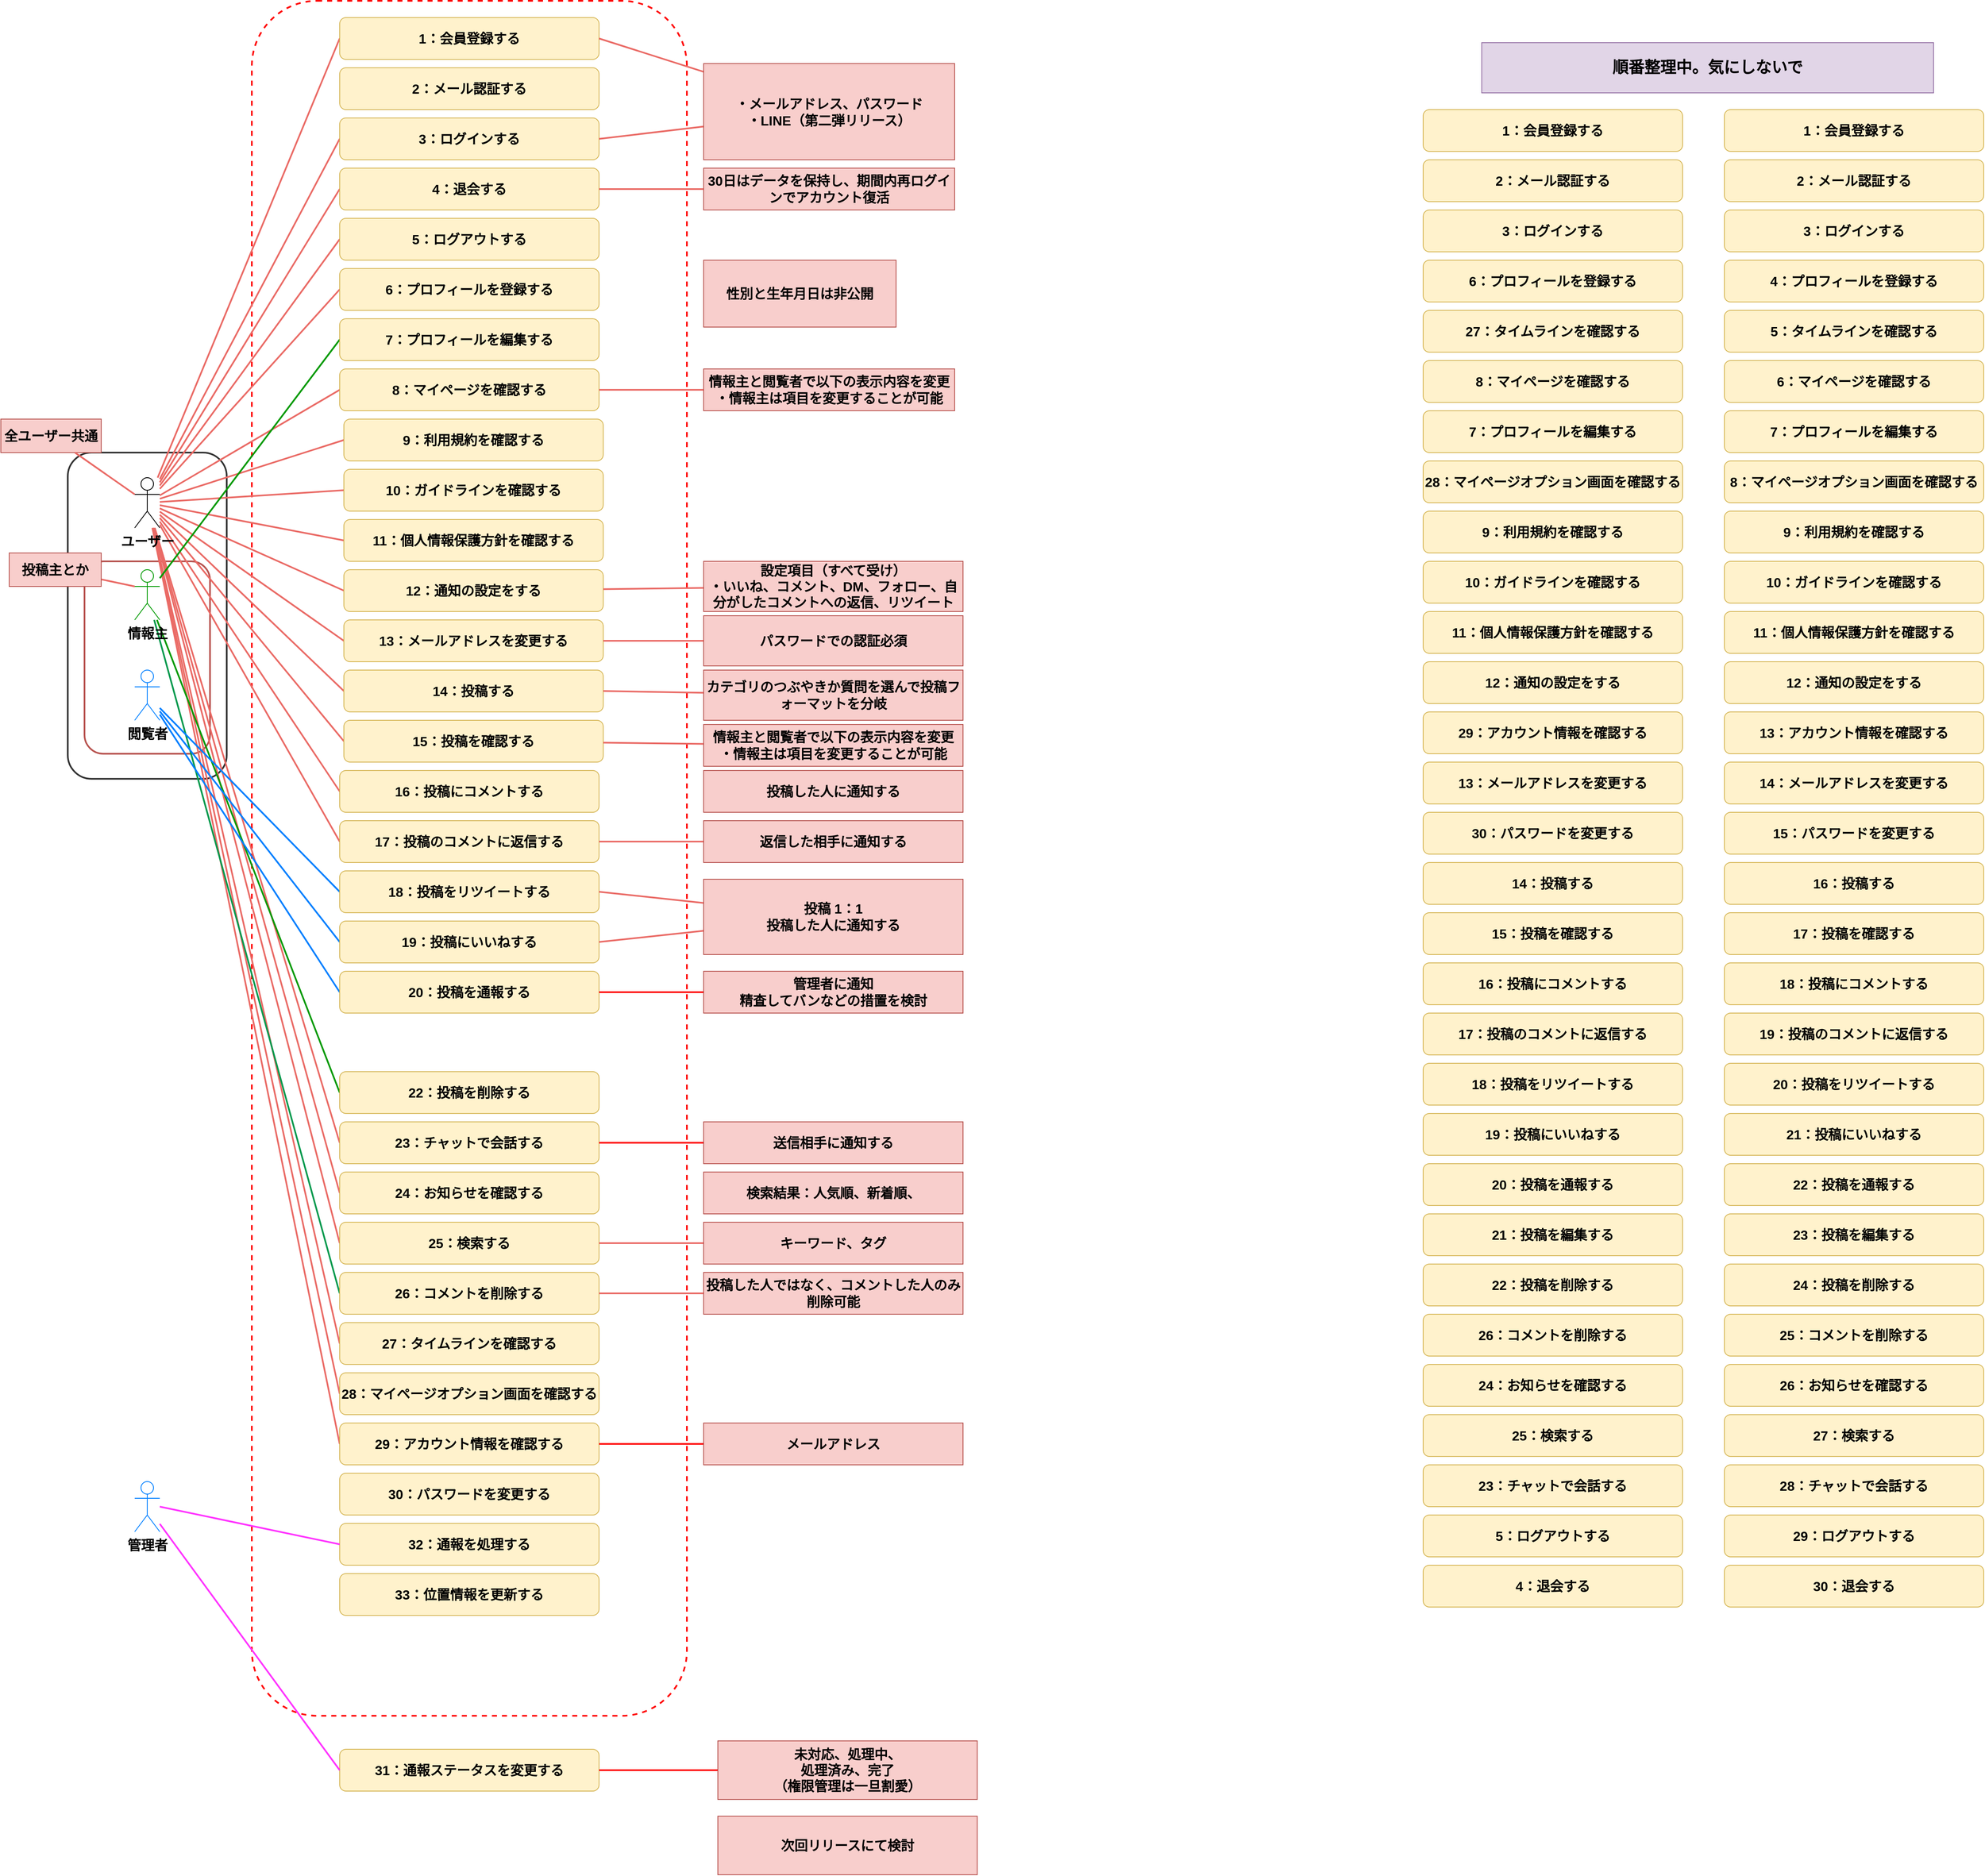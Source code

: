 <mxfile version="24.7.4" pages="4">
  <diagram name="ユースケース図" id="WGTsjL8ZVUWMKIDuKt0u">
    <mxGraphModel dx="3147" dy="915" grid="1" gridSize="10" guides="1" tooltips="1" connect="1" arrows="1" fold="1" page="1" pageScale="1" pageWidth="1654" pageHeight="2336" math="0" shadow="0">
      <root>
        <mxCell id="0" />
        <mxCell id="1" parent="0" />
        <mxCell id="4o01He_aQZHZ-05-Wp81-2" value="" style="rounded=1;whiteSpace=wrap;html=1;strokeColor=#FF0000;align=center;verticalAlign=top;fontFamily=Helvetica;fontSize=16;fontColor=default;fontStyle=1;fillColor=none;strokeWidth=2;dashed=1;" parent="1" vertex="1">
          <mxGeometry x="270" y="70" width="520" height="2050" as="geometry" />
        </mxCell>
        <mxCell id="4o01He_aQZHZ-05-Wp81-10" value="" style="rounded=1;whiteSpace=wrap;html=1;strokeColor=#b85450;align=center;verticalAlign=middle;fontFamily=Helvetica;fontSize=16;fontColor=default;fontStyle=1;fillColor=none;strokeWidth=2;" parent="1" vertex="1">
          <mxGeometry x="70" y="740" width="150" height="230" as="geometry" />
        </mxCell>
        <mxCell id="4o01He_aQZHZ-05-Wp81-9" value="" style="rounded=1;whiteSpace=wrap;html=1;strokeColor=#333333;align=center;verticalAlign=middle;fontFamily=Helvetica;fontSize=16;fontColor=default;fontStyle=1;fillColor=none;strokeWidth=2;" parent="1" vertex="1">
          <mxGeometry x="50" y="610" width="190" height="390" as="geometry" />
        </mxCell>
        <mxCell id="4o01He_aQZHZ-05-Wp81-61" style="edgeStyle=none;shape=connector;rounded=0;orthogonalLoop=1;jettySize=auto;html=1;entryX=0;entryY=0.5;entryDx=0;entryDy=0;strokeColor=#EA6B66;strokeWidth=2;align=center;verticalAlign=middle;fontFamily=Helvetica;fontSize=16;fontColor=default;fontStyle=1;labelBackgroundColor=default;endArrow=none;endFill=0;" parent="1" source="4o01He_aQZHZ-05-Wp81-1" target="4o01He_aQZHZ-05-Wp81-4" edge="1">
          <mxGeometry relative="1" as="geometry" />
        </mxCell>
        <mxCell id="4o01He_aQZHZ-05-Wp81-62" style="edgeStyle=none;shape=connector;rounded=0;orthogonalLoop=1;jettySize=auto;html=1;entryX=0;entryY=0.5;entryDx=0;entryDy=0;strokeColor=#EA6B66;strokeWidth=2;align=center;verticalAlign=middle;fontFamily=Helvetica;fontSize=16;fontColor=default;fontStyle=1;labelBackgroundColor=default;endArrow=none;endFill=0;" parent="1" source="4o01He_aQZHZ-05-Wp81-1" target="4o01He_aQZHZ-05-Wp81-3" edge="1">
          <mxGeometry relative="1" as="geometry" />
        </mxCell>
        <mxCell id="4o01He_aQZHZ-05-Wp81-63" style="edgeStyle=none;shape=connector;rounded=0;orthogonalLoop=1;jettySize=auto;html=1;entryX=0;entryY=0.5;entryDx=0;entryDy=0;strokeColor=#EA6B66;strokeWidth=2;align=center;verticalAlign=middle;fontFamily=Helvetica;fontSize=16;fontColor=default;fontStyle=1;labelBackgroundColor=default;endArrow=none;endFill=0;" parent="1" source="4o01He_aQZHZ-05-Wp81-1" target="4o01He_aQZHZ-05-Wp81-14" edge="1">
          <mxGeometry relative="1" as="geometry" />
        </mxCell>
        <mxCell id="4o01He_aQZHZ-05-Wp81-64" style="edgeStyle=none;shape=connector;rounded=0;orthogonalLoop=1;jettySize=auto;html=1;entryX=0;entryY=0.5;entryDx=0;entryDy=0;strokeColor=#EA6B66;strokeWidth=2;align=center;verticalAlign=middle;fontFamily=Helvetica;fontSize=16;fontColor=default;fontStyle=1;labelBackgroundColor=default;endArrow=none;endFill=0;" parent="1" source="4o01He_aQZHZ-05-Wp81-1" target="4o01He_aQZHZ-05-Wp81-15" edge="1">
          <mxGeometry relative="1" as="geometry" />
        </mxCell>
        <mxCell id="4o01He_aQZHZ-05-Wp81-65" style="edgeStyle=none;shape=connector;rounded=0;orthogonalLoop=1;jettySize=auto;html=1;entryX=0;entryY=0.5;entryDx=0;entryDy=0;strokeColor=#EA6B66;strokeWidth=2;align=center;verticalAlign=middle;fontFamily=Helvetica;fontSize=16;fontColor=default;fontStyle=1;labelBackgroundColor=default;endArrow=none;endFill=0;" parent="1" source="4o01He_aQZHZ-05-Wp81-1" target="4o01He_aQZHZ-05-Wp81-16" edge="1">
          <mxGeometry relative="1" as="geometry" />
        </mxCell>
        <mxCell id="4o01He_aQZHZ-05-Wp81-68" style="edgeStyle=none;shape=connector;rounded=0;orthogonalLoop=1;jettySize=auto;html=1;entryX=0;entryY=0.5;entryDx=0;entryDy=0;strokeColor=#EA6B66;strokeWidth=2;align=center;verticalAlign=middle;fontFamily=Helvetica;fontSize=16;fontColor=default;fontStyle=1;labelBackgroundColor=default;endArrow=none;endFill=0;" parent="1" source="4o01He_aQZHZ-05-Wp81-1" target="4o01He_aQZHZ-05-Wp81-18" edge="1">
          <mxGeometry relative="1" as="geometry" />
        </mxCell>
        <mxCell id="4o01He_aQZHZ-05-Wp81-69" style="edgeStyle=none;shape=connector;rounded=0;orthogonalLoop=1;jettySize=auto;html=1;entryX=0;entryY=0.5;entryDx=0;entryDy=0;strokeColor=#EA6B66;strokeWidth=2;align=center;verticalAlign=middle;fontFamily=Helvetica;fontSize=16;fontColor=default;fontStyle=1;labelBackgroundColor=default;endArrow=none;endFill=0;" parent="1" source="4o01He_aQZHZ-05-Wp81-1" target="4o01He_aQZHZ-05-Wp81-19" edge="1">
          <mxGeometry relative="1" as="geometry" />
        </mxCell>
        <mxCell id="4o01He_aQZHZ-05-Wp81-70" style="edgeStyle=none;shape=connector;rounded=0;orthogonalLoop=1;jettySize=auto;html=1;entryX=0;entryY=0.5;entryDx=0;entryDy=0;strokeColor=#EA6B66;strokeWidth=2;align=center;verticalAlign=middle;fontFamily=Helvetica;fontSize=16;fontColor=default;fontStyle=1;labelBackgroundColor=default;endArrow=none;endFill=0;" parent="1" source="4o01He_aQZHZ-05-Wp81-1" target="4o01He_aQZHZ-05-Wp81-26" edge="1">
          <mxGeometry relative="1" as="geometry" />
        </mxCell>
        <mxCell id="4o01He_aQZHZ-05-Wp81-72" style="edgeStyle=none;shape=connector;rounded=0;orthogonalLoop=1;jettySize=auto;html=1;entryX=0;entryY=0.5;entryDx=0;entryDy=0;strokeColor=#EA6B66;strokeWidth=2;align=center;verticalAlign=middle;fontFamily=Helvetica;fontSize=16;fontColor=default;fontStyle=1;labelBackgroundColor=default;endArrow=none;endFill=0;" parent="1" source="4o01He_aQZHZ-05-Wp81-1" target="4o01He_aQZHZ-05-Wp81-25" edge="1">
          <mxGeometry relative="1" as="geometry" />
        </mxCell>
        <mxCell id="4o01He_aQZHZ-05-Wp81-73" style="edgeStyle=none;shape=connector;rounded=0;orthogonalLoop=1;jettySize=auto;html=1;entryX=0;entryY=0.5;entryDx=0;entryDy=0;strokeColor=#EA6B66;strokeWidth=2;align=center;verticalAlign=middle;fontFamily=Helvetica;fontSize=16;fontColor=default;fontStyle=1;labelBackgroundColor=default;endArrow=none;endFill=0;" parent="1" source="4o01He_aQZHZ-05-Wp81-1" target="4o01He_aQZHZ-05-Wp81-24" edge="1">
          <mxGeometry relative="1" as="geometry" />
        </mxCell>
        <mxCell id="4o01He_aQZHZ-05-Wp81-74" style="edgeStyle=none;shape=connector;rounded=0;orthogonalLoop=1;jettySize=auto;html=1;entryX=0;entryY=0.5;entryDx=0;entryDy=0;strokeColor=#EA6B66;strokeWidth=2;align=center;verticalAlign=middle;fontFamily=Helvetica;fontSize=16;fontColor=default;fontStyle=1;labelBackgroundColor=default;endArrow=none;endFill=0;" parent="1" source="4o01He_aQZHZ-05-Wp81-1" target="4o01He_aQZHZ-05-Wp81-23" edge="1">
          <mxGeometry relative="1" as="geometry" />
        </mxCell>
        <mxCell id="4o01He_aQZHZ-05-Wp81-75" style="edgeStyle=none;shape=connector;rounded=0;orthogonalLoop=1;jettySize=auto;html=1;entryX=0;entryY=0.5;entryDx=0;entryDy=0;strokeColor=#EA6B66;strokeWidth=2;align=center;verticalAlign=middle;fontFamily=Helvetica;fontSize=16;fontColor=default;fontStyle=1;labelBackgroundColor=default;endArrow=none;endFill=0;" parent="1" source="4o01He_aQZHZ-05-Wp81-1" target="4o01He_aQZHZ-05-Wp81-22" edge="1">
          <mxGeometry relative="1" as="geometry" />
        </mxCell>
        <mxCell id="4o01He_aQZHZ-05-Wp81-77" style="edgeStyle=none;shape=connector;rounded=0;orthogonalLoop=1;jettySize=auto;html=1;entryX=0;entryY=0.5;entryDx=0;entryDy=0;strokeColor=#EA6B66;strokeWidth=2;align=center;verticalAlign=middle;fontFamily=Helvetica;fontSize=16;fontColor=default;fontStyle=1;labelBackgroundColor=default;endArrow=none;endFill=0;" parent="1" source="4o01He_aQZHZ-05-Wp81-1" target="4o01He_aQZHZ-05-Wp81-21" edge="1">
          <mxGeometry relative="1" as="geometry" />
        </mxCell>
        <mxCell id="4o01He_aQZHZ-05-Wp81-78" style="edgeStyle=none;shape=connector;rounded=0;orthogonalLoop=1;jettySize=auto;html=1;entryX=0;entryY=0.5;entryDx=0;entryDy=0;strokeColor=#EA6B66;strokeWidth=2;align=center;verticalAlign=middle;fontFamily=Helvetica;fontSize=16;fontColor=default;fontStyle=1;labelBackgroundColor=default;endArrow=none;endFill=0;" parent="1" source="4o01He_aQZHZ-05-Wp81-1" target="4o01He_aQZHZ-05-Wp81-20" edge="1">
          <mxGeometry relative="1" as="geometry" />
        </mxCell>
        <mxCell id="4o01He_aQZHZ-05-Wp81-79" style="edgeStyle=none;shape=connector;rounded=0;orthogonalLoop=1;jettySize=auto;html=1;entryX=0;entryY=0.5;entryDx=0;entryDy=0;strokeColor=#EA6B66;strokeWidth=2;align=center;verticalAlign=middle;fontFamily=Helvetica;fontSize=16;fontColor=default;fontStyle=1;labelBackgroundColor=default;endArrow=none;endFill=0;" parent="1" source="4o01He_aQZHZ-05-Wp81-1" target="4o01He_aQZHZ-05-Wp81-46" edge="1">
          <mxGeometry relative="1" as="geometry" />
        </mxCell>
        <mxCell id="4o01He_aQZHZ-05-Wp81-86" style="edgeStyle=none;shape=connector;rounded=0;orthogonalLoop=1;jettySize=auto;html=1;entryX=0;entryY=0.5;entryDx=0;entryDy=0;strokeColor=#EA6B66;strokeWidth=2;align=center;verticalAlign=middle;fontFamily=Helvetica;fontSize=16;fontColor=default;fontStyle=1;labelBackgroundColor=default;endArrow=none;endFill=0;" parent="1" source="4o01He_aQZHZ-05-Wp81-1" target="4o01He_aQZHZ-05-Wp81-29" edge="1">
          <mxGeometry relative="1" as="geometry" />
        </mxCell>
        <mxCell id="4o01He_aQZHZ-05-Wp81-87" style="edgeStyle=none;shape=connector;rounded=0;orthogonalLoop=1;jettySize=auto;html=1;entryX=0;entryY=0.5;entryDx=0;entryDy=0;strokeColor=#EA6B66;strokeWidth=2;align=center;verticalAlign=middle;fontFamily=Helvetica;fontSize=16;fontColor=default;fontStyle=1;labelBackgroundColor=default;endArrow=none;endFill=0;" parent="1" source="4o01He_aQZHZ-05-Wp81-1" target="4o01He_aQZHZ-05-Wp81-28" edge="1">
          <mxGeometry relative="1" as="geometry" />
        </mxCell>
        <mxCell id="4o01He_aQZHZ-05-Wp81-88" style="edgeStyle=none;shape=connector;rounded=0;orthogonalLoop=1;jettySize=auto;html=1;entryX=0;entryY=0.5;entryDx=0;entryDy=0;strokeColor=#EA6B66;strokeWidth=2;align=center;verticalAlign=middle;fontFamily=Helvetica;fontSize=16;fontColor=default;fontStyle=1;labelBackgroundColor=default;endArrow=none;endFill=0;" parent="1" source="4o01He_aQZHZ-05-Wp81-1" target="4o01He_aQZHZ-05-Wp81-35" edge="1">
          <mxGeometry relative="1" as="geometry" />
        </mxCell>
        <mxCell id="AKesWotK_jg8N8RjOWXU-4" style="edgeStyle=none;shape=connector;rounded=0;orthogonalLoop=1;jettySize=auto;html=1;entryX=0;entryY=0.5;entryDx=0;entryDy=0;strokeColor=#EA6B66;strokeWidth=2;align=center;verticalAlign=middle;fontFamily=Helvetica;fontSize=16;fontColor=default;fontStyle=1;labelBackgroundColor=default;endArrow=none;endFill=0;" edge="1" parent="1" source="4o01He_aQZHZ-05-Wp81-1" target="ChYUmCLO_mawXhGjEOLD-1">
          <mxGeometry relative="1" as="geometry" />
        </mxCell>
        <mxCell id="AKesWotK_jg8N8RjOWXU-5" style="edgeStyle=none;shape=connector;rounded=0;orthogonalLoop=1;jettySize=auto;html=1;entryX=0;entryY=0.5;entryDx=0;entryDy=0;strokeColor=#EA6B66;strokeWidth=2;align=center;verticalAlign=middle;fontFamily=Helvetica;fontSize=16;fontColor=default;fontStyle=1;labelBackgroundColor=default;endArrow=none;endFill=0;" edge="1" parent="1" source="4o01He_aQZHZ-05-Wp81-1" target="_YOZG-p2Vx6e4yb0tkVq-1">
          <mxGeometry relative="1" as="geometry" />
        </mxCell>
        <mxCell id="AKesWotK_jg8N8RjOWXU-6" style="edgeStyle=none;shape=connector;rounded=0;orthogonalLoop=1;jettySize=auto;html=1;entryX=0;entryY=0.5;entryDx=0;entryDy=0;strokeColor=#EA6B66;strokeWidth=2;align=center;verticalAlign=middle;fontFamily=Helvetica;fontSize=16;fontColor=default;fontStyle=1;labelBackgroundColor=default;endArrow=none;endFill=0;" edge="1" parent="1" source="4o01He_aQZHZ-05-Wp81-1" target="TnW9z-jII-lwHWOeEv7x-1">
          <mxGeometry relative="1" as="geometry" />
        </mxCell>
        <mxCell id="4o01He_aQZHZ-05-Wp81-1" value="ユーザー" style="shape=umlActor;verticalLabelPosition=bottom;verticalAlign=top;html=1;outlineConnect=0;fontSize=16;fontStyle=1" parent="1" vertex="1">
          <mxGeometry x="130" y="640" width="30" height="60" as="geometry" />
        </mxCell>
        <mxCell id="4o01He_aQZHZ-05-Wp81-3" value="3：ログインする" style="rounded=1;whiteSpace=wrap;html=1;strokeColor=#d6b656;align=center;verticalAlign=middle;fontFamily=Helvetica;fontSize=16;fontStyle=1;fillColor=#fff2cc;" parent="1" vertex="1">
          <mxGeometry x="375" y="210" width="310" height="50" as="geometry" />
        </mxCell>
        <mxCell id="4o01He_aQZHZ-05-Wp81-4" value="1：会員登録する" style="rounded=1;whiteSpace=wrap;html=1;strokeColor=#d6b656;align=center;verticalAlign=middle;fontFamily=Helvetica;fontSize=16;fontStyle=1;fillColor=#fff2cc;" parent="1" vertex="1">
          <mxGeometry x="375" y="90" width="310" height="50" as="geometry" />
        </mxCell>
        <mxCell id="4o01He_aQZHZ-05-Wp81-66" style="edgeStyle=none;shape=connector;rounded=0;orthogonalLoop=1;jettySize=auto;html=1;entryX=0;entryY=0.5;entryDx=0;entryDy=0;strokeColor=#009900;strokeWidth=2;align=center;verticalAlign=middle;fontFamily=Helvetica;fontSize=16;fontColor=default;fontStyle=1;labelBackgroundColor=default;endArrow=none;endFill=0;" parent="1" source="4o01He_aQZHZ-05-Wp81-5" target="4o01He_aQZHZ-05-Wp81-17" edge="1">
          <mxGeometry relative="1" as="geometry" />
        </mxCell>
        <mxCell id="4o01He_aQZHZ-05-Wp81-85" style="edgeStyle=none;shape=connector;rounded=0;orthogonalLoop=1;jettySize=auto;html=1;entryX=0;entryY=0.5;entryDx=0;entryDy=0;strokeColor=#009900;strokeWidth=2;align=center;verticalAlign=middle;fontFamily=Helvetica;fontSize=16;fontColor=default;fontStyle=1;labelBackgroundColor=default;endArrow=none;endFill=0;" parent="1" source="4o01He_aQZHZ-05-Wp81-5" target="4o01He_aQZHZ-05-Wp81-30" edge="1">
          <mxGeometry relative="1" as="geometry" />
        </mxCell>
        <mxCell id="-vYeFam4DN_KY57SQ8v6-1" style="rounded=0;orthogonalLoop=1;jettySize=auto;html=1;entryX=0;entryY=0.5;entryDx=0;entryDy=0;strokeWidth=2;strokeColor=#00994D;endArrow=none;endFill=0;" edge="1" parent="1" source="4o01He_aQZHZ-05-Wp81-5" target="E5iVPtUmm4C5OWsAhe_t-1">
          <mxGeometry relative="1" as="geometry" />
        </mxCell>
        <mxCell id="4o01He_aQZHZ-05-Wp81-5" value="情報主" style="shape=umlActor;verticalLabelPosition=bottom;verticalAlign=top;html=1;outlineConnect=0;fontSize=16;fontStyle=1;strokeColor=#009900;" parent="1" vertex="1">
          <mxGeometry x="130" y="750" width="30" height="60" as="geometry" />
        </mxCell>
        <mxCell id="4o01He_aQZHZ-05-Wp81-80" style="edgeStyle=none;shape=connector;rounded=0;orthogonalLoop=1;jettySize=auto;html=1;entryX=0;entryY=0.5;entryDx=0;entryDy=0;strokeColor=#007FFF;strokeWidth=2;align=center;verticalAlign=middle;fontFamily=Helvetica;fontSize=16;fontColor=default;fontStyle=1;labelBackgroundColor=default;endArrow=none;endFill=0;" parent="1" source="4o01He_aQZHZ-05-Wp81-6" target="4o01He_aQZHZ-05-Wp81-34" edge="1">
          <mxGeometry relative="1" as="geometry" />
        </mxCell>
        <mxCell id="4o01He_aQZHZ-05-Wp81-83" style="edgeStyle=none;shape=connector;rounded=0;orthogonalLoop=1;jettySize=auto;html=1;entryX=0;entryY=0.5;entryDx=0;entryDy=0;strokeColor=#007FFF;strokeWidth=2;align=center;verticalAlign=middle;fontFamily=Helvetica;fontSize=16;fontColor=default;fontStyle=1;labelBackgroundColor=default;endArrow=none;endFill=0;" parent="1" source="4o01He_aQZHZ-05-Wp81-6" target="4o01He_aQZHZ-05-Wp81-32" edge="1">
          <mxGeometry relative="1" as="geometry" />
        </mxCell>
        <mxCell id="-vYeFam4DN_KY57SQ8v6-6" style="edgeStyle=none;shape=connector;rounded=0;orthogonalLoop=1;jettySize=auto;html=1;entryX=0;entryY=0.5;entryDx=0;entryDy=0;strokeColor=#017fff;strokeWidth=2;align=center;verticalAlign=middle;fontFamily=Helvetica;fontSize=16;fontColor=default;fontStyle=1;labelBackgroundColor=default;endArrow=none;endFill=0;" edge="1" parent="1" source="4o01He_aQZHZ-05-Wp81-6" target="4o01He_aQZHZ-05-Wp81-93">
          <mxGeometry relative="1" as="geometry" />
        </mxCell>
        <mxCell id="4o01He_aQZHZ-05-Wp81-6" value="閲覧者" style="shape=umlActor;verticalLabelPosition=bottom;verticalAlign=top;html=1;outlineConnect=0;fontSize=16;fontStyle=1;strokeColor=#007FFF;" parent="1" vertex="1">
          <mxGeometry x="130" y="870" width="30" height="60" as="geometry" />
        </mxCell>
        <mxCell id="4o01He_aQZHZ-05-Wp81-8" style="rounded=0;orthogonalLoop=1;jettySize=auto;html=1;entryX=0;entryY=0.333;entryDx=0;entryDy=0;entryPerimeter=0;fontFamily=Helvetica;fontSize=16;fontColor=default;fontStyle=1;strokeWidth=2;strokeColor=#EA6B66;endArrow=none;endFill=0;" parent="1" source="4o01He_aQZHZ-05-Wp81-7" target="4o01He_aQZHZ-05-Wp81-5" edge="1">
          <mxGeometry relative="1" as="geometry" />
        </mxCell>
        <mxCell id="4o01He_aQZHZ-05-Wp81-7" value="投稿主とか" style="rounded=0;whiteSpace=wrap;html=1;strokeColor=#b85450;align=center;verticalAlign=middle;fontFamily=Helvetica;fontSize=16;fontStyle=1;fillColor=#f8cecc;" parent="1" vertex="1">
          <mxGeometry x="-20" y="730" width="110" height="40" as="geometry" />
        </mxCell>
        <mxCell id="4o01He_aQZHZ-05-Wp81-11" value="全ユーザー共通" style="rounded=0;whiteSpace=wrap;html=1;strokeColor=#b85450;align=center;verticalAlign=middle;fontFamily=Helvetica;fontSize=16;fontColor=default;fontStyle=1;fillColor=#f8cecc;" parent="1" vertex="1">
          <mxGeometry x="-30" y="570" width="120" height="40" as="geometry" />
        </mxCell>
        <mxCell id="4o01He_aQZHZ-05-Wp81-13" style="rounded=0;orthogonalLoop=1;jettySize=auto;html=1;entryX=0;entryY=0.333;entryDx=0;entryDy=0;entryPerimeter=0;fontFamily=Helvetica;fontSize=16;fontColor=default;fontStyle=1;strokeWidth=2;strokeColor=#EA6B66;endArrow=none;endFill=0;" parent="1" source="4o01He_aQZHZ-05-Wp81-11" target="4o01He_aQZHZ-05-Wp81-1" edge="1">
          <mxGeometry relative="1" as="geometry" />
        </mxCell>
        <mxCell id="4o01He_aQZHZ-05-Wp81-14" value="4：退会する" style="rounded=1;whiteSpace=wrap;html=1;strokeColor=#d6b656;align=center;verticalAlign=middle;fontFamily=Helvetica;fontSize=16;fontStyle=1;fillColor=#fff2cc;" parent="1" vertex="1">
          <mxGeometry x="375" y="270" width="310" height="50" as="geometry" />
        </mxCell>
        <mxCell id="4o01He_aQZHZ-05-Wp81-15" value="5：ログアウトする" style="rounded=1;whiteSpace=wrap;html=1;strokeColor=#d6b656;align=center;verticalAlign=middle;fontFamily=Helvetica;fontSize=16;fontStyle=1;fillColor=#fff2cc;" parent="1" vertex="1">
          <mxGeometry x="375" y="330" width="310" height="50" as="geometry" />
        </mxCell>
        <mxCell id="4o01He_aQZHZ-05-Wp81-16" value="6：プロフィールを登録する" style="rounded=1;whiteSpace=wrap;html=1;strokeColor=#d6b656;align=center;verticalAlign=middle;fontFamily=Helvetica;fontSize=16;fontStyle=1;fillColor=#fff2cc;" parent="1" vertex="1">
          <mxGeometry x="375" y="390" width="310" height="50" as="geometry" />
        </mxCell>
        <mxCell id="4o01He_aQZHZ-05-Wp81-17" value="7：プロフィールを編集する" style="rounded=1;whiteSpace=wrap;html=1;strokeColor=#d6b656;align=center;verticalAlign=middle;fontFamily=Helvetica;fontSize=16;fontStyle=1;fillColor=#fff2cc;" parent="1" vertex="1">
          <mxGeometry x="375" y="450" width="310" height="50" as="geometry" />
        </mxCell>
        <mxCell id="4o01He_aQZHZ-05-Wp81-18" value="8：マイページを確認&lt;span style=&quot;background-color: initial;&quot;&gt;する&lt;/span&gt;" style="rounded=1;whiteSpace=wrap;html=1;strokeColor=#d6b656;align=center;verticalAlign=middle;fontFamily=Helvetica;fontSize=16;fontStyle=1;fillColor=#fff2cc;" parent="1" vertex="1">
          <mxGeometry x="375" y="510" width="310" height="50" as="geometry" />
        </mxCell>
        <mxCell id="4o01He_aQZHZ-05-Wp81-19" value="9：利用規約を確認&lt;span style=&quot;background-color: initial;&quot;&gt;する&lt;/span&gt;" style="rounded=1;whiteSpace=wrap;html=1;strokeColor=#d6b656;align=center;verticalAlign=middle;fontFamily=Helvetica;fontSize=16;fontStyle=1;fillColor=#fff2cc;" parent="1" vertex="1">
          <mxGeometry x="380" y="570" width="310" height="50" as="geometry" />
        </mxCell>
        <mxCell id="4o01He_aQZHZ-05-Wp81-20" value="16：投稿にコメントする" style="rounded=1;whiteSpace=wrap;html=1;strokeColor=#d6b656;align=center;verticalAlign=middle;fontFamily=Helvetica;fontSize=16;fontStyle=1;fillColor=#fff2cc;" parent="1" vertex="1">
          <mxGeometry x="375" y="990" width="310" height="50" as="geometry" />
        </mxCell>
        <mxCell id="4o01He_aQZHZ-05-Wp81-21" value="15：&lt;span style=&quot;background-color: initial;&quot;&gt;投稿を確認&lt;/span&gt;&lt;span style=&quot;background-color: initial;&quot;&gt;する&lt;/span&gt;" style="rounded=1;whiteSpace=wrap;html=1;strokeColor=#d6b656;align=center;verticalAlign=middle;fontFamily=Helvetica;fontSize=16;fontStyle=1;fillColor=#fff2cc;" parent="1" vertex="1">
          <mxGeometry x="380" y="930" width="310" height="50" as="geometry" />
        </mxCell>
        <mxCell id="4o01He_aQZHZ-05-Wp81-22" value="14：投稿する" style="rounded=1;whiteSpace=wrap;html=1;strokeColor=#d6b656;align=center;verticalAlign=middle;fontFamily=Helvetica;fontSize=16;fontStyle=1;fillColor=#fff2cc;" parent="1" vertex="1">
          <mxGeometry x="380" y="870" width="310" height="50" as="geometry" />
        </mxCell>
        <mxCell id="4o01He_aQZHZ-05-Wp81-23" value="13：メールアドレスを変更する" style="rounded=1;whiteSpace=wrap;html=1;strokeColor=#d6b656;align=center;verticalAlign=middle;fontFamily=Helvetica;fontSize=16;fontStyle=1;fillColor=#fff2cc;" parent="1" vertex="1">
          <mxGeometry x="380" y="810" width="310" height="50" as="geometry" />
        </mxCell>
        <mxCell id="4o01He_aQZHZ-05-Wp81-24" value="12：通知の設定をする" style="rounded=1;whiteSpace=wrap;html=1;strokeColor=#d6b656;align=center;verticalAlign=middle;fontFamily=Helvetica;fontSize=16;fontStyle=1;fillColor=#fff2cc;" parent="1" vertex="1">
          <mxGeometry x="380" y="750" width="310" height="50" as="geometry" />
        </mxCell>
        <mxCell id="4o01He_aQZHZ-05-Wp81-25" value="11：個人情報保護方針を確認する" style="rounded=1;whiteSpace=wrap;html=1;strokeColor=#d6b656;align=center;verticalAlign=middle;fontFamily=Helvetica;fontSize=16;fontStyle=1;fillColor=#fff2cc;" parent="1" vertex="1">
          <mxGeometry x="380" y="690" width="310" height="50" as="geometry" />
        </mxCell>
        <mxCell id="4o01He_aQZHZ-05-Wp81-26" value="10：ガイドラインを確認する" style="rounded=1;whiteSpace=wrap;html=1;strokeColor=#d6b656;align=center;verticalAlign=middle;fontFamily=Helvetica;fontSize=16;fontStyle=1;fillColor=#fff2cc;" parent="1" vertex="1">
          <mxGeometry x="380" y="630" width="310" height="50" as="geometry" />
        </mxCell>
        <mxCell id="4o01He_aQZHZ-05-Wp81-28" value="24：お知らせを確認する" style="rounded=1;whiteSpace=wrap;html=1;strokeColor=#d6b656;align=center;verticalAlign=middle;fontFamily=Helvetica;fontSize=16;fontStyle=1;fillColor=#fff2cc;" parent="1" vertex="1">
          <mxGeometry x="375" y="1470" width="310" height="50" as="geometry" />
        </mxCell>
        <mxCell id="4o01He_aQZHZ-05-Wp81-29" value="23：チャットで会話する" style="rounded=1;whiteSpace=wrap;html=1;strokeColor=#d6b656;align=center;verticalAlign=middle;fontFamily=Helvetica;fontSize=16;fontStyle=1;fillColor=#fff2cc;" parent="1" vertex="1">
          <mxGeometry x="375" y="1410" width="310" height="50" as="geometry" />
        </mxCell>
        <mxCell id="4o01He_aQZHZ-05-Wp81-30" value="22：投稿を削除する" style="rounded=1;whiteSpace=wrap;html=1;strokeColor=#d6b656;align=center;verticalAlign=middle;fontFamily=Helvetica;fontSize=16;fontStyle=1;fillColor=#fff2cc;" parent="1" vertex="1">
          <mxGeometry x="375" y="1350" width="310" height="50" as="geometry" />
        </mxCell>
        <mxCell id="4o01He_aQZHZ-05-Wp81-32" value="19：投稿にいいねする" style="rounded=1;whiteSpace=wrap;html=1;strokeColor=#d6b656;align=center;verticalAlign=middle;fontFamily=Helvetica;fontSize=16;fontStyle=1;fillColor=#fff2cc;" parent="1" vertex="1">
          <mxGeometry x="375" y="1170" width="310" height="50" as="geometry" />
        </mxCell>
        <mxCell id="4o01He_aQZHZ-05-Wp81-34" value="18：投稿をリツイートする" style="rounded=1;whiteSpace=wrap;html=1;strokeColor=#d6b656;align=center;verticalAlign=middle;fontFamily=Helvetica;fontSize=16;fontStyle=1;fillColor=#fff2cc;" parent="1" vertex="1">
          <mxGeometry x="375" y="1110" width="310" height="50" as="geometry" />
        </mxCell>
        <mxCell id="4o01He_aQZHZ-05-Wp81-35" value="25：検索する" style="rounded=1;whiteSpace=wrap;html=1;strokeColor=#d6b656;align=center;verticalAlign=middle;fontFamily=Helvetica;fontSize=16;fontStyle=1;fillColor=#fff2cc;" parent="1" vertex="1">
          <mxGeometry x="375" y="1530" width="310" height="50" as="geometry" />
        </mxCell>
        <mxCell id="4o01He_aQZHZ-05-Wp81-37" style="edgeStyle=none;shape=connector;rounded=0;orthogonalLoop=1;jettySize=auto;html=1;entryX=1;entryY=0.5;entryDx=0;entryDy=0;strokeColor=#EA6B66;strokeWidth=2;align=center;verticalAlign=middle;fontFamily=Helvetica;fontSize=16;fontColor=default;fontStyle=1;labelBackgroundColor=default;endArrow=none;endFill=0;" parent="1" source="4o01He_aQZHZ-05-Wp81-36" target="4o01He_aQZHZ-05-Wp81-4" edge="1">
          <mxGeometry relative="1" as="geometry" />
        </mxCell>
        <mxCell id="4o01He_aQZHZ-05-Wp81-38" style="edgeStyle=none;shape=connector;rounded=0;orthogonalLoop=1;jettySize=auto;html=1;entryX=1;entryY=0.5;entryDx=0;entryDy=0;strokeColor=#EA6B66;strokeWidth=2;align=center;verticalAlign=middle;fontFamily=Helvetica;fontSize=16;fontColor=default;fontStyle=1;labelBackgroundColor=default;endArrow=none;endFill=0;" parent="1" source="4o01He_aQZHZ-05-Wp81-36" target="4o01He_aQZHZ-05-Wp81-3" edge="1">
          <mxGeometry relative="1" as="geometry" />
        </mxCell>
        <mxCell id="4o01He_aQZHZ-05-Wp81-36" value="・メールアドレス、パスワード&lt;div&gt;・LINE（第二弾リリース）&lt;/div&gt;" style="rounded=0;whiteSpace=wrap;html=1;strokeColor=#b85450;align=center;verticalAlign=middle;fontFamily=Helvetica;fontSize=16;fontColor=default;fontStyle=1;labelBackgroundColor=none;fillColor=#f8cecc;" parent="1" vertex="1">
          <mxGeometry x="810" y="145" width="300" height="115" as="geometry" />
        </mxCell>
        <mxCell id="4o01He_aQZHZ-05-Wp81-40" style="edgeStyle=none;shape=connector;rounded=0;orthogonalLoop=1;jettySize=auto;html=1;entryX=1;entryY=0.5;entryDx=0;entryDy=0;strokeColor=#EA6B66;strokeWidth=2;align=center;verticalAlign=middle;fontFamily=Helvetica;fontSize=16;fontColor=default;fontStyle=1;labelBackgroundColor=default;endArrow=none;endFill=0;" parent="1" source="4o01He_aQZHZ-05-Wp81-39" target="4o01He_aQZHZ-05-Wp81-14" edge="1">
          <mxGeometry relative="1" as="geometry" />
        </mxCell>
        <mxCell id="4o01He_aQZHZ-05-Wp81-39" value="30日はデータを保持し、期間内再ログインでアカウント復活" style="rounded=0;whiteSpace=wrap;html=1;strokeColor=#b85450;align=center;verticalAlign=middle;fontFamily=Helvetica;fontSize=16;fontColor=default;fontStyle=1;labelBackgroundColor=none;fillColor=#f8cecc;" parent="1" vertex="1">
          <mxGeometry x="810" y="270" width="300" height="50" as="geometry" />
        </mxCell>
        <mxCell id="4o01He_aQZHZ-05-Wp81-42" style="edgeStyle=none;shape=connector;rounded=0;orthogonalLoop=1;jettySize=auto;html=1;entryX=1;entryY=0.5;entryDx=0;entryDy=0;strokeColor=#EA6B66;strokeWidth=2;align=center;verticalAlign=middle;fontFamily=Helvetica;fontSize=16;fontColor=default;fontStyle=1;labelBackgroundColor=default;endArrow=none;endFill=0;" parent="1" source="4o01He_aQZHZ-05-Wp81-41" target="4o01He_aQZHZ-05-Wp81-18" edge="1">
          <mxGeometry relative="1" as="geometry" />
        </mxCell>
        <mxCell id="4o01He_aQZHZ-05-Wp81-41" value="情報主と閲覧者で以下の&lt;span style=&quot;background-color: initial;&quot;&gt;表示内容を変更&lt;/span&gt;&lt;div&gt;・情報主は項目を変更することが可能&lt;/div&gt;" style="rounded=0;whiteSpace=wrap;html=1;strokeColor=#b85450;align=center;verticalAlign=middle;fontFamily=Helvetica;fontSize=16;fontColor=default;fontStyle=1;labelBackgroundColor=none;fillColor=#f8cecc;" parent="1" vertex="1">
          <mxGeometry x="810" y="510" width="300" height="50" as="geometry" />
        </mxCell>
        <mxCell id="4o01He_aQZHZ-05-Wp81-47" style="edgeStyle=none;shape=connector;rounded=0;orthogonalLoop=1;jettySize=auto;html=1;strokeColor=#EA6B66;strokeWidth=2;align=center;verticalAlign=middle;fontFamily=Helvetica;fontSize=16;fontColor=default;fontStyle=1;labelBackgroundColor=default;endArrow=none;endFill=0;" parent="1" source="4o01He_aQZHZ-05-Wp81-43" target="4o01He_aQZHZ-05-Wp81-24" edge="1">
          <mxGeometry relative="1" as="geometry" />
        </mxCell>
        <mxCell id="4o01He_aQZHZ-05-Wp81-43" value="設定項目（すべて受け）&lt;div&gt;・いいね、コメント、DM、フォロー、自分がしたコメントへの返信、リツイート&lt;/div&gt;" style="rounded=0;whiteSpace=wrap;html=1;strokeColor=#b85450;align=center;verticalAlign=middle;fontFamily=Helvetica;fontSize=16;fontColor=default;fontStyle=1;labelBackgroundColor=none;fillColor=#f8cecc;" parent="1" vertex="1">
          <mxGeometry x="810" y="740" width="310" height="60" as="geometry" />
        </mxCell>
        <mxCell id="4o01He_aQZHZ-05-Wp81-46" value="17：投稿のコメントに返信する" style="rounded=1;whiteSpace=wrap;html=1;strokeColor=#d6b656;align=center;verticalAlign=middle;fontFamily=Helvetica;fontSize=16;fontStyle=1;fillColor=#fff2cc;" parent="1" vertex="1">
          <mxGeometry x="375" y="1050" width="310" height="50" as="geometry" />
        </mxCell>
        <mxCell id="4o01He_aQZHZ-05-Wp81-49" style="edgeStyle=none;shape=connector;rounded=0;orthogonalLoop=1;jettySize=auto;html=1;strokeColor=#EA6B66;strokeWidth=2;align=center;verticalAlign=middle;fontFamily=Helvetica;fontSize=16;fontColor=default;fontStyle=1;labelBackgroundColor=default;endArrow=none;endFill=0;" parent="1" source="4o01He_aQZHZ-05-Wp81-48" target="4o01He_aQZHZ-05-Wp81-23" edge="1">
          <mxGeometry relative="1" as="geometry" />
        </mxCell>
        <mxCell id="4o01He_aQZHZ-05-Wp81-48" value="パスワードでの認証必須" style="rounded=0;whiteSpace=wrap;html=1;strokeColor=#b85450;align=center;verticalAlign=middle;fontFamily=Helvetica;fontSize=16;fontColor=default;fontStyle=1;labelBackgroundColor=none;fillColor=#f8cecc;" parent="1" vertex="1">
          <mxGeometry x="810" y="805" width="310" height="60" as="geometry" />
        </mxCell>
        <mxCell id="4o01He_aQZHZ-05-Wp81-54" style="edgeStyle=none;shape=connector;rounded=0;orthogonalLoop=1;jettySize=auto;html=1;entryX=1;entryY=0.5;entryDx=0;entryDy=0;strokeColor=#EA6B66;strokeWidth=2;align=center;verticalAlign=middle;fontFamily=Helvetica;fontSize=16;fontColor=default;fontStyle=1;labelBackgroundColor=default;endArrow=none;endFill=0;" parent="1" source="4o01He_aQZHZ-05-Wp81-51" target="4o01He_aQZHZ-05-Wp81-22" edge="1">
          <mxGeometry relative="1" as="geometry" />
        </mxCell>
        <mxCell id="4o01He_aQZHZ-05-Wp81-51" value="カテゴリのつぶやきか質問を選んで投稿フォーマットを分岐" style="rounded=0;whiteSpace=wrap;html=1;strokeColor=#b85450;align=center;verticalAlign=middle;fontFamily=Helvetica;fontSize=16;fontColor=default;fontStyle=1;labelBackgroundColor=none;fillColor=#f8cecc;" parent="1" vertex="1">
          <mxGeometry x="810" y="870" width="310" height="60" as="geometry" />
        </mxCell>
        <mxCell id="4o01He_aQZHZ-05-Wp81-53" style="edgeStyle=none;shape=connector;rounded=0;orthogonalLoop=1;jettySize=auto;html=1;strokeColor=#EA6B66;strokeWidth=2;align=center;verticalAlign=middle;fontFamily=Helvetica;fontSize=16;fontColor=default;fontStyle=1;labelBackgroundColor=default;endArrow=none;endFill=0;" parent="1" source="4o01He_aQZHZ-05-Wp81-52" target="4o01He_aQZHZ-05-Wp81-21" edge="1">
          <mxGeometry relative="1" as="geometry" />
        </mxCell>
        <mxCell id="4o01He_aQZHZ-05-Wp81-52" value="情報主と閲覧者で以下の&lt;span style=&quot;background-color: initial;&quot;&gt;表示内容を変更&lt;/span&gt;&lt;div&gt;・情報主は項目を変更することが可能&lt;/div&gt;" style="rounded=0;whiteSpace=wrap;html=1;strokeColor=#b85450;align=center;verticalAlign=middle;fontFamily=Helvetica;fontSize=16;fontColor=default;fontStyle=1;labelBackgroundColor=none;fillColor=#f8cecc;" parent="1" vertex="1">
          <mxGeometry x="810" y="935" width="310" height="50" as="geometry" />
        </mxCell>
        <mxCell id="4o01He_aQZHZ-05-Wp81-59" style="edgeStyle=none;shape=connector;rounded=0;orthogonalLoop=1;jettySize=auto;html=1;entryX=1;entryY=0.5;entryDx=0;entryDy=0;strokeColor=#EA6B66;strokeWidth=2;align=center;verticalAlign=middle;fontFamily=Helvetica;fontSize=16;fontColor=default;fontStyle=1;labelBackgroundColor=default;endArrow=none;endFill=0;" parent="1" source="4o01He_aQZHZ-05-Wp81-55" target="4o01He_aQZHZ-05-Wp81-46" edge="1">
          <mxGeometry relative="1" as="geometry" />
        </mxCell>
        <mxCell id="4o01He_aQZHZ-05-Wp81-55" value="返信した相手に通知する" style="rounded=0;whiteSpace=wrap;html=1;strokeColor=#b85450;align=center;verticalAlign=middle;fontFamily=Helvetica;fontSize=16;fontColor=default;fontStyle=1;labelBackgroundColor=none;fillColor=#f8cecc;" parent="1" vertex="1">
          <mxGeometry x="810" y="1050" width="310" height="50" as="geometry" />
        </mxCell>
        <mxCell id="4o01He_aQZHZ-05-Wp81-60" style="edgeStyle=none;shape=connector;rounded=0;orthogonalLoop=1;jettySize=auto;html=1;strokeColor=#EA6B66;strokeWidth=2;align=center;verticalAlign=middle;fontFamily=Helvetica;fontSize=16;fontColor=default;fontStyle=1;labelBackgroundColor=default;endArrow=none;endFill=0;" parent="1" source="4o01He_aQZHZ-05-Wp81-57" target="4o01He_aQZHZ-05-Wp81-35" edge="1">
          <mxGeometry relative="1" as="geometry" />
        </mxCell>
        <mxCell id="4o01He_aQZHZ-05-Wp81-57" value="キーワード、タグ" style="rounded=0;whiteSpace=wrap;html=1;strokeColor=#b85450;align=center;verticalAlign=middle;fontFamily=Helvetica;fontSize=16;fontColor=default;fontStyle=1;labelBackgroundColor=none;fillColor=#f8cecc;" parent="1" vertex="1">
          <mxGeometry x="810" y="1530" width="310" height="50" as="geometry" />
        </mxCell>
        <mxCell id="4o01He_aQZHZ-05-Wp81-81" style="edgeStyle=none;shape=connector;rounded=0;orthogonalLoop=1;jettySize=auto;html=1;exitX=0;exitY=1;exitDx=0;exitDy=0;exitPerimeter=0;strokeColor=#EA6B66;strokeWidth=2;align=center;verticalAlign=middle;fontFamily=Helvetica;fontSize=16;fontColor=default;fontStyle=1;labelBackgroundColor=default;endArrow=none;endFill=0;" parent="1" source="4o01He_aQZHZ-05-Wp81-6" target="4o01He_aQZHZ-05-Wp81-6" edge="1">
          <mxGeometry relative="1" as="geometry" />
        </mxCell>
        <mxCell id="4o01He_aQZHZ-05-Wp81-90" style="edgeStyle=none;shape=connector;rounded=0;orthogonalLoop=1;jettySize=auto;html=1;entryX=1;entryY=0.5;entryDx=0;entryDy=0;strokeColor=#EA6B66;strokeWidth=2;align=center;verticalAlign=middle;fontFamily=Helvetica;fontSize=16;fontColor=default;fontStyle=1;labelBackgroundColor=default;endArrow=none;endFill=0;" parent="1" source="4o01He_aQZHZ-05-Wp81-89" target="4o01He_aQZHZ-05-Wp81-34" edge="1">
          <mxGeometry relative="1" as="geometry" />
        </mxCell>
        <mxCell id="4o01He_aQZHZ-05-Wp81-92" style="edgeStyle=none;shape=connector;rounded=0;orthogonalLoop=1;jettySize=auto;html=1;entryX=1;entryY=0.5;entryDx=0;entryDy=0;strokeColor=#EA6B66;strokeWidth=2;align=center;verticalAlign=middle;fontFamily=Helvetica;fontSize=16;fontColor=default;fontStyle=1;labelBackgroundColor=default;endArrow=none;endFill=0;" parent="1" source="4o01He_aQZHZ-05-Wp81-89" target="4o01He_aQZHZ-05-Wp81-32" edge="1">
          <mxGeometry relative="1" as="geometry" />
        </mxCell>
        <mxCell id="4o01He_aQZHZ-05-Wp81-89" value="投稿 1：1&lt;div&gt;投稿した人に通知する&lt;/div&gt;" style="rounded=0;whiteSpace=wrap;html=1;strokeColor=#b85450;align=center;verticalAlign=middle;fontFamily=Helvetica;fontSize=16;fontColor=default;fontStyle=1;labelBackgroundColor=none;fillColor=#f8cecc;" parent="1" vertex="1">
          <mxGeometry x="810" y="1120" width="310" height="90" as="geometry" />
        </mxCell>
        <mxCell id="4o01He_aQZHZ-05-Wp81-93" value="20：投稿を通報する" style="rounded=1;whiteSpace=wrap;html=1;strokeColor=#d6b656;align=center;verticalAlign=middle;fontFamily=Helvetica;fontSize=16;fontStyle=1;fillColor=#fff2cc;" parent="1" vertex="1">
          <mxGeometry x="375" y="1230" width="310" height="50" as="geometry" />
        </mxCell>
        <mxCell id="RjnXXXwKK8Rkh7F74SQu-1" value="2：メール認証する" style="rounded=1;whiteSpace=wrap;html=1;strokeColor=#d6b656;align=center;verticalAlign=middle;fontFamily=Helvetica;fontSize=16;fontStyle=1;fillColor=#fff2cc;" parent="1" vertex="1">
          <mxGeometry x="375" y="150" width="310" height="50" as="geometry" />
        </mxCell>
        <mxCell id="E5iVPtUmm4C5OWsAhe_t-1" value="26：コメントを削除する" style="rounded=1;whiteSpace=wrap;html=1;strokeColor=#d6b656;align=center;verticalAlign=middle;fontFamily=Helvetica;fontSize=16;fontStyle=1;fillColor=#fff2cc;" parent="1" vertex="1">
          <mxGeometry x="375" y="1590" width="310" height="50" as="geometry" />
        </mxCell>
        <mxCell id="-vYeFam4DN_KY57SQ8v6-4" style="edgeStyle=none;shape=connector;rounded=0;orthogonalLoop=1;jettySize=auto;html=1;entryX=1;entryY=0.5;entryDx=0;entryDy=0;strokeColor=#EA6B66;strokeWidth=2;align=center;verticalAlign=middle;fontFamily=Helvetica;fontSize=16;fontColor=default;fontStyle=1;labelBackgroundColor=default;endArrow=none;endFill=0;" edge="1" parent="1" source="-vYeFam4DN_KY57SQ8v6-2" target="E5iVPtUmm4C5OWsAhe_t-1">
          <mxGeometry relative="1" as="geometry" />
        </mxCell>
        <mxCell id="-vYeFam4DN_KY57SQ8v6-2" value="投稿した人ではなく、コメントした人のみ削除可能" style="rounded=0;whiteSpace=wrap;html=1;strokeColor=#b85450;align=center;verticalAlign=middle;fontFamily=Helvetica;fontSize=16;fontColor=default;fontStyle=1;labelBackgroundColor=none;fillColor=#f8cecc;" vertex="1" parent="1">
          <mxGeometry x="810" y="1590" width="310" height="50" as="geometry" />
        </mxCell>
        <mxCell id="ChYUmCLO_mawXhGjEOLD-1" value="27&lt;span style=&quot;background-color: initial;&quot;&gt;：タイムラインを確認する&lt;/span&gt;" style="rounded=1;whiteSpace=wrap;html=1;strokeColor=#d6b656;align=center;verticalAlign=middle;fontFamily=Helvetica;fontSize=16;fontStyle=1;fillColor=#fff2cc;" vertex="1" parent="1">
          <mxGeometry x="375" y="1650" width="310" height="50" as="geometry" />
        </mxCell>
        <mxCell id="_YOZG-p2Vx6e4yb0tkVq-1" value="28&lt;span style=&quot;background-color: initial;&quot;&gt;：マイページオプション画面を確認する&lt;/span&gt;" style="rounded=1;whiteSpace=wrap;html=1;strokeColor=#d6b656;align=center;verticalAlign=middle;fontFamily=Helvetica;fontSize=16;fontStyle=1;fillColor=#fff2cc;" vertex="1" parent="1">
          <mxGeometry x="375" y="1710" width="310" height="50" as="geometry" />
        </mxCell>
        <mxCell id="TnW9z-jII-lwHWOeEv7x-1" value="29&lt;span style=&quot;background-color: initial;&quot;&gt;：アカウント情報を確認する&lt;/span&gt;" style="rounded=1;whiteSpace=wrap;html=1;strokeColor=#d6b656;align=center;verticalAlign=middle;fontFamily=Helvetica;fontSize=16;fontStyle=1;fillColor=#fff2cc;" vertex="1" parent="1">
          <mxGeometry x="375" y="1770" width="310" height="50" as="geometry" />
        </mxCell>
        <mxCell id="FyMKhVMBBa3QNWfEdvm6-1" value="&lt;span style=&quot;background-color: initial;&quot;&gt;30：パスワードを変更する&lt;/span&gt;" style="rounded=1;whiteSpace=wrap;html=1;strokeColor=#d6b656;align=center;verticalAlign=middle;fontFamily=Helvetica;fontSize=16;fontStyle=1;fillColor=#fff2cc;" vertex="1" parent="1">
          <mxGeometry x="375" y="1830" width="310" height="50" as="geometry" />
        </mxCell>
        <mxCell id="Q7gH4yBcVEf8yMbphYyq-1" value="3：ログインする" style="rounded=1;whiteSpace=wrap;html=1;strokeColor=#d6b656;align=center;verticalAlign=middle;fontFamily=Helvetica;fontSize=16;fontStyle=1;fillColor=#fff2cc;" vertex="1" parent="1">
          <mxGeometry x="1670" y="320" width="310" height="50" as="geometry" />
        </mxCell>
        <mxCell id="Q7gH4yBcVEf8yMbphYyq-2" value="1：会員登録する" style="rounded=1;whiteSpace=wrap;html=1;strokeColor=#d6b656;align=center;verticalAlign=middle;fontFamily=Helvetica;fontSize=16;fontStyle=1;fillColor=#fff2cc;" vertex="1" parent="1">
          <mxGeometry x="1670" y="200" width="310" height="50" as="geometry" />
        </mxCell>
        <mxCell id="Q7gH4yBcVEf8yMbphYyq-3" value="4：退会する" style="rounded=1;whiteSpace=wrap;html=1;strokeColor=#d6b656;align=center;verticalAlign=middle;fontFamily=Helvetica;fontSize=16;fontStyle=1;fillColor=#fff2cc;" vertex="1" parent="1">
          <mxGeometry x="1670" y="1940" width="310" height="50" as="geometry" />
        </mxCell>
        <mxCell id="Q7gH4yBcVEf8yMbphYyq-4" value="5：ログアウトする" style="rounded=1;whiteSpace=wrap;html=1;strokeColor=#d6b656;align=center;verticalAlign=middle;fontFamily=Helvetica;fontSize=16;fontStyle=1;fillColor=#fff2cc;" vertex="1" parent="1">
          <mxGeometry x="1670" y="1880" width="310" height="50" as="geometry" />
        </mxCell>
        <mxCell id="Q7gH4yBcVEf8yMbphYyq-5" value="6：プロフィールを登録する" style="rounded=1;whiteSpace=wrap;html=1;strokeColor=#d6b656;align=center;verticalAlign=middle;fontFamily=Helvetica;fontSize=16;fontStyle=1;fillColor=#fff2cc;" vertex="1" parent="1">
          <mxGeometry x="1670" y="380" width="310" height="50" as="geometry" />
        </mxCell>
        <mxCell id="Q7gH4yBcVEf8yMbphYyq-6" value="7：プロフィールを編集する" style="rounded=1;whiteSpace=wrap;html=1;strokeColor=#d6b656;align=center;verticalAlign=middle;fontFamily=Helvetica;fontSize=16;fontStyle=1;fillColor=#fff2cc;" vertex="1" parent="1">
          <mxGeometry x="1670" y="560" width="310" height="50" as="geometry" />
        </mxCell>
        <mxCell id="Q7gH4yBcVEf8yMbphYyq-7" value="8：マイページを確認&lt;span style=&quot;background-color: initial;&quot;&gt;する&lt;/span&gt;" style="rounded=1;whiteSpace=wrap;html=1;strokeColor=#d6b656;align=center;verticalAlign=middle;fontFamily=Helvetica;fontSize=16;fontStyle=1;fillColor=#fff2cc;" vertex="1" parent="1">
          <mxGeometry x="1670" y="500" width="310" height="50" as="geometry" />
        </mxCell>
        <mxCell id="Q7gH4yBcVEf8yMbphYyq-8" value="9：利用規約を確認&lt;span style=&quot;background-color: initial;&quot;&gt;する&lt;/span&gt;" style="rounded=1;whiteSpace=wrap;html=1;strokeColor=#d6b656;align=center;verticalAlign=middle;fontFamily=Helvetica;fontSize=16;fontStyle=1;fillColor=#fff2cc;" vertex="1" parent="1">
          <mxGeometry x="1670" y="680" width="310" height="50" as="geometry" />
        </mxCell>
        <mxCell id="Q7gH4yBcVEf8yMbphYyq-9" value="16：投稿にコメントする" style="rounded=1;whiteSpace=wrap;html=1;strokeColor=#d6b656;align=center;verticalAlign=middle;fontFamily=Helvetica;fontSize=16;fontStyle=1;fillColor=#fff2cc;" vertex="1" parent="1">
          <mxGeometry x="1670" y="1220" width="310" height="50" as="geometry" />
        </mxCell>
        <mxCell id="Q7gH4yBcVEf8yMbphYyq-10" value="15：&lt;span style=&quot;background-color: initial;&quot;&gt;投稿を確認&lt;/span&gt;&lt;span style=&quot;background-color: initial;&quot;&gt;する&lt;/span&gt;" style="rounded=1;whiteSpace=wrap;html=1;strokeColor=#d6b656;align=center;verticalAlign=middle;fontFamily=Helvetica;fontSize=16;fontStyle=1;fillColor=#fff2cc;" vertex="1" parent="1">
          <mxGeometry x="1670" y="1160" width="310" height="50" as="geometry" />
        </mxCell>
        <mxCell id="Q7gH4yBcVEf8yMbphYyq-11" value="14：投稿する" style="rounded=1;whiteSpace=wrap;html=1;strokeColor=#d6b656;align=center;verticalAlign=middle;fontFamily=Helvetica;fontSize=16;fontStyle=1;fillColor=#fff2cc;" vertex="1" parent="1">
          <mxGeometry x="1670" y="1100" width="310" height="50" as="geometry" />
        </mxCell>
        <mxCell id="Q7gH4yBcVEf8yMbphYyq-12" value="13：メールアドレスを変更する" style="rounded=1;whiteSpace=wrap;html=1;strokeColor=#d6b656;align=center;verticalAlign=middle;fontFamily=Helvetica;fontSize=16;fontStyle=1;fillColor=#fff2cc;" vertex="1" parent="1">
          <mxGeometry x="1670" y="980" width="310" height="50" as="geometry" />
        </mxCell>
        <mxCell id="Q7gH4yBcVEf8yMbphYyq-13" value="12：通知の設定をする" style="rounded=1;whiteSpace=wrap;html=1;strokeColor=#d6b656;align=center;verticalAlign=middle;fontFamily=Helvetica;fontSize=16;fontStyle=1;fillColor=#fff2cc;" vertex="1" parent="1">
          <mxGeometry x="1670" y="860" width="310" height="50" as="geometry" />
        </mxCell>
        <mxCell id="Q7gH4yBcVEf8yMbphYyq-14" value="11：個人情報保護方針を確認する" style="rounded=1;whiteSpace=wrap;html=1;strokeColor=#d6b656;align=center;verticalAlign=middle;fontFamily=Helvetica;fontSize=16;fontStyle=1;fillColor=#fff2cc;" vertex="1" parent="1">
          <mxGeometry x="1670" y="800" width="310" height="50" as="geometry" />
        </mxCell>
        <mxCell id="Q7gH4yBcVEf8yMbphYyq-15" value="10：ガイドラインを確認する" style="rounded=1;whiteSpace=wrap;html=1;strokeColor=#d6b656;align=center;verticalAlign=middle;fontFamily=Helvetica;fontSize=16;fontStyle=1;fillColor=#fff2cc;" vertex="1" parent="1">
          <mxGeometry x="1670" y="740" width="310" height="50" as="geometry" />
        </mxCell>
        <mxCell id="Q7gH4yBcVEf8yMbphYyq-16" value="24：お知らせを確認する" style="rounded=1;whiteSpace=wrap;html=1;strokeColor=#d6b656;align=center;verticalAlign=middle;fontFamily=Helvetica;fontSize=16;fontStyle=1;fillColor=#fff2cc;" vertex="1" parent="1">
          <mxGeometry x="1670" y="1700" width="310" height="50" as="geometry" />
        </mxCell>
        <mxCell id="Q7gH4yBcVEf8yMbphYyq-17" value="23：チャットで会話する" style="rounded=1;whiteSpace=wrap;html=1;strokeColor=#d6b656;align=center;verticalAlign=middle;fontFamily=Helvetica;fontSize=16;fontStyle=1;fillColor=#fff2cc;" vertex="1" parent="1">
          <mxGeometry x="1670" y="1820" width="310" height="50" as="geometry" />
        </mxCell>
        <mxCell id="Q7gH4yBcVEf8yMbphYyq-18" value="22：投稿を削除する" style="rounded=1;whiteSpace=wrap;html=1;strokeColor=#d6b656;align=center;verticalAlign=middle;fontFamily=Helvetica;fontSize=16;fontStyle=1;fillColor=#fff2cc;" vertex="1" parent="1">
          <mxGeometry x="1670" y="1580" width="310" height="50" as="geometry" />
        </mxCell>
        <mxCell id="Q7gH4yBcVEf8yMbphYyq-19" value="21：投稿を編集する" style="rounded=1;whiteSpace=wrap;html=1;strokeColor=#d6b656;align=center;verticalAlign=middle;fontFamily=Helvetica;fontSize=16;fontStyle=1;fillColor=#fff2cc;" vertex="1" parent="1">
          <mxGeometry x="1670" y="1520" width="310" height="50" as="geometry" />
        </mxCell>
        <mxCell id="Q7gH4yBcVEf8yMbphYyq-20" value="19：投稿にいいねする" style="rounded=1;whiteSpace=wrap;html=1;strokeColor=#d6b656;align=center;verticalAlign=middle;fontFamily=Helvetica;fontSize=16;fontStyle=1;fillColor=#fff2cc;" vertex="1" parent="1">
          <mxGeometry x="1670" y="1400" width="310" height="50" as="geometry" />
        </mxCell>
        <mxCell id="Q7gH4yBcVEf8yMbphYyq-21" value="18：投稿をリツイートする" style="rounded=1;whiteSpace=wrap;html=1;strokeColor=#d6b656;align=center;verticalAlign=middle;fontFamily=Helvetica;fontSize=16;fontStyle=1;fillColor=#fff2cc;" vertex="1" parent="1">
          <mxGeometry x="1670" y="1340" width="310" height="50" as="geometry" />
        </mxCell>
        <mxCell id="Q7gH4yBcVEf8yMbphYyq-22" value="25：検索する" style="rounded=1;whiteSpace=wrap;html=1;strokeColor=#d6b656;align=center;verticalAlign=middle;fontFamily=Helvetica;fontSize=16;fontStyle=1;fillColor=#fff2cc;" vertex="1" parent="1">
          <mxGeometry x="1670" y="1760" width="310" height="50" as="geometry" />
        </mxCell>
        <mxCell id="Q7gH4yBcVEf8yMbphYyq-23" value="17：投稿のコメントに返信する" style="rounded=1;whiteSpace=wrap;html=1;strokeColor=#d6b656;align=center;verticalAlign=middle;fontFamily=Helvetica;fontSize=16;fontStyle=1;fillColor=#fff2cc;" vertex="1" parent="1">
          <mxGeometry x="1670" y="1280" width="310" height="50" as="geometry" />
        </mxCell>
        <mxCell id="Q7gH4yBcVEf8yMbphYyq-24" value="20：投稿を通報する" style="rounded=1;whiteSpace=wrap;html=1;strokeColor=#d6b656;align=center;verticalAlign=middle;fontFamily=Helvetica;fontSize=16;fontStyle=1;fillColor=#fff2cc;" vertex="1" parent="1">
          <mxGeometry x="1670" y="1460" width="310" height="50" as="geometry" />
        </mxCell>
        <mxCell id="Q7gH4yBcVEf8yMbphYyq-25" value="2：メール認証する" style="rounded=1;whiteSpace=wrap;html=1;strokeColor=#d6b656;align=center;verticalAlign=middle;fontFamily=Helvetica;fontSize=16;fontStyle=1;fillColor=#fff2cc;" vertex="1" parent="1">
          <mxGeometry x="1670" y="260" width="310" height="50" as="geometry" />
        </mxCell>
        <mxCell id="Q7gH4yBcVEf8yMbphYyq-26" value="26：コメントを削除する" style="rounded=1;whiteSpace=wrap;html=1;strokeColor=#d6b656;align=center;verticalAlign=middle;fontFamily=Helvetica;fontSize=16;fontStyle=1;fillColor=#fff2cc;" vertex="1" parent="1">
          <mxGeometry x="1670" y="1640" width="310" height="50" as="geometry" />
        </mxCell>
        <mxCell id="Q7gH4yBcVEf8yMbphYyq-27" value="27&lt;span style=&quot;background-color: initial;&quot;&gt;：タイムラインを確認する&lt;/span&gt;" style="rounded=1;whiteSpace=wrap;html=1;strokeColor=#d6b656;align=center;verticalAlign=middle;fontFamily=Helvetica;fontSize=16;fontStyle=1;fillColor=#fff2cc;" vertex="1" parent="1">
          <mxGeometry x="1670" y="440" width="310" height="50" as="geometry" />
        </mxCell>
        <mxCell id="Q7gH4yBcVEf8yMbphYyq-28" value="28&lt;span style=&quot;background-color: initial;&quot;&gt;：マイページオプション画面を確認する&lt;/span&gt;" style="rounded=1;whiteSpace=wrap;html=1;strokeColor=#d6b656;align=center;verticalAlign=middle;fontFamily=Helvetica;fontSize=16;fontStyle=1;fillColor=#fff2cc;" vertex="1" parent="1">
          <mxGeometry x="1670" y="620" width="310" height="50" as="geometry" />
        </mxCell>
        <mxCell id="Q7gH4yBcVEf8yMbphYyq-29" value="29&lt;span style=&quot;background-color: initial;&quot;&gt;：アカウント情報を確認する&lt;/span&gt;" style="rounded=1;whiteSpace=wrap;html=1;strokeColor=#d6b656;align=center;verticalAlign=middle;fontFamily=Helvetica;fontSize=16;fontStyle=1;fillColor=#fff2cc;" vertex="1" parent="1">
          <mxGeometry x="1670" y="920" width="310" height="50" as="geometry" />
        </mxCell>
        <mxCell id="Q7gH4yBcVEf8yMbphYyq-30" value="&lt;span style=&quot;background-color: initial;&quot;&gt;30：パスワードを変更する&lt;/span&gt;" style="rounded=1;whiteSpace=wrap;html=1;strokeColor=#d6b656;align=center;verticalAlign=middle;fontFamily=Helvetica;fontSize=16;fontStyle=1;fillColor=#fff2cc;" vertex="1" parent="1">
          <mxGeometry x="1670" y="1040" width="310" height="50" as="geometry" />
        </mxCell>
        <mxCell id="XyCZ6HeUS69LgSr5y3WZ-1" value="3：ログインする" style="rounded=1;whiteSpace=wrap;html=1;strokeColor=#d6b656;align=center;verticalAlign=middle;fontFamily=Helvetica;fontSize=16;fontStyle=1;fillColor=#fff2cc;" vertex="1" parent="1">
          <mxGeometry x="2030" y="320" width="310" height="50" as="geometry" />
        </mxCell>
        <mxCell id="XyCZ6HeUS69LgSr5y3WZ-2" value="1：会員登録する" style="rounded=1;whiteSpace=wrap;html=1;strokeColor=#d6b656;align=center;verticalAlign=middle;fontFamily=Helvetica;fontSize=16;fontStyle=1;fillColor=#fff2cc;" vertex="1" parent="1">
          <mxGeometry x="2030" y="200" width="310" height="50" as="geometry" />
        </mxCell>
        <mxCell id="XyCZ6HeUS69LgSr5y3WZ-3" value="4：プロフィールを登録する" style="rounded=1;whiteSpace=wrap;html=1;strokeColor=#d6b656;align=center;verticalAlign=middle;fontFamily=Helvetica;fontSize=16;fontStyle=1;fillColor=#fff2cc;" vertex="1" parent="1">
          <mxGeometry x="2030" y="380" width="310" height="50" as="geometry" />
        </mxCell>
        <mxCell id="XyCZ6HeUS69LgSr5y3WZ-4" value="7：プロフィールを編集する" style="rounded=1;whiteSpace=wrap;html=1;strokeColor=#d6b656;align=center;verticalAlign=middle;fontFamily=Helvetica;fontSize=16;fontStyle=1;fillColor=#fff2cc;" vertex="1" parent="1">
          <mxGeometry x="2030" y="560" width="310" height="50" as="geometry" />
        </mxCell>
        <mxCell id="XyCZ6HeUS69LgSr5y3WZ-5" value="6：マイページを確認&lt;span style=&quot;background-color: initial;&quot;&gt;する&lt;/span&gt;" style="rounded=1;whiteSpace=wrap;html=1;strokeColor=#d6b656;align=center;verticalAlign=middle;fontFamily=Helvetica;fontSize=16;fontStyle=1;fillColor=#fff2cc;" vertex="1" parent="1">
          <mxGeometry x="2030" y="500" width="310" height="50" as="geometry" />
        </mxCell>
        <mxCell id="XyCZ6HeUS69LgSr5y3WZ-6" value="9：利用規約を確認&lt;span style=&quot;background-color: initial;&quot;&gt;する&lt;/span&gt;" style="rounded=1;whiteSpace=wrap;html=1;strokeColor=#d6b656;align=center;verticalAlign=middle;fontFamily=Helvetica;fontSize=16;fontStyle=1;fillColor=#fff2cc;" vertex="1" parent="1">
          <mxGeometry x="2030" y="680" width="310" height="50" as="geometry" />
        </mxCell>
        <mxCell id="XyCZ6HeUS69LgSr5y3WZ-7" value="18：投稿にコメントする" style="rounded=1;whiteSpace=wrap;html=1;strokeColor=#d6b656;align=center;verticalAlign=middle;fontFamily=Helvetica;fontSize=16;fontStyle=1;fillColor=#fff2cc;" vertex="1" parent="1">
          <mxGeometry x="2030" y="1220" width="310" height="50" as="geometry" />
        </mxCell>
        <mxCell id="XyCZ6HeUS69LgSr5y3WZ-8" value="17：&lt;span style=&quot;background-color: initial;&quot;&gt;投稿を確認&lt;/span&gt;&lt;span style=&quot;background-color: initial;&quot;&gt;する&lt;/span&gt;" style="rounded=1;whiteSpace=wrap;html=1;strokeColor=#d6b656;align=center;verticalAlign=middle;fontFamily=Helvetica;fontSize=16;fontStyle=1;fillColor=#fff2cc;" vertex="1" parent="1">
          <mxGeometry x="2030" y="1160" width="310" height="50" as="geometry" />
        </mxCell>
        <mxCell id="XyCZ6HeUS69LgSr5y3WZ-9" value="16：投稿する" style="rounded=1;whiteSpace=wrap;html=1;strokeColor=#d6b656;align=center;verticalAlign=middle;fontFamily=Helvetica;fontSize=16;fontStyle=1;fillColor=#fff2cc;" vertex="1" parent="1">
          <mxGeometry x="2030" y="1100" width="310" height="50" as="geometry" />
        </mxCell>
        <mxCell id="XyCZ6HeUS69LgSr5y3WZ-10" value="14：メールアドレスを変更する" style="rounded=1;whiteSpace=wrap;html=1;strokeColor=#d6b656;align=center;verticalAlign=middle;fontFamily=Helvetica;fontSize=16;fontStyle=1;fillColor=#fff2cc;" vertex="1" parent="1">
          <mxGeometry x="2030" y="980" width="310" height="50" as="geometry" />
        </mxCell>
        <mxCell id="XyCZ6HeUS69LgSr5y3WZ-11" value="12：通知の設定をする" style="rounded=1;whiteSpace=wrap;html=1;strokeColor=#d6b656;align=center;verticalAlign=middle;fontFamily=Helvetica;fontSize=16;fontStyle=1;fillColor=#fff2cc;" vertex="1" parent="1">
          <mxGeometry x="2030" y="860" width="310" height="50" as="geometry" />
        </mxCell>
        <mxCell id="XyCZ6HeUS69LgSr5y3WZ-12" value="11：個人情報保護方針を確認する" style="rounded=1;whiteSpace=wrap;html=1;strokeColor=#d6b656;align=center;verticalAlign=middle;fontFamily=Helvetica;fontSize=16;fontStyle=1;fillColor=#fff2cc;" vertex="1" parent="1">
          <mxGeometry x="2030" y="800" width="310" height="50" as="geometry" />
        </mxCell>
        <mxCell id="XyCZ6HeUS69LgSr5y3WZ-13" value="10：ガイドラインを確認する" style="rounded=1;whiteSpace=wrap;html=1;strokeColor=#d6b656;align=center;verticalAlign=middle;fontFamily=Helvetica;fontSize=16;fontStyle=1;fillColor=#fff2cc;" vertex="1" parent="1">
          <mxGeometry x="2030" y="740" width="310" height="50" as="geometry" />
        </mxCell>
        <mxCell id="XyCZ6HeUS69LgSr5y3WZ-14" value="26：お知らせを確認する" style="rounded=1;whiteSpace=wrap;html=1;strokeColor=#d6b656;align=center;verticalAlign=middle;fontFamily=Helvetica;fontSize=16;fontStyle=1;fillColor=#fff2cc;" vertex="1" parent="1">
          <mxGeometry x="2030" y="1700" width="310" height="50" as="geometry" />
        </mxCell>
        <mxCell id="XyCZ6HeUS69LgSr5y3WZ-15" value="28：チャットで会話する" style="rounded=1;whiteSpace=wrap;html=1;strokeColor=#d6b656;align=center;verticalAlign=middle;fontFamily=Helvetica;fontSize=16;fontStyle=1;fillColor=#fff2cc;" vertex="1" parent="1">
          <mxGeometry x="2030" y="1820" width="310" height="50" as="geometry" />
        </mxCell>
        <mxCell id="XyCZ6HeUS69LgSr5y3WZ-16" value="24：投稿を削除する" style="rounded=1;whiteSpace=wrap;html=1;strokeColor=#d6b656;align=center;verticalAlign=middle;fontFamily=Helvetica;fontSize=16;fontStyle=1;fillColor=#fff2cc;" vertex="1" parent="1">
          <mxGeometry x="2030" y="1580" width="310" height="50" as="geometry" />
        </mxCell>
        <mxCell id="XyCZ6HeUS69LgSr5y3WZ-17" value="23：投稿を編集する" style="rounded=1;whiteSpace=wrap;html=1;strokeColor=#d6b656;align=center;verticalAlign=middle;fontFamily=Helvetica;fontSize=16;fontStyle=1;fillColor=#fff2cc;" vertex="1" parent="1">
          <mxGeometry x="2030" y="1520" width="310" height="50" as="geometry" />
        </mxCell>
        <mxCell id="XyCZ6HeUS69LgSr5y3WZ-18" value="21：投稿にいいねする" style="rounded=1;whiteSpace=wrap;html=1;strokeColor=#d6b656;align=center;verticalAlign=middle;fontFamily=Helvetica;fontSize=16;fontStyle=1;fillColor=#fff2cc;" vertex="1" parent="1">
          <mxGeometry x="2030" y="1400" width="310" height="50" as="geometry" />
        </mxCell>
        <mxCell id="XyCZ6HeUS69LgSr5y3WZ-19" value="20：投稿をリツイートする" style="rounded=1;whiteSpace=wrap;html=1;strokeColor=#d6b656;align=center;verticalAlign=middle;fontFamily=Helvetica;fontSize=16;fontStyle=1;fillColor=#fff2cc;" vertex="1" parent="1">
          <mxGeometry x="2030" y="1340" width="310" height="50" as="geometry" />
        </mxCell>
        <mxCell id="XyCZ6HeUS69LgSr5y3WZ-20" value="27：検索する" style="rounded=1;whiteSpace=wrap;html=1;strokeColor=#d6b656;align=center;verticalAlign=middle;fontFamily=Helvetica;fontSize=16;fontStyle=1;fillColor=#fff2cc;" vertex="1" parent="1">
          <mxGeometry x="2030" y="1760" width="310" height="50" as="geometry" />
        </mxCell>
        <mxCell id="XyCZ6HeUS69LgSr5y3WZ-21" value="19：投稿のコメントに返信する" style="rounded=1;whiteSpace=wrap;html=1;strokeColor=#d6b656;align=center;verticalAlign=middle;fontFamily=Helvetica;fontSize=16;fontStyle=1;fillColor=#fff2cc;" vertex="1" parent="1">
          <mxGeometry x="2030" y="1280" width="310" height="50" as="geometry" />
        </mxCell>
        <mxCell id="XyCZ6HeUS69LgSr5y3WZ-22" value="22：投稿を通報する" style="rounded=1;whiteSpace=wrap;html=1;strokeColor=#d6b656;align=center;verticalAlign=middle;fontFamily=Helvetica;fontSize=16;fontStyle=1;fillColor=#fff2cc;" vertex="1" parent="1">
          <mxGeometry x="2030" y="1460" width="310" height="50" as="geometry" />
        </mxCell>
        <mxCell id="XyCZ6HeUS69LgSr5y3WZ-23" value="2：メール認証する" style="rounded=1;whiteSpace=wrap;html=1;strokeColor=#d6b656;align=center;verticalAlign=middle;fontFamily=Helvetica;fontSize=16;fontStyle=1;fillColor=#fff2cc;" vertex="1" parent="1">
          <mxGeometry x="2030" y="260" width="310" height="50" as="geometry" />
        </mxCell>
        <mxCell id="XyCZ6HeUS69LgSr5y3WZ-24" value="25：コメントを削除する" style="rounded=1;whiteSpace=wrap;html=1;strokeColor=#d6b656;align=center;verticalAlign=middle;fontFamily=Helvetica;fontSize=16;fontStyle=1;fillColor=#fff2cc;" vertex="1" parent="1">
          <mxGeometry x="2030" y="1640" width="310" height="50" as="geometry" />
        </mxCell>
        <mxCell id="XyCZ6HeUS69LgSr5y3WZ-25" value="&lt;span style=&quot;background-color: initial;&quot;&gt;5：タイムラインを確認する&lt;/span&gt;" style="rounded=1;whiteSpace=wrap;html=1;strokeColor=#d6b656;align=center;verticalAlign=middle;fontFamily=Helvetica;fontSize=16;fontStyle=1;fillColor=#fff2cc;" vertex="1" parent="1">
          <mxGeometry x="2030" y="440" width="310" height="50" as="geometry" />
        </mxCell>
        <mxCell id="XyCZ6HeUS69LgSr5y3WZ-26" value="8&lt;span style=&quot;background-color: initial;&quot;&gt;：マイページオプション画面を確認する&lt;/span&gt;" style="rounded=1;whiteSpace=wrap;html=1;strokeColor=#d6b656;align=center;verticalAlign=middle;fontFamily=Helvetica;fontSize=16;fontStyle=1;fillColor=#fff2cc;" vertex="1" parent="1">
          <mxGeometry x="2030" y="620" width="310" height="50" as="geometry" />
        </mxCell>
        <mxCell id="XyCZ6HeUS69LgSr5y3WZ-27" value="&lt;span style=&quot;background-color: initial;&quot;&gt;13：アカウント情報を確認する&lt;/span&gt;" style="rounded=1;whiteSpace=wrap;html=1;strokeColor=#d6b656;align=center;verticalAlign=middle;fontFamily=Helvetica;fontSize=16;fontStyle=1;fillColor=#fff2cc;" vertex="1" parent="1">
          <mxGeometry x="2030" y="920" width="310" height="50" as="geometry" />
        </mxCell>
        <mxCell id="XyCZ6HeUS69LgSr5y3WZ-28" value="&lt;span style=&quot;background-color: initial;&quot;&gt;15：パスワードを変更する&lt;/span&gt;" style="rounded=1;whiteSpace=wrap;html=1;strokeColor=#d6b656;align=center;verticalAlign=middle;fontFamily=Helvetica;fontSize=16;fontStyle=1;fillColor=#fff2cc;" vertex="1" parent="1">
          <mxGeometry x="2030" y="1040" width="310" height="50" as="geometry" />
        </mxCell>
        <mxCell id="XyCZ6HeUS69LgSr5y3WZ-29" value="30：退会する" style="rounded=1;whiteSpace=wrap;html=1;strokeColor=#d6b656;align=center;verticalAlign=middle;fontFamily=Helvetica;fontSize=16;fontStyle=1;fillColor=#fff2cc;" vertex="1" parent="1">
          <mxGeometry x="2030" y="1940" width="310" height="50" as="geometry" />
        </mxCell>
        <mxCell id="XyCZ6HeUS69LgSr5y3WZ-30" value="29：ログアウトする" style="rounded=1;whiteSpace=wrap;html=1;strokeColor=#d6b656;align=center;verticalAlign=middle;fontFamily=Helvetica;fontSize=16;fontStyle=1;fillColor=#fff2cc;" vertex="1" parent="1">
          <mxGeometry x="2030" y="1880" width="310" height="50" as="geometry" />
        </mxCell>
        <mxCell id="XyCZ6HeUS69LgSr5y3WZ-32" style="edgeStyle=orthogonalEdgeStyle;shape=connector;rounded=0;orthogonalLoop=1;jettySize=auto;html=1;entryX=1;entryY=0.5;entryDx=0;entryDy=0;strokeColor=#FF0000;align=center;verticalAlign=middle;fontFamily=Helvetica;fontSize=12;fontColor=default;fontStyle=1;labelBackgroundColor=none;autosize=0;resizable=1;endArrow=none;strokeWidth=2;endFill=0;" edge="1" parent="1" source="XyCZ6HeUS69LgSr5y3WZ-31" target="TnW9z-jII-lwHWOeEv7x-1">
          <mxGeometry relative="1" as="geometry" />
        </mxCell>
        <mxCell id="XyCZ6HeUS69LgSr5y3WZ-31" value="メールアドレス" style="rounded=0;whiteSpace=wrap;html=1;strokeColor=#b85450;align=center;verticalAlign=middle;fontFamily=Helvetica;fontSize=16;fontColor=default;fontStyle=1;labelBackgroundColor=none;fillColor=#f8cecc;" vertex="1" parent="1">
          <mxGeometry x="810" y="1770" width="310" height="50" as="geometry" />
        </mxCell>
        <mxCell id="XyCZ6HeUS69LgSr5y3WZ-33" value="投稿した人に通知する" style="rounded=0;whiteSpace=wrap;html=1;strokeColor=#b85450;align=center;verticalAlign=middle;fontFamily=Helvetica;fontSize=16;fontColor=default;fontStyle=1;labelBackgroundColor=none;fillColor=#f8cecc;" vertex="1" parent="1">
          <mxGeometry x="810" y="990" width="310" height="50" as="geometry" />
        </mxCell>
        <mxCell id="XyCZ6HeUS69LgSr5y3WZ-35" style="edgeStyle=orthogonalEdgeStyle;shape=connector;rounded=0;orthogonalLoop=1;jettySize=auto;html=1;entryX=1;entryY=0.5;entryDx=0;entryDy=0;strokeColor=#FF0000;align=center;verticalAlign=middle;fontFamily=Helvetica;fontSize=12;fontColor=default;fontStyle=1;labelBackgroundColor=none;autosize=0;resizable=1;endArrow=none;strokeWidth=2;endFill=0;" edge="1" parent="1" source="XyCZ6HeUS69LgSr5y3WZ-34" target="4o01He_aQZHZ-05-Wp81-93">
          <mxGeometry relative="1" as="geometry" />
        </mxCell>
        <mxCell id="XyCZ6HeUS69LgSr5y3WZ-34" value="管理者に通知&lt;div&gt;精査してバンなどの措置を検討&lt;/div&gt;" style="rounded=0;whiteSpace=wrap;html=1;strokeColor=#b85450;align=center;verticalAlign=middle;fontFamily=Helvetica;fontSize=16;fontColor=default;fontStyle=1;labelBackgroundColor=none;fillColor=#f8cecc;" vertex="1" parent="1">
          <mxGeometry x="810" y="1230" width="310" height="50" as="geometry" />
        </mxCell>
        <mxCell id="XyCZ6HeUS69LgSr5y3WZ-37" style="edgeStyle=orthogonalEdgeStyle;shape=connector;rounded=0;orthogonalLoop=1;jettySize=auto;html=1;entryX=1;entryY=0.5;entryDx=0;entryDy=0;strokeColor=#FF0000;align=center;verticalAlign=middle;fontFamily=Helvetica;fontSize=12;fontColor=default;fontStyle=1;labelBackgroundColor=none;autosize=0;resizable=1;endArrow=none;strokeWidth=2;endFill=0;" edge="1" parent="1" source="XyCZ6HeUS69LgSr5y3WZ-36" target="4o01He_aQZHZ-05-Wp81-29">
          <mxGeometry relative="1" as="geometry" />
        </mxCell>
        <mxCell id="XyCZ6HeUS69LgSr5y3WZ-36" value="送信相手に通知する" style="rounded=0;whiteSpace=wrap;html=1;strokeColor=#b85450;align=center;verticalAlign=middle;fontFamily=Helvetica;fontSize=16;fontColor=default;fontStyle=1;labelBackgroundColor=none;fillColor=#f8cecc;" vertex="1" parent="1">
          <mxGeometry x="810" y="1410" width="310" height="50" as="geometry" />
        </mxCell>
        <mxCell id="Npogm3JObC6EAIKdIiL5-1" value="順番整理中。気にしないで" style="rounded=0;whiteSpace=wrap;html=1;fontFamily=Helvetica;fontSize=19;fontStyle=1;labelBackgroundColor=none;autosize=0;resizable=1;fillColor=#e1d5e7;strokeColor=#9673a6;" vertex="1" parent="1">
          <mxGeometry x="1740" y="120" width="540" height="60" as="geometry" />
        </mxCell>
        <mxCell id="O1pwcZpZ3H4YqL9MLmMp-1" value="&lt;span style=&quot;background-color: initial;&quot;&gt;31：通報ステータスを変更する&lt;/span&gt;" style="rounded=1;whiteSpace=wrap;html=1;strokeColor=#d6b656;align=center;verticalAlign=middle;fontFamily=Helvetica;fontSize=16;fontStyle=1;fillColor=#fff2cc;" vertex="1" parent="1">
          <mxGeometry x="375" y="2160" width="310" height="50" as="geometry" />
        </mxCell>
        <mxCell id="TOJAiUkkpWu2RuhLdDfF-2" style="shape=connector;rounded=0;orthogonalLoop=1;jettySize=auto;html=1;strokeColor=#FF33FF;align=center;verticalAlign=middle;fontFamily=Helvetica;fontSize=12;fontColor=default;fontStyle=1;labelBackgroundColor=none;autosize=0;resizable=1;endArrow=none;strokeWidth=2;entryX=0;entryY=0.5;entryDx=0;entryDy=0;endFill=0;" edge="1" parent="1" source="TOJAiUkkpWu2RuhLdDfF-1" target="O1pwcZpZ3H4YqL9MLmMp-1">
          <mxGeometry relative="1" as="geometry" />
        </mxCell>
        <mxCell id="TOJAiUkkpWu2RuhLdDfF-1" value="管理者" style="shape=umlActor;verticalLabelPosition=bottom;verticalAlign=top;html=1;outlineConnect=0;fontSize=16;fontStyle=1;strokeColor=#007FFF;" vertex="1" parent="1">
          <mxGeometry x="130" y="1840" width="30" height="60" as="geometry" />
        </mxCell>
        <mxCell id="7dcioUXfM9-tBlmc9Wq9-2" style="shape=connector;rounded=0;orthogonalLoop=1;jettySize=auto;html=1;entryX=1;entryY=0.5;entryDx=0;entryDy=0;strokeColor=#FF0000;align=center;verticalAlign=middle;fontFamily=Helvetica;fontSize=12;fontColor=default;fontStyle=1;labelBackgroundColor=none;autosize=0;resizable=1;endArrow=none;strokeWidth=2;endFill=0;" edge="1" parent="1" source="7dcioUXfM9-tBlmc9Wq9-1" target="O1pwcZpZ3H4YqL9MLmMp-1">
          <mxGeometry relative="1" as="geometry" />
        </mxCell>
        <mxCell id="7dcioUXfM9-tBlmc9Wq9-1" value="未対応、処理中、&lt;div style=&quot;font-size: 16px;&quot;&gt;処理済み、&lt;span style=&quot;background-color: initial; font-size: 16px;&quot;&gt;完了&lt;/span&gt;&lt;/div&gt;&lt;div style=&quot;font-size: 16px;&quot;&gt;（権限管理は一旦割愛）&lt;/div&gt;" style="whiteSpace=wrap;html=1;fillColor=#f8cecc;strokeColor=#b85450;rounded=1;fontStyle=1;autosize=0;resizable=1;arcSize=0;fontSize=16;" vertex="1" parent="1">
          <mxGeometry x="827" y="2150" width="310" height="70" as="geometry" />
        </mxCell>
        <mxCell id="oup0Z4YWPOSNJkYILo3x-1" value="&lt;span style=&quot;background-color: initial;&quot;&gt;32：通報を処理する&lt;/span&gt;" style="rounded=1;whiteSpace=wrap;html=1;strokeColor=#d6b656;align=center;verticalAlign=middle;fontFamily=Helvetica;fontSize=16;fontStyle=1;fillColor=#fff2cc;" vertex="1" parent="1">
          <mxGeometry x="375" y="1890" width="310" height="50" as="geometry" />
        </mxCell>
        <mxCell id="oup0Z4YWPOSNJkYILo3x-2" style="shape=connector;rounded=0;orthogonalLoop=1;jettySize=auto;html=1;strokeColor=#FF33FF;align=center;verticalAlign=middle;fontFamily=Helvetica;fontSize=12;fontColor=default;fontStyle=1;labelBackgroundColor=none;autosize=0;resizable=1;endArrow=none;strokeWidth=2;entryX=0;entryY=0.5;entryDx=0;entryDy=0;endFill=0;" edge="1" parent="1" target="oup0Z4YWPOSNJkYILo3x-1">
          <mxGeometry relative="1" as="geometry">
            <mxPoint x="160" y="1870" as="sourcePoint" />
            <mxPoint x="385" y="1925" as="targetPoint" />
          </mxGeometry>
        </mxCell>
        <mxCell id="tGIU1WRrHd3yrBVu4cN9-1" value="性別と生年月日は非公開" style="rounded=0;whiteSpace=wrap;html=1;fontFamily=Helvetica;fontSize=16;fontStyle=1;labelBackgroundColor=none;autosize=0;resizable=1;fillColor=#f8cecc;strokeColor=#b85450;" vertex="1" parent="1">
          <mxGeometry x="810" y="380" width="230" height="80" as="geometry" />
        </mxCell>
        <mxCell id="_CNWirNUnD_CODcXaJco-1" value="次回リリースにて検討" style="whiteSpace=wrap;html=1;fillColor=#f8cecc;strokeColor=#b85450;rounded=1;fontStyle=1;autosize=0;resizable=1;arcSize=0;fontSize=16;" vertex="1" parent="1">
          <mxGeometry x="827" y="2240" width="310" height="70" as="geometry" />
        </mxCell>
        <mxCell id="Mj5CZPJkCC86XVDnVFRd-1" value="33：位置情報を更新する" style="rounded=1;whiteSpace=wrap;html=1;strokeColor=#d6b656;align=center;verticalAlign=middle;fontFamily=Helvetica;fontSize=16;fontStyle=1;fillColor=#fff2cc;" vertex="1" parent="1">
          <mxGeometry x="375" y="1950" width="310" height="50" as="geometry" />
        </mxCell>
        <mxCell id="hqGalcqcFbEFx32-X98B-1" value="検索結果：人気順、新着順、" style="rounded=0;whiteSpace=wrap;html=1;strokeColor=#b85450;align=center;verticalAlign=middle;fontFamily=Helvetica;fontSize=16;fontColor=default;fontStyle=1;labelBackgroundColor=none;fillColor=#f8cecc;" vertex="1" parent="1">
          <mxGeometry x="810" y="1470" width="310" height="50" as="geometry" />
        </mxCell>
      </root>
    </mxGraphModel>
  </diagram>
  <diagram id="-EDqXev1ECyOezU7UuQX" name="状態遷移図">
    <mxGraphModel dx="682" dy="432" grid="1" gridSize="10" guides="1" tooltips="1" connect="1" arrows="1" fold="1" page="1" pageScale="1" pageWidth="850" pageHeight="1100" math="0" shadow="0">
      <root>
        <mxCell id="0" />
        <mxCell id="1" parent="0" />
        <mxCell id="NPrtBX9E4uQUR6vonBef-1" value="" style="shape=table;startSize=0;container=1;collapsible=0;childLayout=tableLayout;rounded=1;strokeColor=#d6b656;align=center;verticalAlign=middle;fontFamily=Helvetica;fontSize=12;fontStyle=1;autosize=0;resizable=1;fillColor=#fff2cc;" vertex="1" parent="1">
          <mxGeometry x="210" y="150" width="410" height="280" as="geometry" />
        </mxCell>
        <mxCell id="NPrtBX9E4uQUR6vonBef-2" value="" style="shape=tableRow;horizontal=0;startSize=0;swimlaneHead=0;swimlaneBody=0;strokeColor=inherit;top=0;left=0;bottom=0;right=0;collapsible=0;dropTarget=0;fillColor=none;points=[[0,0.5],[1,0.5]];portConstraint=eastwest;rounded=1;align=center;verticalAlign=middle;fontFamily=Helvetica;fontSize=12;fontColor=default;fontStyle=1;autosize=0;resizable=1;" vertex="1" parent="NPrtBX9E4uQUR6vonBef-1">
          <mxGeometry width="410" height="56" as="geometry" />
        </mxCell>
        <mxCell id="NPrtBX9E4uQUR6vonBef-3" value="from/to" style="shape=partialRectangle;html=1;whiteSpace=wrap;connectable=0;strokeColor=inherit;overflow=hidden;fillColor=none;top=0;left=0;bottom=0;right=0;pointerEvents=1;rounded=1;align=center;verticalAlign=middle;fontFamily=Helvetica;fontSize=12;fontColor=default;fontStyle=1;autosize=0;resizable=1;" vertex="1" parent="NPrtBX9E4uQUR6vonBef-2">
          <mxGeometry width="81" height="56" as="geometry">
            <mxRectangle width="81" height="56" as="alternateBounds" />
          </mxGeometry>
        </mxCell>
        <mxCell id="NPrtBX9E4uQUR6vonBef-4" value="未対応" style="shape=partialRectangle;html=1;whiteSpace=wrap;connectable=0;strokeColor=inherit;overflow=hidden;fillColor=none;top=0;left=0;bottom=0;right=0;pointerEvents=1;rounded=1;align=center;verticalAlign=middle;fontFamily=Helvetica;fontSize=12;fontColor=default;fontStyle=1;autosize=0;resizable=1;" vertex="1" parent="NPrtBX9E4uQUR6vonBef-2">
          <mxGeometry x="81" width="80" height="56" as="geometry">
            <mxRectangle width="80" height="56" as="alternateBounds" />
          </mxGeometry>
        </mxCell>
        <mxCell id="NPrtBX9E4uQUR6vonBef-5" value="処理中" style="shape=partialRectangle;html=1;whiteSpace=wrap;connectable=0;strokeColor=inherit;overflow=hidden;fillColor=none;top=0;left=0;bottom=0;right=0;pointerEvents=1;rounded=1;align=center;verticalAlign=middle;fontFamily=Helvetica;fontSize=12;fontColor=default;fontStyle=1;autosize=0;resizable=1;" vertex="1" parent="NPrtBX9E4uQUR6vonBef-2">
          <mxGeometry x="161" width="85" height="56" as="geometry">
            <mxRectangle width="85" height="56" as="alternateBounds" />
          </mxGeometry>
        </mxCell>
        <mxCell id="NPrtBX9E4uQUR6vonBef-6" value="処理済み" style="shape=partialRectangle;html=1;whiteSpace=wrap;connectable=0;strokeColor=inherit;overflow=hidden;fillColor=none;top=0;left=0;bottom=0;right=0;pointerEvents=1;rounded=1;align=center;verticalAlign=middle;fontFamily=Helvetica;fontSize=12;fontColor=default;fontStyle=1;autosize=0;resizable=1;" vertex="1" parent="NPrtBX9E4uQUR6vonBef-2">
          <mxGeometry x="246" width="82" height="56" as="geometry">
            <mxRectangle width="82" height="56" as="alternateBounds" />
          </mxGeometry>
        </mxCell>
        <mxCell id="NPrtBX9E4uQUR6vonBef-8" value="完了" style="shape=partialRectangle;html=1;whiteSpace=wrap;connectable=0;strokeColor=inherit;overflow=hidden;fillColor=none;top=0;left=0;bottom=0;right=0;pointerEvents=1;rounded=1;align=center;verticalAlign=middle;fontFamily=Helvetica;fontSize=12;fontColor=default;fontStyle=1;autosize=0;resizable=1;" vertex="1" parent="NPrtBX9E4uQUR6vonBef-2">
          <mxGeometry x="328" width="82" height="56" as="geometry">
            <mxRectangle width="82" height="56" as="alternateBounds" />
          </mxGeometry>
        </mxCell>
        <mxCell id="NPrtBX9E4uQUR6vonBef-9" value="" style="shape=tableRow;horizontal=0;startSize=0;swimlaneHead=0;swimlaneBody=0;strokeColor=inherit;top=0;left=0;bottom=0;right=0;collapsible=0;dropTarget=0;fillColor=none;points=[[0,0.5],[1,0.5]];portConstraint=eastwest;rounded=1;align=center;verticalAlign=middle;fontFamily=Helvetica;fontSize=12;fontColor=default;fontStyle=1;autosize=0;resizable=1;" vertex="1" parent="NPrtBX9E4uQUR6vonBef-1">
          <mxGeometry y="56" width="410" height="56" as="geometry" />
        </mxCell>
        <mxCell id="NPrtBX9E4uQUR6vonBef-10" value="未対応" style="shape=partialRectangle;html=1;whiteSpace=wrap;connectable=0;strokeColor=inherit;overflow=hidden;fillColor=none;top=0;left=0;bottom=0;right=0;pointerEvents=1;rounded=1;align=center;verticalAlign=middle;fontFamily=Helvetica;fontSize=12;fontColor=default;fontStyle=1;autosize=0;resizable=1;" vertex="1" parent="NPrtBX9E4uQUR6vonBef-9">
          <mxGeometry width="81" height="56" as="geometry">
            <mxRectangle width="81" height="56" as="alternateBounds" />
          </mxGeometry>
        </mxCell>
        <mxCell id="NPrtBX9E4uQUR6vonBef-11" value="ー" style="shape=partialRectangle;html=1;whiteSpace=wrap;connectable=0;strokeColor=inherit;overflow=hidden;fillColor=none;top=0;left=0;bottom=0;right=0;pointerEvents=1;rounded=1;align=center;verticalAlign=middle;fontFamily=Helvetica;fontSize=12;fontColor=default;fontStyle=1;autosize=0;resizable=1;" vertex="1" parent="NPrtBX9E4uQUR6vonBef-9">
          <mxGeometry x="81" width="80" height="56" as="geometry">
            <mxRectangle width="80" height="56" as="alternateBounds" />
          </mxGeometry>
        </mxCell>
        <mxCell id="NPrtBX9E4uQUR6vonBef-12" value="〇" style="shape=partialRectangle;html=1;whiteSpace=wrap;connectable=0;strokeColor=inherit;overflow=hidden;fillColor=none;top=0;left=0;bottom=0;right=0;pointerEvents=1;rounded=1;align=center;verticalAlign=middle;fontFamily=Helvetica;fontSize=12;fontColor=default;fontStyle=1;autosize=0;resizable=1;" vertex="1" parent="NPrtBX9E4uQUR6vonBef-9">
          <mxGeometry x="161" width="85" height="56" as="geometry">
            <mxRectangle width="85" height="56" as="alternateBounds" />
          </mxGeometry>
        </mxCell>
        <mxCell id="NPrtBX9E4uQUR6vonBef-13" value="×" style="shape=partialRectangle;html=1;whiteSpace=wrap;connectable=0;strokeColor=inherit;overflow=hidden;fillColor=none;top=0;left=0;bottom=0;right=0;pointerEvents=1;rounded=1;align=center;verticalAlign=middle;fontFamily=Helvetica;fontSize=12;fontColor=default;fontStyle=1;autosize=0;resizable=1;" vertex="1" parent="NPrtBX9E4uQUR6vonBef-9">
          <mxGeometry x="246" width="82" height="56" as="geometry">
            <mxRectangle width="82" height="56" as="alternateBounds" />
          </mxGeometry>
        </mxCell>
        <mxCell id="NPrtBX9E4uQUR6vonBef-15" value="×" style="shape=partialRectangle;html=1;whiteSpace=wrap;connectable=0;strokeColor=inherit;overflow=hidden;fillColor=none;top=0;left=0;bottom=0;right=0;pointerEvents=1;rounded=1;align=center;verticalAlign=middle;fontFamily=Helvetica;fontSize=12;fontColor=default;fontStyle=1;autosize=0;resizable=1;" vertex="1" parent="NPrtBX9E4uQUR6vonBef-9">
          <mxGeometry x="328" width="82" height="56" as="geometry">
            <mxRectangle width="82" height="56" as="alternateBounds" />
          </mxGeometry>
        </mxCell>
        <mxCell id="NPrtBX9E4uQUR6vonBef-16" value="" style="shape=tableRow;horizontal=0;startSize=0;swimlaneHead=0;swimlaneBody=0;strokeColor=inherit;top=0;left=0;bottom=0;right=0;collapsible=0;dropTarget=0;fillColor=none;points=[[0,0.5],[1,0.5]];portConstraint=eastwest;rounded=1;align=center;verticalAlign=middle;fontFamily=Helvetica;fontSize=12;fontColor=default;fontStyle=1;autosize=0;resizable=1;" vertex="1" parent="NPrtBX9E4uQUR6vonBef-1">
          <mxGeometry y="112" width="410" height="56" as="geometry" />
        </mxCell>
        <mxCell id="NPrtBX9E4uQUR6vonBef-17" value="処理中" style="shape=partialRectangle;html=1;whiteSpace=wrap;connectable=0;strokeColor=inherit;overflow=hidden;fillColor=none;top=0;left=0;bottom=0;right=0;pointerEvents=1;rounded=1;align=center;verticalAlign=middle;fontFamily=Helvetica;fontSize=12;fontColor=default;fontStyle=1;autosize=0;resizable=1;" vertex="1" parent="NPrtBX9E4uQUR6vonBef-16">
          <mxGeometry width="81" height="56" as="geometry">
            <mxRectangle width="81" height="56" as="alternateBounds" />
          </mxGeometry>
        </mxCell>
        <mxCell id="NPrtBX9E4uQUR6vonBef-18" value="〇" style="shape=partialRectangle;html=1;whiteSpace=wrap;connectable=0;strokeColor=inherit;overflow=hidden;fillColor=none;top=0;left=0;bottom=0;right=0;pointerEvents=1;rounded=1;align=center;verticalAlign=middle;fontFamily=Helvetica;fontSize=12;fontColor=default;fontStyle=1;autosize=0;resizable=1;" vertex="1" parent="NPrtBX9E4uQUR6vonBef-16">
          <mxGeometry x="81" width="80" height="56" as="geometry">
            <mxRectangle width="80" height="56" as="alternateBounds" />
          </mxGeometry>
        </mxCell>
        <mxCell id="NPrtBX9E4uQUR6vonBef-19" value="ー" style="shape=partialRectangle;html=1;whiteSpace=wrap;connectable=0;strokeColor=inherit;overflow=hidden;fillColor=none;top=0;left=0;bottom=0;right=0;pointerEvents=1;rounded=1;align=center;verticalAlign=middle;fontFamily=Helvetica;fontSize=12;fontColor=default;fontStyle=1;autosize=0;resizable=1;" vertex="1" parent="NPrtBX9E4uQUR6vonBef-16">
          <mxGeometry x="161" width="85" height="56" as="geometry">
            <mxRectangle width="85" height="56" as="alternateBounds" />
          </mxGeometry>
        </mxCell>
        <mxCell id="NPrtBX9E4uQUR6vonBef-20" value="〇" style="shape=partialRectangle;html=1;whiteSpace=wrap;connectable=0;strokeColor=inherit;overflow=hidden;fillColor=none;top=0;left=0;bottom=0;right=0;pointerEvents=1;rounded=1;align=center;verticalAlign=middle;fontFamily=Helvetica;fontSize=12;fontColor=default;fontStyle=1;autosize=0;resizable=1;" vertex="1" parent="NPrtBX9E4uQUR6vonBef-16">
          <mxGeometry x="246" width="82" height="56" as="geometry">
            <mxRectangle width="82" height="56" as="alternateBounds" />
          </mxGeometry>
        </mxCell>
        <mxCell id="NPrtBX9E4uQUR6vonBef-22" value="〇" style="shape=partialRectangle;html=1;whiteSpace=wrap;connectable=0;strokeColor=inherit;overflow=hidden;fillColor=none;top=0;left=0;bottom=0;right=0;pointerEvents=1;rounded=1;align=center;verticalAlign=middle;fontFamily=Helvetica;fontSize=12;fontColor=default;fontStyle=1;autosize=0;resizable=1;" vertex="1" parent="NPrtBX9E4uQUR6vonBef-16">
          <mxGeometry x="328" width="82" height="56" as="geometry">
            <mxRectangle width="82" height="56" as="alternateBounds" />
          </mxGeometry>
        </mxCell>
        <mxCell id="NPrtBX9E4uQUR6vonBef-23" style="shape=tableRow;horizontal=0;startSize=0;swimlaneHead=0;swimlaneBody=0;strokeColor=inherit;top=0;left=0;bottom=0;right=0;collapsible=0;dropTarget=0;fillColor=none;points=[[0,0.5],[1,0.5]];portConstraint=eastwest;rounded=1;align=center;verticalAlign=middle;fontFamily=Helvetica;fontSize=12;fontColor=default;fontStyle=1;autosize=0;resizable=1;" vertex="1" parent="NPrtBX9E4uQUR6vonBef-1">
          <mxGeometry y="168" width="410" height="56" as="geometry" />
        </mxCell>
        <mxCell id="NPrtBX9E4uQUR6vonBef-24" value="処理済み" style="shape=partialRectangle;html=1;whiteSpace=wrap;connectable=0;strokeColor=inherit;overflow=hidden;fillColor=none;top=0;left=0;bottom=0;right=0;pointerEvents=1;rounded=1;align=center;verticalAlign=middle;fontFamily=Helvetica;fontSize=12;fontColor=default;fontStyle=1;autosize=0;resizable=1;" vertex="1" parent="NPrtBX9E4uQUR6vonBef-23">
          <mxGeometry width="81" height="56" as="geometry">
            <mxRectangle width="81" height="56" as="alternateBounds" />
          </mxGeometry>
        </mxCell>
        <mxCell id="NPrtBX9E4uQUR6vonBef-25" value="×" style="shape=partialRectangle;html=1;whiteSpace=wrap;connectable=0;strokeColor=inherit;overflow=hidden;fillColor=none;top=0;left=0;bottom=0;right=0;pointerEvents=1;rounded=1;align=center;verticalAlign=middle;fontFamily=Helvetica;fontSize=12;fontColor=default;fontStyle=1;autosize=0;resizable=1;" vertex="1" parent="NPrtBX9E4uQUR6vonBef-23">
          <mxGeometry x="81" width="80" height="56" as="geometry">
            <mxRectangle width="80" height="56" as="alternateBounds" />
          </mxGeometry>
        </mxCell>
        <mxCell id="NPrtBX9E4uQUR6vonBef-26" value="〇" style="shape=partialRectangle;html=1;whiteSpace=wrap;connectable=0;strokeColor=inherit;overflow=hidden;fillColor=none;top=0;left=0;bottom=0;right=0;pointerEvents=1;rounded=1;align=center;verticalAlign=middle;fontFamily=Helvetica;fontSize=12;fontColor=default;fontStyle=1;autosize=0;resizable=1;" vertex="1" parent="NPrtBX9E4uQUR6vonBef-23">
          <mxGeometry x="161" width="85" height="56" as="geometry">
            <mxRectangle width="85" height="56" as="alternateBounds" />
          </mxGeometry>
        </mxCell>
        <mxCell id="NPrtBX9E4uQUR6vonBef-27" value="ー" style="shape=partialRectangle;html=1;whiteSpace=wrap;connectable=0;strokeColor=inherit;overflow=hidden;fillColor=none;top=0;left=0;bottom=0;right=0;pointerEvents=1;rounded=1;align=center;verticalAlign=middle;fontFamily=Helvetica;fontSize=12;fontColor=default;fontStyle=1;autosize=0;resizable=1;" vertex="1" parent="NPrtBX9E4uQUR6vonBef-23">
          <mxGeometry x="246" width="82" height="56" as="geometry">
            <mxRectangle width="82" height="56" as="alternateBounds" />
          </mxGeometry>
        </mxCell>
        <mxCell id="NPrtBX9E4uQUR6vonBef-29" value="〇" style="shape=partialRectangle;html=1;whiteSpace=wrap;connectable=0;strokeColor=inherit;overflow=hidden;fillColor=none;top=0;left=0;bottom=0;right=0;pointerEvents=1;rounded=1;align=center;verticalAlign=middle;fontFamily=Helvetica;fontSize=12;fontColor=default;fontStyle=1;autosize=0;resizable=1;" vertex="1" parent="NPrtBX9E4uQUR6vonBef-23">
          <mxGeometry x="328" width="82" height="56" as="geometry">
            <mxRectangle width="82" height="56" as="alternateBounds" />
          </mxGeometry>
        </mxCell>
        <mxCell id="NPrtBX9E4uQUR6vonBef-37" value="" style="shape=tableRow;horizontal=0;startSize=0;swimlaneHead=0;swimlaneBody=0;strokeColor=inherit;top=0;left=0;bottom=0;right=0;collapsible=0;dropTarget=0;fillColor=none;points=[[0,0.5],[1,0.5]];portConstraint=eastwest;rounded=1;align=center;verticalAlign=middle;fontFamily=Helvetica;fontSize=12;fontColor=default;fontStyle=1;autosize=0;resizable=1;" vertex="1" parent="NPrtBX9E4uQUR6vonBef-1">
          <mxGeometry y="224" width="410" height="56" as="geometry" />
        </mxCell>
        <mxCell id="NPrtBX9E4uQUR6vonBef-38" value="完了" style="shape=partialRectangle;html=1;whiteSpace=wrap;connectable=0;strokeColor=inherit;overflow=hidden;fillColor=none;top=0;left=0;bottom=0;right=0;pointerEvents=1;rounded=1;align=center;verticalAlign=middle;fontFamily=Helvetica;fontSize=12;fontColor=default;fontStyle=1;autosize=0;resizable=1;" vertex="1" parent="NPrtBX9E4uQUR6vonBef-37">
          <mxGeometry width="81" height="56" as="geometry">
            <mxRectangle width="81" height="56" as="alternateBounds" />
          </mxGeometry>
        </mxCell>
        <mxCell id="NPrtBX9E4uQUR6vonBef-39" value="×" style="shape=partialRectangle;html=1;whiteSpace=wrap;connectable=0;strokeColor=inherit;overflow=hidden;fillColor=none;top=0;left=0;bottom=0;right=0;pointerEvents=1;rounded=1;align=center;verticalAlign=middle;fontFamily=Helvetica;fontSize=12;fontColor=default;fontStyle=1;autosize=0;resizable=1;" vertex="1" parent="NPrtBX9E4uQUR6vonBef-37">
          <mxGeometry x="81" width="80" height="56" as="geometry">
            <mxRectangle width="80" height="56" as="alternateBounds" />
          </mxGeometry>
        </mxCell>
        <mxCell id="NPrtBX9E4uQUR6vonBef-40" value="×" style="shape=partialRectangle;html=1;whiteSpace=wrap;connectable=0;strokeColor=inherit;overflow=hidden;fillColor=none;top=0;left=0;bottom=0;right=0;pointerEvents=1;rounded=1;align=center;verticalAlign=middle;fontFamily=Helvetica;fontSize=12;fontColor=default;fontStyle=1;autosize=0;resizable=1;" vertex="1" parent="NPrtBX9E4uQUR6vonBef-37">
          <mxGeometry x="161" width="85" height="56" as="geometry">
            <mxRectangle width="85" height="56" as="alternateBounds" />
          </mxGeometry>
        </mxCell>
        <mxCell id="NPrtBX9E4uQUR6vonBef-41" value="×" style="shape=partialRectangle;html=1;whiteSpace=wrap;connectable=0;strokeColor=inherit;overflow=hidden;fillColor=none;top=0;left=0;bottom=0;right=0;pointerEvents=1;rounded=1;align=center;verticalAlign=middle;fontFamily=Helvetica;fontSize=12;fontColor=default;fontStyle=1;autosize=0;resizable=1;" vertex="1" parent="NPrtBX9E4uQUR6vonBef-37">
          <mxGeometry x="246" width="82" height="56" as="geometry">
            <mxRectangle width="82" height="56" as="alternateBounds" />
          </mxGeometry>
        </mxCell>
        <mxCell id="NPrtBX9E4uQUR6vonBef-43" value="ー" style="shape=partialRectangle;html=1;whiteSpace=wrap;connectable=0;strokeColor=inherit;overflow=hidden;fillColor=none;top=0;left=0;bottom=0;right=0;pointerEvents=1;rounded=1;align=center;verticalAlign=middle;fontFamily=Helvetica;fontSize=12;fontColor=default;fontStyle=1;autosize=0;resizable=1;" vertex="1" parent="NPrtBX9E4uQUR6vonBef-37">
          <mxGeometry x="328" width="82" height="56" as="geometry">
            <mxRectangle width="82" height="56" as="alternateBounds" />
          </mxGeometry>
        </mxCell>
        <mxCell id="mnNViDKefQxfWEXq__tG-1" value="■通報ステータス" style="text;html=1;align=center;verticalAlign=middle;whiteSpace=wrap;rounded=0;fontFamily=Helvetica;fontSize=16;fontColor=default;fontStyle=1;autosize=0;resizable=1;" vertex="1" parent="1">
          <mxGeometry x="140.0" y="90" width="223.75" height="30" as="geometry" />
        </mxCell>
      </root>
    </mxGraphModel>
  </diagram>
  <diagram id="6prwGvwBMCrnNyXNs6o9" name="アクティビティ図">
    <mxGraphModel dx="2107" dy="771" grid="1" gridSize="10" guides="1" tooltips="1" connect="1" arrows="1" fold="1" page="1" pageScale="1" pageWidth="850" pageHeight="1100" math="0" shadow="0">
      <root>
        <mxCell id="0" />
        <mxCell id="1" parent="0" />
        <mxCell id="jcqNd7H2SvZkg7ZEyrYX-67" value="" style="shape=table;startSize=0;container=1;collapsible=0;childLayout=tableLayout;pointerEvents=1;align=center;verticalAlign=middle;fontFamily=Helvetica;fontSize=12;fontStyle=1;labelBackgroundColor=none;autosize=0;resizable=1;" parent="1" vertex="1">
          <mxGeometry x="50" y="120" width="580" height="1830" as="geometry" />
        </mxCell>
        <mxCell id="jcqNd7H2SvZkg7ZEyrYX-68" value="" style="shape=tableRow;horizontal=0;startSize=0;swimlaneHead=0;swimlaneBody=0;strokeColor=inherit;top=0;left=0;bottom=0;right=0;collapsible=0;dropTarget=0;fillColor=none;points=[[0,0.5],[1,0.5]];portConstraint=eastwest;pointerEvents=1;align=center;verticalAlign=middle;fontFamily=Helvetica;fontSize=12;fontColor=default;fontStyle=1;labelBackgroundColor=none;autosize=0;resizable=1;" parent="jcqNd7H2SvZkg7ZEyrYX-67" vertex="1">
          <mxGeometry width="580" height="1830" as="geometry" />
        </mxCell>
        <mxCell id="jcqNd7H2SvZkg7ZEyrYX-69" value="" style="shape=partialRectangle;html=1;whiteSpace=wrap;connectable=0;strokeColor=inherit;overflow=hidden;fillColor=none;top=0;left=0;bottom=0;right=0;pointerEvents=1;align=center;verticalAlign=middle;fontFamily=Helvetica;fontSize=12;fontColor=default;fontStyle=1;labelBackgroundColor=none;autosize=0;resizable=1;" parent="jcqNd7H2SvZkg7ZEyrYX-68" vertex="1">
          <mxGeometry width="193" height="1830" as="geometry">
            <mxRectangle width="193" height="1830" as="alternateBounds" />
          </mxGeometry>
        </mxCell>
        <mxCell id="jcqNd7H2SvZkg7ZEyrYX-70" value="" style="shape=partialRectangle;html=1;whiteSpace=wrap;connectable=0;strokeColor=inherit;overflow=hidden;fillColor=none;top=0;left=0;bottom=0;right=0;pointerEvents=1;align=center;verticalAlign=middle;fontFamily=Helvetica;fontSize=12;fontColor=default;fontStyle=1;labelBackgroundColor=none;autosize=0;resizable=1;" parent="jcqNd7H2SvZkg7ZEyrYX-68" vertex="1">
          <mxGeometry x="193" width="194" height="1830" as="geometry">
            <mxRectangle width="194" height="1830" as="alternateBounds" />
          </mxGeometry>
        </mxCell>
        <mxCell id="jcqNd7H2SvZkg7ZEyrYX-71" value="" style="shape=partialRectangle;html=1;whiteSpace=wrap;connectable=0;strokeColor=inherit;overflow=hidden;fillColor=none;top=0;left=0;bottom=0;right=0;pointerEvents=1;align=center;verticalAlign=middle;fontFamily=Helvetica;fontSize=12;fontColor=default;fontStyle=1;labelBackgroundColor=none;autosize=0;resizable=1;" parent="jcqNd7H2SvZkg7ZEyrYX-68" vertex="1">
          <mxGeometry x="387" width="193" height="1830" as="geometry">
            <mxRectangle width="193" height="1830" as="alternateBounds" />
          </mxGeometry>
        </mxCell>
        <mxCell id="Gq9tVYDxeTwgEAQ8ALx6-1" value="■1：会員登録する" style="text;html=1;align=center;verticalAlign=middle;whiteSpace=wrap;rounded=0;fontFamily=Helvetica;fontSize=16;fontColor=default;fontStyle=1;autosize=0;resizable=1;" parent="1" vertex="1">
          <mxGeometry x="40" width="180" height="30" as="geometry" />
        </mxCell>
        <mxCell id="jcqNd7H2SvZkg7ZEyrYX-1" value="■27：タイムラインを確認する" style="text;html=1;align=center;verticalAlign=middle;whiteSpace=wrap;rounded=0;fontFamily=Helvetica;fontSize=16;fontColor=default;fontStyle=1;autosize=0;resizable=1;" parent="1" vertex="1">
          <mxGeometry x="290" y="30" width="230" height="30" as="geometry" />
        </mxCell>
        <mxCell id="jcqNd7H2SvZkg7ZEyrYX-2" value="■2&lt;span style=&quot;background-color: initial;&quot;&gt;：メール認証する&lt;/span&gt;" style="text;html=1;align=center;verticalAlign=middle;whiteSpace=wrap;rounded=0;fontFamily=Helvetica;fontSize=16;fontColor=default;fontStyle=1;autosize=0;resizable=1;" parent="1" vertex="1">
          <mxGeometry x="210" width="180" height="30" as="geometry" />
        </mxCell>
        <mxCell id="jcqNd7H2SvZkg7ZEyrYX-3" value="■3：ログインする" style="text;html=1;align=center;verticalAlign=middle;whiteSpace=wrap;rounded=0;fontFamily=Helvetica;fontSize=16;fontColor=default;fontStyle=1;autosize=0;resizable=1;" parent="1" vertex="1">
          <mxGeometry x="390" width="180" height="30" as="geometry" />
        </mxCell>
        <mxCell id="jcqNd7H2SvZkg7ZEyrYX-16" style="edgeStyle=orthogonalEdgeStyle;rounded=0;orthogonalLoop=1;jettySize=auto;html=1;entryX=0.5;entryY=0;entryDx=0;entryDy=0;fontFamily=Helvetica;fontSize=12;fontColor=default;fontStyle=1;autosize=0;resizable=1;strokeColor=#FF0000;" parent="1" source="jcqNd7H2SvZkg7ZEyrYX-17" target="jcqNd7H2SvZkg7ZEyrYX-19" edge="1">
          <mxGeometry relative="1" as="geometry" />
        </mxCell>
        <mxCell id="jcqNd7H2SvZkg7ZEyrYX-17" value="" style="ellipse;whiteSpace=wrap;html=1;aspect=fixed;rounded=1;strokeColor=#d6b656;align=center;verticalAlign=middle;fontFamily=Helvetica;fontSize=12;fontColor=default;fontStyle=1;autosize=0;resizable=1;fillColor=#000000;" parent="1" vertex="1">
          <mxGeometry x="135" y="150" width="30" height="30" as="geometry" />
        </mxCell>
        <mxCell id="jcqNd7H2SvZkg7ZEyrYX-19" value="アプリインストール＆アクセス" style="rounded=1;whiteSpace=wrap;html=1;strokeColor=#000000;align=center;verticalAlign=middle;fontFamily=Helvetica;fontSize=16;fontStyle=1;autosize=0;resizable=1;fillColor=#dae8fc;" parent="1" vertex="1">
          <mxGeometry x="70" y="200" width="160" height="60" as="geometry" />
        </mxCell>
        <mxCell id="jcqNd7H2SvZkg7ZEyrYX-48" style="edgeStyle=orthogonalEdgeStyle;shape=connector;rounded=0;orthogonalLoop=1;jettySize=auto;html=1;entryX=1;entryY=0.5;entryDx=0;entryDy=0;strokeColor=#FF0000;align=center;verticalAlign=middle;fontFamily=Helvetica;fontSize=12;fontColor=default;fontStyle=1;labelBackgroundColor=default;autosize=0;resizable=1;endArrow=classic;" parent="1" target="jcqNd7H2SvZkg7ZEyrYX-27" edge="1">
          <mxGeometry relative="1" as="geometry">
            <mxPoint x="530" y="370" as="sourcePoint" />
            <Array as="points">
              <mxPoint x="530" y="440" />
            </Array>
          </mxGeometry>
        </mxCell>
        <mxCell id="jcqNd7H2SvZkg7ZEyrYX-21" style="edgeStyle=elbowEdgeStyle;shape=connector;rounded=0;orthogonalLoop=1;jettySize=auto;elbow=vertical;html=1;entryX=0;entryY=0.5;entryDx=0;entryDy=0;strokeColor=#FF0000;align=center;verticalAlign=middle;fontFamily=Helvetica;fontSize=12;fontColor=default;fontStyle=1;labelBackgroundColor=default;autosize=0;resizable=1;endArrow=classic;" parent="1" source="jcqNd7H2SvZkg7ZEyrYX-23" target="jcqNd7H2SvZkg7ZEyrYX-24" edge="1">
          <mxGeometry relative="1" as="geometry" />
        </mxCell>
        <mxCell id="jcqNd7H2SvZkg7ZEyrYX-23" value="メールアドレス・パスワードを入力" style="rounded=1;whiteSpace=wrap;html=1;strokeColor=#000000;align=center;verticalAlign=middle;fontFamily=Helvetica;fontSize=16;fontStyle=1;autosize=0;resizable=1;fillColor=#dae8fc;" parent="1" vertex="1">
          <mxGeometry x="70" y="310" width="160" height="60" as="geometry" />
        </mxCell>
        <mxCell id="jcqNd7H2SvZkg7ZEyrYX-47" value="" style="edgeStyle=orthogonalEdgeStyle;shape=connector;rounded=0;orthogonalLoop=1;jettySize=auto;html=1;strokeColor=#FF0000;align=center;verticalAlign=middle;fontFamily=Helvetica;fontSize=12;fontColor=default;fontStyle=1;labelBackgroundColor=default;autosize=0;resizable=1;endArrow=classic;entryX=0;entryY=0.5;entryDx=0;entryDy=0;" parent="1" source="jcqNd7H2SvZkg7ZEyrYX-24" target="jcqNd7H2SvZkg7ZEyrYX-74" edge="1">
          <mxGeometry relative="1" as="geometry">
            <mxPoint x="450" y="340" as="targetPoint" />
          </mxGeometry>
        </mxCell>
        <mxCell id="jcqNd7H2SvZkg7ZEyrYX-24" value="仮会員情報を登録" style="rounded=1;whiteSpace=wrap;html=1;strokeColor=#000000;align=center;verticalAlign=middle;fontFamily=Helvetica;fontSize=16;fontStyle=1;autosize=0;resizable=1;fillColor=#dae8fc;" parent="1" vertex="1">
          <mxGeometry x="260" y="310" width="160" height="60" as="geometry" />
        </mxCell>
        <mxCell id="jcqNd7H2SvZkg7ZEyrYX-25" style="edgeStyle=elbowEdgeStyle;rounded=0;orthogonalLoop=1;jettySize=auto;html=1;fontFamily=Helvetica;fontSize=12;fontColor=default;fontStyle=1;autosize=0;resizable=1;entryX=0.5;entryY=0;entryDx=0;entryDy=0;elbow=vertical;strokeColor=#FF0000;exitX=0.5;exitY=1;exitDx=0;exitDy=0;" parent="1" source="jcqNd7H2SvZkg7ZEyrYX-19" target="jcqNd7H2SvZkg7ZEyrYX-23" edge="1">
          <mxGeometry relative="1" as="geometry">
            <mxPoint x="150" y="300" as="targetPoint" />
          </mxGeometry>
        </mxCell>
        <mxCell id="jcqNd7H2SvZkg7ZEyrYX-51" style="edgeStyle=orthogonalEdgeStyle;shape=connector;rounded=0;orthogonalLoop=1;jettySize=auto;html=1;strokeColor=#FF0000;align=center;verticalAlign=middle;fontFamily=Helvetica;fontSize=12;fontColor=default;fontStyle=1;labelBackgroundColor=default;autosize=0;resizable=1;endArrow=classic;entryX=0.5;entryY=0;entryDx=0;entryDy=0;" parent="1" source="jcqNd7H2SvZkg7ZEyrYX-27" target="jcqNd7H2SvZkg7ZEyrYX-77" edge="1">
          <mxGeometry relative="1" as="geometry">
            <Array as="points">
              <mxPoint x="150" y="490" />
              <mxPoint x="530" y="490" />
            </Array>
          </mxGeometry>
        </mxCell>
        <mxCell id="jcqNd7H2SvZkg7ZEyrYX-27" value="メールを認証する" style="rounded=1;whiteSpace=wrap;html=1;strokeColor=#000000;align=center;verticalAlign=middle;fontFamily=Helvetica;fontSize=16;fontStyle=1;autosize=0;resizable=1;fillColor=#dae8fc;" parent="1" vertex="1">
          <mxGeometry x="70" y="410" width="160" height="60" as="geometry" />
        </mxCell>
        <mxCell id="jcqNd7H2SvZkg7ZEyrYX-55" style="edgeStyle=orthogonalEdgeStyle;shape=connector;rounded=0;orthogonalLoop=1;jettySize=auto;html=1;entryX=0;entryY=0.5;entryDx=0;entryDy=0;strokeColor=#FF0000;align=center;verticalAlign=middle;fontFamily=Helvetica;fontSize=12;fontColor=default;fontStyle=1;labelBackgroundColor=default;autosize=0;resizable=1;endArrow=classic;" parent="1" source="jcqNd7H2SvZkg7ZEyrYX-31" target="jcqNd7H2SvZkg7ZEyrYX-80" edge="1">
          <mxGeometry relative="1" as="geometry">
            <Array as="points">
              <mxPoint x="150" y="725" />
            </Array>
          </mxGeometry>
        </mxCell>
        <mxCell id="jcqNd7H2SvZkg7ZEyrYX-31" value="ログイン情報を入力" style="rounded=1;whiteSpace=wrap;html=1;strokeColor=#000000;align=center;verticalAlign=middle;fontFamily=Helvetica;fontSize=16;fontStyle=1;autosize=0;resizable=1;fillColor=#dae8fc;" parent="1" vertex="1">
          <mxGeometry x="70" y="600" width="160" height="60" as="geometry" />
        </mxCell>
        <mxCell id="JZVxBhoopCIj0iZME-Sv-42" style="edgeStyle=orthogonalEdgeStyle;shape=connector;rounded=0;orthogonalLoop=1;jettySize=auto;html=1;entryX=0;entryY=0.5;entryDx=0;entryDy=0;strokeColor=#FF0000;align=center;verticalAlign=middle;fontFamily=Helvetica;fontSize=12;fontColor=default;fontStyle=1;labelBackgroundColor=none;autosize=0;resizable=1;endArrow=classic;" edge="1" parent="1" source="jcqNd7H2SvZkg7ZEyrYX-33" target="JZVxBhoopCIj0iZME-Sv-41">
          <mxGeometry relative="1" as="geometry">
            <Array as="points">
              <mxPoint x="150" y="975" />
            </Array>
          </mxGeometry>
        </mxCell>
        <mxCell id="jcqNd7H2SvZkg7ZEyrYX-33" value="位置情報使用を承認" style="rounded=1;whiteSpace=wrap;html=1;strokeColor=#000000;align=center;verticalAlign=middle;fontFamily=Helvetica;fontSize=16;fontStyle=1;autosize=0;resizable=1;fillColor=#dae8fc;" parent="1" vertex="1">
          <mxGeometry x="70" y="870" width="160" height="60" as="geometry" />
        </mxCell>
        <mxCell id="jcqNd7H2SvZkg7ZEyrYX-56" style="edgeStyle=orthogonalEdgeStyle;shape=connector;rounded=0;orthogonalLoop=1;jettySize=auto;html=1;entryX=1;entryY=0.5;entryDx=0;entryDy=0;strokeColor=#FF0000;align=center;verticalAlign=middle;fontFamily=Helvetica;fontSize=12;fontColor=default;fontStyle=1;labelBackgroundColor=default;autosize=0;resizable=1;endArrow=classic;" parent="1" source="jcqNd7H2SvZkg7ZEyrYX-35" target="jcqNd7H2SvZkg7ZEyrYX-33" edge="1">
          <mxGeometry relative="1" as="geometry">
            <Array as="points">
              <mxPoint x="340" y="820" />
            </Array>
          </mxGeometry>
        </mxCell>
        <mxCell id="jcqNd7H2SvZkg7ZEyrYX-35" value="位置情報使用確認を表示" style="rounded=1;whiteSpace=wrap;html=1;strokeColor=#000000;align=center;verticalAlign=middle;fontFamily=Helvetica;fontSize=16;fontStyle=1;autosize=0;resizable=1;fillColor=#dae8fc;" parent="1" vertex="1">
          <mxGeometry x="260" y="800" width="160" height="60" as="geometry" />
        </mxCell>
        <mxCell id="jcqNd7H2SvZkg7ZEyrYX-42" style="edgeStyle=elbowEdgeStyle;shape=connector;rounded=0;orthogonalLoop=1;jettySize=auto;elbow=vertical;html=1;exitX=1;exitY=0.5;exitDx=0;exitDy=0;strokeColor=#FF0000;align=center;verticalAlign=middle;fontFamily=Helvetica;fontSize=12;fontColor=default;fontStyle=1;labelBackgroundColor=default;autosize=0;resizable=1;endArrow=classic;" parent="1" edge="1">
          <mxGeometry relative="1" as="geometry">
            <mxPoint x="230" y="1740" as="sourcePoint" />
            <mxPoint x="230" y="1740" as="targetPoint" />
          </mxGeometry>
        </mxCell>
        <mxCell id="jcqNd7H2SvZkg7ZEyrYX-43" style="edgeStyle=elbowEdgeStyle;shape=connector;rounded=0;orthogonalLoop=1;jettySize=auto;elbow=vertical;html=1;entryX=0.5;entryY=0;entryDx=0;entryDy=0;strokeColor=#FF0000;align=center;verticalAlign=middle;fontFamily=Helvetica;fontSize=12;fontColor=default;fontStyle=1;labelBackgroundColor=default;autosize=0;resizable=1;endArrow=classic;" parent="1" target="jcqNd7H2SvZkg7ZEyrYX-45" edge="1">
          <mxGeometry relative="1" as="geometry">
            <mxPoint x="340" y="1690" as="sourcePoint" />
          </mxGeometry>
        </mxCell>
        <mxCell id="jcqNd7H2SvZkg7ZEyrYX-45" value="" style="ellipse;html=1;shape=endState;fillColor=strokeColor;rounded=1;strokeColor=#000000;align=center;verticalAlign=middle;fontFamily=Helvetica;fontSize=12;fontColor=default;fontStyle=1;labelBackgroundColor=default;autosize=0;resizable=1;" parent="1" vertex="1">
          <mxGeometry x="325" y="1730" width="30" height="30" as="geometry" />
        </mxCell>
        <mxCell id="jcqNd7H2SvZkg7ZEyrYX-50" value="会員情報を本会員情報に更新" style="rounded=1;whiteSpace=wrap;html=1;strokeColor=#000000;align=center;verticalAlign=middle;fontFamily=Helvetica;fontSize=16;fontStyle=1;autosize=0;resizable=1;fillColor=#dae8fc;" parent="1" vertex="1">
          <mxGeometry x="260" y="510" width="160" height="60" as="geometry" />
        </mxCell>
        <mxCell id="jcqNd7H2SvZkg7ZEyrYX-54" style="edgeStyle=orthogonalEdgeStyle;shape=connector;rounded=0;orthogonalLoop=1;jettySize=auto;html=1;entryX=1;entryY=0.5;entryDx=0;entryDy=0;strokeColor=#FF0000;align=center;verticalAlign=middle;fontFamily=Helvetica;fontSize=12;fontColor=default;fontStyle=1;labelBackgroundColor=default;autosize=0;resizable=1;endArrow=classic;" parent="1" source="jcqNd7H2SvZkg7ZEyrYX-52" target="jcqNd7H2SvZkg7ZEyrYX-31" edge="1">
          <mxGeometry relative="1" as="geometry">
            <Array as="points">
              <mxPoint x="370" y="630" />
              <mxPoint x="370" y="630" />
            </Array>
          </mxGeometry>
        </mxCell>
        <mxCell id="jcqNd7H2SvZkg7ZEyrYX-52" value="認証完了メールを&lt;div&gt;送信&lt;/div&gt;" style="rounded=1;whiteSpace=wrap;html=1;strokeColor=#000000;align=center;verticalAlign=middle;fontFamily=Helvetica;fontSize=16;fontStyle=1;autosize=0;resizable=1;fillColor=#dae8fc;" parent="1" vertex="1">
          <mxGeometry x="450" y="600" width="160" height="60" as="geometry" />
        </mxCell>
        <mxCell id="jcqNd7H2SvZkg7ZEyrYX-57" value="地域の投稿を表示" style="rounded=1;whiteSpace=wrap;html=1;strokeColor=#000000;align=center;verticalAlign=middle;fontFamily=Helvetica;fontSize=16;fontStyle=1;autosize=0;resizable=1;fillColor=#dae8fc;" parent="1" vertex="1">
          <mxGeometry x="260" y="1630" width="160" height="60" as="geometry" />
        </mxCell>
        <mxCell id="jcqNd7H2SvZkg7ZEyrYX-60" value="" style="edgeStyle=orthogonalEdgeStyle;shape=connector;rounded=0;orthogonalLoop=1;jettySize=auto;html=1;strokeColor=#FF0000;align=center;verticalAlign=middle;fontFamily=Helvetica;fontSize=12;fontColor=default;fontStyle=1;labelBackgroundColor=default;autosize=0;resizable=1;endArrow=classic;exitX=0.5;exitY=1;exitDx=0;exitDy=0;" parent="1" source="jcqNd7H2SvZkg7ZEyrYX-80" target="jcqNd7H2SvZkg7ZEyrYX-35" edge="1">
          <mxGeometry relative="1" as="geometry">
            <mxPoint x="340" y="770" as="sourcePoint" />
          </mxGeometry>
        </mxCell>
        <mxCell id="jcqNd7H2SvZkg7ZEyrYX-61" value="" style="shape=table;startSize=0;container=1;collapsible=0;childLayout=tableLayout;fontFamily=Helvetica;fontSize=18;fontStyle=1;labelBackgroundColor=default;autosize=0;resizable=1;fillColor=#fff2cc;strokeColor=#d6b656;" parent="1" vertex="1">
          <mxGeometry x="50" y="60" width="580" height="60" as="geometry" />
        </mxCell>
        <mxCell id="jcqNd7H2SvZkg7ZEyrYX-62" value="" style="shape=tableRow;horizontal=0;startSize=0;swimlaneHead=0;swimlaneBody=0;strokeColor=inherit;top=0;left=0;bottom=0;right=0;collapsible=0;dropTarget=0;fillColor=none;points=[[0,0.5],[1,0.5]];portConstraint=eastwest;fontFamily=Helvetica;fontSize=12;fontColor=default;fontStyle=1;labelBackgroundColor=default;autosize=0;resizable=1;" parent="jcqNd7H2SvZkg7ZEyrYX-61" vertex="1">
          <mxGeometry width="580" height="60" as="geometry" />
        </mxCell>
        <mxCell id="jcqNd7H2SvZkg7ZEyrYX-63" value="&lt;font style=&quot;font-size: 18px;&quot;&gt;ユーザー&lt;/font&gt;" style="shape=partialRectangle;html=1;whiteSpace=wrap;connectable=0;strokeColor=inherit;overflow=hidden;fillColor=none;top=0;left=0;bottom=0;right=0;pointerEvents=1;fontFamily=Helvetica;fontSize=12;fontColor=default;fontStyle=1;labelBackgroundColor=none;autosize=0;resizable=1;" parent="jcqNd7H2SvZkg7ZEyrYX-62" vertex="1">
          <mxGeometry width="194" height="60" as="geometry">
            <mxRectangle width="194" height="60" as="alternateBounds" />
          </mxGeometry>
        </mxCell>
        <mxCell id="jcqNd7H2SvZkg7ZEyrYX-64" value="&lt;font style=&quot;font-size: 18px;&quot;&gt;アプリ&lt;/font&gt;" style="shape=partialRectangle;html=1;whiteSpace=wrap;connectable=0;strokeColor=inherit;overflow=hidden;fillColor=none;top=0;left=0;bottom=0;right=0;pointerEvents=1;fontFamily=Helvetica;fontSize=12;fontColor=default;fontStyle=1;labelBackgroundColor=none;autosize=0;resizable=1;" parent="jcqNd7H2SvZkg7ZEyrYX-62" vertex="1">
          <mxGeometry x="194" width="192" height="60" as="geometry">
            <mxRectangle width="192" height="60" as="alternateBounds" />
          </mxGeometry>
        </mxCell>
        <mxCell id="jcqNd7H2SvZkg7ZEyrYX-65" value="&lt;font style=&quot;font-size: 18px;&quot;&gt;メール認証システム&lt;/font&gt;" style="shape=partialRectangle;html=1;whiteSpace=wrap;connectable=0;strokeColor=inherit;overflow=hidden;fillColor=none;top=0;left=0;bottom=0;right=0;pointerEvents=1;fontFamily=Helvetica;fontSize=18;fontColor=default;fontStyle=1;labelBackgroundColor=none;autosize=0;resizable=1;" parent="jcqNd7H2SvZkg7ZEyrYX-62" vertex="1">
          <mxGeometry x="386" width="194" height="60" as="geometry">
            <mxRectangle width="194" height="60" as="alternateBounds" />
          </mxGeometry>
        </mxCell>
        <mxCell id="jcqNd7H2SvZkg7ZEyrYX-72" value="OK" style="edgeLabel;html=1;align=center;verticalAlign=middle;resizable=0;points=[];rounded=1;strokeColor=#d6b656;fontFamily=Helvetica;fontSize=16;fontColor=default;fontStyle=1;labelBackgroundColor=default;autosize=0;fillColor=#fff2cc;" parent="1" vertex="1" connectable="0">
          <mxGeometry x="777" y="350" as="geometry">
            <mxPoint x="-187" y="20" as="offset" />
          </mxGeometry>
        </mxCell>
        <mxCell id="jcqNd7H2SvZkg7ZEyrYX-73" value="" style="edgeLabel;html=1;align=center;verticalAlign=middle;resizable=0;points=[];rounded=1;strokeColor=#d6b656;fontFamily=Helvetica;fontSize=12;fontColor=default;fontStyle=1;labelBackgroundColor=default;autosize=0;fillColor=#fff2cc;" parent="1" vertex="1" connectable="0">
          <mxGeometry x="590" y="320" as="geometry" />
        </mxCell>
        <mxCell id="jcqNd7H2SvZkg7ZEyrYX-76" style="edgeStyle=orthogonalEdgeStyle;shape=connector;rounded=0;orthogonalLoop=1;jettySize=auto;html=1;entryX=0.5;entryY=0;entryDx=0;entryDy=0;strokeColor=#FF0000;align=center;verticalAlign=middle;fontFamily=Helvetica;fontSize=12;fontColor=default;fontStyle=1;labelBackgroundColor=none;autosize=0;resizable=1;endArrow=classic;" parent="1" source="jcqNd7H2SvZkg7ZEyrYX-74" target="jcqNd7H2SvZkg7ZEyrYX-23" edge="1">
          <mxGeometry relative="1" as="geometry">
            <Array as="points">
              <mxPoint x="530" y="270" />
              <mxPoint x="150" y="270" />
            </Array>
          </mxGeometry>
        </mxCell>
        <mxCell id="jcqNd7H2SvZkg7ZEyrYX-74" value="認証メール&lt;div&gt;を&lt;span style=&quot;background-color: initial;&quot;&gt;送信&lt;/span&gt;&lt;/div&gt;" style="rhombus;whiteSpace=wrap;html=1;rounded=1;align=center;verticalAlign=middle;fontFamily=Helvetica;fontSize=16;fontStyle=1;labelBackgroundColor=none;autosize=0;resizable=1;fillColor=#dae8fc;strokeColor=#000000;" parent="1" vertex="1">
          <mxGeometry x="470" y="295" width="120" height="90" as="geometry" />
        </mxCell>
        <mxCell id="jcqNd7H2SvZkg7ZEyrYX-78" value="" style="edgeStyle=orthogonalEdgeStyle;shape=connector;rounded=0;orthogonalLoop=1;jettySize=auto;html=1;strokeColor=#FF0000;align=center;verticalAlign=middle;fontFamily=Helvetica;fontSize=12;fontColor=default;fontStyle=1;labelBackgroundColor=none;autosize=0;resizable=1;endArrow=classic;" parent="1" source="jcqNd7H2SvZkg7ZEyrYX-77" target="jcqNd7H2SvZkg7ZEyrYX-50" edge="1">
          <mxGeometry relative="1" as="geometry" />
        </mxCell>
        <mxCell id="jcqNd7H2SvZkg7ZEyrYX-79" value="" style="edgeStyle=orthogonalEdgeStyle;shape=connector;rounded=0;orthogonalLoop=1;jettySize=auto;html=1;strokeColor=#FF0000;align=center;verticalAlign=middle;fontFamily=Helvetica;fontSize=12;fontColor=default;fontStyle=1;labelBackgroundColor=none;autosize=0;resizable=1;endArrow=classic;" parent="1" source="jcqNd7H2SvZkg7ZEyrYX-77" target="jcqNd7H2SvZkg7ZEyrYX-52" edge="1">
          <mxGeometry relative="1" as="geometry" />
        </mxCell>
        <mxCell id="jcqNd7H2SvZkg7ZEyrYX-77" value="認証完了を確認" style="rounded=1;whiteSpace=wrap;html=1;strokeColor=#000000;align=center;verticalAlign=middle;fontFamily=Helvetica;fontSize=16;fontStyle=1;autosize=0;resizable=1;fillColor=#dae8fc;" parent="1" vertex="1">
          <mxGeometry x="450" y="510" width="160" height="60" as="geometry" />
        </mxCell>
        <mxCell id="jcqNd7H2SvZkg7ZEyrYX-85" style="edgeStyle=orthogonalEdgeStyle;shape=connector;rounded=0;orthogonalLoop=1;jettySize=auto;html=1;entryX=1;entryY=0.5;entryDx=0;entryDy=0;strokeColor=#FF0000;align=center;verticalAlign=middle;fontFamily=Helvetica;fontSize=12;fontColor=default;fontStyle=1;labelBackgroundColor=none;autosize=0;resizable=1;endArrow=classic;" parent="1" source="jcqNd7H2SvZkg7ZEyrYX-80" target="jcqNd7H2SvZkg7ZEyrYX-31" edge="1">
          <mxGeometry relative="1" as="geometry">
            <Array as="points">
              <mxPoint x="340" y="630" />
            </Array>
          </mxGeometry>
        </mxCell>
        <mxCell id="jcqNd7H2SvZkg7ZEyrYX-80" value="認証する" style="rhombus;whiteSpace=wrap;html=1;rounded=1;align=center;verticalAlign=middle;fontFamily=Helvetica;fontSize=16;fontStyle=1;labelBackgroundColor=none;autosize=0;resizable=1;fillColor=#dae8fc;strokeColor=#000000;" parent="1" vertex="1">
          <mxGeometry x="280" y="680" width="120" height="90" as="geometry" />
        </mxCell>
        <mxCell id="jcqNd7H2SvZkg7ZEyrYX-82" value="NG" style="edgeLabel;html=1;align=center;verticalAlign=middle;resizable=0;points=[];rounded=1;strokeColor=#d6b656;fontFamily=Helvetica;fontSize=16;fontColor=default;fontStyle=1;labelBackgroundColor=default;autosize=0;fillColor=#fff2cc;" parent="1" vertex="1" connectable="0">
          <mxGeometry x="580" y="675" as="geometry">
            <mxPoint x="-187" y="20" as="offset" />
          </mxGeometry>
        </mxCell>
        <mxCell id="jcqNd7H2SvZkg7ZEyrYX-83" value="&lt;font style=&quot;font-size: 16px;&quot;&gt;OK&lt;/font&gt;" style="edgeLabel;html=1;align=center;verticalAlign=middle;resizable=0;points=[];rounded=1;strokeColor=#d6b656;fontFamily=Helvetica;fontSize=12;fontColor=default;fontStyle=1;labelBackgroundColor=default;autosize=0;fillColor=#fff2cc;" parent="1" vertex="1" connectable="0">
          <mxGeometry x="393" y="755" as="geometry" />
        </mxCell>
        <mxCell id="EbMgI3DyIKJ_vXnaiGBH-1" value="■14：投稿する" style="text;html=1;align=center;verticalAlign=middle;whiteSpace=wrap;rounded=0;fontFamily=Helvetica;fontSize=16;fontColor=default;fontStyle=1;autosize=0;resizable=1;" parent="1" vertex="1">
          <mxGeometry x="820" y="20" width="180" height="30" as="geometry" />
        </mxCell>
        <mxCell id="EbMgI3DyIKJ_vXnaiGBH-2" value="■15：投稿を確認する" style="text;html=1;align=center;verticalAlign=middle;whiteSpace=wrap;rounded=0;fontFamily=Helvetica;fontSize=16;fontColor=default;fontStyle=1;autosize=0;resizable=1;" parent="1" vertex="1">
          <mxGeometry x="980" y="20" width="180" height="30" as="geometry" />
        </mxCell>
        <mxCell id="EbMgI3DyIKJ_vXnaiGBH-3" value="" style="shape=table;startSize=0;container=1;collapsible=0;childLayout=tableLayout;fillColor=#fff2cc;strokeColor=#d6b656;fontSize=18;" parent="1" vertex="1">
          <mxGeometry x="840" y="60" width="390" height="60" as="geometry" />
        </mxCell>
        <mxCell id="EbMgI3DyIKJ_vXnaiGBH-4" value="" style="shape=tableRow;horizontal=0;startSize=0;swimlaneHead=0;swimlaneBody=0;strokeColor=inherit;top=0;left=0;bottom=0;right=0;collapsible=0;dropTarget=0;fillColor=none;points=[[0,0.5],[1,0.5]];portConstraint=eastwest;" parent="EbMgI3DyIKJ_vXnaiGBH-3" vertex="1">
          <mxGeometry width="390" height="60" as="geometry" />
        </mxCell>
        <mxCell id="EbMgI3DyIKJ_vXnaiGBH-5" value="ユーザー" style="shape=partialRectangle;html=1;whiteSpace=wrap;connectable=0;strokeColor=inherit;overflow=hidden;fillColor=none;top=0;left=0;bottom=0;right=0;pointerEvents=1;fontSize=18;fontStyle=1" parent="EbMgI3DyIKJ_vXnaiGBH-4" vertex="1">
          <mxGeometry width="195" height="60" as="geometry">
            <mxRectangle width="195" height="60" as="alternateBounds" />
          </mxGeometry>
        </mxCell>
        <mxCell id="EbMgI3DyIKJ_vXnaiGBH-6" value="アプリ" style="shape=partialRectangle;html=1;whiteSpace=wrap;connectable=0;strokeColor=inherit;overflow=hidden;fillColor=none;top=0;left=0;bottom=0;right=0;pointerEvents=1;fontSize=18;fontStyle=1" parent="EbMgI3DyIKJ_vXnaiGBH-4" vertex="1">
          <mxGeometry x="195" width="195" height="60" as="geometry">
            <mxRectangle width="195" height="60" as="alternateBounds" />
          </mxGeometry>
        </mxCell>
        <mxCell id="EbMgI3DyIKJ_vXnaiGBH-8" value="" style="shape=table;startSize=0;container=1;collapsible=0;childLayout=tableLayout;pointerEvents=1;align=center;verticalAlign=middle;fontFamily=Helvetica;fontSize=18;fontStyle=1;" parent="1" vertex="1">
          <mxGeometry x="840" y="120" width="390" height="640" as="geometry" />
        </mxCell>
        <mxCell id="EbMgI3DyIKJ_vXnaiGBH-9" value="" style="shape=tableRow;horizontal=0;startSize=0;swimlaneHead=0;swimlaneBody=0;strokeColor=inherit;top=0;left=0;bottom=0;right=0;collapsible=0;dropTarget=0;fillColor=none;points=[[0,0.5],[1,0.5]];portConstraint=eastwest;pointerEvents=1;align=center;verticalAlign=middle;fontFamily=Helvetica;fontSize=18;fontColor=default;fontStyle=1;" parent="EbMgI3DyIKJ_vXnaiGBH-8" vertex="1">
          <mxGeometry width="390" height="640" as="geometry" />
        </mxCell>
        <mxCell id="EbMgI3DyIKJ_vXnaiGBH-10" value="" style="shape=partialRectangle;html=1;whiteSpace=wrap;connectable=0;strokeColor=inherit;overflow=hidden;fillColor=none;top=0;left=0;bottom=0;right=0;pointerEvents=1;align=center;verticalAlign=middle;fontFamily=Helvetica;fontSize=18;fontColor=default;fontStyle=1;" parent="EbMgI3DyIKJ_vXnaiGBH-9" vertex="1">
          <mxGeometry width="195" height="640" as="geometry">
            <mxRectangle width="195" height="640" as="alternateBounds" />
          </mxGeometry>
        </mxCell>
        <mxCell id="EbMgI3DyIKJ_vXnaiGBH-11" value="" style="shape=partialRectangle;html=1;whiteSpace=wrap;connectable=0;strokeColor=inherit;overflow=hidden;fillColor=none;top=0;left=0;bottom=0;right=0;pointerEvents=1;align=center;verticalAlign=middle;fontFamily=Helvetica;fontSize=18;fontColor=default;fontStyle=1;" parent="EbMgI3DyIKJ_vXnaiGBH-9" vertex="1">
          <mxGeometry x="195" width="195" height="640" as="geometry">
            <mxRectangle width="195" height="640" as="alternateBounds" />
          </mxGeometry>
        </mxCell>
        <mxCell id="EbMgI3DyIKJ_vXnaiGBH-22" value="" style="edgeStyle=orthogonalEdgeStyle;shape=connector;rounded=0;orthogonalLoop=1;jettySize=auto;html=1;strokeColor=#FF0000;align=center;verticalAlign=middle;fontFamily=Helvetica;fontSize=12;fontColor=default;fontStyle=1;labelBackgroundColor=none;autosize=0;resizable=1;endArrow=classic;" parent="1" source="EbMgI3DyIKJ_vXnaiGBH-12" target="EbMgI3DyIKJ_vXnaiGBH-21" edge="1">
          <mxGeometry relative="1" as="geometry" />
        </mxCell>
        <mxCell id="EbMgI3DyIKJ_vXnaiGBH-12" value="" style="ellipse;whiteSpace=wrap;html=1;aspect=fixed;rounded=1;strokeColor=#d6b656;align=center;verticalAlign=middle;fontFamily=Helvetica;fontSize=12;fontColor=default;fontStyle=1;autosize=0;resizable=1;fillColor=#000000;" parent="1" vertex="1">
          <mxGeometry x="920" y="140" width="40" height="40" as="geometry" />
        </mxCell>
        <mxCell id="EbMgI3DyIKJ_vXnaiGBH-20" value="" style="edgeStyle=orthogonalEdgeStyle;shape=connector;rounded=0;orthogonalLoop=1;jettySize=auto;html=1;strokeColor=#FF0000;align=center;verticalAlign=middle;fontFamily=Helvetica;fontSize=12;fontColor=default;fontStyle=1;labelBackgroundColor=none;autosize=0;resizable=1;endArrow=classic;" parent="1" source="EbMgI3DyIKJ_vXnaiGBH-13" target="EbMgI3DyIKJ_vXnaiGBH-19" edge="1">
          <mxGeometry relative="1" as="geometry" />
        </mxCell>
        <mxCell id="EbMgI3DyIKJ_vXnaiGBH-13" value="投稿作成画面を開く" style="rounded=1;whiteSpace=wrap;html=1;strokeColor=#000000;align=center;verticalAlign=middle;fontFamily=Helvetica;fontSize=16;fontStyle=1;autosize=0;resizable=1;fillColor=#dae8fc;" parent="1" vertex="1">
          <mxGeometry x="860" y="310" width="160" height="60" as="geometry" />
        </mxCell>
        <mxCell id="EbMgI3DyIKJ_vXnaiGBH-18" value="" style="edgeStyle=orthogonalEdgeStyle;shape=connector;rounded=0;orthogonalLoop=1;jettySize=auto;html=1;strokeColor=#FF0000;align=center;verticalAlign=middle;fontFamily=Helvetica;fontSize=12;fontColor=default;fontStyle=1;labelBackgroundColor=none;autosize=0;resizable=1;endArrow=classic;" parent="1" source="EbMgI3DyIKJ_vXnaiGBH-15" target="EbMgI3DyIKJ_vXnaiGBH-17" edge="1">
          <mxGeometry relative="1" as="geometry" />
        </mxCell>
        <mxCell id="EbMgI3DyIKJ_vXnaiGBH-15" value="質問かつぶやきを&lt;div&gt;選択&lt;/div&gt;" style="rounded=1;whiteSpace=wrap;html=1;strokeColor=#000000;align=center;verticalAlign=middle;fontFamily=Helvetica;fontSize=16;fontStyle=1;autosize=0;resizable=1;fillColor=#dae8fc;" parent="1" vertex="1">
          <mxGeometry x="860" y="410" width="160" height="60" as="geometry" />
        </mxCell>
        <mxCell id="zrPY1ZRb4jcBXmHRqxe4-4" style="edgeStyle=orthogonalEdgeStyle;shape=connector;rounded=0;orthogonalLoop=1;jettySize=auto;html=1;entryX=0.5;entryY=0;entryDx=0;entryDy=0;strokeColor=#FF0000;align=center;verticalAlign=middle;fontFamily=Helvetica;fontSize=12;fontColor=default;fontStyle=1;labelBackgroundColor=none;autosize=0;resizable=1;endArrow=classic;" edge="1" parent="1" source="EbMgI3DyIKJ_vXnaiGBH-17" target="zrPY1ZRb4jcBXmHRqxe4-1">
          <mxGeometry relative="1" as="geometry">
            <Array as="points">
              <mxPoint x="1130" y="490" />
              <mxPoint x="940" y="490" />
            </Array>
          </mxGeometry>
        </mxCell>
        <mxCell id="EbMgI3DyIKJ_vXnaiGBH-17" value="投稿作成画面を表示" style="rounded=1;whiteSpace=wrap;html=1;strokeColor=#000000;align=center;verticalAlign=middle;fontFamily=Helvetica;fontSize=16;fontStyle=1;autosize=0;resizable=1;fillColor=#dae8fc;" parent="1" vertex="1">
          <mxGeometry x="1050" y="410" width="160" height="60" as="geometry" />
        </mxCell>
        <mxCell id="EbMgI3DyIKJ_vXnaiGBH-26" style="edgeStyle=orthogonalEdgeStyle;shape=connector;rounded=0;orthogonalLoop=1;jettySize=auto;html=1;entryX=0.5;entryY=0;entryDx=0;entryDy=0;strokeColor=#FF0000;align=center;verticalAlign=middle;fontFamily=Helvetica;fontSize=12;fontColor=default;fontStyle=1;labelBackgroundColor=none;autosize=0;resizable=1;endArrow=classic;" parent="1" source="EbMgI3DyIKJ_vXnaiGBH-19" target="EbMgI3DyIKJ_vXnaiGBH-15" edge="1">
          <mxGeometry relative="1" as="geometry">
            <Array as="points">
              <mxPoint x="1130" y="390" />
              <mxPoint x="940" y="390" />
            </Array>
          </mxGeometry>
        </mxCell>
        <mxCell id="EbMgI3DyIKJ_vXnaiGBH-19" value="カテゴリ選択画面を表示" style="rounded=1;whiteSpace=wrap;html=1;strokeColor=#000000;align=center;verticalAlign=middle;fontFamily=Helvetica;fontSize=16;fontStyle=1;autosize=0;resizable=1;fillColor=#dae8fc;" parent="1" vertex="1">
          <mxGeometry x="1050" y="310" width="160" height="60" as="geometry" />
        </mxCell>
        <mxCell id="EbMgI3DyIKJ_vXnaiGBH-24" value="" style="edgeStyle=orthogonalEdgeStyle;shape=connector;rounded=0;orthogonalLoop=1;jettySize=auto;html=1;strokeColor=#FF0000;align=center;verticalAlign=middle;fontFamily=Helvetica;fontSize=12;fontColor=default;fontStyle=1;labelBackgroundColor=none;autosize=0;resizable=1;endArrow=classic;" parent="1" source="EbMgI3DyIKJ_vXnaiGBH-21" target="EbMgI3DyIKJ_vXnaiGBH-23" edge="1">
          <mxGeometry relative="1" as="geometry" />
        </mxCell>
        <mxCell id="EbMgI3DyIKJ_vXnaiGBH-21" value="タイムライン画面を&lt;div&gt;開く&lt;/div&gt;" style="rounded=1;whiteSpace=wrap;html=1;strokeColor=#000000;align=center;verticalAlign=middle;fontFamily=Helvetica;fontSize=16;fontStyle=1;autosize=0;resizable=1;fillColor=#dae8fc;" parent="1" vertex="1">
          <mxGeometry x="860" y="210" width="160" height="60" as="geometry" />
        </mxCell>
        <mxCell id="EbMgI3DyIKJ_vXnaiGBH-25" style="edgeStyle=orthogonalEdgeStyle;shape=connector;rounded=0;orthogonalLoop=1;jettySize=auto;html=1;entryX=0.5;entryY=0;entryDx=0;entryDy=0;strokeColor=#FF0000;align=center;verticalAlign=middle;fontFamily=Helvetica;fontSize=12;fontColor=default;fontStyle=1;labelBackgroundColor=none;autosize=0;resizable=1;endArrow=classic;" parent="1" source="EbMgI3DyIKJ_vXnaiGBH-23" target="EbMgI3DyIKJ_vXnaiGBH-13" edge="1">
          <mxGeometry relative="1" as="geometry">
            <Array as="points">
              <mxPoint x="1130" y="290" />
              <mxPoint x="940" y="290" />
            </Array>
          </mxGeometry>
        </mxCell>
        <mxCell id="EbMgI3DyIKJ_vXnaiGBH-23" value="タイムライン画面を&lt;div&gt;表示&lt;/div&gt;" style="rounded=1;whiteSpace=wrap;html=1;strokeColor=#000000;align=center;verticalAlign=middle;fontFamily=Helvetica;fontSize=16;fontStyle=1;autosize=0;resizable=1;fillColor=#dae8fc;" parent="1" vertex="1">
          <mxGeometry x="1050" y="210" width="160" height="60" as="geometry" />
        </mxCell>
        <mxCell id="wk2aDkmvd2OegQF3Ed63-2" value="" style="edgeStyle=orthogonalEdgeStyle;shape=connector;rounded=0;orthogonalLoop=1;jettySize=auto;html=1;strokeColor=#FF0000;align=center;verticalAlign=middle;fontFamily=Helvetica;fontSize=12;fontColor=default;fontStyle=1;labelBackgroundColor=none;autosize=0;resizable=1;endArrow=classic;" parent="1" source="EbMgI3DyIKJ_vXnaiGBH-27" target="wk2aDkmvd2OegQF3Ed63-1" edge="1">
          <mxGeometry relative="1" as="geometry" />
        </mxCell>
        <mxCell id="EbMgI3DyIKJ_vXnaiGBH-27" value="タイムライン画面を&lt;div&gt;表示&lt;/div&gt;" style="rounded=1;whiteSpace=wrap;html=1;strokeColor=#000000;align=center;verticalAlign=middle;fontFamily=Helvetica;fontSize=16;fontStyle=1;autosize=0;resizable=1;fillColor=#dae8fc;" parent="1" vertex="1">
          <mxGeometry x="1050" y="610" width="160" height="60" as="geometry" />
        </mxCell>
        <mxCell id="wk2aDkmvd2OegQF3Ed63-1" value="" style="ellipse;html=1;shape=endState;fillColor=strokeColor;rounded=1;strokeColor=#000000;align=center;verticalAlign=middle;fontFamily=Helvetica;fontSize=12;fontColor=default;fontStyle=1;labelBackgroundColor=default;autosize=0;resizable=1;" parent="1" vertex="1">
          <mxGeometry x="1115" y="700" width="30" height="30" as="geometry" />
        </mxCell>
        <mxCell id="wk2aDkmvd2OegQF3Ed63-3" value="■21：投稿を編集する" style="text;html=1;align=center;verticalAlign=middle;whiteSpace=wrap;rounded=0;fontFamily=Helvetica;fontSize=16;fontColor=default;fontStyle=1;autosize=0;resizable=1;" parent="1" vertex="1">
          <mxGeometry x="6011.88" y="1170" width="180" height="30" as="geometry" />
        </mxCell>
        <mxCell id="wk2aDkmvd2OegQF3Ed63-4" value="■15：投稿を確認する" style="text;html=1;align=center;verticalAlign=middle;whiteSpace=wrap;rounded=0;fontFamily=Helvetica;fontSize=16;fontColor=default;fontStyle=1;autosize=0;resizable=1;" parent="1" vertex="1">
          <mxGeometry x="6191.88" y="1170" width="180" height="30" as="geometry" />
        </mxCell>
        <mxCell id="wk2aDkmvd2OegQF3Ed63-5" value="" style="shape=table;startSize=0;container=1;collapsible=0;childLayout=tableLayout;fillColor=#fff2cc;strokeColor=#d6b656;fontSize=18;" parent="1" vertex="1">
          <mxGeometry x="6031.88" y="1210" width="390" height="60" as="geometry" />
        </mxCell>
        <mxCell id="wk2aDkmvd2OegQF3Ed63-6" value="" style="shape=tableRow;horizontal=0;startSize=0;swimlaneHead=0;swimlaneBody=0;strokeColor=inherit;top=0;left=0;bottom=0;right=0;collapsible=0;dropTarget=0;fillColor=none;points=[[0,0.5],[1,0.5]];portConstraint=eastwest;" parent="wk2aDkmvd2OegQF3Ed63-5" vertex="1">
          <mxGeometry width="390" height="60" as="geometry" />
        </mxCell>
        <mxCell id="wk2aDkmvd2OegQF3Ed63-7" value="投稿した&lt;span style=&quot;background-color: initial;&quot;&gt;ユーザー&lt;/span&gt;" style="shape=partialRectangle;html=1;whiteSpace=wrap;connectable=0;strokeColor=inherit;overflow=hidden;fillColor=none;top=0;left=0;bottom=0;right=0;pointerEvents=1;fontSize=18;fontStyle=1" parent="wk2aDkmvd2OegQF3Ed63-6" vertex="1">
          <mxGeometry width="195" height="60" as="geometry">
            <mxRectangle width="195" height="60" as="alternateBounds" />
          </mxGeometry>
        </mxCell>
        <mxCell id="wk2aDkmvd2OegQF3Ed63-8" value="アプリ" style="shape=partialRectangle;html=1;whiteSpace=wrap;connectable=0;strokeColor=inherit;overflow=hidden;fillColor=none;top=0;left=0;bottom=0;right=0;pointerEvents=1;fontSize=18;fontStyle=1" parent="wk2aDkmvd2OegQF3Ed63-6" vertex="1">
          <mxGeometry x="195" width="195" height="60" as="geometry">
            <mxRectangle width="195" height="60" as="alternateBounds" />
          </mxGeometry>
        </mxCell>
        <mxCell id="wk2aDkmvd2OegQF3Ed63-9" value="" style="shape=table;startSize=0;container=1;collapsible=0;childLayout=tableLayout;pointerEvents=1;align=center;verticalAlign=middle;fontFamily=Helvetica;fontSize=18;fontStyle=1;" parent="1" vertex="1">
          <mxGeometry x="6031.88" y="1270" width="390" height="530" as="geometry" />
        </mxCell>
        <mxCell id="wk2aDkmvd2OegQF3Ed63-10" value="" style="shape=tableRow;horizontal=0;startSize=0;swimlaneHead=0;swimlaneBody=0;strokeColor=inherit;top=0;left=0;bottom=0;right=0;collapsible=0;dropTarget=0;fillColor=none;points=[[0,0.5],[1,0.5]];portConstraint=eastwest;pointerEvents=1;align=center;verticalAlign=middle;fontFamily=Helvetica;fontSize=18;fontColor=default;fontStyle=1;" parent="wk2aDkmvd2OegQF3Ed63-9" vertex="1">
          <mxGeometry width="390" height="530" as="geometry" />
        </mxCell>
        <mxCell id="wk2aDkmvd2OegQF3Ed63-11" value="" style="shape=partialRectangle;html=1;whiteSpace=wrap;connectable=0;strokeColor=inherit;overflow=hidden;fillColor=none;top=0;left=0;bottom=0;right=0;pointerEvents=1;align=center;verticalAlign=middle;fontFamily=Helvetica;fontSize=18;fontColor=default;fontStyle=1;" parent="wk2aDkmvd2OegQF3Ed63-10" vertex="1">
          <mxGeometry width="195" height="530" as="geometry">
            <mxRectangle width="195" height="530" as="alternateBounds" />
          </mxGeometry>
        </mxCell>
        <mxCell id="wk2aDkmvd2OegQF3Ed63-12" value="" style="shape=partialRectangle;html=1;whiteSpace=wrap;connectable=0;strokeColor=inherit;overflow=hidden;fillColor=none;top=0;left=0;bottom=0;right=0;pointerEvents=1;align=center;verticalAlign=middle;fontFamily=Helvetica;fontSize=18;fontColor=default;fontStyle=1;" parent="wk2aDkmvd2OegQF3Ed63-10" vertex="1">
          <mxGeometry x="195" width="195" height="530" as="geometry">
            <mxRectangle width="195" height="530" as="alternateBounds" />
          </mxGeometry>
        </mxCell>
        <mxCell id="wk2aDkmvd2OegQF3Ed63-13" value="" style="edgeStyle=orthogonalEdgeStyle;shape=connector;rounded=0;orthogonalLoop=1;jettySize=auto;html=1;strokeColor=#FF0000;align=center;verticalAlign=middle;fontFamily=Helvetica;fontSize=12;fontColor=default;fontStyle=1;labelBackgroundColor=none;autosize=0;resizable=1;endArrow=classic;" parent="1" source="wk2aDkmvd2OegQF3Ed63-14" target="wk2aDkmvd2OegQF3Ed63-24" edge="1">
          <mxGeometry relative="1" as="geometry" />
        </mxCell>
        <mxCell id="wk2aDkmvd2OegQF3Ed63-14" value="" style="ellipse;whiteSpace=wrap;html=1;aspect=fixed;rounded=1;strokeColor=#d6b656;align=center;verticalAlign=middle;fontFamily=Helvetica;fontSize=12;fontColor=default;fontStyle=1;autosize=0;resizable=1;fillColor=#000000;" parent="1" vertex="1">
          <mxGeometry x="6111.88" y="1290" width="40" height="40" as="geometry" />
        </mxCell>
        <mxCell id="wk2aDkmvd2OegQF3Ed63-15" value="" style="edgeStyle=orthogonalEdgeStyle;shape=connector;rounded=0;orthogonalLoop=1;jettySize=auto;html=1;strokeColor=#FF0000;align=center;verticalAlign=middle;fontFamily=Helvetica;fontSize=12;fontColor=default;fontStyle=1;labelBackgroundColor=none;autosize=0;resizable=1;endArrow=classic;" parent="1" source="wk2aDkmvd2OegQF3Ed63-16" target="wk2aDkmvd2OegQF3Ed63-22" edge="1">
          <mxGeometry relative="1" as="geometry" />
        </mxCell>
        <mxCell id="wk2aDkmvd2OegQF3Ed63-16" value="投稿を編集するを&lt;div&gt;クリック&lt;/div&gt;" style="rounded=1;whiteSpace=wrap;html=1;strokeColor=#000000;align=center;verticalAlign=middle;fontFamily=Helvetica;fontSize=16;fontStyle=1;autosize=0;resizable=1;fillColor=#dae8fc;" parent="1" vertex="1">
          <mxGeometry x="6051.88" y="1460" width="160" height="60" as="geometry" />
        </mxCell>
        <mxCell id="wk2aDkmvd2OegQF3Ed63-17" value="" style="edgeStyle=orthogonalEdgeStyle;shape=connector;rounded=0;orthogonalLoop=1;jettySize=auto;html=1;strokeColor=#FF0000;align=center;verticalAlign=middle;fontFamily=Helvetica;fontSize=12;fontColor=default;fontStyle=1;labelBackgroundColor=none;autosize=0;resizable=1;endArrow=classic;" parent="1" source="wk2aDkmvd2OegQF3Ed63-18" target="wk2aDkmvd2OegQF3Ed63-20" edge="1">
          <mxGeometry relative="1" as="geometry" />
        </mxCell>
        <mxCell id="wk2aDkmvd2OegQF3Ed63-18" value="本文、タグ編集&lt;div&gt;画像・動画添付&lt;/div&gt;" style="rounded=1;whiteSpace=wrap;html=1;strokeColor=#000000;align=center;verticalAlign=middle;fontFamily=Helvetica;fontSize=16;fontStyle=1;autosize=0;resizable=1;fillColor=#dae8fc;" parent="1" vertex="1">
          <mxGeometry x="6051.88" y="1560" width="160" height="60" as="geometry" />
        </mxCell>
        <mxCell id="wk2aDkmvd2OegQF3Ed63-19" value="" style="edgeStyle=orthogonalEdgeStyle;shape=connector;rounded=0;orthogonalLoop=1;jettySize=auto;html=1;strokeColor=#FF0000;align=center;verticalAlign=middle;fontFamily=Helvetica;fontSize=12;fontColor=default;fontStyle=1;labelBackgroundColor=none;autosize=0;resizable=1;endArrow=classic;" parent="1" source="wk2aDkmvd2OegQF3Ed63-20" target="wk2aDkmvd2OegQF3Ed63-28" edge="1">
          <mxGeometry relative="1" as="geometry" />
        </mxCell>
        <mxCell id="wk2aDkmvd2OegQF3Ed63-20" value="投稿を更新" style="rounded=1;whiteSpace=wrap;html=1;strokeColor=#000000;align=center;verticalAlign=middle;fontFamily=Helvetica;fontSize=16;fontStyle=1;autosize=0;resizable=1;fillColor=#dae8fc;" parent="1" vertex="1">
          <mxGeometry x="6241.88" y="1560" width="160" height="60" as="geometry" />
        </mxCell>
        <mxCell id="wk2aDkmvd2OegQF3Ed63-21" style="edgeStyle=orthogonalEdgeStyle;shape=connector;rounded=0;orthogonalLoop=1;jettySize=auto;html=1;entryX=0.5;entryY=0;entryDx=0;entryDy=0;strokeColor=#FF0000;align=center;verticalAlign=middle;fontFamily=Helvetica;fontSize=12;fontColor=default;fontStyle=1;labelBackgroundColor=none;autosize=0;resizable=1;endArrow=classic;" parent="1" source="wk2aDkmvd2OegQF3Ed63-22" target="wk2aDkmvd2OegQF3Ed63-18" edge="1">
          <mxGeometry relative="1" as="geometry">
            <Array as="points">
              <mxPoint x="6321.88" y="1540" />
              <mxPoint x="6131.88" y="1540" />
            </Array>
          </mxGeometry>
        </mxCell>
        <mxCell id="wk2aDkmvd2OegQF3Ed63-22" value="投稿編集画面を表示" style="rounded=1;whiteSpace=wrap;html=1;strokeColor=#000000;align=center;verticalAlign=middle;fontFamily=Helvetica;fontSize=16;fontStyle=1;autosize=0;resizable=1;fillColor=#dae8fc;" parent="1" vertex="1">
          <mxGeometry x="6241.88" y="1460" width="160" height="60" as="geometry" />
        </mxCell>
        <mxCell id="wk2aDkmvd2OegQF3Ed63-23" value="" style="edgeStyle=orthogonalEdgeStyle;shape=connector;rounded=0;orthogonalLoop=1;jettySize=auto;html=1;strokeColor=#FF0000;align=center;verticalAlign=middle;fontFamily=Helvetica;fontSize=12;fontColor=default;fontStyle=1;labelBackgroundColor=none;autosize=0;resizable=1;endArrow=classic;" parent="1" source="wk2aDkmvd2OegQF3Ed63-24" target="wk2aDkmvd2OegQF3Ed63-26" edge="1">
          <mxGeometry relative="1" as="geometry" />
        </mxCell>
        <mxCell id="wk2aDkmvd2OegQF3Ed63-24" value="編集したい投稿を&lt;div&gt;開く&lt;/div&gt;" style="rounded=1;whiteSpace=wrap;html=1;strokeColor=#000000;align=center;verticalAlign=middle;fontFamily=Helvetica;fontSize=16;fontStyle=1;autosize=0;resizable=1;fillColor=#dae8fc;" parent="1" vertex="1">
          <mxGeometry x="6051.88" y="1360" width="160" height="60" as="geometry" />
        </mxCell>
        <mxCell id="wk2aDkmvd2OegQF3Ed63-25" style="edgeStyle=orthogonalEdgeStyle;shape=connector;rounded=0;orthogonalLoop=1;jettySize=auto;html=1;entryX=0.5;entryY=0;entryDx=0;entryDy=0;strokeColor=#FF0000;align=center;verticalAlign=middle;fontFamily=Helvetica;fontSize=12;fontColor=default;fontStyle=1;labelBackgroundColor=none;autosize=0;resizable=1;endArrow=classic;" parent="1" source="wk2aDkmvd2OegQF3Ed63-26" target="wk2aDkmvd2OegQF3Ed63-16" edge="1">
          <mxGeometry relative="1" as="geometry">
            <Array as="points">
              <mxPoint x="6321.88" y="1440" />
              <mxPoint x="6131.88" y="1440" />
            </Array>
          </mxGeometry>
        </mxCell>
        <mxCell id="wk2aDkmvd2OegQF3Ed63-26" value="投稿詳細画面を&lt;div&gt;表示&lt;/div&gt;" style="rounded=1;whiteSpace=wrap;html=1;strokeColor=#000000;align=center;verticalAlign=middle;fontFamily=Helvetica;fontSize=16;fontStyle=1;autosize=0;resizable=1;fillColor=#dae8fc;" parent="1" vertex="1">
          <mxGeometry x="6241.88" y="1360" width="160" height="60" as="geometry" />
        </mxCell>
        <mxCell id="wk2aDkmvd2OegQF3Ed63-27" value="" style="edgeStyle=orthogonalEdgeStyle;shape=connector;rounded=0;orthogonalLoop=1;jettySize=auto;html=1;strokeColor=#FF0000;align=center;verticalAlign=middle;fontFamily=Helvetica;fontSize=12;fontColor=default;fontStyle=1;labelBackgroundColor=none;autosize=0;resizable=1;endArrow=classic;" parent="1" source="wk2aDkmvd2OegQF3Ed63-28" target="wk2aDkmvd2OegQF3Ed63-29" edge="1">
          <mxGeometry relative="1" as="geometry" />
        </mxCell>
        <mxCell id="wk2aDkmvd2OegQF3Ed63-28" value="タイムライン画面を&lt;div&gt;表示&lt;/div&gt;" style="rounded=1;whiteSpace=wrap;html=1;strokeColor=#000000;align=center;verticalAlign=middle;fontFamily=Helvetica;fontSize=16;fontStyle=1;autosize=0;resizable=1;fillColor=#dae8fc;" parent="1" vertex="1">
          <mxGeometry x="6241.88" y="1650" width="160" height="60" as="geometry" />
        </mxCell>
        <mxCell id="wk2aDkmvd2OegQF3Ed63-29" value="" style="ellipse;html=1;shape=endState;fillColor=strokeColor;rounded=1;strokeColor=#000000;align=center;verticalAlign=middle;fontFamily=Helvetica;fontSize=12;fontColor=default;fontStyle=1;labelBackgroundColor=default;autosize=0;resizable=1;" parent="1" vertex="1">
          <mxGeometry x="6306.88" y="1740" width="30" height="30" as="geometry" />
        </mxCell>
        <mxCell id="ampYiMVAsnp5EtN1utPk-2" value="■16：&lt;span style=&quot;background-color: initial;&quot;&gt;投稿にコメントする&lt;/span&gt;" style="text;html=1;align=center;verticalAlign=middle;whiteSpace=wrap;rounded=0;fontFamily=Helvetica;fontSize=16;fontColor=default;fontStyle=1;autosize=0;resizable=1;" parent="1" vertex="1">
          <mxGeometry x="2070" y="20" width="200" height="30" as="geometry" />
        </mxCell>
        <mxCell id="ampYiMVAsnp5EtN1utPk-3" value="■15：投稿を確認する" style="text;html=1;align=center;verticalAlign=middle;whiteSpace=wrap;rounded=0;fontFamily=Helvetica;fontSize=16;fontColor=default;fontStyle=1;autosize=0;resizable=1;" parent="1" vertex="1">
          <mxGeometry x="1880" y="20" width="180" height="30" as="geometry" />
        </mxCell>
        <mxCell id="ampYiMVAsnp5EtN1utPk-4" value="" style="shape=table;startSize=0;container=1;collapsible=0;childLayout=tableLayout;fillColor=#fff2cc;strokeColor=#d6b656;fontSize=18;" parent="1" vertex="1">
          <mxGeometry x="1880" y="60" width="975" height="60" as="geometry" />
        </mxCell>
        <mxCell id="ampYiMVAsnp5EtN1utPk-5" value="" style="shape=tableRow;horizontal=0;startSize=0;swimlaneHead=0;swimlaneBody=0;strokeColor=inherit;top=0;left=0;bottom=0;right=0;collapsible=0;dropTarget=0;fillColor=none;points=[[0,0.5],[1,0.5]];portConstraint=eastwest;" parent="ampYiMVAsnp5EtN1utPk-4" vertex="1">
          <mxGeometry width="975" height="60" as="geometry" />
        </mxCell>
        <mxCell id="ampYiMVAsnp5EtN1utPk-40" value="投稿したユーザー" style="shape=partialRectangle;html=1;whiteSpace=wrap;connectable=0;strokeColor=inherit;overflow=hidden;fillColor=none;top=0;left=0;bottom=0;right=0;pointerEvents=1;fontSize=18;fontStyle=1" parent="ampYiMVAsnp5EtN1utPk-5" vertex="1">
          <mxGeometry width="195" height="60" as="geometry">
            <mxRectangle width="195" height="60" as="alternateBounds" />
          </mxGeometry>
        </mxCell>
        <mxCell id="ampYiMVAsnp5EtN1utPk-6" value="ユーザー1" style="shape=partialRectangle;html=1;whiteSpace=wrap;connectable=0;strokeColor=inherit;overflow=hidden;fillColor=none;top=0;left=0;bottom=0;right=0;pointerEvents=1;fontSize=18;fontStyle=1" parent="ampYiMVAsnp5EtN1utPk-5" vertex="1">
          <mxGeometry x="195" width="195" height="60" as="geometry">
            <mxRectangle width="195" height="60" as="alternateBounds" />
          </mxGeometry>
        </mxCell>
        <mxCell id="ampYiMVAsnp5EtN1utPk-7" value="ユーザー2" style="shape=partialRectangle;html=1;whiteSpace=wrap;connectable=0;strokeColor=inherit;overflow=hidden;fillColor=none;top=0;left=0;bottom=0;right=0;pointerEvents=1;fontSize=18;fontStyle=1" parent="ampYiMVAsnp5EtN1utPk-5" vertex="1">
          <mxGeometry x="390" width="195" height="60" as="geometry">
            <mxRectangle width="195" height="60" as="alternateBounds" />
          </mxGeometry>
        </mxCell>
        <mxCell id="ampYiMVAsnp5EtN1utPk-31" value="アプリ" style="shape=partialRectangle;html=1;whiteSpace=wrap;connectable=0;strokeColor=inherit;overflow=hidden;fillColor=none;top=0;left=0;bottom=0;right=0;pointerEvents=1;fontSize=18;fontStyle=1" parent="ampYiMVAsnp5EtN1utPk-5" vertex="1">
          <mxGeometry x="585" width="195" height="60" as="geometry">
            <mxRectangle width="195" height="60" as="alternateBounds" />
          </mxGeometry>
        </mxCell>
        <mxCell id="ampYiMVAsnp5EtN1utPk-44" value="通知システム" style="shape=partialRectangle;html=1;whiteSpace=wrap;connectable=0;strokeColor=inherit;overflow=hidden;fillColor=none;top=0;left=0;bottom=0;right=0;pointerEvents=1;fontSize=18;fontStyle=1" parent="ampYiMVAsnp5EtN1utPk-5" vertex="1">
          <mxGeometry x="780" width="195" height="60" as="geometry">
            <mxRectangle width="195" height="60" as="alternateBounds" />
          </mxGeometry>
        </mxCell>
        <mxCell id="ampYiMVAsnp5EtN1utPk-8" value="" style="shape=table;startSize=0;container=1;collapsible=0;childLayout=tableLayout;pointerEvents=1;align=center;verticalAlign=middle;fontFamily=Helvetica;fontSize=18;fontStyle=1;" parent="1" vertex="1">
          <mxGeometry x="1880" y="120" width="975" height="1050" as="geometry" />
        </mxCell>
        <mxCell id="ampYiMVAsnp5EtN1utPk-9" value="" style="shape=tableRow;horizontal=0;startSize=0;swimlaneHead=0;swimlaneBody=0;strokeColor=inherit;top=0;left=0;bottom=0;right=0;collapsible=0;dropTarget=0;fillColor=none;points=[[0,0.5],[1,0.5]];portConstraint=eastwest;pointerEvents=1;align=center;verticalAlign=middle;fontFamily=Helvetica;fontSize=18;fontColor=default;fontStyle=1;" parent="ampYiMVAsnp5EtN1utPk-8" vertex="1">
          <mxGeometry width="975" height="1050" as="geometry" />
        </mxCell>
        <mxCell id="ampYiMVAsnp5EtN1utPk-43" style="shape=partialRectangle;html=1;whiteSpace=wrap;connectable=0;strokeColor=inherit;overflow=hidden;fillColor=none;top=0;left=0;bottom=0;right=0;pointerEvents=1;align=center;verticalAlign=middle;fontFamily=Helvetica;fontSize=18;fontColor=default;fontStyle=1;" parent="ampYiMVAsnp5EtN1utPk-9" vertex="1">
          <mxGeometry width="195" height="1050" as="geometry">
            <mxRectangle width="195" height="1050" as="alternateBounds" />
          </mxGeometry>
        </mxCell>
        <mxCell id="ampYiMVAsnp5EtN1utPk-10" value="" style="shape=partialRectangle;html=1;whiteSpace=wrap;connectable=0;strokeColor=inherit;overflow=hidden;fillColor=none;top=0;left=0;bottom=0;right=0;pointerEvents=1;align=center;verticalAlign=middle;fontFamily=Helvetica;fontSize=18;fontColor=default;fontStyle=1;" parent="ampYiMVAsnp5EtN1utPk-9" vertex="1">
          <mxGeometry x="195" width="195" height="1050" as="geometry">
            <mxRectangle width="195" height="1050" as="alternateBounds" />
          </mxGeometry>
        </mxCell>
        <mxCell id="ampYiMVAsnp5EtN1utPk-11" value="" style="shape=partialRectangle;html=1;whiteSpace=wrap;connectable=0;strokeColor=inherit;overflow=hidden;fillColor=none;top=0;left=0;bottom=0;right=0;pointerEvents=1;align=center;verticalAlign=middle;fontFamily=Helvetica;fontSize=18;fontColor=default;fontStyle=1;" parent="ampYiMVAsnp5EtN1utPk-9" vertex="1">
          <mxGeometry x="390" width="195" height="1050" as="geometry">
            <mxRectangle width="195" height="1050" as="alternateBounds" />
          </mxGeometry>
        </mxCell>
        <mxCell id="ampYiMVAsnp5EtN1utPk-32" style="shape=partialRectangle;html=1;whiteSpace=wrap;connectable=0;strokeColor=inherit;overflow=hidden;fillColor=none;top=0;left=0;bottom=0;right=0;pointerEvents=1;align=center;verticalAlign=middle;fontFamily=Helvetica;fontSize=18;fontColor=default;fontStyle=1;" parent="ampYiMVAsnp5EtN1utPk-9" vertex="1">
          <mxGeometry x="585" width="195" height="1050" as="geometry">
            <mxRectangle width="195" height="1050" as="alternateBounds" />
          </mxGeometry>
        </mxCell>
        <mxCell id="ampYiMVAsnp5EtN1utPk-45" style="shape=partialRectangle;html=1;whiteSpace=wrap;connectable=0;strokeColor=inherit;overflow=hidden;fillColor=none;top=0;left=0;bottom=0;right=0;pointerEvents=1;align=center;verticalAlign=middle;fontFamily=Helvetica;fontSize=18;fontColor=default;fontStyle=1;" parent="ampYiMVAsnp5EtN1utPk-9" vertex="1">
          <mxGeometry x="780" width="195" height="1050" as="geometry">
            <mxRectangle width="195" height="1050" as="alternateBounds" />
          </mxGeometry>
        </mxCell>
        <mxCell id="ampYiMVAsnp5EtN1utPk-12" value="" style="edgeStyle=orthogonalEdgeStyle;shape=connector;rounded=0;orthogonalLoop=1;jettySize=auto;html=1;strokeColor=#FF0000;align=center;verticalAlign=middle;fontFamily=Helvetica;fontSize=12;fontColor=default;fontStyle=1;labelBackgroundColor=none;autosize=0;resizable=1;endArrow=classic;" parent="1" source="ampYiMVAsnp5EtN1utPk-13" target="ampYiMVAsnp5EtN1utPk-23" edge="1">
          <mxGeometry relative="1" as="geometry" />
        </mxCell>
        <mxCell id="ampYiMVAsnp5EtN1utPk-13" value="" style="ellipse;whiteSpace=wrap;html=1;aspect=fixed;rounded=1;strokeColor=#d6b656;align=center;verticalAlign=middle;fontFamily=Helvetica;fontSize=12;fontColor=default;fontStyle=1;autosize=0;resizable=1;fillColor=#000000;" parent="1" vertex="1">
          <mxGeometry x="2154" y="150" width="40" height="40" as="geometry" />
        </mxCell>
        <mxCell id="ampYiMVAsnp5EtN1utPk-14" value="" style="edgeStyle=orthogonalEdgeStyle;shape=connector;rounded=0;orthogonalLoop=1;jettySize=auto;html=1;strokeColor=#FF0000;align=center;verticalAlign=middle;fontFamily=Helvetica;fontSize=12;fontColor=default;fontStyle=1;labelBackgroundColor=none;autosize=0;resizable=1;endArrow=classic;" parent="1" source="ampYiMVAsnp5EtN1utPk-15" target="ampYiMVAsnp5EtN1utPk-21" edge="1">
          <mxGeometry relative="1" as="geometry" />
        </mxCell>
        <mxCell id="ampYiMVAsnp5EtN1utPk-15" value="コメントを入力" style="rounded=1;whiteSpace=wrap;html=1;strokeColor=#000000;align=center;verticalAlign=middle;fontFamily=Helvetica;fontSize=16;fontStyle=1;autosize=0;resizable=1;fillColor=#dae8fc;" parent="1" vertex="1">
          <mxGeometry x="2094" y="320" width="160" height="60" as="geometry" />
        </mxCell>
        <mxCell id="ampYiMVAsnp5EtN1utPk-17" value="コメントを確認" style="rounded=1;whiteSpace=wrap;html=1;strokeColor=#000000;align=center;verticalAlign=middle;fontFamily=Helvetica;fontSize=16;fontStyle=1;autosize=0;resizable=1;fillColor=#dae8fc;" parent="1" vertex="1">
          <mxGeometry x="2094" y="450" width="160" height="60" as="geometry" />
        </mxCell>
        <mxCell id="ampYiMVAsnp5EtN1utPk-36" value="" style="edgeStyle=orthogonalEdgeStyle;shape=connector;rounded=0;orthogonalLoop=1;jettySize=auto;html=1;strokeColor=#FF0000;align=center;verticalAlign=middle;fontFamily=Helvetica;fontSize=12;fontColor=default;fontStyle=1;labelBackgroundColor=none;autosize=0;resizable=1;endArrow=classic;" parent="1" source="ampYiMVAsnp5EtN1utPk-19" target="ampYiMVAsnp5EtN1utPk-27" edge="1">
          <mxGeometry relative="1" as="geometry" />
        </mxCell>
        <mxCell id="ampYiMVAsnp5EtN1utPk-19" value="コメントを確認" style="rounded=1;whiteSpace=wrap;html=1;strokeColor=#000000;align=center;verticalAlign=middle;fontFamily=Helvetica;fontSize=16;fontStyle=1;autosize=0;resizable=1;fillColor=#dae8fc;" parent="1" vertex="1">
          <mxGeometry x="2287.5" y="450" width="160" height="60" as="geometry" />
        </mxCell>
        <mxCell id="ampYiMVAsnp5EtN1utPk-50" style="edgeStyle=orthogonalEdgeStyle;shape=connector;rounded=0;orthogonalLoop=1;jettySize=auto;html=1;strokeColor=#FF0000;align=center;verticalAlign=middle;fontFamily=Helvetica;fontSize=12;fontColor=default;fontStyle=1;labelBackgroundColor=none;autosize=0;resizable=1;endArrow=classic;" parent="1" source="ampYiMVAsnp5EtN1utPk-21" target="ampYiMVAsnp5EtN1utPk-19" edge="1">
          <mxGeometry relative="1" as="geometry">
            <Array as="points">
              <mxPoint x="2564" y="400" />
              <mxPoint x="2368" y="400" />
            </Array>
          </mxGeometry>
        </mxCell>
        <mxCell id="ampYiMVAsnp5EtN1utPk-54" value="" style="edgeStyle=orthogonalEdgeStyle;shape=connector;rounded=0;orthogonalLoop=1;jettySize=auto;html=1;strokeColor=#FF0000;align=center;verticalAlign=middle;fontFamily=Helvetica;fontSize=12;fontColor=default;fontStyle=1;labelBackgroundColor=none;autosize=0;resizable=1;endArrow=classic;" parent="1" source="ampYiMVAsnp5EtN1utPk-21" target="ampYiMVAsnp5EtN1utPk-47" edge="1">
          <mxGeometry relative="1" as="geometry" />
        </mxCell>
        <mxCell id="ampYiMVAsnp5EtN1utPk-59" style="edgeStyle=orthogonalEdgeStyle;shape=connector;rounded=0;orthogonalLoop=1;jettySize=auto;html=1;strokeColor=#FF0000;align=center;verticalAlign=middle;fontFamily=Helvetica;fontSize=12;fontColor=default;fontStyle=1;labelBackgroundColor=none;autosize=0;resizable=1;endArrow=classic;" parent="1" source="ampYiMVAsnp5EtN1utPk-21" target="ampYiMVAsnp5EtN1utPk-17" edge="1">
          <mxGeometry relative="1" as="geometry">
            <Array as="points">
              <mxPoint x="2564" y="400" />
              <mxPoint x="2174" y="400" />
            </Array>
          </mxGeometry>
        </mxCell>
        <mxCell id="ampYiMVAsnp5EtN1utPk-21" value="コメントを登録" style="rounded=1;whiteSpace=wrap;html=1;strokeColor=#000000;align=center;verticalAlign=middle;fontFamily=Helvetica;fontSize=16;fontStyle=1;autosize=0;resizable=1;fillColor=#dae8fc;" parent="1" vertex="1">
          <mxGeometry x="2484" y="320" width="160" height="60" as="geometry" />
        </mxCell>
        <mxCell id="ampYiMVAsnp5EtN1utPk-22" value="" style="edgeStyle=orthogonalEdgeStyle;shape=connector;rounded=0;orthogonalLoop=1;jettySize=auto;html=1;strokeColor=#FF0000;align=center;verticalAlign=middle;fontFamily=Helvetica;fontSize=12;fontColor=default;fontStyle=1;labelBackgroundColor=none;autosize=0;resizable=1;endArrow=classic;" parent="1" source="ampYiMVAsnp5EtN1utPk-23" target="ampYiMVAsnp5EtN1utPk-25" edge="1">
          <mxGeometry relative="1" as="geometry" />
        </mxCell>
        <mxCell id="ampYiMVAsnp5EtN1utPk-23" value="コメントしたい投稿を&lt;span style=&quot;background-color: initial;&quot;&gt;開く&lt;/span&gt;" style="rounded=1;whiteSpace=wrap;html=1;strokeColor=#000000;align=center;verticalAlign=middle;fontFamily=Helvetica;fontSize=16;fontStyle=1;autosize=0;resizable=1;fillColor=#dae8fc;" parent="1" vertex="1">
          <mxGeometry x="2094" y="220" width="160" height="60" as="geometry" />
        </mxCell>
        <mxCell id="ampYiMVAsnp5EtN1utPk-24" style="edgeStyle=orthogonalEdgeStyle;shape=connector;rounded=0;orthogonalLoop=1;jettySize=auto;html=1;entryX=0.5;entryY=0;entryDx=0;entryDy=0;strokeColor=#FF0000;align=center;verticalAlign=middle;fontFamily=Helvetica;fontSize=12;fontColor=default;fontStyle=1;labelBackgroundColor=none;autosize=0;resizable=1;endArrow=classic;" parent="1" source="ampYiMVAsnp5EtN1utPk-25" target="ampYiMVAsnp5EtN1utPk-15" edge="1">
          <mxGeometry relative="1" as="geometry">
            <Array as="points">
              <mxPoint x="2364" y="300" />
              <mxPoint x="2174" y="300" />
            </Array>
          </mxGeometry>
        </mxCell>
        <mxCell id="ampYiMVAsnp5EtN1utPk-25" value="投稿詳細画面を&lt;div&gt;表示&lt;/div&gt;" style="rounded=1;whiteSpace=wrap;html=1;strokeColor=#000000;align=center;verticalAlign=middle;fontFamily=Helvetica;fontSize=16;fontStyle=1;autosize=0;resizable=1;fillColor=#dae8fc;" parent="1" vertex="1">
          <mxGeometry x="2484" y="220" width="160" height="60" as="geometry" />
        </mxCell>
        <mxCell id="ampYiMVAsnp5EtN1utPk-37" value="" style="edgeStyle=orthogonalEdgeStyle;shape=connector;rounded=0;orthogonalLoop=1;jettySize=auto;html=1;strokeColor=#FF0000;align=center;verticalAlign=middle;fontFamily=Helvetica;fontSize=12;fontColor=default;fontStyle=1;labelBackgroundColor=none;autosize=0;resizable=1;endArrow=classic;" parent="1" source="ampYiMVAsnp5EtN1utPk-27" target="ampYiMVAsnp5EtN1utPk-34" edge="1">
          <mxGeometry relative="1" as="geometry" />
        </mxCell>
        <mxCell id="ampYiMVAsnp5EtN1utPk-27" value="コメントをクリック" style="rounded=1;whiteSpace=wrap;html=1;strokeColor=#000000;align=center;verticalAlign=middle;fontFamily=Helvetica;fontSize=16;fontStyle=1;autosize=0;resizable=1;fillColor=#dae8fc;" parent="1" vertex="1">
          <mxGeometry x="2287.5" y="540" width="160" height="60" as="geometry" />
        </mxCell>
        <mxCell id="ampYiMVAsnp5EtN1utPk-38" value="" style="edgeStyle=orthogonalEdgeStyle;shape=connector;rounded=0;orthogonalLoop=1;jettySize=auto;html=1;strokeColor=#FF0000;align=center;verticalAlign=middle;fontFamily=Helvetica;fontSize=12;fontColor=default;fontStyle=1;labelBackgroundColor=none;autosize=0;resizable=1;endArrow=classic;" parent="1" source="ampYiMVAsnp5EtN1utPk-34" target="ampYiMVAsnp5EtN1utPk-35" edge="1">
          <mxGeometry relative="1" as="geometry" />
        </mxCell>
        <mxCell id="ampYiMVAsnp5EtN1utPk-34" value="返信するをクリック" style="rounded=1;whiteSpace=wrap;html=1;strokeColor=#000000;align=center;verticalAlign=middle;fontFamily=Helvetica;fontSize=16;fontStyle=1;autosize=0;resizable=1;fillColor=#dae8fc;" parent="1" vertex="1">
          <mxGeometry x="2287.5" y="630" width="160" height="60" as="geometry" />
        </mxCell>
        <mxCell id="ampYiMVAsnp5EtN1utPk-67" value="" style="edgeStyle=orthogonalEdgeStyle;shape=connector;rounded=0;orthogonalLoop=1;jettySize=auto;html=1;strokeColor=#FF0000;align=center;verticalAlign=middle;fontFamily=Helvetica;fontSize=12;fontColor=default;fontStyle=1;labelBackgroundColor=none;autosize=0;resizable=1;endArrow=classic;" parent="1" source="ampYiMVAsnp5EtN1utPk-35" target="ampYiMVAsnp5EtN1utPk-57" edge="1">
          <mxGeometry relative="1" as="geometry" />
        </mxCell>
        <mxCell id="ampYiMVAsnp5EtN1utPk-35" value="返信内容を入力" style="rounded=1;whiteSpace=wrap;html=1;strokeColor=#000000;align=center;verticalAlign=middle;fontFamily=Helvetica;fontSize=16;fontStyle=1;autosize=0;resizable=1;fillColor=#dae8fc;" parent="1" vertex="1">
          <mxGeometry x="2287.5" y="725" width="160" height="60" as="geometry" />
        </mxCell>
        <mxCell id="ampYiMVAsnp5EtN1utPk-65" style="edgeStyle=orthogonalEdgeStyle;shape=connector;rounded=0;orthogonalLoop=1;jettySize=auto;html=1;entryX=0.5;entryY=0;entryDx=0;entryDy=0;strokeColor=#7EA6E0;align=center;verticalAlign=middle;fontFamily=Helvetica;fontSize=12;fontColor=default;fontStyle=1;labelBackgroundColor=none;autosize=0;resizable=1;endArrow=classic;" parent="1" source="ampYiMVAsnp5EtN1utPk-47" target="ampYiMVAsnp5EtN1utPk-63" edge="1">
          <mxGeometry relative="1" as="geometry">
            <Array as="points">
              <mxPoint x="2760" y="420" />
              <mxPoint x="1980" y="420" />
            </Array>
          </mxGeometry>
        </mxCell>
        <mxCell id="ampYiMVAsnp5EtN1utPk-47" value="端末に通知" style="rounded=1;whiteSpace=wrap;html=1;strokeColor=#000000;align=center;verticalAlign=middle;fontFamily=Helvetica;fontSize=16;fontStyle=1;autosize=0;resizable=1;fillColor=#dae8fc;" parent="1" vertex="1">
          <mxGeometry x="2680" y="320" width="160" height="60" as="geometry" />
        </mxCell>
        <mxCell id="ampYiMVAsnp5EtN1utPk-51" value="コメントを確認" style="rounded=1;whiteSpace=wrap;html=1;strokeColor=#000000;align=center;verticalAlign=middle;fontFamily=Helvetica;fontSize=16;fontStyle=1;autosize=0;resizable=1;fillColor=#dae8fc;" parent="1" vertex="1">
          <mxGeometry x="1900" y="630" width="160" height="60" as="geometry" />
        </mxCell>
        <mxCell id="ampYiMVAsnp5EtN1utPk-56" value="" style="edgeStyle=orthogonalEdgeStyle;shape=connector;rounded=0;orthogonalLoop=1;jettySize=auto;html=1;strokeColor=#FF0000;align=center;verticalAlign=middle;fontFamily=Helvetica;fontSize=12;fontColor=default;fontStyle=1;labelBackgroundColor=none;autosize=0;resizable=1;endArrow=classic;" parent="1" source="ampYiMVAsnp5EtN1utPk-52" target="ampYiMVAsnp5EtN1utPk-51" edge="1">
          <mxGeometry relative="1" as="geometry" />
        </mxCell>
        <mxCell id="ampYiMVAsnp5EtN1utPk-52" value="通知をクリック" style="rounded=1;whiteSpace=wrap;html=1;strokeColor=#000000;align=center;verticalAlign=middle;fontFamily=Helvetica;fontSize=16;fontStyle=1;autosize=0;resizable=1;fillColor=#dae8fc;" parent="1" vertex="1">
          <mxGeometry x="1900" y="540" width="160" height="60" as="geometry" />
        </mxCell>
        <mxCell id="ampYiMVAsnp5EtN1utPk-68" value="" style="edgeStyle=orthogonalEdgeStyle;shape=connector;rounded=0;orthogonalLoop=1;jettySize=auto;html=1;strokeColor=#FF0000;align=center;verticalAlign=middle;fontFamily=Helvetica;fontSize=12;fontColor=default;fontStyle=1;labelBackgroundColor=none;autosize=0;resizable=1;endArrow=classic;" parent="1" source="ampYiMVAsnp5EtN1utPk-57" target="ampYiMVAsnp5EtN1utPk-58" edge="1">
          <mxGeometry relative="1" as="geometry" />
        </mxCell>
        <mxCell id="ampYiMVAsnp5EtN1utPk-57" value="返信内容を登録" style="rounded=1;whiteSpace=wrap;html=1;strokeColor=#000000;align=center;verticalAlign=middle;fontFamily=Helvetica;fontSize=16;fontStyle=1;autosize=0;resizable=1;fillColor=#dae8fc;" parent="1" vertex="1">
          <mxGeometry x="2484" y="725" width="160" height="60" as="geometry" />
        </mxCell>
        <mxCell id="ampYiMVAsnp5EtN1utPk-72" style="edgeStyle=orthogonalEdgeStyle;shape=connector;rounded=0;orthogonalLoop=1;jettySize=auto;html=1;entryX=0.5;entryY=0;entryDx=0;entryDy=0;strokeColor=#FF0000;align=center;verticalAlign=middle;fontFamily=Helvetica;fontSize=12;fontColor=default;fontStyle=1;labelBackgroundColor=none;autosize=0;resizable=1;endArrow=classic;" parent="1" source="ampYiMVAsnp5EtN1utPk-58" target="ampYiMVAsnp5EtN1utPk-70" edge="1">
          <mxGeometry relative="1" as="geometry">
            <Array as="points">
              <mxPoint x="2760" y="800" />
              <mxPoint x="2174" y="800" />
            </Array>
          </mxGeometry>
        </mxCell>
        <mxCell id="ampYiMVAsnp5EtN1utPk-58" value="端末に通知" style="rounded=1;whiteSpace=wrap;html=1;strokeColor=#000000;align=center;verticalAlign=middle;fontFamily=Helvetica;fontSize=16;fontStyle=1;autosize=0;resizable=1;fillColor=#dae8fc;" parent="1" vertex="1">
          <mxGeometry x="2680" y="725" width="160" height="60" as="geometry" />
        </mxCell>
        <mxCell id="ampYiMVAsnp5EtN1utPk-66" value="" style="edgeStyle=orthogonalEdgeStyle;shape=connector;rounded=0;orthogonalLoop=1;jettySize=auto;html=1;strokeColor=#FF0000;align=center;verticalAlign=middle;fontFamily=Helvetica;fontSize=12;fontColor=default;fontStyle=1;labelBackgroundColor=none;autosize=0;resizable=1;endArrow=classic;" parent="1" source="ampYiMVAsnp5EtN1utPk-63" target="ampYiMVAsnp5EtN1utPk-52" edge="1">
          <mxGeometry relative="1" as="geometry" />
        </mxCell>
        <mxCell id="ampYiMVAsnp5EtN1utPk-63" value="通知を受け取る" style="rounded=1;whiteSpace=wrap;html=1;strokeColor=#000000;align=center;verticalAlign=middle;fontFamily=Helvetica;fontSize=16;fontStyle=1;autosize=0;resizable=1;fillColor=#dae8fc;" parent="1" vertex="1">
          <mxGeometry x="1900" y="450" width="160" height="60" as="geometry" />
        </mxCell>
        <mxCell id="ampYiMVAsnp5EtN1utPk-79" value="" style="edgeStyle=orthogonalEdgeStyle;shape=connector;rounded=0;orthogonalLoop=1;jettySize=auto;html=1;strokeColor=#FF0000;align=center;verticalAlign=middle;fontFamily=Helvetica;fontSize=12;fontColor=default;fontStyle=1;labelBackgroundColor=none;autosize=0;resizable=1;endArrow=classic;" parent="1" source="ampYiMVAsnp5EtN1utPk-70" target="ampYiMVAsnp5EtN1utPk-78" edge="1">
          <mxGeometry relative="1" as="geometry" />
        </mxCell>
        <mxCell id="ampYiMVAsnp5EtN1utPk-70" value="通知を受け取る" style="rounded=1;whiteSpace=wrap;html=1;strokeColor=#000000;align=center;verticalAlign=middle;fontFamily=Helvetica;fontSize=16;fontStyle=1;autosize=0;resizable=1;fillColor=#dae8fc;" parent="1" vertex="1">
          <mxGeometry x="2094" y="830" width="160" height="60" as="geometry" />
        </mxCell>
        <mxCell id="u21d5osDpbHw7ucbv2Tg-3" value="" style="edgeStyle=orthogonalEdgeStyle;shape=connector;rounded=0;orthogonalLoop=1;jettySize=auto;html=1;strokeColor=#FF0000;align=center;verticalAlign=middle;fontFamily=Helvetica;fontSize=12;fontColor=default;fontStyle=1;labelBackgroundColor=none;autosize=0;resizable=1;endArrow=classic;" parent="1" source="ampYiMVAsnp5EtN1utPk-77" target="u21d5osDpbHw7ucbv2Tg-2" edge="1">
          <mxGeometry relative="1" as="geometry" />
        </mxCell>
        <mxCell id="ampYiMVAsnp5EtN1utPk-77" value="コメントを確認" style="rounded=1;whiteSpace=wrap;html=1;strokeColor=#000000;align=center;verticalAlign=middle;fontFamily=Helvetica;fontSize=16;fontStyle=1;autosize=0;resizable=1;fillColor=#dae8fc;" parent="1" vertex="1">
          <mxGeometry x="2094" y="1010" width="160" height="60" as="geometry" />
        </mxCell>
        <mxCell id="ampYiMVAsnp5EtN1utPk-80" value="" style="edgeStyle=orthogonalEdgeStyle;shape=connector;rounded=0;orthogonalLoop=1;jettySize=auto;html=1;strokeColor=#FF0000;align=center;verticalAlign=middle;fontFamily=Helvetica;fontSize=12;fontColor=default;fontStyle=1;labelBackgroundColor=none;autosize=0;resizable=1;endArrow=classic;" parent="1" source="ampYiMVAsnp5EtN1utPk-78" target="ampYiMVAsnp5EtN1utPk-77" edge="1">
          <mxGeometry relative="1" as="geometry" />
        </mxCell>
        <mxCell id="ampYiMVAsnp5EtN1utPk-78" value="通知をクリック" style="rounded=1;whiteSpace=wrap;html=1;strokeColor=#000000;align=center;verticalAlign=middle;fontFamily=Helvetica;fontSize=16;fontStyle=1;autosize=0;resizable=1;fillColor=#dae8fc;" parent="1" vertex="1">
          <mxGeometry x="2094" y="920" width="160" height="60" as="geometry" />
        </mxCell>
        <mxCell id="u21d5osDpbHw7ucbv2Tg-2" value="" style="ellipse;html=1;shape=endState;fillColor=strokeColor;rounded=1;strokeColor=#000000;align=center;verticalAlign=middle;fontFamily=Helvetica;fontSize=12;fontColor=default;fontStyle=1;labelBackgroundColor=default;autosize=0;resizable=1;" parent="1" vertex="1">
          <mxGeometry x="2159" y="1110" width="30" height="30" as="geometry" />
        </mxCell>
        <mxCell id="u21d5osDpbHw7ucbv2Tg-5" value="■26：コメントを削除する" style="text;html=1;align=center;verticalAlign=middle;whiteSpace=wrap;rounded=0;fontFamily=Helvetica;fontSize=16;fontColor=default;fontStyle=1;autosize=0;resizable=1;" parent="1" vertex="1">
          <mxGeometry x="2920" y="20" width="200" height="30" as="geometry" />
        </mxCell>
        <mxCell id="u21d5osDpbHw7ucbv2Tg-7" value="" style="shape=table;startSize=0;container=1;collapsible=0;childLayout=tableLayout;fillColor=#fff2cc;strokeColor=#d6b656;fontSize=18;" parent="1" vertex="1">
          <mxGeometry x="2940" y="60" width="390" height="60" as="geometry" />
        </mxCell>
        <mxCell id="u21d5osDpbHw7ucbv2Tg-8" value="" style="shape=tableRow;horizontal=0;startSize=0;swimlaneHead=0;swimlaneBody=0;strokeColor=inherit;top=0;left=0;bottom=0;right=0;collapsible=0;dropTarget=0;fillColor=none;points=[[0,0.5],[1,0.5]];portConstraint=eastwest;" parent="u21d5osDpbHw7ucbv2Tg-7" vertex="1">
          <mxGeometry width="390" height="60" as="geometry" />
        </mxCell>
        <mxCell id="u21d5osDpbHw7ucbv2Tg-9" value="&lt;span style=&quot;background-color: initial;&quot;&gt;コメントしたユーザー&lt;/span&gt;" style="shape=partialRectangle;html=1;whiteSpace=wrap;connectable=0;strokeColor=inherit;overflow=hidden;fillColor=none;top=0;left=0;bottom=0;right=0;pointerEvents=1;fontSize=18;fontStyle=1" parent="u21d5osDpbHw7ucbv2Tg-8" vertex="1">
          <mxGeometry width="195" height="60" as="geometry">
            <mxRectangle width="195" height="60" as="alternateBounds" />
          </mxGeometry>
        </mxCell>
        <mxCell id="u21d5osDpbHw7ucbv2Tg-10" value="アプリ" style="shape=partialRectangle;html=1;whiteSpace=wrap;connectable=0;strokeColor=inherit;overflow=hidden;fillColor=none;top=0;left=0;bottom=0;right=0;pointerEvents=1;fontSize=18;fontStyle=1" parent="u21d5osDpbHw7ucbv2Tg-8" vertex="1">
          <mxGeometry x="195" width="195" height="60" as="geometry">
            <mxRectangle width="195" height="60" as="alternateBounds" />
          </mxGeometry>
        </mxCell>
        <mxCell id="u21d5osDpbHw7ucbv2Tg-11" value="" style="shape=table;startSize=0;container=1;collapsible=0;childLayout=tableLayout;pointerEvents=1;align=center;verticalAlign=middle;fontFamily=Helvetica;fontSize=18;fontStyle=1;" parent="1" vertex="1">
          <mxGeometry x="2940" y="120" width="390" height="630" as="geometry" />
        </mxCell>
        <mxCell id="u21d5osDpbHw7ucbv2Tg-12" value="" style="shape=tableRow;horizontal=0;startSize=0;swimlaneHead=0;swimlaneBody=0;strokeColor=inherit;top=0;left=0;bottom=0;right=0;collapsible=0;dropTarget=0;fillColor=none;points=[[0,0.5],[1,0.5]];portConstraint=eastwest;pointerEvents=1;align=center;verticalAlign=middle;fontFamily=Helvetica;fontSize=18;fontColor=default;fontStyle=1;" parent="u21d5osDpbHw7ucbv2Tg-11" vertex="1">
          <mxGeometry width="390" height="630" as="geometry" />
        </mxCell>
        <mxCell id="u21d5osDpbHw7ucbv2Tg-13" value="" style="shape=partialRectangle;html=1;whiteSpace=wrap;connectable=0;strokeColor=inherit;overflow=hidden;fillColor=none;top=0;left=0;bottom=0;right=0;pointerEvents=1;align=center;verticalAlign=middle;fontFamily=Helvetica;fontSize=18;fontColor=default;fontStyle=1;" parent="u21d5osDpbHw7ucbv2Tg-12" vertex="1">
          <mxGeometry width="195" height="630" as="geometry">
            <mxRectangle width="195" height="630" as="alternateBounds" />
          </mxGeometry>
        </mxCell>
        <mxCell id="u21d5osDpbHw7ucbv2Tg-14" value="" style="shape=partialRectangle;html=1;whiteSpace=wrap;connectable=0;strokeColor=inherit;overflow=hidden;fillColor=none;top=0;left=0;bottom=0;right=0;pointerEvents=1;align=center;verticalAlign=middle;fontFamily=Helvetica;fontSize=18;fontColor=default;fontStyle=1;" parent="u21d5osDpbHw7ucbv2Tg-12" vertex="1">
          <mxGeometry x="195" width="195" height="630" as="geometry">
            <mxRectangle width="195" height="630" as="alternateBounds" />
          </mxGeometry>
        </mxCell>
        <mxCell id="u21d5osDpbHw7ucbv2Tg-15" value="" style="edgeStyle=orthogonalEdgeStyle;shape=connector;rounded=0;orthogonalLoop=1;jettySize=auto;html=1;strokeColor=#FF0000;align=center;verticalAlign=middle;fontFamily=Helvetica;fontSize=12;fontColor=default;fontStyle=1;labelBackgroundColor=none;autosize=0;resizable=1;endArrow=classic;" parent="1" source="u21d5osDpbHw7ucbv2Tg-16" target="u21d5osDpbHw7ucbv2Tg-26" edge="1">
          <mxGeometry relative="1" as="geometry" />
        </mxCell>
        <mxCell id="u21d5osDpbHw7ucbv2Tg-16" value="" style="ellipse;whiteSpace=wrap;html=1;aspect=fixed;rounded=1;strokeColor=#d6b656;align=center;verticalAlign=middle;fontFamily=Helvetica;fontSize=12;fontColor=default;fontStyle=1;autosize=0;resizable=1;fillColor=#000000;" parent="1" vertex="1">
          <mxGeometry x="3020" y="140" width="40" height="40" as="geometry" />
        </mxCell>
        <mxCell id="u21d5osDpbHw7ucbv2Tg-17" value="" style="edgeStyle=orthogonalEdgeStyle;shape=connector;rounded=0;orthogonalLoop=1;jettySize=auto;html=1;strokeColor=#FF0000;align=center;verticalAlign=middle;fontFamily=Helvetica;fontSize=12;fontColor=default;fontStyle=1;labelBackgroundColor=none;autosize=0;resizable=1;endArrow=classic;" parent="1" source="u21d5osDpbHw7ucbv2Tg-18" target="u21d5osDpbHw7ucbv2Tg-24" edge="1">
          <mxGeometry relative="1" as="geometry" />
        </mxCell>
        <mxCell id="u21d5osDpbHw7ucbv2Tg-18" value="コメントを&lt;span style=&quot;background-color: initial;&quot;&gt;クリック&lt;/span&gt;" style="rounded=1;whiteSpace=wrap;html=1;strokeColor=#000000;align=center;verticalAlign=middle;fontFamily=Helvetica;fontSize=16;fontStyle=1;autosize=0;resizable=1;fillColor=#dae8fc;" parent="1" vertex="1">
          <mxGeometry x="2960" y="310" width="160" height="60" as="geometry" />
        </mxCell>
        <mxCell id="u21d5osDpbHw7ucbv2Tg-19" value="" style="edgeStyle=orthogonalEdgeStyle;shape=connector;rounded=0;orthogonalLoop=1;jettySize=auto;html=1;strokeColor=#FF0000;align=center;verticalAlign=middle;fontFamily=Helvetica;fontSize=12;fontColor=default;fontStyle=1;labelBackgroundColor=none;autosize=0;resizable=1;endArrow=classic;" parent="1" source="u21d5osDpbHw7ucbv2Tg-20" target="u21d5osDpbHw7ucbv2Tg-22" edge="1">
          <mxGeometry relative="1" as="geometry" />
        </mxCell>
        <mxCell id="u21d5osDpbHw7ucbv2Tg-20" value="削除ボタンを&lt;div&gt;クリック&lt;/div&gt;" style="rounded=1;whiteSpace=wrap;html=1;strokeColor=#000000;align=center;verticalAlign=middle;fontFamily=Helvetica;fontSize=16;fontStyle=1;autosize=0;resizable=1;fillColor=#dae8fc;" parent="1" vertex="1">
          <mxGeometry x="2960" y="410" width="160" height="60" as="geometry" />
        </mxCell>
        <mxCell id="W6gIeDnfW-6Xb8N7FrYK-34" style="edgeStyle=orthogonalEdgeStyle;shape=connector;rounded=0;orthogonalLoop=1;jettySize=auto;html=1;strokeColor=#FF0000;align=center;verticalAlign=middle;fontFamily=Helvetica;fontSize=12;fontColor=default;fontStyle=1;labelBackgroundColor=none;autosize=0;resizable=1;endArrow=classic;" edge="1" parent="1" source="u21d5osDpbHw7ucbv2Tg-22" target="ag65Ny1IJcGRTv20pKlg-1">
          <mxGeometry relative="1" as="geometry">
            <Array as="points">
              <mxPoint x="3230" y="490" />
              <mxPoint x="3035" y="490" />
            </Array>
          </mxGeometry>
        </mxCell>
        <mxCell id="u21d5osDpbHw7ucbv2Tg-22" value="削除確認を表示" style="rounded=1;whiteSpace=wrap;html=1;strokeColor=#000000;align=center;verticalAlign=middle;fontFamily=Helvetica;fontSize=16;fontStyle=1;autosize=0;resizable=1;fillColor=#dae8fc;" parent="1" vertex="1">
          <mxGeometry x="3150" y="410" width="160" height="60" as="geometry" />
        </mxCell>
        <mxCell id="u21d5osDpbHw7ucbv2Tg-23" style="edgeStyle=orthogonalEdgeStyle;shape=connector;rounded=0;orthogonalLoop=1;jettySize=auto;html=1;entryX=0.5;entryY=0;entryDx=0;entryDy=0;strokeColor=#FF0000;align=center;verticalAlign=middle;fontFamily=Helvetica;fontSize=12;fontColor=default;fontStyle=1;labelBackgroundColor=none;autosize=0;resizable=1;endArrow=classic;" parent="1" source="u21d5osDpbHw7ucbv2Tg-24" target="u21d5osDpbHw7ucbv2Tg-20" edge="1">
          <mxGeometry relative="1" as="geometry">
            <Array as="points">
              <mxPoint x="3230" y="390" />
              <mxPoint x="3040" y="390" />
            </Array>
          </mxGeometry>
        </mxCell>
        <mxCell id="u21d5osDpbHw7ucbv2Tg-24" value="削除ボタンを表示" style="rounded=1;whiteSpace=wrap;html=1;strokeColor=#000000;align=center;verticalAlign=middle;fontFamily=Helvetica;fontSize=16;fontStyle=1;autosize=0;resizable=1;fillColor=#dae8fc;" parent="1" vertex="1">
          <mxGeometry x="3150" y="310" width="160" height="60" as="geometry" />
        </mxCell>
        <mxCell id="u21d5osDpbHw7ucbv2Tg-25" value="" style="edgeStyle=orthogonalEdgeStyle;shape=connector;rounded=0;orthogonalLoop=1;jettySize=auto;html=1;strokeColor=#FF0000;align=center;verticalAlign=middle;fontFamily=Helvetica;fontSize=12;fontColor=default;fontStyle=1;labelBackgroundColor=none;autosize=0;resizable=1;endArrow=classic;" parent="1" source="u21d5osDpbHw7ucbv2Tg-26" target="u21d5osDpbHw7ucbv2Tg-28" edge="1">
          <mxGeometry relative="1" as="geometry" />
        </mxCell>
        <mxCell id="u21d5osDpbHw7ucbv2Tg-26" value="投稿を&lt;span style=&quot;background-color: initial;&quot;&gt;開く&lt;/span&gt;" style="rounded=1;whiteSpace=wrap;html=1;strokeColor=#000000;align=center;verticalAlign=middle;fontFamily=Helvetica;fontSize=16;fontStyle=1;autosize=0;resizable=1;fillColor=#dae8fc;" parent="1" vertex="1">
          <mxGeometry x="2960" y="210" width="160" height="60" as="geometry" />
        </mxCell>
        <mxCell id="u21d5osDpbHw7ucbv2Tg-27" style="edgeStyle=orthogonalEdgeStyle;shape=connector;rounded=0;orthogonalLoop=1;jettySize=auto;html=1;entryX=0.5;entryY=0;entryDx=0;entryDy=0;strokeColor=#FF0000;align=center;verticalAlign=middle;fontFamily=Helvetica;fontSize=12;fontColor=default;fontStyle=1;labelBackgroundColor=none;autosize=0;resizable=1;endArrow=classic;" parent="1" source="u21d5osDpbHw7ucbv2Tg-28" target="u21d5osDpbHw7ucbv2Tg-18" edge="1">
          <mxGeometry relative="1" as="geometry">
            <Array as="points">
              <mxPoint x="3230" y="290" />
              <mxPoint x="3040" y="290" />
            </Array>
          </mxGeometry>
        </mxCell>
        <mxCell id="u21d5osDpbHw7ucbv2Tg-28" value="投稿詳細画面を&lt;span style=&quot;background-color: initial;&quot;&gt;表示&lt;/span&gt;" style="rounded=1;whiteSpace=wrap;html=1;strokeColor=#000000;align=center;verticalAlign=middle;fontFamily=Helvetica;fontSize=16;fontStyle=1;autosize=0;resizable=1;fillColor=#dae8fc;" parent="1" vertex="1">
          <mxGeometry x="3150" y="210" width="160" height="60" as="geometry" />
        </mxCell>
        <mxCell id="u21d5osDpbHw7ucbv2Tg-29" value="" style="edgeStyle=orthogonalEdgeStyle;shape=connector;rounded=0;orthogonalLoop=1;jettySize=auto;html=1;strokeColor=#FF0000;align=center;verticalAlign=middle;fontFamily=Helvetica;fontSize=12;fontColor=default;fontStyle=1;labelBackgroundColor=none;autosize=0;resizable=1;endArrow=classic;" parent="1" source="u21d5osDpbHw7ucbv2Tg-30" target="u21d5osDpbHw7ucbv2Tg-31" edge="1">
          <mxGeometry relative="1" as="geometry" />
        </mxCell>
        <mxCell id="u21d5osDpbHw7ucbv2Tg-30" value="投稿詳細画面を表示" style="rounded=1;whiteSpace=wrap;html=1;strokeColor=#000000;align=center;verticalAlign=middle;fontFamily=Helvetica;fontSize=16;fontStyle=1;autosize=0;resizable=1;fillColor=#dae8fc;" parent="1" vertex="1">
          <mxGeometry x="3150" y="620" width="160" height="60" as="geometry" />
        </mxCell>
        <mxCell id="u21d5osDpbHw7ucbv2Tg-31" value="" style="ellipse;html=1;shape=endState;fillColor=strokeColor;rounded=1;strokeColor=#000000;align=center;verticalAlign=middle;fontFamily=Helvetica;fontSize=12;fontColor=default;fontStyle=1;labelBackgroundColor=default;autosize=0;resizable=1;" parent="1" vertex="1">
          <mxGeometry x="3215" y="710" width="30" height="30" as="geometry" />
        </mxCell>
        <mxCell id="ag65Ny1IJcGRTv20pKlg-9" value="" style="edgeStyle=orthogonalEdgeStyle;shape=connector;rounded=0;orthogonalLoop=1;jettySize=auto;html=1;strokeColor=#FF0000;align=center;verticalAlign=middle;fontFamily=Helvetica;fontSize=12;fontColor=default;fontStyle=1;labelBackgroundColor=none;autosize=0;resizable=1;endArrow=classic;" parent="1" source="zcKWbbZDNIgJMjBh7ygn-1" target="u21d5osDpbHw7ucbv2Tg-30" edge="1">
          <mxGeometry relative="1" as="geometry" />
        </mxCell>
        <mxCell id="zcKWbbZDNIgJMjBh7ygn-1" value="コメントを削除" style="rounded=1;whiteSpace=wrap;html=1;strokeColor=#000000;align=center;verticalAlign=middle;fontFamily=Helvetica;fontSize=16;fontStyle=1;autosize=0;resizable=1;fillColor=#dae8fc;" parent="1" vertex="1">
          <mxGeometry x="3150" y="525" width="160" height="60" as="geometry" />
        </mxCell>
        <mxCell id="ag65Ny1IJcGRTv20pKlg-6" style="edgeStyle=orthogonalEdgeStyle;shape=connector;rounded=0;orthogonalLoop=1;jettySize=auto;html=1;entryX=0.5;entryY=0;entryDx=0;entryDy=0;strokeColor=#FF0000;align=center;verticalAlign=middle;fontFamily=Helvetica;fontSize=12;fontColor=default;fontStyle=1;labelBackgroundColor=none;autosize=0;resizable=1;endArrow=classic;" parent="1" source="ag65Ny1IJcGRTv20pKlg-1" target="u21d5osDpbHw7ucbv2Tg-20" edge="1">
          <mxGeometry relative="1" as="geometry">
            <Array as="points">
              <mxPoint x="2950" y="555" />
              <mxPoint x="2950" y="390" />
              <mxPoint x="3040" y="390" />
            </Array>
          </mxGeometry>
        </mxCell>
        <mxCell id="ag65Ny1IJcGRTv20pKlg-8" value="" style="edgeStyle=orthogonalEdgeStyle;shape=connector;rounded=0;orthogonalLoop=1;jettySize=auto;html=1;strokeColor=#FF0000;align=center;verticalAlign=middle;fontFamily=Helvetica;fontSize=12;fontColor=default;fontStyle=1;labelBackgroundColor=none;autosize=0;resizable=1;endArrow=classic;" parent="1" source="ag65Ny1IJcGRTv20pKlg-1" target="zcKWbbZDNIgJMjBh7ygn-1" edge="1">
          <mxGeometry relative="1" as="geometry" />
        </mxCell>
        <mxCell id="ag65Ny1IJcGRTv20pKlg-1" value="削除を確認" style="rhombus;whiteSpace=wrap;html=1;rounded=1;align=center;verticalAlign=middle;fontFamily=Helvetica;fontSize=16;fontStyle=1;labelBackgroundColor=none;autosize=0;resizable=1;fillColor=#dae8fc;strokeColor=#000000;" parent="1" vertex="1">
          <mxGeometry x="2975" y="510" width="120" height="90" as="geometry" />
        </mxCell>
        <mxCell id="ag65Ny1IJcGRTv20pKlg-2" value="NG" style="edgeLabel;html=1;align=center;verticalAlign=middle;resizable=0;points=[];rounded=1;strokeColor=#d6b656;fontFamily=Helvetica;fontSize=16;fontColor=default;fontStyle=1;labelBackgroundColor=default;autosize=0;fillColor=#fff2cc;" parent="1" vertex="1" connectable="0">
          <mxGeometry x="777" y="295" as="geometry">
            <mxPoint x="-187" y="20" as="offset" />
          </mxGeometry>
        </mxCell>
        <mxCell id="ag65Ny1IJcGRTv20pKlg-3" value="OK" style="edgeLabel;html=1;align=center;verticalAlign=middle;resizable=0;points=[];rounded=1;strokeColor=#d6b656;fontFamily=Helvetica;fontSize=16;fontColor=default;fontStyle=1;labelBackgroundColor=none;autosize=0;fillColor=#fff2cc;" parent="1" vertex="1" connectable="0">
          <mxGeometry x="3270" y="510" as="geometry">
            <mxPoint x="-187" y="20" as="offset" />
          </mxGeometry>
        </mxCell>
        <mxCell id="ag65Ny1IJcGRTv20pKlg-4" value="NG" style="edgeLabel;html=1;align=center;verticalAlign=middle;resizable=0;points=[];rounded=1;strokeColor=#d6b656;fontFamily=Helvetica;fontSize=16;fontColor=default;fontStyle=1;labelBackgroundColor=default;autosize=0;fillColor=#fff2cc;" parent="1" vertex="1" connectable="0">
          <mxGeometry x="3170" y="510" as="geometry">
            <mxPoint x="-187" y="20" as="offset" />
          </mxGeometry>
        </mxCell>
        <mxCell id="r0wi78K4_5gyiTeTgfc8-1" value="■19：投稿にいいねする" style="text;html=1;align=center;verticalAlign=middle;whiteSpace=wrap;rounded=0;fontFamily=Helvetica;fontSize=16;fontColor=default;fontStyle=1;autosize=0;resizable=1;" parent="1" vertex="1">
          <mxGeometry x="3510" y="1220" width="180" height="30" as="geometry" />
        </mxCell>
        <mxCell id="r0wi78K4_5gyiTeTgfc8-2" value="" style="shape=table;startSize=0;container=1;collapsible=0;childLayout=tableLayout;fillColor=#fff2cc;strokeColor=#d6b656;fontSize=18;" parent="1" vertex="1">
          <mxGeometry x="3530" y="1260" width="780" height="60" as="geometry" />
        </mxCell>
        <mxCell id="r0wi78K4_5gyiTeTgfc8-3" value="" style="shape=tableRow;horizontal=0;startSize=0;swimlaneHead=0;swimlaneBody=0;strokeColor=inherit;top=0;left=0;bottom=0;right=0;collapsible=0;dropTarget=0;fillColor=none;points=[[0,0.5],[1,0.5]];portConstraint=eastwest;" parent="r0wi78K4_5gyiTeTgfc8-2" vertex="1">
          <mxGeometry width="780" height="60" as="geometry" />
        </mxCell>
        <mxCell id="r0wi78K4_5gyiTeTgfc8-4" value="ユーザー" style="shape=partialRectangle;html=1;whiteSpace=wrap;connectable=0;strokeColor=inherit;overflow=hidden;fillColor=none;top=0;left=0;bottom=0;right=0;pointerEvents=1;fontSize=18;fontStyle=1" parent="r0wi78K4_5gyiTeTgfc8-3" vertex="1">
          <mxGeometry width="195" height="60" as="geometry">
            <mxRectangle width="195" height="60" as="alternateBounds" />
          </mxGeometry>
        </mxCell>
        <mxCell id="r0wi78K4_5gyiTeTgfc8-5" value="アプリ" style="shape=partialRectangle;html=1;whiteSpace=wrap;connectable=0;strokeColor=inherit;overflow=hidden;fillColor=none;top=0;left=0;bottom=0;right=0;pointerEvents=1;fontSize=18;fontStyle=1" parent="r0wi78K4_5gyiTeTgfc8-3" vertex="1">
          <mxGeometry x="195" width="195" height="60" as="geometry">
            <mxRectangle width="195" height="60" as="alternateBounds" />
          </mxGeometry>
        </mxCell>
        <mxCell id="fDDL4Rs2ebCTGoO1iTvu-1" value="通知システム" style="shape=partialRectangle;html=1;whiteSpace=wrap;connectable=0;strokeColor=inherit;overflow=hidden;fillColor=none;top=0;left=0;bottom=0;right=0;pointerEvents=1;fontSize=18;fontStyle=1" vertex="1" parent="r0wi78K4_5gyiTeTgfc8-3">
          <mxGeometry x="390" width="195" height="60" as="geometry">
            <mxRectangle width="195" height="60" as="alternateBounds" />
          </mxGeometry>
        </mxCell>
        <mxCell id="fDDL4Rs2ebCTGoO1iTvu-6" value="投稿したユーザー" style="shape=partialRectangle;html=1;whiteSpace=wrap;connectable=0;strokeColor=inherit;overflow=hidden;fillColor=none;top=0;left=0;bottom=0;right=0;pointerEvents=1;fontSize=18;fontStyle=1" vertex="1" parent="r0wi78K4_5gyiTeTgfc8-3">
          <mxGeometry x="585" width="195" height="60" as="geometry">
            <mxRectangle width="195" height="60" as="alternateBounds" />
          </mxGeometry>
        </mxCell>
        <mxCell id="r0wi78K4_5gyiTeTgfc8-6" value="" style="shape=table;startSize=0;container=1;collapsible=0;childLayout=tableLayout;pointerEvents=1;align=center;verticalAlign=middle;fontFamily=Helvetica;fontSize=18;fontStyle=1;" parent="1" vertex="1">
          <mxGeometry x="3530" y="1320" width="780" height="330" as="geometry" />
        </mxCell>
        <mxCell id="r0wi78K4_5gyiTeTgfc8-7" value="" style="shape=tableRow;horizontal=0;startSize=0;swimlaneHead=0;swimlaneBody=0;strokeColor=inherit;top=0;left=0;bottom=0;right=0;collapsible=0;dropTarget=0;fillColor=none;points=[[0,0.5],[1,0.5]];portConstraint=eastwest;pointerEvents=1;align=center;verticalAlign=middle;fontFamily=Helvetica;fontSize=18;fontColor=default;fontStyle=1;" parent="r0wi78K4_5gyiTeTgfc8-6" vertex="1">
          <mxGeometry width="780" height="330" as="geometry" />
        </mxCell>
        <mxCell id="r0wi78K4_5gyiTeTgfc8-8" value="" style="shape=partialRectangle;html=1;whiteSpace=wrap;connectable=0;strokeColor=inherit;overflow=hidden;fillColor=none;top=0;left=0;bottom=0;right=0;pointerEvents=1;align=center;verticalAlign=middle;fontFamily=Helvetica;fontSize=18;fontColor=default;fontStyle=1;" parent="r0wi78K4_5gyiTeTgfc8-7" vertex="1">
          <mxGeometry width="195" height="330" as="geometry">
            <mxRectangle width="195" height="330" as="alternateBounds" />
          </mxGeometry>
        </mxCell>
        <mxCell id="r0wi78K4_5gyiTeTgfc8-9" value="" style="shape=partialRectangle;html=1;whiteSpace=wrap;connectable=0;strokeColor=inherit;overflow=hidden;fillColor=none;top=0;left=0;bottom=0;right=0;pointerEvents=1;align=center;verticalAlign=middle;fontFamily=Helvetica;fontSize=18;fontColor=default;fontStyle=1;" parent="r0wi78K4_5gyiTeTgfc8-7" vertex="1">
          <mxGeometry x="195" width="195" height="330" as="geometry">
            <mxRectangle width="195" height="330" as="alternateBounds" />
          </mxGeometry>
        </mxCell>
        <mxCell id="fDDL4Rs2ebCTGoO1iTvu-5" style="shape=partialRectangle;html=1;whiteSpace=wrap;connectable=0;strokeColor=inherit;overflow=hidden;fillColor=none;top=0;left=0;bottom=0;right=0;pointerEvents=1;align=center;verticalAlign=middle;fontFamily=Helvetica;fontSize=18;fontColor=default;fontStyle=1;" vertex="1" parent="r0wi78K4_5gyiTeTgfc8-7">
          <mxGeometry x="390" width="195" height="330" as="geometry">
            <mxRectangle width="195" height="330" as="alternateBounds" />
          </mxGeometry>
        </mxCell>
        <mxCell id="fDDL4Rs2ebCTGoO1iTvu-7" style="shape=partialRectangle;html=1;whiteSpace=wrap;connectable=0;strokeColor=inherit;overflow=hidden;fillColor=none;top=0;left=0;bottom=0;right=0;pointerEvents=1;align=center;verticalAlign=middle;fontFamily=Helvetica;fontSize=18;fontColor=default;fontStyle=1;" vertex="1" parent="r0wi78K4_5gyiTeTgfc8-7">
          <mxGeometry x="585" width="195" height="330" as="geometry">
            <mxRectangle width="195" height="330" as="alternateBounds" />
          </mxGeometry>
        </mxCell>
        <mxCell id="r0wi78K4_5gyiTeTgfc8-10" value="" style="edgeStyle=orthogonalEdgeStyle;shape=connector;rounded=0;orthogonalLoop=1;jettySize=auto;html=1;strokeColor=#FF0000;align=center;verticalAlign=middle;fontFamily=Helvetica;fontSize=12;fontColor=default;fontStyle=1;labelBackgroundColor=none;autosize=0;resizable=1;endArrow=classic;" parent="1" source="r0wi78K4_5gyiTeTgfc8-11" target="r0wi78K4_5gyiTeTgfc8-20" edge="1">
          <mxGeometry relative="1" as="geometry" />
        </mxCell>
        <mxCell id="r0wi78K4_5gyiTeTgfc8-11" value="" style="ellipse;whiteSpace=wrap;html=1;aspect=fixed;rounded=1;strokeColor=#d6b656;align=center;verticalAlign=middle;fontFamily=Helvetica;fontSize=12;fontColor=default;fontStyle=1;autosize=0;resizable=1;fillColor=#000000;" parent="1" vertex="1">
          <mxGeometry x="3615" y="1350" width="30" height="30" as="geometry" />
        </mxCell>
        <mxCell id="r0wi78K4_5gyiTeTgfc8-12" value="" style="edgeStyle=orthogonalEdgeStyle;shape=connector;rounded=0;orthogonalLoop=1;jettySize=auto;html=1;strokeColor=#FF0000;align=center;verticalAlign=middle;fontFamily=Helvetica;fontSize=12;fontColor=default;fontStyle=1;labelBackgroundColor=none;autosize=0;resizable=1;endArrow=classic;" parent="1" source="r0wi78K4_5gyiTeTgfc8-13" target="r0wi78K4_5gyiTeTgfc8-18" edge="1">
          <mxGeometry relative="1" as="geometry" />
        </mxCell>
        <mxCell id="r0wi78K4_5gyiTeTgfc8-13" value="いいねを&lt;div&gt;クリック&lt;/div&gt;" style="rounded=1;whiteSpace=wrap;html=1;strokeColor=#000000;align=center;verticalAlign=middle;fontFamily=Helvetica;fontSize=16;fontStyle=1;autosize=0;resizable=1;fillColor=#dae8fc;" parent="1" vertex="1">
          <mxGeometry x="3550" y="1510" width="160" height="60" as="geometry" />
        </mxCell>
        <mxCell id="fDDL4Rs2ebCTGoO1iTvu-9" value="" style="edgeStyle=orthogonalEdgeStyle;shape=connector;rounded=0;orthogonalLoop=1;jettySize=auto;html=1;strokeColor=#FF0000;align=center;verticalAlign=middle;fontFamily=Helvetica;fontSize=12;fontColor=default;fontStyle=1;labelBackgroundColor=none;autosize=0;resizable=1;endArrow=classic;" edge="1" parent="1" source="r0wi78K4_5gyiTeTgfc8-18" target="fDDL4Rs2ebCTGoO1iTvu-8">
          <mxGeometry relative="1" as="geometry" />
        </mxCell>
        <mxCell id="r0wi78K4_5gyiTeTgfc8-18" value="いいねにする" style="rounded=1;whiteSpace=wrap;html=1;strokeColor=#000000;align=center;verticalAlign=middle;fontFamily=Helvetica;fontSize=16;fontStyle=1;autosize=0;resizable=1;fillColor=#dae8fc;" parent="1" vertex="1">
          <mxGeometry x="3740" y="1510" width="160" height="60" as="geometry" />
        </mxCell>
        <mxCell id="r0wi78K4_5gyiTeTgfc8-19" value="" style="edgeStyle=orthogonalEdgeStyle;shape=connector;rounded=0;orthogonalLoop=1;jettySize=auto;html=1;strokeColor=#FF0000;align=center;verticalAlign=middle;fontFamily=Helvetica;fontSize=12;fontColor=default;fontStyle=1;labelBackgroundColor=none;autosize=0;resizable=1;endArrow=classic;" parent="1" source="r0wi78K4_5gyiTeTgfc8-20" target="r0wi78K4_5gyiTeTgfc8-22" edge="1">
          <mxGeometry relative="1" as="geometry" />
        </mxCell>
        <mxCell id="r0wi78K4_5gyiTeTgfc8-20" value="タイムライン画面を&lt;div&gt;開く&lt;/div&gt;" style="rounded=1;whiteSpace=wrap;html=1;strokeColor=#000000;align=center;verticalAlign=middle;fontFamily=Helvetica;fontSize=16;fontStyle=1;autosize=0;resizable=1;fillColor=#dae8fc;" parent="1" vertex="1">
          <mxGeometry x="3550" y="1410" width="160" height="60" as="geometry" />
        </mxCell>
        <mxCell id="r0wi78K4_5gyiTeTgfc8-21" style="edgeStyle=orthogonalEdgeStyle;shape=connector;rounded=0;orthogonalLoop=1;jettySize=auto;html=1;entryX=0.5;entryY=0;entryDx=0;entryDy=0;strokeColor=#FF0000;align=center;verticalAlign=middle;fontFamily=Helvetica;fontSize=12;fontColor=default;fontStyle=1;labelBackgroundColor=none;autosize=0;resizable=1;endArrow=classic;" parent="1" source="r0wi78K4_5gyiTeTgfc8-22" target="r0wi78K4_5gyiTeTgfc8-13" edge="1">
          <mxGeometry relative="1" as="geometry">
            <Array as="points">
              <mxPoint x="3820" y="1490" />
              <mxPoint x="3630" y="1490" />
            </Array>
          </mxGeometry>
        </mxCell>
        <mxCell id="r0wi78K4_5gyiTeTgfc8-22" value="タイムライン画面を&lt;div&gt;表示&lt;/div&gt;" style="rounded=1;whiteSpace=wrap;html=1;strokeColor=#000000;align=center;verticalAlign=middle;fontFamily=Helvetica;fontSize=16;fontStyle=1;autosize=0;resizable=1;fillColor=#dae8fc;" parent="1" vertex="1">
          <mxGeometry x="3740" y="1410" width="160" height="60" as="geometry" />
        </mxCell>
        <mxCell id="r0wi78K4_5gyiTeTgfc8-33" value="" style="ellipse;html=1;shape=endState;fillColor=strokeColor;rounded=1;strokeColor=#000000;align=center;verticalAlign=middle;fontFamily=Helvetica;fontSize=12;fontColor=default;fontStyle=1;labelBackgroundColor=default;autosize=0;resizable=1;" parent="1" vertex="1">
          <mxGeometry x="4195" y="1611.5" width="30" height="30" as="geometry" />
        </mxCell>
        <mxCell id="Jq5RqINZc61_HJH5-FgR-1" value="■6：プロフィールを登録する" style="text;html=1;align=center;verticalAlign=middle;whiteSpace=wrap;rounded=0;fontFamily=Helvetica;fontSize=16;fontColor=default;fontStyle=1;autosize=0;resizable=1;" parent="1" vertex="1">
          <mxGeometry x="55" y="30" width="230" height="30" as="geometry" />
        </mxCell>
        <mxCell id="Jq5RqINZc61_HJH5-FgR-2" value="" style="shape=table;startSize=0;container=1;collapsible=0;childLayout=tableLayout;fillColor=#fff2cc;strokeColor=#d6b656;fontSize=18;" parent="1" vertex="1">
          <mxGeometry x="-600" y="60" width="390" height="60" as="geometry" />
        </mxCell>
        <mxCell id="Jq5RqINZc61_HJH5-FgR-3" value="" style="shape=tableRow;horizontal=0;startSize=0;swimlaneHead=0;swimlaneBody=0;strokeColor=inherit;top=0;left=0;bottom=0;right=0;collapsible=0;dropTarget=0;fillColor=none;points=[[0,0.5],[1,0.5]];portConstraint=eastwest;" parent="Jq5RqINZc61_HJH5-FgR-2" vertex="1">
          <mxGeometry width="390" height="60" as="geometry" />
        </mxCell>
        <mxCell id="Jq5RqINZc61_HJH5-FgR-4" value="ユーザー" style="shape=partialRectangle;html=1;whiteSpace=wrap;connectable=0;strokeColor=inherit;overflow=hidden;fillColor=none;top=0;left=0;bottom=0;right=0;pointerEvents=1;fontSize=18;fontStyle=1" parent="Jq5RqINZc61_HJH5-FgR-3" vertex="1">
          <mxGeometry width="195" height="60" as="geometry">
            <mxRectangle width="195" height="60" as="alternateBounds" />
          </mxGeometry>
        </mxCell>
        <mxCell id="Jq5RqINZc61_HJH5-FgR-5" value="アプリ" style="shape=partialRectangle;html=1;whiteSpace=wrap;connectable=0;strokeColor=inherit;overflow=hidden;fillColor=none;top=0;left=0;bottom=0;right=0;pointerEvents=1;fontSize=18;fontStyle=1" parent="Jq5RqINZc61_HJH5-FgR-3" vertex="1">
          <mxGeometry x="195" width="195" height="60" as="geometry">
            <mxRectangle width="195" height="60" as="alternateBounds" />
          </mxGeometry>
        </mxCell>
        <mxCell id="Jq5RqINZc61_HJH5-FgR-6" value="" style="shape=table;startSize=0;container=1;collapsible=0;childLayout=tableLayout;pointerEvents=1;align=center;verticalAlign=middle;fontFamily=Helvetica;fontSize=18;fontStyle=1;" parent="1" vertex="1">
          <mxGeometry x="-600" y="120" width="390" height="780" as="geometry" />
        </mxCell>
        <mxCell id="Jq5RqINZc61_HJH5-FgR-7" value="" style="shape=tableRow;horizontal=0;startSize=0;swimlaneHead=0;swimlaneBody=0;strokeColor=inherit;top=0;left=0;bottom=0;right=0;collapsible=0;dropTarget=0;fillColor=none;points=[[0,0.5],[1,0.5]];portConstraint=eastwest;pointerEvents=1;align=center;verticalAlign=middle;fontFamily=Helvetica;fontSize=18;fontColor=default;fontStyle=1;" parent="Jq5RqINZc61_HJH5-FgR-6" vertex="1">
          <mxGeometry width="390" height="780" as="geometry" />
        </mxCell>
        <mxCell id="Jq5RqINZc61_HJH5-FgR-8" value="" style="shape=partialRectangle;html=1;whiteSpace=wrap;connectable=0;strokeColor=inherit;overflow=hidden;fillColor=none;top=0;left=0;bottom=0;right=0;pointerEvents=1;align=center;verticalAlign=middle;fontFamily=Helvetica;fontSize=18;fontColor=default;fontStyle=1;" parent="Jq5RqINZc61_HJH5-FgR-7" vertex="1">
          <mxGeometry width="195" height="780" as="geometry">
            <mxRectangle width="195" height="780" as="alternateBounds" />
          </mxGeometry>
        </mxCell>
        <mxCell id="Jq5RqINZc61_HJH5-FgR-9" value="" style="shape=partialRectangle;html=1;whiteSpace=wrap;connectable=0;strokeColor=inherit;overflow=hidden;fillColor=none;top=0;left=0;bottom=0;right=0;pointerEvents=1;align=center;verticalAlign=middle;fontFamily=Helvetica;fontSize=18;fontColor=default;fontStyle=1;" parent="Jq5RqINZc61_HJH5-FgR-7" vertex="1">
          <mxGeometry x="195" width="195" height="780" as="geometry">
            <mxRectangle width="195" height="780" as="alternateBounds" />
          </mxGeometry>
        </mxCell>
        <mxCell id="Jq5RqINZc61_HJH5-FgR-33" value="■7：プロフィールを編集する" style="text;html=1;align=center;verticalAlign=middle;whiteSpace=wrap;rounded=0;fontFamily=Helvetica;fontSize=16;fontColor=default;fontStyle=1;autosize=0;resizable=1;" parent="1" vertex="1">
          <mxGeometry x="-603.75" y="20" width="223.75" height="30" as="geometry" />
        </mxCell>
        <mxCell id="Jq5RqINZc61_HJH5-FgR-34" value="■8：マイページを確認する" style="text;html=1;align=center;verticalAlign=middle;whiteSpace=wrap;rounded=0;fontFamily=Helvetica;fontSize=16;fontColor=default;fontStyle=1;autosize=0;resizable=1;" parent="1" vertex="1">
          <mxGeometry x="-388.75" y="20" width="240" height="30" as="geometry" />
        </mxCell>
        <mxCell id="zrPY1ZRb4jcBXmHRqxe4-5" value="" style="edgeStyle=orthogonalEdgeStyle;shape=connector;rounded=0;orthogonalLoop=1;jettySize=auto;html=1;strokeColor=#FF0000;align=center;verticalAlign=middle;fontFamily=Helvetica;fontSize=12;fontColor=default;fontStyle=1;labelBackgroundColor=none;autosize=0;resizable=1;endArrow=classic;" edge="1" parent="1" source="zrPY1ZRb4jcBXmHRqxe4-1" target="zrPY1ZRb4jcBXmHRqxe4-2">
          <mxGeometry relative="1" as="geometry" />
        </mxCell>
        <mxCell id="zrPY1ZRb4jcBXmHRqxe4-1" value="本文、タグ入力&lt;div&gt;画像・動画添付&lt;/div&gt;" style="rounded=1;whiteSpace=wrap;html=1;strokeColor=#000000;align=center;verticalAlign=middle;fontFamily=Helvetica;fontSize=16;fontStyle=1;autosize=0;resizable=1;fillColor=#dae8fc;" vertex="1" parent="1">
          <mxGeometry x="860" y="510" width="160" height="60" as="geometry" />
        </mxCell>
        <mxCell id="zrPY1ZRb4jcBXmHRqxe4-6" value="" style="edgeStyle=orthogonalEdgeStyle;shape=connector;rounded=0;orthogonalLoop=1;jettySize=auto;html=1;strokeColor=#FF0000;align=center;verticalAlign=middle;fontFamily=Helvetica;fontSize=12;fontColor=default;fontStyle=1;labelBackgroundColor=none;autosize=0;resizable=1;endArrow=classic;" edge="1" parent="1" source="zrPY1ZRb4jcBXmHRqxe4-2" target="EbMgI3DyIKJ_vXnaiGBH-27">
          <mxGeometry relative="1" as="geometry" />
        </mxCell>
        <mxCell id="zrPY1ZRb4jcBXmHRqxe4-2" value="投稿を登録" style="rounded=1;whiteSpace=wrap;html=1;strokeColor=#000000;align=center;verticalAlign=middle;fontFamily=Helvetica;fontSize=16;fontStyle=1;autosize=0;resizable=1;fillColor=#dae8fc;" vertex="1" parent="1">
          <mxGeometry x="1050" y="510" width="160" height="60" as="geometry" />
        </mxCell>
        <mxCell id="JZVxBhoopCIj0iZME-Sv-73" style="edgeStyle=orthogonalEdgeStyle;shape=connector;rounded=0;orthogonalLoop=1;jettySize=auto;html=1;strokeColor=#FF0000;align=center;verticalAlign=middle;fontFamily=Helvetica;fontSize=12;fontColor=default;fontStyle=1;labelBackgroundColor=none;autosize=0;resizable=1;endArrow=classic;" edge="1" parent="1" source="JZVxBhoopCIj0iZME-Sv-41">
          <mxGeometry relative="1" as="geometry">
            <mxPoint x="150" y="1060" as="targetPoint" />
            <Array as="points">
              <mxPoint x="340" y="1030" />
              <mxPoint x="151" y="1030" />
            </Array>
          </mxGeometry>
        </mxCell>
        <mxCell id="JZVxBhoopCIj0iZME-Sv-41" value="プロフィール登録&lt;div&gt;画面を表示&lt;/div&gt;" style="rounded=1;whiteSpace=wrap;html=1;strokeColor=#000000;align=center;verticalAlign=middle;fontFamily=Helvetica;fontSize=16;fontStyle=1;autosize=0;resizable=1;fillColor=#dae8fc;" vertex="1" parent="1">
          <mxGeometry x="260" y="945" width="160" height="60" as="geometry" />
        </mxCell>
        <mxCell id="3C3lYrt6S94A1W4o6EF7-5" style="edgeStyle=orthogonalEdgeStyle;shape=connector;rounded=0;orthogonalLoop=1;jettySize=auto;html=1;entryX=0.5;entryY=0;entryDx=0;entryDy=0;strokeColor=#FF0000;align=center;verticalAlign=middle;fontFamily=Helvetica;fontSize=12;fontColor=default;fontStyle=1;labelBackgroundColor=none;autosize=0;resizable=1;endArrow=classic;" edge="1" parent="1" source="JZVxBhoopCIj0iZME-Sv-43" target="3C3lYrt6S94A1W4o6EF7-1">
          <mxGeometry relative="1" as="geometry" />
        </mxCell>
        <mxCell id="JZVxBhoopCIj0iZME-Sv-43" value="ユーザーネーム&lt;span style=&quot;background-color: initial;&quot;&gt;を&lt;/span&gt;&lt;div&gt;&lt;span style=&quot;background-color: initial;&quot;&gt;入力&lt;/span&gt;&lt;/div&gt;&lt;div&gt;性別、生まれた年を選択&lt;/div&gt;&lt;div&gt;任意項目を入力&lt;/div&gt;&lt;div&gt;・自己紹介文&lt;/div&gt;&lt;div&gt;・プロフィール写真&lt;/div&gt;&lt;div&gt;・&lt;/div&gt;" style="rounded=1;whiteSpace=wrap;html=1;strokeColor=#000000;align=center;verticalAlign=middle;fontFamily=Helvetica;fontSize=16;fontStyle=1;autosize=0;resizable=1;fillColor=#dae8fc;" vertex="1" parent="1">
          <mxGeometry x="70" y="1060" width="160" height="160" as="geometry" />
        </mxCell>
        <mxCell id="JZVxBhoopCIj0iZME-Sv-48" value="" style="edgeStyle=orthogonalEdgeStyle;shape=connector;rounded=0;orthogonalLoop=1;jettySize=auto;html=1;strokeColor=#FF0000;align=center;verticalAlign=middle;fontFamily=Helvetica;fontSize=12;fontColor=default;fontStyle=1;labelBackgroundColor=none;autosize=0;resizable=1;endArrow=classic;" edge="1" parent="1" source="JZVxBhoopCIj0iZME-Sv-45" target="JZVxBhoopCIj0iZME-Sv-47">
          <mxGeometry relative="1" as="geometry" />
        </mxCell>
        <mxCell id="JZVxBhoopCIj0iZME-Sv-45" value="登録するをクリック" style="rounded=1;whiteSpace=wrap;html=1;strokeColor=#000000;align=center;verticalAlign=middle;fontFamily=Helvetica;fontSize=16;fontStyle=1;autosize=0;resizable=1;fillColor=#dae8fc;" vertex="1" parent="1">
          <mxGeometry x="70" y="1350" width="160" height="60" as="geometry" />
        </mxCell>
        <mxCell id="JZVxBhoopCIj0iZME-Sv-83" value="" style="edgeStyle=orthogonalEdgeStyle;shape=connector;rounded=0;orthogonalLoop=1;jettySize=auto;html=1;strokeColor=#FF0000;align=center;verticalAlign=middle;fontFamily=Helvetica;fontSize=12;fontColor=default;fontStyle=1;labelBackgroundColor=none;autosize=0;resizable=1;endArrow=classic;" edge="1" parent="1" source="JZVxBhoopCIj0iZME-Sv-47" target="JZVxBhoopCIj0iZME-Sv-54">
          <mxGeometry relative="1" as="geometry" />
        </mxCell>
        <mxCell id="JZVxBhoopCIj0iZME-Sv-47" value="プロフィール情報を登録" style="rounded=1;whiteSpace=wrap;html=1;strokeColor=#000000;align=center;verticalAlign=middle;fontFamily=Helvetica;fontSize=16;fontStyle=1;autosize=0;resizable=1;fillColor=#dae8fc;" vertex="1" parent="1">
          <mxGeometry x="260" y="1350" width="160" height="60" as="geometry" />
        </mxCell>
        <mxCell id="JZVxBhoopCIj0iZME-Sv-57" value="" style="edgeStyle=orthogonalEdgeStyle;shape=connector;rounded=0;orthogonalLoop=1;jettySize=auto;html=1;strokeColor=#FF0000;align=center;verticalAlign=middle;fontFamily=Helvetica;fontSize=12;fontColor=default;fontStyle=1;labelBackgroundColor=none;autosize=0;resizable=1;endArrow=classic;" edge="1" parent="1" source="JZVxBhoopCIj0iZME-Sv-54" target="jcqNd7H2SvZkg7ZEyrYX-57">
          <mxGeometry relative="1" as="geometry" />
        </mxCell>
        <mxCell id="JZVxBhoopCIj0iZME-Sv-61" style="edgeStyle=orthogonalEdgeStyle;shape=connector;rounded=0;orthogonalLoop=1;jettySize=auto;html=1;entryX=1;entryY=0.5;entryDx=0;entryDy=0;strokeColor=#FF0000;align=center;verticalAlign=middle;fontFamily=Helvetica;fontSize=12;fontColor=default;fontStyle=1;labelBackgroundColor=none;autosize=0;resizable=1;endArrow=classic;" edge="1" parent="1" source="JZVxBhoopCIj0iZME-Sv-54" target="JZVxBhoopCIj0iZME-Sv-58">
          <mxGeometry relative="1" as="geometry">
            <Array as="points">
              <mxPoint x="430" y="1508" />
              <mxPoint x="430" y="1810" />
            </Array>
          </mxGeometry>
        </mxCell>
        <mxCell id="JZVxBhoopCIj0iZME-Sv-54" value="&lt;div&gt;位置情報使用承認&lt;/div&gt;&lt;div&gt;完了確&lt;span style=&quot;background-color: initial;&quot;&gt;認&lt;/span&gt;&lt;/div&gt;" style="rhombus;whiteSpace=wrap;html=1;rounded=1;align=center;verticalAlign=middle;fontFamily=Helvetica;fontSize=16;fontStyle=1;labelBackgroundColor=none;autosize=0;resizable=1;fillColor=#dae8fc;strokeColor=#000000;" vertex="1" parent="1">
          <mxGeometry x="262.5" y="1450" width="155" height="115" as="geometry" />
        </mxCell>
        <mxCell id="JZVxBhoopCIj0iZME-Sv-55" value="&amp;nbsp;NG" style="edgeLabel;html=1;align=center;verticalAlign=middle;resizable=0;points=[];rounded=1;strokeColor=#d6b656;fontFamily=Helvetica;fontSize=16;fontColor=default;fontStyle=1;labelBackgroundColor=none;autosize=0;fillColor=#fff2cc;" vertex="1" connectable="0" parent="1">
          <mxGeometry x="600" y="1450" as="geometry">
            <mxPoint x="-187" y="20" as="offset" />
          </mxGeometry>
        </mxCell>
        <mxCell id="JZVxBhoopCIj0iZME-Sv-56" value="&amp;nbsp;OK" style="edgeLabel;html=1;align=center;verticalAlign=middle;resizable=0;points=[];rounded=1;strokeColor=#d6b656;fontFamily=Helvetica;fontSize=16;fontColor=default;fontStyle=1;labelBackgroundColor=default;autosize=0;fillColor=#fff2cc;" vertex="1" connectable="0" parent="1">
          <mxGeometry x="560" y="1540" as="geometry">
            <mxPoint x="-187" y="20" as="offset" />
          </mxGeometry>
        </mxCell>
        <mxCell id="JZVxBhoopCIj0iZME-Sv-58" value="位置情報使用確認を表示" style="rounded=1;whiteSpace=wrap;html=1;strokeColor=#000000;align=center;verticalAlign=middle;fontFamily=Helvetica;fontSize=16;fontStyle=1;autosize=0;resizable=1;fillColor=#dae8fc;" vertex="1" parent="1">
          <mxGeometry x="260" y="1780" width="160" height="60" as="geometry" />
        </mxCell>
        <mxCell id="JZVxBhoopCIj0iZME-Sv-64" style="edgeStyle=orthogonalEdgeStyle;shape=connector;rounded=0;orthogonalLoop=1;jettySize=auto;html=1;entryX=0;entryY=0.5;entryDx=0;entryDy=0;strokeColor=#FF0000;align=center;verticalAlign=middle;fontFamily=Helvetica;fontSize=12;fontColor=default;fontStyle=1;labelBackgroundColor=none;autosize=0;resizable=1;endArrow=classic;" edge="1" parent="1" source="JZVxBhoopCIj0iZME-Sv-59" target="jcqNd7H2SvZkg7ZEyrYX-57">
          <mxGeometry relative="1" as="geometry">
            <Array as="points">
              <mxPoint x="150" y="1660" />
            </Array>
          </mxGeometry>
        </mxCell>
        <mxCell id="JZVxBhoopCIj0iZME-Sv-59" value="位置情報使用を承認" style="rounded=1;whiteSpace=wrap;html=1;strokeColor=#000000;align=center;verticalAlign=middle;fontFamily=Helvetica;fontSize=16;fontStyle=1;autosize=0;resizable=1;fillColor=#dae8fc;" vertex="1" parent="1">
          <mxGeometry x="70" y="1850" width="160" height="60" as="geometry" />
        </mxCell>
        <mxCell id="JZVxBhoopCIj0iZME-Sv-60" style="edgeStyle=orthogonalEdgeStyle;shape=connector;rounded=0;orthogonalLoop=1;jettySize=auto;html=1;entryX=1;entryY=0.5;entryDx=0;entryDy=0;strokeColor=#FF0000;align=center;verticalAlign=middle;fontFamily=Helvetica;fontSize=12;fontColor=default;fontStyle=1;labelBackgroundColor=default;autosize=0;resizable=1;endArrow=classic;" edge="1" source="JZVxBhoopCIj0iZME-Sv-58" target="JZVxBhoopCIj0iZME-Sv-59" parent="1">
          <mxGeometry relative="1" as="geometry">
            <Array as="points">
              <mxPoint x="340" y="1800" />
            </Array>
          </mxGeometry>
        </mxCell>
        <mxCell id="JZVxBhoopCIj0iZME-Sv-65" value="" style="edgeStyle=orthogonalEdgeStyle;shape=connector;rounded=0;orthogonalLoop=1;jettySize=auto;html=1;strokeColor=#FF0000;align=center;verticalAlign=middle;fontFamily=Helvetica;fontSize=12;fontColor=default;fontStyle=1;labelBackgroundColor=none;autosize=0;resizable=1;endArrow=classic;" edge="1" source="JZVxBhoopCIj0iZME-Sv-66" target="JZVxBhoopCIj0iZME-Sv-68" parent="1">
          <mxGeometry relative="1" as="geometry" />
        </mxCell>
        <mxCell id="JZVxBhoopCIj0iZME-Sv-66" value="マイページを&lt;span style=&quot;background-color: initial;&quot;&gt;確認&lt;/span&gt;" style="rounded=1;whiteSpace=wrap;html=1;strokeColor=#000000;align=center;verticalAlign=middle;fontFamily=Helvetica;fontSize=16;fontStyle=1;autosize=0;resizable=1;fillColor=#dae8fc;" vertex="1" parent="1">
          <mxGeometry x="-578.75" y="300" width="160" height="60" as="geometry" />
        </mxCell>
        <mxCell id="JZVxBhoopCIj0iZME-Sv-67" value="" style="edgeStyle=orthogonalEdgeStyle;shape=connector;rounded=0;orthogonalLoop=1;jettySize=auto;html=1;strokeColor=#FF0000;align=center;verticalAlign=middle;fontFamily=Helvetica;fontSize=12;fontColor=default;fontStyle=1;labelBackgroundColor=none;autosize=0;resizable=1;endArrow=classic;" edge="1" source="JZVxBhoopCIj0iZME-Sv-68" target="JZVxBhoopCIj0iZME-Sv-69" parent="1">
          <mxGeometry relative="1" as="geometry" />
        </mxCell>
        <mxCell id="JZVxBhoopCIj0iZME-Sv-68" value="プロフィール編集をクリック" style="rounded=1;whiteSpace=wrap;html=1;strokeColor=#000000;align=center;verticalAlign=middle;fontFamily=Helvetica;fontSize=16;fontStyle=1;autosize=0;resizable=1;fillColor=#dae8fc;" vertex="1" parent="1">
          <mxGeometry x="-578.75" y="400" width="160" height="60" as="geometry" />
        </mxCell>
        <mxCell id="JZVxBhoopCIj0iZME-Sv-86" style="edgeStyle=orthogonalEdgeStyle;shape=connector;rounded=0;orthogonalLoop=1;jettySize=auto;html=1;entryX=0.5;entryY=0;entryDx=0;entryDy=0;strokeColor=#FF0000;align=center;verticalAlign=middle;fontFamily=Helvetica;fontSize=12;fontColor=default;fontStyle=1;labelBackgroundColor=none;autosize=0;resizable=1;endArrow=classic;" edge="1" parent="1" source="JZVxBhoopCIj0iZME-Sv-69" target="JZVxBhoopCIj0iZME-Sv-85">
          <mxGeometry relative="1" as="geometry">
            <Array as="points">
              <mxPoint x="-309" y="480" />
              <mxPoint x="-499" y="480" />
            </Array>
          </mxGeometry>
        </mxCell>
        <mxCell id="JZVxBhoopCIj0iZME-Sv-69" value="プロフィール編集&lt;div&gt;画面を&lt;span style=&quot;background-color: initial;&quot;&gt;表示&lt;/span&gt;&lt;/div&gt;" style="rounded=1;whiteSpace=wrap;html=1;strokeColor=#000000;align=center;verticalAlign=middle;fontFamily=Helvetica;fontSize=16;fontStyle=1;autosize=0;resizable=1;fillColor=#dae8fc;" vertex="1" parent="1">
          <mxGeometry x="-388.75" y="400" width="160" height="60" as="geometry" />
        </mxCell>
        <mxCell id="JZVxBhoopCIj0iZME-Sv-84" value="" style="edgeStyle=orthogonalEdgeStyle;shape=connector;rounded=0;orthogonalLoop=1;jettySize=auto;html=1;strokeColor=#FF0000;align=center;verticalAlign=middle;fontFamily=Helvetica;fontSize=12;fontColor=default;fontStyle=1;labelBackgroundColor=none;autosize=0;resizable=1;endArrow=classic;" edge="1" parent="1" source="JZVxBhoopCIj0iZME-Sv-71" target="JZVxBhoopCIj0iZME-Sv-75">
          <mxGeometry relative="1" as="geometry" />
        </mxCell>
        <mxCell id="JZVxBhoopCIj0iZME-Sv-71" value="" style="ellipse;whiteSpace=wrap;html=1;aspect=fixed;rounded=1;strokeColor=#d6b656;align=center;verticalAlign=middle;fontFamily=Helvetica;fontSize=12;fontColor=default;fontStyle=1;autosize=0;resizable=1;fillColor=#000000;" vertex="1" parent="1">
          <mxGeometry x="-516.25" y="150" width="30" height="30" as="geometry" />
        </mxCell>
        <mxCell id="JZVxBhoopCIj0iZME-Sv-74" value="" style="edgeStyle=orthogonalEdgeStyle;shape=connector;rounded=0;orthogonalLoop=1;jettySize=auto;html=1;strokeColor=#FF0000;align=center;verticalAlign=middle;fontFamily=Helvetica;fontSize=12;fontColor=default;fontStyle=1;labelBackgroundColor=none;autosize=0;resizable=1;endArrow=classic;" edge="1" source="JZVxBhoopCIj0iZME-Sv-75" parent="1">
          <mxGeometry relative="1" as="geometry">
            <mxPoint x="-391.25" y="240" as="targetPoint" />
          </mxGeometry>
        </mxCell>
        <mxCell id="JZVxBhoopCIj0iZME-Sv-75" value="マイページを&lt;span style=&quot;background-color: initial;&quot;&gt;開く&lt;/span&gt;" style="rounded=1;whiteSpace=wrap;html=1;strokeColor=#000000;align=center;verticalAlign=middle;fontFamily=Helvetica;fontSize=16;fontStyle=1;autosize=0;resizable=1;fillColor=#dae8fc;" vertex="1" parent="1">
          <mxGeometry x="-581.25" y="210" width="160" height="60" as="geometry" />
        </mxCell>
        <mxCell id="JZVxBhoopCIj0iZME-Sv-82" style="edgeStyle=orthogonalEdgeStyle;shape=connector;rounded=0;orthogonalLoop=1;jettySize=auto;html=1;entryX=1;entryY=0.5;entryDx=0;entryDy=0;strokeColor=#FF0000;align=center;verticalAlign=middle;fontFamily=Helvetica;fontSize=12;fontColor=default;fontStyle=1;labelBackgroundColor=none;autosize=0;resizable=1;endArrow=classic;" edge="1" parent="1" source="JZVxBhoopCIj0iZME-Sv-76" target="JZVxBhoopCIj0iZME-Sv-66">
          <mxGeometry relative="1" as="geometry">
            <Array as="points">
              <mxPoint x="-310.75" y="330" />
            </Array>
          </mxGeometry>
        </mxCell>
        <mxCell id="JZVxBhoopCIj0iZME-Sv-76" value="マイページを&lt;span style=&quot;background-color: initial;&quot;&gt;表示&lt;/span&gt;" style="rounded=1;whiteSpace=wrap;html=1;strokeColor=#000000;align=center;verticalAlign=middle;fontFamily=Helvetica;fontSize=16;fontStyle=1;autosize=0;resizable=1;fillColor=#dae8fc;" vertex="1" parent="1">
          <mxGeometry x="-391.25" y="210" width="160" height="60" as="geometry" />
        </mxCell>
        <mxCell id="3C3lYrt6S94A1W4o6EF7-7" style="edgeStyle=orthogonalEdgeStyle;shape=connector;rounded=0;orthogonalLoop=1;jettySize=auto;html=1;exitX=1;exitY=0.5;exitDx=0;exitDy=0;entryX=0;entryY=0.5;entryDx=0;entryDy=0;strokeColor=#FF0000;align=center;verticalAlign=middle;fontFamily=Helvetica;fontSize=12;fontColor=default;fontStyle=1;labelBackgroundColor=none;autosize=0;resizable=1;endArrow=classic;" edge="1" parent="1" source="JZVxBhoopCIj0iZME-Sv-85" target="3C3lYrt6S94A1W4o6EF7-6">
          <mxGeometry relative="1" as="geometry" />
        </mxCell>
        <mxCell id="JZVxBhoopCIj0iZME-Sv-85" value="ユーザーネーム&lt;span style=&quot;background-color: initial;&quot;&gt;を&lt;/span&gt;&lt;div&gt;&lt;span style=&quot;background-color: initial;&quot;&gt;入力&lt;/span&gt;&lt;/div&gt;&lt;div&gt;性別、生まれた年を選択&lt;/div&gt;&lt;div&gt;任意項目を入力&lt;/div&gt;" style="rounded=1;whiteSpace=wrap;html=1;strokeColor=#000000;align=center;verticalAlign=middle;fontFamily=Helvetica;fontSize=16;fontStyle=1;autosize=0;resizable=1;fillColor=#dae8fc;" vertex="1" parent="1">
          <mxGeometry x="-578.75" y="500" width="160" height="100" as="geometry" />
        </mxCell>
        <mxCell id="JZVxBhoopCIj0iZME-Sv-90" value="" style="edgeStyle=orthogonalEdgeStyle;shape=connector;rounded=0;orthogonalLoop=1;jettySize=auto;html=1;strokeColor=#FF0000;align=center;verticalAlign=middle;fontFamily=Helvetica;fontSize=12;fontColor=default;fontStyle=1;labelBackgroundColor=none;autosize=0;resizable=1;endArrow=classic;" edge="1" parent="1" source="JZVxBhoopCIj0iZME-Sv-87" target="JZVxBhoopCIj0iZME-Sv-89">
          <mxGeometry relative="1" as="geometry" />
        </mxCell>
        <mxCell id="JZVxBhoopCIj0iZME-Sv-87" value="プロフィール情報を更新" style="rounded=1;whiteSpace=wrap;html=1;strokeColor=#000000;align=center;verticalAlign=middle;fontFamily=Helvetica;fontSize=16;fontStyle=1;autosize=0;resizable=1;fillColor=#dae8fc;" vertex="1" parent="1">
          <mxGeometry x="-386.25" y="645" width="160" height="60" as="geometry" />
        </mxCell>
        <mxCell id="JZVxBhoopCIj0iZME-Sv-92" value="" style="edgeStyle=orthogonalEdgeStyle;shape=connector;rounded=0;orthogonalLoop=1;jettySize=auto;html=1;strokeColor=#FF0000;align=center;verticalAlign=middle;fontFamily=Helvetica;fontSize=12;fontColor=default;fontStyle=1;labelBackgroundColor=none;autosize=0;resizable=1;endArrow=classic;" edge="1" parent="1" source="JZVxBhoopCIj0iZME-Sv-89" target="JZVxBhoopCIj0iZME-Sv-91">
          <mxGeometry relative="1" as="geometry" />
        </mxCell>
        <mxCell id="JZVxBhoopCIj0iZME-Sv-89" value="プロフィール画面を&lt;div&gt;表示&lt;/div&gt;" style="rounded=1;whiteSpace=wrap;html=1;strokeColor=#000000;align=center;verticalAlign=middle;fontFamily=Helvetica;fontSize=16;fontStyle=1;autosize=0;resizable=1;fillColor=#dae8fc;" vertex="1" parent="1">
          <mxGeometry x="-386.25" y="740" width="160" height="60" as="geometry" />
        </mxCell>
        <mxCell id="JZVxBhoopCIj0iZME-Sv-91" value="" style="ellipse;html=1;shape=endState;fillColor=strokeColor;rounded=1;strokeColor=#000000;align=center;verticalAlign=middle;fontFamily=Helvetica;fontSize=12;fontColor=default;fontStyle=1;labelBackgroundColor=default;autosize=0;resizable=1;" vertex="1" parent="1">
          <mxGeometry x="-321.25" y="835" width="30" height="30" as="geometry" />
        </mxCell>
        <mxCell id="YC3bzUFfmX03bmnK7Co3-1" style="edgeStyle=orthogonalEdgeStyle;shape=connector;rounded=0;orthogonalLoop=1;jettySize=auto;html=1;exitX=0.5;exitY=1;exitDx=0;exitDy=0;strokeColor=#FF0000;align=center;verticalAlign=middle;fontFamily=Helvetica;fontSize=12;fontColor=default;fontStyle=1;labelBackgroundColor=none;autosize=0;resizable=1;endArrow=classic;" edge="1" parent="1" source="ampYiMVAsnp5EtN1utPk-2" target="ampYiMVAsnp5EtN1utPk-2">
          <mxGeometry relative="1" as="geometry" />
        </mxCell>
        <mxCell id="YC3bzUFfmX03bmnK7Co3-2" value="■17：&lt;span style=&quot;background-color: initial;&quot;&gt;投稿のコメントに返信する&lt;/span&gt;" style="text;html=1;align=center;verticalAlign=middle;whiteSpace=wrap;rounded=0;fontFamily=Helvetica;fontSize=16;fontColor=default;fontStyle=1;autosize=0;resizable=1;" vertex="1" parent="1">
          <mxGeometry x="2280" y="20" width="250" height="30" as="geometry" />
        </mxCell>
        <mxCell id="SuDIiJo7BZZAMASY1v8U-1" value="" style="shape=table;startSize=0;container=1;collapsible=0;childLayout=tableLayout;fillColor=#fff2cc;strokeColor=#d6b656;fontSize=18;" vertex="1" parent="1">
          <mxGeometry x="-600" y="995" width="390" height="60" as="geometry" />
        </mxCell>
        <mxCell id="SuDIiJo7BZZAMASY1v8U-2" value="" style="shape=tableRow;horizontal=0;startSize=0;swimlaneHead=0;swimlaneBody=0;strokeColor=inherit;top=0;left=0;bottom=0;right=0;collapsible=0;dropTarget=0;fillColor=none;points=[[0,0.5],[1,0.5]];portConstraint=eastwest;" vertex="1" parent="SuDIiJo7BZZAMASY1v8U-1">
          <mxGeometry width="390" height="60" as="geometry" />
        </mxCell>
        <mxCell id="SuDIiJo7BZZAMASY1v8U-3" value="ユーザー" style="shape=partialRectangle;html=1;whiteSpace=wrap;connectable=0;strokeColor=inherit;overflow=hidden;fillColor=none;top=0;left=0;bottom=0;right=0;pointerEvents=1;fontSize=18;fontStyle=1" vertex="1" parent="SuDIiJo7BZZAMASY1v8U-2">
          <mxGeometry width="195" height="60" as="geometry">
            <mxRectangle width="195" height="60" as="alternateBounds" />
          </mxGeometry>
        </mxCell>
        <mxCell id="SuDIiJo7BZZAMASY1v8U-4" value="アプリ" style="shape=partialRectangle;html=1;whiteSpace=wrap;connectable=0;strokeColor=inherit;overflow=hidden;fillColor=none;top=0;left=0;bottom=0;right=0;pointerEvents=1;fontSize=18;fontStyle=1" vertex="1" parent="SuDIiJo7BZZAMASY1v8U-2">
          <mxGeometry x="195" width="195" height="60" as="geometry">
            <mxRectangle width="195" height="60" as="alternateBounds" />
          </mxGeometry>
        </mxCell>
        <mxCell id="SuDIiJo7BZZAMASY1v8U-5" value="" style="shape=table;startSize=0;container=1;collapsible=0;childLayout=tableLayout;pointerEvents=1;align=center;verticalAlign=middle;fontFamily=Helvetica;fontSize=18;fontStyle=1;" vertex="1" parent="1">
          <mxGeometry x="-600" y="1055" width="390" height="660" as="geometry" />
        </mxCell>
        <mxCell id="SuDIiJo7BZZAMASY1v8U-6" value="" style="shape=tableRow;horizontal=0;startSize=0;swimlaneHead=0;swimlaneBody=0;strokeColor=inherit;top=0;left=0;bottom=0;right=0;collapsible=0;dropTarget=0;fillColor=none;points=[[0,0.5],[1,0.5]];portConstraint=eastwest;pointerEvents=1;align=center;verticalAlign=middle;fontFamily=Helvetica;fontSize=18;fontColor=default;fontStyle=1;" vertex="1" parent="SuDIiJo7BZZAMASY1v8U-5">
          <mxGeometry width="390" height="660" as="geometry" />
        </mxCell>
        <mxCell id="SuDIiJo7BZZAMASY1v8U-7" value="" style="shape=partialRectangle;html=1;whiteSpace=wrap;connectable=0;strokeColor=inherit;overflow=hidden;fillColor=none;top=0;left=0;bottom=0;right=0;pointerEvents=1;align=center;verticalAlign=middle;fontFamily=Helvetica;fontSize=18;fontColor=default;fontStyle=1;" vertex="1" parent="SuDIiJo7BZZAMASY1v8U-6">
          <mxGeometry width="195" height="660" as="geometry">
            <mxRectangle width="195" height="660" as="alternateBounds" />
          </mxGeometry>
        </mxCell>
        <mxCell id="SuDIiJo7BZZAMASY1v8U-8" value="" style="shape=partialRectangle;html=1;whiteSpace=wrap;connectable=0;strokeColor=inherit;overflow=hidden;fillColor=none;top=0;left=0;bottom=0;right=0;pointerEvents=1;align=center;verticalAlign=middle;fontFamily=Helvetica;fontSize=18;fontColor=default;fontStyle=1;" vertex="1" parent="SuDIiJo7BZZAMASY1v8U-6">
          <mxGeometry x="195" width="195" height="660" as="geometry">
            <mxRectangle width="195" height="660" as="alternateBounds" />
          </mxGeometry>
        </mxCell>
        <mxCell id="SuDIiJo7BZZAMASY1v8U-11" value="" style="edgeStyle=orthogonalEdgeStyle;shape=connector;rounded=0;orthogonalLoop=1;jettySize=auto;html=1;strokeColor=#FF0000;align=center;verticalAlign=middle;fontFamily=Helvetica;fontSize=12;fontColor=default;fontStyle=1;labelBackgroundColor=none;autosize=0;resizable=1;endArrow=classic;" edge="1" source="SuDIiJo7BZZAMASY1v8U-12" target="SuDIiJo7BZZAMASY1v8U-14" parent="1">
          <mxGeometry relative="1" as="geometry" />
        </mxCell>
        <mxCell id="SuDIiJo7BZZAMASY1v8U-12" value="マイページを&lt;span style=&quot;background-color: initial;&quot;&gt;確認&lt;/span&gt;" style="rounded=1;whiteSpace=wrap;html=1;strokeColor=#000000;align=center;verticalAlign=middle;fontFamily=Helvetica;fontSize=16;fontStyle=1;autosize=0;resizable=1;fillColor=#dae8fc;" vertex="1" parent="1">
          <mxGeometry x="-578.75" y="1235" width="160" height="60" as="geometry" />
        </mxCell>
        <mxCell id="SuDIiJo7BZZAMASY1v8U-13" value="" style="edgeStyle=orthogonalEdgeStyle;shape=connector;rounded=0;orthogonalLoop=1;jettySize=auto;html=1;strokeColor=#FF0000;align=center;verticalAlign=middle;fontFamily=Helvetica;fontSize=12;fontColor=default;fontStyle=1;labelBackgroundColor=none;autosize=0;resizable=1;endArrow=classic;" edge="1" source="SuDIiJo7BZZAMASY1v8U-14" target="SuDIiJo7BZZAMASY1v8U-16" parent="1">
          <mxGeometry relative="1" as="geometry" />
        </mxCell>
        <mxCell id="SuDIiJo7BZZAMASY1v8U-14" value="設定をクリック" style="rounded=1;whiteSpace=wrap;html=1;strokeColor=#000000;align=center;verticalAlign=middle;fontFamily=Helvetica;fontSize=16;fontStyle=1;autosize=0;resizable=1;fillColor=#dae8fc;" vertex="1" parent="1">
          <mxGeometry x="-578.75" y="1335" width="160" height="60" as="geometry" />
        </mxCell>
        <mxCell id="SuDIiJo7BZZAMASY1v8U-15" style="edgeStyle=orthogonalEdgeStyle;shape=connector;rounded=0;orthogonalLoop=1;jettySize=auto;html=1;entryX=0.5;entryY=0;entryDx=0;entryDy=0;strokeColor=#FF0000;align=center;verticalAlign=middle;fontFamily=Helvetica;fontSize=12;fontColor=default;fontStyle=1;labelBackgroundColor=none;autosize=0;resizable=1;endArrow=classic;" edge="1" source="SuDIiJo7BZZAMASY1v8U-16" target="SuDIiJo7BZZAMASY1v8U-24" parent="1">
          <mxGeometry relative="1" as="geometry">
            <Array as="points">
              <mxPoint x="-309" y="1415" />
              <mxPoint x="-499" y="1415" />
            </Array>
          </mxGeometry>
        </mxCell>
        <mxCell id="SuDIiJo7BZZAMASY1v8U-16" value="&lt;div&gt;オプション画面を&lt;/div&gt;&lt;div&gt;&lt;span style=&quot;background-color: initial;&quot;&gt;表示&lt;/span&gt;&lt;/div&gt;" style="rounded=1;whiteSpace=wrap;html=1;strokeColor=#000000;align=center;verticalAlign=middle;fontFamily=Helvetica;fontSize=16;fontStyle=1;autosize=0;resizable=1;fillColor=#dae8fc;" vertex="1" parent="1">
          <mxGeometry x="-388.75" y="1335" width="160" height="60" as="geometry" />
        </mxCell>
        <mxCell id="SuDIiJo7BZZAMASY1v8U-17" value="" style="edgeStyle=orthogonalEdgeStyle;shape=connector;rounded=0;orthogonalLoop=1;jettySize=auto;html=1;strokeColor=#FF0000;align=center;verticalAlign=middle;fontFamily=Helvetica;fontSize=12;fontColor=default;fontStyle=1;labelBackgroundColor=none;autosize=0;resizable=1;endArrow=classic;" edge="1" source="SuDIiJo7BZZAMASY1v8U-18" target="SuDIiJo7BZZAMASY1v8U-20" parent="1">
          <mxGeometry relative="1" as="geometry" />
        </mxCell>
        <mxCell id="SuDIiJo7BZZAMASY1v8U-18" value="" style="ellipse;whiteSpace=wrap;html=1;aspect=fixed;rounded=1;strokeColor=#d6b656;align=center;verticalAlign=middle;fontFamily=Helvetica;fontSize=12;fontColor=default;fontStyle=1;autosize=0;resizable=1;fillColor=#000000;" vertex="1" parent="1">
          <mxGeometry x="-516.25" y="1085" width="30" height="30" as="geometry" />
        </mxCell>
        <mxCell id="SuDIiJo7BZZAMASY1v8U-19" value="" style="edgeStyle=orthogonalEdgeStyle;shape=connector;rounded=0;orthogonalLoop=1;jettySize=auto;html=1;strokeColor=#FF0000;align=center;verticalAlign=middle;fontFamily=Helvetica;fontSize=12;fontColor=default;fontStyle=1;labelBackgroundColor=none;autosize=0;resizable=1;endArrow=classic;" edge="1" source="SuDIiJo7BZZAMASY1v8U-20" parent="1">
          <mxGeometry relative="1" as="geometry">
            <mxPoint x="-391.25" y="1175" as="targetPoint" />
          </mxGeometry>
        </mxCell>
        <mxCell id="SuDIiJo7BZZAMASY1v8U-20" value="マイページを&lt;span style=&quot;background-color: initial;&quot;&gt;開く&lt;/span&gt;" style="rounded=1;whiteSpace=wrap;html=1;strokeColor=#000000;align=center;verticalAlign=middle;fontFamily=Helvetica;fontSize=16;fontStyle=1;autosize=0;resizable=1;fillColor=#dae8fc;" vertex="1" parent="1">
          <mxGeometry x="-581.25" y="1145" width="160" height="60" as="geometry" />
        </mxCell>
        <mxCell id="SuDIiJo7BZZAMASY1v8U-21" style="edgeStyle=orthogonalEdgeStyle;shape=connector;rounded=0;orthogonalLoop=1;jettySize=auto;html=1;entryX=1;entryY=0.5;entryDx=0;entryDy=0;strokeColor=#FF0000;align=center;verticalAlign=middle;fontFamily=Helvetica;fontSize=12;fontColor=default;fontStyle=1;labelBackgroundColor=none;autosize=0;resizable=1;endArrow=classic;" edge="1" source="SuDIiJo7BZZAMASY1v8U-22" target="SuDIiJo7BZZAMASY1v8U-12" parent="1">
          <mxGeometry relative="1" as="geometry">
            <Array as="points">
              <mxPoint x="-310.75" y="1265" />
            </Array>
          </mxGeometry>
        </mxCell>
        <mxCell id="SuDIiJo7BZZAMASY1v8U-22" value="マイページを&lt;span style=&quot;background-color: initial;&quot;&gt;表示&lt;/span&gt;" style="rounded=1;whiteSpace=wrap;html=1;strokeColor=#000000;align=center;verticalAlign=middle;fontFamily=Helvetica;fontSize=16;fontStyle=1;autosize=0;resizable=1;fillColor=#dae8fc;" vertex="1" parent="1">
          <mxGeometry x="-391.25" y="1145" width="160" height="60" as="geometry" />
        </mxCell>
        <mxCell id="qnHA95oVsBtAVuWHYixq-9" value="" style="edgeStyle=orthogonalEdgeStyle;shape=connector;rounded=0;orthogonalLoop=1;jettySize=auto;html=1;strokeColor=#FF0000;align=center;verticalAlign=middle;fontFamily=Helvetica;fontSize=12;fontColor=default;fontStyle=1;labelBackgroundColor=none;autosize=0;resizable=1;endArrow=classic;" edge="1" parent="1" source="SuDIiJo7BZZAMASY1v8U-24" target="qnHA95oVsBtAVuWHYixq-7">
          <mxGeometry relative="1" as="geometry" />
        </mxCell>
        <mxCell id="SuDIiJo7BZZAMASY1v8U-24" value="オプション画面を&lt;div&gt;確認&lt;/div&gt;" style="rounded=1;whiteSpace=wrap;html=1;strokeColor=#000000;align=center;verticalAlign=middle;fontFamily=Helvetica;fontSize=16;fontStyle=1;autosize=0;resizable=1;fillColor=#dae8fc;" vertex="1" parent="1">
          <mxGeometry x="-578.75" y="1435" width="160" height="60" as="geometry" />
        </mxCell>
        <mxCell id="SuDIiJo7BZZAMASY1v8U-27" value="" style="edgeStyle=orthogonalEdgeStyle;shape=connector;rounded=0;orthogonalLoop=1;jettySize=auto;html=1;strokeColor=#FF0000;align=center;verticalAlign=middle;fontFamily=Helvetica;fontSize=12;fontColor=default;fontStyle=1;labelBackgroundColor=none;autosize=0;resizable=1;endArrow=classic;" edge="1" source="SuDIiJo7BZZAMASY1v8U-28" target="SuDIiJo7BZZAMASY1v8U-29" parent="1">
          <mxGeometry relative="1" as="geometry" />
        </mxCell>
        <mxCell id="SuDIiJo7BZZAMASY1v8U-28" value="&lt;span style=&quot;background-color: initial;&quot;&gt;各ページを表示&lt;/span&gt;" style="rounded=1;whiteSpace=wrap;html=1;strokeColor=#000000;align=center;verticalAlign=middle;fontFamily=Helvetica;fontSize=16;fontStyle=1;autosize=0;resizable=1;fillColor=#dae8fc;" vertex="1" parent="1">
          <mxGeometry x="-386.25" y="1550" width="160" height="60" as="geometry" />
        </mxCell>
        <mxCell id="SuDIiJo7BZZAMASY1v8U-29" value="" style="ellipse;html=1;shape=endState;fillColor=strokeColor;rounded=1;strokeColor=#000000;align=center;verticalAlign=middle;fontFamily=Helvetica;fontSize=12;fontColor=default;fontStyle=1;labelBackgroundColor=default;autosize=0;resizable=1;" vertex="1" parent="1">
          <mxGeometry x="-321.25" y="1665" width="30" height="30" as="geometry" />
        </mxCell>
        <mxCell id="_bDaOSnrMbO0VKQ5t_YM-1" value="■28：マイページオプション画面を確認する" style="text;html=1;align=center;verticalAlign=middle;whiteSpace=wrap;rounded=0;fontFamily=Helvetica;fontSize=16;fontColor=default;fontStyle=1;autosize=0;resizable=1;" vertex="1" parent="1">
          <mxGeometry x="-620" y="930" width="350" height="30" as="geometry" />
        </mxCell>
        <mxCell id="qnHA95oVsBtAVuWHYixq-4" value="■9：利用規約を確認する" style="text;html=1;align=center;verticalAlign=middle;whiteSpace=wrap;rounded=0;fontFamily=Helvetica;fontSize=16;fontColor=default;fontStyle=1;autosize=0;resizable=1;" vertex="1" parent="1">
          <mxGeometry x="-359.87" y="930" width="350" height="30" as="geometry" />
        </mxCell>
        <mxCell id="qnHA95oVsBtAVuWHYixq-5" value="■10：ガイドラインを確認する" style="text;html=1;align=center;verticalAlign=middle;whiteSpace=wrap;rounded=0;fontFamily=Helvetica;fontSize=16;fontColor=default;fontStyle=1;autosize=0;resizable=1;" vertex="1" parent="1">
          <mxGeometry x="-623" y="955" width="263.13" height="30" as="geometry" />
        </mxCell>
        <mxCell id="qnHA95oVsBtAVuWHYixq-6" value="■11：個人情報保護方針を確認する" style="text;html=1;align=center;verticalAlign=middle;whiteSpace=wrap;rounded=0;fontFamily=Helvetica;fontSize=16;fontColor=default;fontStyle=1;autosize=0;resizable=1;" vertex="1" parent="1">
          <mxGeometry x="-370" y="955" width="263.13" height="30" as="geometry" />
        </mxCell>
        <mxCell id="qnHA95oVsBtAVuWHYixq-8" value="" style="edgeStyle=orthogonalEdgeStyle;shape=connector;rounded=0;orthogonalLoop=1;jettySize=auto;html=1;strokeColor=#FF0000;align=center;verticalAlign=middle;fontFamily=Helvetica;fontSize=12;fontColor=default;fontStyle=1;labelBackgroundColor=none;autosize=0;resizable=1;endArrow=classic;" edge="1" parent="1" source="qnHA95oVsBtAVuWHYixq-7" target="SuDIiJo7BZZAMASY1v8U-28">
          <mxGeometry relative="1" as="geometry" />
        </mxCell>
        <mxCell id="qnHA95oVsBtAVuWHYixq-7" value="利用規約、&lt;div&gt;ガイドライン、&lt;/div&gt;&lt;div&gt;個人情報保護方針&lt;/div&gt;&lt;div&gt;をクリック&lt;/div&gt;" style="rounded=1;whiteSpace=wrap;html=1;strokeColor=#000000;align=center;verticalAlign=middle;fontFamily=Helvetica;fontSize=16;fontStyle=1;autosize=0;resizable=1;fillColor=#dae8fc;" vertex="1" parent="1">
          <mxGeometry x="-578.75" y="1535" width="160" height="90" as="geometry" />
        </mxCell>
        <mxCell id="qnHA95oVsBtAVuWHYixq-10" value="" style="shape=table;startSize=0;container=1;collapsible=0;childLayout=tableLayout;fillColor=#fff2cc;strokeColor=#d6b656;fontSize=18;" vertex="1" parent="1">
          <mxGeometry x="843.75" y="880" width="390" height="60" as="geometry" />
        </mxCell>
        <mxCell id="qnHA95oVsBtAVuWHYixq-11" value="" style="shape=tableRow;horizontal=0;startSize=0;swimlaneHead=0;swimlaneBody=0;strokeColor=inherit;top=0;left=0;bottom=0;right=0;collapsible=0;dropTarget=0;fillColor=none;points=[[0,0.5],[1,0.5]];portConstraint=eastwest;" vertex="1" parent="qnHA95oVsBtAVuWHYixq-10">
          <mxGeometry width="390" height="60" as="geometry" />
        </mxCell>
        <mxCell id="qnHA95oVsBtAVuWHYixq-12" value="ユーザー" style="shape=partialRectangle;html=1;whiteSpace=wrap;connectable=0;strokeColor=inherit;overflow=hidden;fillColor=none;top=0;left=0;bottom=0;right=0;pointerEvents=1;fontSize=18;fontStyle=1" vertex="1" parent="qnHA95oVsBtAVuWHYixq-11">
          <mxGeometry width="195" height="60" as="geometry">
            <mxRectangle width="195" height="60" as="alternateBounds" />
          </mxGeometry>
        </mxCell>
        <mxCell id="qnHA95oVsBtAVuWHYixq-13" value="アプリ" style="shape=partialRectangle;html=1;whiteSpace=wrap;connectable=0;strokeColor=inherit;overflow=hidden;fillColor=none;top=0;left=0;bottom=0;right=0;pointerEvents=1;fontSize=18;fontStyle=1" vertex="1" parent="qnHA95oVsBtAVuWHYixq-11">
          <mxGeometry x="195" width="195" height="60" as="geometry">
            <mxRectangle width="195" height="60" as="alternateBounds" />
          </mxGeometry>
        </mxCell>
        <mxCell id="qnHA95oVsBtAVuWHYixq-14" value="" style="shape=table;startSize=0;container=1;collapsible=0;childLayout=tableLayout;pointerEvents=1;align=center;verticalAlign=middle;fontFamily=Helvetica;fontSize=18;fontStyle=1;" vertex="1" parent="1">
          <mxGeometry x="843.75" y="940" width="390" height="1210" as="geometry" />
        </mxCell>
        <mxCell id="qnHA95oVsBtAVuWHYixq-15" value="" style="shape=tableRow;horizontal=0;startSize=0;swimlaneHead=0;swimlaneBody=0;strokeColor=inherit;top=0;left=0;bottom=0;right=0;collapsible=0;dropTarget=0;fillColor=none;points=[[0,0.5],[1,0.5]];portConstraint=eastwest;pointerEvents=1;align=center;verticalAlign=middle;fontFamily=Helvetica;fontSize=18;fontColor=default;fontStyle=1;" vertex="1" parent="qnHA95oVsBtAVuWHYixq-14">
          <mxGeometry width="390" height="1210" as="geometry" />
        </mxCell>
        <mxCell id="qnHA95oVsBtAVuWHYixq-16" value="" style="shape=partialRectangle;html=1;whiteSpace=wrap;connectable=0;strokeColor=inherit;overflow=hidden;fillColor=none;top=0;left=0;bottom=0;right=0;pointerEvents=1;align=center;verticalAlign=middle;fontFamily=Helvetica;fontSize=18;fontColor=default;fontStyle=1;" vertex="1" parent="qnHA95oVsBtAVuWHYixq-15">
          <mxGeometry width="195" height="1210" as="geometry">
            <mxRectangle width="195" height="1210" as="alternateBounds" />
          </mxGeometry>
        </mxCell>
        <mxCell id="qnHA95oVsBtAVuWHYixq-17" value="" style="shape=partialRectangle;html=1;whiteSpace=wrap;connectable=0;strokeColor=inherit;overflow=hidden;fillColor=none;top=0;left=0;bottom=0;right=0;pointerEvents=1;align=center;verticalAlign=middle;fontFamily=Helvetica;fontSize=18;fontColor=default;fontStyle=1;" vertex="1" parent="qnHA95oVsBtAVuWHYixq-15">
          <mxGeometry x="195" width="195" height="1210" as="geometry">
            <mxRectangle width="195" height="1210" as="alternateBounds" />
          </mxGeometry>
        </mxCell>
        <mxCell id="qnHA95oVsBtAVuWHYixq-18" value="■4：退会する" style="text;html=1;align=center;verticalAlign=middle;whiteSpace=wrap;rounded=0;fontFamily=Helvetica;fontSize=16;fontColor=default;fontStyle=1;autosize=0;resizable=1;" vertex="1" parent="1">
          <mxGeometry x="800" y="840" width="223.75" height="30" as="geometry" />
        </mxCell>
        <mxCell id="0vjLyawvqyQWeURvwMiL-1" value="" style="edgeStyle=orthogonalEdgeStyle;shape=connector;rounded=0;orthogonalLoop=1;jettySize=auto;html=1;strokeColor=#FF0000;align=center;verticalAlign=middle;fontFamily=Helvetica;fontSize=12;fontColor=default;fontStyle=1;labelBackgroundColor=none;autosize=0;resizable=1;endArrow=classic;" edge="1" source="0vjLyawvqyQWeURvwMiL-2" target="0vjLyawvqyQWeURvwMiL-4" parent="1">
          <mxGeometry relative="1" as="geometry" />
        </mxCell>
        <mxCell id="0vjLyawvqyQWeURvwMiL-2" value="マイページを&lt;span style=&quot;background-color: initial;&quot;&gt;確認&lt;/span&gt;" style="rounded=1;whiteSpace=wrap;html=1;strokeColor=#000000;align=center;verticalAlign=middle;fontFamily=Helvetica;fontSize=16;fontStyle=1;autosize=0;resizable=1;fillColor=#dae8fc;" vertex="1" parent="1">
          <mxGeometry x="863.75" y="1105" width="160" height="60" as="geometry" />
        </mxCell>
        <mxCell id="0vjLyawvqyQWeURvwMiL-3" value="" style="edgeStyle=orthogonalEdgeStyle;shape=connector;rounded=0;orthogonalLoop=1;jettySize=auto;html=1;strokeColor=#FF0000;align=center;verticalAlign=middle;fontFamily=Helvetica;fontSize=12;fontColor=default;fontStyle=1;labelBackgroundColor=none;autosize=0;resizable=1;endArrow=classic;" edge="1" source="0vjLyawvqyQWeURvwMiL-4" target="0vjLyawvqyQWeURvwMiL-6" parent="1">
          <mxGeometry relative="1" as="geometry" />
        </mxCell>
        <mxCell id="0vjLyawvqyQWeURvwMiL-4" value="設定をクリック" style="rounded=1;whiteSpace=wrap;html=1;strokeColor=#000000;align=center;verticalAlign=middle;fontFamily=Helvetica;fontSize=16;fontStyle=1;autosize=0;resizable=1;fillColor=#dae8fc;" vertex="1" parent="1">
          <mxGeometry x="863.75" y="1205" width="160" height="60" as="geometry" />
        </mxCell>
        <mxCell id="0vjLyawvqyQWeURvwMiL-5" style="edgeStyle=orthogonalEdgeStyle;shape=connector;rounded=0;orthogonalLoop=1;jettySize=auto;html=1;entryX=0.5;entryY=0;entryDx=0;entryDy=0;strokeColor=#FF0000;align=center;verticalAlign=middle;fontFamily=Helvetica;fontSize=12;fontColor=default;fontStyle=1;labelBackgroundColor=none;autosize=0;resizable=1;endArrow=classic;" edge="1" source="0vjLyawvqyQWeURvwMiL-6" target="0vjLyawvqyQWeURvwMiL-14" parent="1">
          <mxGeometry relative="1" as="geometry">
            <Array as="points">
              <mxPoint x="1133.5" y="1285" />
              <mxPoint x="943.5" y="1285" />
            </Array>
          </mxGeometry>
        </mxCell>
        <mxCell id="0vjLyawvqyQWeURvwMiL-6" value="&lt;div&gt;オプション画面を&lt;/div&gt;&lt;div&gt;&lt;span style=&quot;background-color: initial;&quot;&gt;表示&lt;/span&gt;&lt;/div&gt;" style="rounded=1;whiteSpace=wrap;html=1;strokeColor=#000000;align=center;verticalAlign=middle;fontFamily=Helvetica;fontSize=16;fontStyle=1;autosize=0;resizable=1;fillColor=#dae8fc;" vertex="1" parent="1">
          <mxGeometry x="1053.75" y="1205" width="160" height="60" as="geometry" />
        </mxCell>
        <mxCell id="0vjLyawvqyQWeURvwMiL-21" value="" style="edgeStyle=orthogonalEdgeStyle;shape=connector;rounded=0;orthogonalLoop=1;jettySize=auto;html=1;strokeColor=#FF0000;align=center;verticalAlign=middle;fontFamily=Helvetica;fontSize=12;fontColor=default;fontStyle=1;labelBackgroundColor=none;autosize=0;resizable=1;endArrow=classic;" edge="1" parent="1" source="0vjLyawvqyQWeURvwMiL-8" target="0vjLyawvqyQWeURvwMiL-10">
          <mxGeometry relative="1" as="geometry" />
        </mxCell>
        <mxCell id="0vjLyawvqyQWeURvwMiL-8" value="" style="ellipse;whiteSpace=wrap;html=1;aspect=fixed;rounded=1;strokeColor=#d6b656;align=center;verticalAlign=middle;fontFamily=Helvetica;fontSize=12;fontColor=default;fontStyle=1;autosize=0;resizable=1;fillColor=#000000;" vertex="1" parent="1">
          <mxGeometry x="928.12" y="953.75" width="26.25" height="26.25" as="geometry" />
        </mxCell>
        <mxCell id="0vjLyawvqyQWeURvwMiL-9" value="" style="edgeStyle=orthogonalEdgeStyle;shape=connector;rounded=0;orthogonalLoop=1;jettySize=auto;html=1;strokeColor=#FF0000;align=center;verticalAlign=middle;fontFamily=Helvetica;fontSize=12;fontColor=default;fontStyle=1;labelBackgroundColor=none;autosize=0;resizable=1;endArrow=classic;" edge="1" source="0vjLyawvqyQWeURvwMiL-10" parent="1">
          <mxGeometry relative="1" as="geometry">
            <mxPoint x="1051.25" y="1045" as="targetPoint" />
          </mxGeometry>
        </mxCell>
        <mxCell id="0vjLyawvqyQWeURvwMiL-10" value="マイページを&lt;span style=&quot;background-color: initial;&quot;&gt;開く&lt;/span&gt;" style="rounded=1;whiteSpace=wrap;html=1;strokeColor=#000000;align=center;verticalAlign=middle;fontFamily=Helvetica;fontSize=16;fontStyle=1;autosize=0;resizable=1;fillColor=#dae8fc;" vertex="1" parent="1">
          <mxGeometry x="861.25" y="1015" width="160" height="60" as="geometry" />
        </mxCell>
        <mxCell id="0vjLyawvqyQWeURvwMiL-11" style="edgeStyle=orthogonalEdgeStyle;shape=connector;rounded=0;orthogonalLoop=1;jettySize=auto;html=1;entryX=1;entryY=0.5;entryDx=0;entryDy=0;strokeColor=#FF0000;align=center;verticalAlign=middle;fontFamily=Helvetica;fontSize=12;fontColor=default;fontStyle=1;labelBackgroundColor=none;autosize=0;resizable=1;endArrow=classic;" edge="1" source="0vjLyawvqyQWeURvwMiL-12" target="0vjLyawvqyQWeURvwMiL-2" parent="1">
          <mxGeometry relative="1" as="geometry">
            <Array as="points">
              <mxPoint x="1131.75" y="1135" />
            </Array>
          </mxGeometry>
        </mxCell>
        <mxCell id="0vjLyawvqyQWeURvwMiL-12" value="マイページを&lt;span style=&quot;background-color: initial;&quot;&gt;表示&lt;/span&gt;" style="rounded=1;whiteSpace=wrap;html=1;strokeColor=#000000;align=center;verticalAlign=middle;fontFamily=Helvetica;fontSize=16;fontStyle=1;autosize=0;resizable=1;fillColor=#dae8fc;" vertex="1" parent="1">
          <mxGeometry x="1051.25" y="1015" width="160" height="60" as="geometry" />
        </mxCell>
        <mxCell id="0vjLyawvqyQWeURvwMiL-13" value="" style="edgeStyle=orthogonalEdgeStyle;shape=connector;rounded=0;orthogonalLoop=1;jettySize=auto;html=1;strokeColor=#FF0000;align=center;verticalAlign=middle;fontFamily=Helvetica;fontSize=12;fontColor=default;fontStyle=1;labelBackgroundColor=none;autosize=0;resizable=1;endArrow=classic;" edge="1" source="0vjLyawvqyQWeURvwMiL-14" target="0vjLyawvqyQWeURvwMiL-19" parent="1">
          <mxGeometry relative="1" as="geometry" />
        </mxCell>
        <mxCell id="0vjLyawvqyQWeURvwMiL-14" value="オプション画面を&lt;div&gt;確認&lt;/div&gt;" style="rounded=1;whiteSpace=wrap;html=1;strokeColor=#000000;align=center;verticalAlign=middle;fontFamily=Helvetica;fontSize=16;fontStyle=1;autosize=0;resizable=1;fillColor=#dae8fc;" vertex="1" parent="1">
          <mxGeometry x="863.75" y="1305" width="160" height="60" as="geometry" />
        </mxCell>
        <mxCell id="G7vK2LAvdNGPt7p-vWgp-34" style="edgeStyle=orthogonalEdgeStyle;shape=connector;rounded=0;orthogonalLoop=1;jettySize=auto;html=1;entryX=1;entryY=0.5;entryDx=0;entryDy=0;strokeColor=#FF0000;align=center;verticalAlign=middle;fontFamily=Helvetica;fontSize=12;fontColor=default;fontStyle=1;labelBackgroundColor=none;autosize=0;resizable=1;endArrow=classic;" edge="1" parent="1" source="0vjLyawvqyQWeURvwMiL-16" target="0vjLyawvqyQWeURvwMiL-22">
          <mxGeometry relative="1" as="geometry">
            <Array as="points">
              <mxPoint x="1136" y="1538" />
            </Array>
          </mxGeometry>
        </mxCell>
        <mxCell id="0vjLyawvqyQWeURvwMiL-16" value="&lt;span style=&quot;background-color: initial;&quot;&gt;退会画面を表示&lt;/span&gt;" style="rounded=1;whiteSpace=wrap;html=1;strokeColor=#000000;align=center;verticalAlign=middle;fontFamily=Helvetica;fontSize=16;fontStyle=1;autosize=0;resizable=1;fillColor=#dae8fc;" vertex="1" parent="1">
          <mxGeometry x="1056.25" y="1407.5" width="160" height="60" as="geometry" />
        </mxCell>
        <mxCell id="0vjLyawvqyQWeURvwMiL-17" value="" style="ellipse;html=1;shape=endState;fillColor=strokeColor;rounded=1;strokeColor=#000000;align=center;verticalAlign=middle;fontFamily=Helvetica;fontSize=12;fontColor=default;fontStyle=1;labelBackgroundColor=default;autosize=0;resizable=1;" vertex="1" parent="1">
          <mxGeometry x="1121.25" y="2110" width="30" height="30" as="geometry" />
        </mxCell>
        <mxCell id="0vjLyawvqyQWeURvwMiL-18" value="" style="edgeStyle=orthogonalEdgeStyle;shape=connector;rounded=0;orthogonalLoop=1;jettySize=auto;html=1;strokeColor=#FF0000;align=center;verticalAlign=middle;fontFamily=Helvetica;fontSize=12;fontColor=default;fontStyle=1;labelBackgroundColor=none;autosize=0;resizable=1;endArrow=classic;" edge="1" source="0vjLyawvqyQWeURvwMiL-19" target="0vjLyawvqyQWeURvwMiL-16" parent="1">
          <mxGeometry relative="1" as="geometry" />
        </mxCell>
        <mxCell id="0vjLyawvqyQWeURvwMiL-19" value="&lt;div&gt;退会するをクリック&lt;/div&gt;" style="rounded=1;whiteSpace=wrap;html=1;strokeColor=#000000;align=center;verticalAlign=middle;fontFamily=Helvetica;fontSize=16;fontStyle=1;autosize=0;resizable=1;fillColor=#dae8fc;" vertex="1" parent="1">
          <mxGeometry x="863.75" y="1405" width="160" height="65" as="geometry" />
        </mxCell>
        <mxCell id="0vjLyawvqyQWeURvwMiL-25" value="" style="edgeStyle=orthogonalEdgeStyle;shape=connector;rounded=0;orthogonalLoop=1;jettySize=auto;html=1;strokeColor=#FF0000;align=center;verticalAlign=middle;fontFamily=Helvetica;fontSize=12;fontColor=default;fontStyle=1;labelBackgroundColor=none;autosize=0;resizable=1;endArrow=classic;" edge="1" parent="1" source="0vjLyawvqyQWeURvwMiL-22" target="0vjLyawvqyQWeURvwMiL-23">
          <mxGeometry relative="1" as="geometry" />
        </mxCell>
        <mxCell id="0vjLyawvqyQWeURvwMiL-22" value="&lt;div&gt;退会理由を選択&lt;/div&gt;" style="rounded=1;whiteSpace=wrap;html=1;strokeColor=#000000;align=center;verticalAlign=middle;fontFamily=Helvetica;fontSize=16;fontStyle=1;autosize=0;resizable=1;fillColor=#dae8fc;" vertex="1" parent="1">
          <mxGeometry x="863.75" y="1505" width="160" height="65" as="geometry" />
        </mxCell>
        <mxCell id="0vjLyawvqyQWeURvwMiL-28" value="" style="edgeStyle=orthogonalEdgeStyle;shape=connector;rounded=0;orthogonalLoop=1;jettySize=auto;html=1;strokeColor=#FF0000;align=center;verticalAlign=middle;fontFamily=Helvetica;fontSize=12;fontColor=default;fontStyle=1;labelBackgroundColor=none;autosize=0;resizable=1;endArrow=classic;" edge="1" parent="1" source="0vjLyawvqyQWeURvwMiL-23" target="0vjLyawvqyQWeURvwMiL-26">
          <mxGeometry relative="1" as="geometry" />
        </mxCell>
        <mxCell id="0vjLyawvqyQWeURvwMiL-23" value="&lt;div&gt;退会をクリック&lt;/div&gt;" style="rounded=1;whiteSpace=wrap;html=1;strokeColor=#000000;align=center;verticalAlign=middle;fontFamily=Helvetica;fontSize=16;fontStyle=1;autosize=0;resizable=1;fillColor=#dae8fc;" vertex="1" parent="1">
          <mxGeometry x="863.75" y="1610" width="160" height="65" as="geometry" />
        </mxCell>
        <mxCell id="0vjLyawvqyQWeURvwMiL-31" value="" style="edgeStyle=orthogonalEdgeStyle;shape=connector;rounded=0;orthogonalLoop=1;jettySize=auto;html=1;strokeColor=#FF0000;align=center;verticalAlign=middle;fontFamily=Helvetica;fontSize=12;fontColor=default;fontStyle=1;labelBackgroundColor=none;autosize=0;resizable=1;endArrow=classic;" edge="1" parent="1" source="0vjLyawvqyQWeURvwMiL-26" target="0vjLyawvqyQWeURvwMiL-30">
          <mxGeometry relative="1" as="geometry" />
        </mxCell>
        <mxCell id="0vjLyawvqyQWeURvwMiL-26" value="&lt;div&gt;退会理由を登録&lt;/div&gt;" style="rounded=1;whiteSpace=wrap;html=1;strokeColor=#000000;align=center;verticalAlign=middle;fontFamily=Helvetica;fontSize=16;fontStyle=1;autosize=0;resizable=1;fillColor=#dae8fc;" vertex="1" parent="1">
          <mxGeometry x="1056.25" y="1610" width="160" height="65" as="geometry" />
        </mxCell>
        <mxCell id="0vjLyawvqyQWeURvwMiL-39" value="" style="edgeStyle=orthogonalEdgeStyle;shape=connector;rounded=0;orthogonalLoop=1;jettySize=auto;html=1;strokeColor=#FF0000;align=center;verticalAlign=middle;fontFamily=Helvetica;fontSize=12;fontColor=default;fontStyle=1;labelBackgroundColor=none;autosize=0;resizable=1;endArrow=classic;" edge="1" parent="1" source="0vjLyawvqyQWeURvwMiL-27" target="0vjLyawvqyQWeURvwMiL-35">
          <mxGeometry relative="1" as="geometry" />
        </mxCell>
        <mxCell id="0vjLyawvqyQWeURvwMiL-27" value="アカウントを仮退会状態に変更" style="rounded=1;whiteSpace=wrap;html=1;strokeColor=#000000;align=center;verticalAlign=middle;fontFamily=Helvetica;fontSize=16;fontStyle=1;autosize=0;resizable=1;fillColor=#dae8fc;" vertex="1" parent="1">
          <mxGeometry x="1056.25" y="1810" width="160" height="65" as="geometry" />
        </mxCell>
        <mxCell id="0vjLyawvqyQWeURvwMiL-33" value="" style="edgeStyle=orthogonalEdgeStyle;shape=connector;rounded=0;orthogonalLoop=1;jettySize=auto;html=1;strokeColor=#FF0000;align=center;verticalAlign=middle;fontFamily=Helvetica;fontSize=12;fontColor=default;fontStyle=1;labelBackgroundColor=none;autosize=0;resizable=1;endArrow=classic;" edge="1" parent="1" source="0vjLyawvqyQWeURvwMiL-30" target="0vjLyawvqyQWeURvwMiL-32">
          <mxGeometry relative="1" as="geometry" />
        </mxCell>
        <mxCell id="0vjLyawvqyQWeURvwMiL-30" value="退会承認ポップアップを表示" style="rounded=1;whiteSpace=wrap;html=1;strokeColor=#000000;align=center;verticalAlign=middle;fontFamily=Helvetica;fontSize=16;fontStyle=1;autosize=0;resizable=1;fillColor=#dae8fc;" vertex="1" parent="1">
          <mxGeometry x="1056.25" y="1715" width="160" height="65" as="geometry" />
        </mxCell>
        <mxCell id="0vjLyawvqyQWeURvwMiL-37" style="edgeStyle=elbowEdgeStyle;shape=connector;rounded=0;orthogonalLoop=1;jettySize=auto;html=1;entryX=0;entryY=0.5;entryDx=0;entryDy=0;strokeColor=#FF0000;align=center;verticalAlign=middle;fontFamily=Helvetica;fontSize=12;fontColor=default;fontStyle=1;labelBackgroundColor=none;autosize=0;resizable=1;endArrow=classic;" edge="1" parent="1" source="0vjLyawvqyQWeURvwMiL-32" target="0vjLyawvqyQWeURvwMiL-27">
          <mxGeometry relative="1" as="geometry">
            <Array as="points">
              <mxPoint x="944" y="1800" />
            </Array>
          </mxGeometry>
        </mxCell>
        <mxCell id="0vjLyawvqyQWeURvwMiL-32" value="&lt;div&gt;退会するをクリック&lt;/div&gt;" style="rounded=1;whiteSpace=wrap;html=1;strokeColor=#000000;align=center;verticalAlign=middle;fontFamily=Helvetica;fontSize=16;fontStyle=1;autosize=0;resizable=1;fillColor=#dae8fc;" vertex="1" parent="1">
          <mxGeometry x="863.75" y="1715" width="160" height="65" as="geometry" />
        </mxCell>
        <mxCell id="0vjLyawvqyQWeURvwMiL-41" value="" style="edgeStyle=orthogonalEdgeStyle;shape=connector;rounded=0;orthogonalLoop=1;jettySize=auto;html=1;strokeColor=#FF0000;align=center;verticalAlign=middle;fontFamily=Helvetica;fontSize=12;fontColor=default;fontStyle=1;labelBackgroundColor=none;autosize=0;resizable=1;endArrow=classic;" edge="1" parent="1" source="0vjLyawvqyQWeURvwMiL-35" target="0vjLyawvqyQWeURvwMiL-40">
          <mxGeometry relative="1" as="geometry" />
        </mxCell>
        <mxCell id="0vjLyawvqyQWeURvwMiL-35" value="退会完了画面を表示" style="rounded=1;whiteSpace=wrap;html=1;strokeColor=#000000;align=center;verticalAlign=middle;fontFamily=Helvetica;fontSize=16;fontStyle=1;autosize=0;resizable=1;fillColor=#dae8fc;" vertex="1" parent="1">
          <mxGeometry x="1056.25" y="1910" width="160" height="65" as="geometry" />
        </mxCell>
        <mxCell id="0vjLyawvqyQWeURvwMiL-42" value="" style="edgeStyle=orthogonalEdgeStyle;shape=connector;rounded=0;orthogonalLoop=1;jettySize=auto;html=1;strokeColor=#FF0000;align=center;verticalAlign=middle;fontFamily=Helvetica;fontSize=12;fontColor=default;fontStyle=1;labelBackgroundColor=none;autosize=0;resizable=1;endArrow=classic;" edge="1" parent="1" source="0vjLyawvqyQWeURvwMiL-40" target="0vjLyawvqyQWeURvwMiL-17">
          <mxGeometry relative="1" as="geometry" />
        </mxCell>
        <mxCell id="0vjLyawvqyQWeURvwMiL-40" value="30日経過で&lt;div&gt;アカウント情報を&lt;/div&gt;&lt;div&gt;削除&lt;/div&gt;" style="rounded=1;whiteSpace=wrap;html=1;strokeColor=#000000;align=center;verticalAlign=middle;fontFamily=Helvetica;fontSize=16;fontStyle=1;autosize=0;resizable=1;fillColor=#dae8fc;" vertex="1" parent="1">
          <mxGeometry x="1056.25" y="2010" width="160" height="65" as="geometry" />
        </mxCell>
        <mxCell id="0vjLyawvqyQWeURvwMiL-43" value="" style="shape=table;startSize=0;container=1;collapsible=0;childLayout=tableLayout;fillColor=#fff2cc;strokeColor=#d6b656;fontSize=18;" vertex="1" parent="1">
          <mxGeometry x="1333.75" y="880" width="390" height="60" as="geometry" />
        </mxCell>
        <mxCell id="0vjLyawvqyQWeURvwMiL-44" value="" style="shape=tableRow;horizontal=0;startSize=0;swimlaneHead=0;swimlaneBody=0;strokeColor=inherit;top=0;left=0;bottom=0;right=0;collapsible=0;dropTarget=0;fillColor=none;points=[[0,0.5],[1,0.5]];portConstraint=eastwest;" vertex="1" parent="0vjLyawvqyQWeURvwMiL-43">
          <mxGeometry width="390" height="60" as="geometry" />
        </mxCell>
        <mxCell id="0vjLyawvqyQWeURvwMiL-45" value="ユーザー" style="shape=partialRectangle;html=1;whiteSpace=wrap;connectable=0;strokeColor=inherit;overflow=hidden;fillColor=none;top=0;left=0;bottom=0;right=0;pointerEvents=1;fontSize=18;fontStyle=1" vertex="1" parent="0vjLyawvqyQWeURvwMiL-44">
          <mxGeometry width="195" height="60" as="geometry">
            <mxRectangle width="195" height="60" as="alternateBounds" />
          </mxGeometry>
        </mxCell>
        <mxCell id="0vjLyawvqyQWeURvwMiL-46" value="アプリ" style="shape=partialRectangle;html=1;whiteSpace=wrap;connectable=0;strokeColor=inherit;overflow=hidden;fillColor=none;top=0;left=0;bottom=0;right=0;pointerEvents=1;fontSize=18;fontStyle=1" vertex="1" parent="0vjLyawvqyQWeURvwMiL-44">
          <mxGeometry x="195" width="195" height="60" as="geometry">
            <mxRectangle width="195" height="60" as="alternateBounds" />
          </mxGeometry>
        </mxCell>
        <mxCell id="0vjLyawvqyQWeURvwMiL-47" value="" style="shape=table;startSize=0;container=1;collapsible=0;childLayout=tableLayout;pointerEvents=1;align=center;verticalAlign=middle;fontFamily=Helvetica;fontSize=18;fontStyle=1;" vertex="1" parent="1">
          <mxGeometry x="1333.75" y="940" width="390" height="900" as="geometry" />
        </mxCell>
        <mxCell id="0vjLyawvqyQWeURvwMiL-48" value="" style="shape=tableRow;horizontal=0;startSize=0;swimlaneHead=0;swimlaneBody=0;strokeColor=inherit;top=0;left=0;bottom=0;right=0;collapsible=0;dropTarget=0;fillColor=none;points=[[0,0.5],[1,0.5]];portConstraint=eastwest;pointerEvents=1;align=center;verticalAlign=middle;fontFamily=Helvetica;fontSize=18;fontColor=default;fontStyle=1;" vertex="1" parent="0vjLyawvqyQWeURvwMiL-47">
          <mxGeometry width="390" height="900" as="geometry" />
        </mxCell>
        <mxCell id="0vjLyawvqyQWeURvwMiL-49" value="" style="shape=partialRectangle;html=1;whiteSpace=wrap;connectable=0;strokeColor=inherit;overflow=hidden;fillColor=none;top=0;left=0;bottom=0;right=0;pointerEvents=1;align=center;verticalAlign=middle;fontFamily=Helvetica;fontSize=18;fontColor=default;fontStyle=1;" vertex="1" parent="0vjLyawvqyQWeURvwMiL-48">
          <mxGeometry width="195" height="900" as="geometry">
            <mxRectangle width="195" height="900" as="alternateBounds" />
          </mxGeometry>
        </mxCell>
        <mxCell id="0vjLyawvqyQWeURvwMiL-50" value="" style="shape=partialRectangle;html=1;whiteSpace=wrap;connectable=0;strokeColor=inherit;overflow=hidden;fillColor=none;top=0;left=0;bottom=0;right=0;pointerEvents=1;align=center;verticalAlign=middle;fontFamily=Helvetica;fontSize=18;fontColor=default;fontStyle=1;" vertex="1" parent="0vjLyawvqyQWeURvwMiL-48">
          <mxGeometry x="195" width="195" height="900" as="geometry">
            <mxRectangle width="195" height="900" as="alternateBounds" />
          </mxGeometry>
        </mxCell>
        <mxCell id="0vjLyawvqyQWeURvwMiL-51" value="■5：ログアウトする" style="text;html=1;align=center;verticalAlign=middle;whiteSpace=wrap;rounded=0;fontFamily=Helvetica;fontSize=16;fontColor=default;fontStyle=1;autosize=0;resizable=1;" vertex="1" parent="1">
          <mxGeometry x="1298.13" y="840" width="223.75" height="30" as="geometry" />
        </mxCell>
        <mxCell id="0vjLyawvqyQWeURvwMiL-53" value="" style="edgeStyle=orthogonalEdgeStyle;shape=connector;rounded=0;orthogonalLoop=1;jettySize=auto;html=1;strokeColor=#FF0000;align=center;verticalAlign=middle;fontFamily=Helvetica;fontSize=12;fontColor=default;fontStyle=1;labelBackgroundColor=none;autosize=0;resizable=1;endArrow=classic;" edge="1" source="0vjLyawvqyQWeURvwMiL-54" target="0vjLyawvqyQWeURvwMiL-56" parent="1">
          <mxGeometry relative="1" as="geometry" />
        </mxCell>
        <mxCell id="0vjLyawvqyQWeURvwMiL-54" value="マイページを&lt;span style=&quot;background-color: initial;&quot;&gt;確認&lt;/span&gt;" style="rounded=1;whiteSpace=wrap;html=1;strokeColor=#000000;align=center;verticalAlign=middle;fontFamily=Helvetica;fontSize=16;fontStyle=1;autosize=0;resizable=1;fillColor=#dae8fc;" vertex="1" parent="1">
          <mxGeometry x="1353.75" y="1105" width="160" height="60" as="geometry" />
        </mxCell>
        <mxCell id="0vjLyawvqyQWeURvwMiL-55" value="" style="edgeStyle=orthogonalEdgeStyle;shape=connector;rounded=0;orthogonalLoop=1;jettySize=auto;html=1;strokeColor=#FF0000;align=center;verticalAlign=middle;fontFamily=Helvetica;fontSize=12;fontColor=default;fontStyle=1;labelBackgroundColor=none;autosize=0;resizable=1;endArrow=classic;" edge="1" source="0vjLyawvqyQWeURvwMiL-56" target="0vjLyawvqyQWeURvwMiL-58" parent="1">
          <mxGeometry relative="1" as="geometry" />
        </mxCell>
        <mxCell id="0vjLyawvqyQWeURvwMiL-56" value="設定をクリック" style="rounded=1;whiteSpace=wrap;html=1;strokeColor=#000000;align=center;verticalAlign=middle;fontFamily=Helvetica;fontSize=16;fontStyle=1;autosize=0;resizable=1;fillColor=#dae8fc;" vertex="1" parent="1">
          <mxGeometry x="1353.75" y="1205" width="160" height="60" as="geometry" />
        </mxCell>
        <mxCell id="0vjLyawvqyQWeURvwMiL-57" style="edgeStyle=orthogonalEdgeStyle;shape=connector;rounded=0;orthogonalLoop=1;jettySize=auto;html=1;entryX=0.5;entryY=0;entryDx=0;entryDy=0;strokeColor=#FF0000;align=center;verticalAlign=middle;fontFamily=Helvetica;fontSize=12;fontColor=default;fontStyle=1;labelBackgroundColor=none;autosize=0;resizable=1;endArrow=classic;" edge="1" source="0vjLyawvqyQWeURvwMiL-58" target="0vjLyawvqyQWeURvwMiL-66" parent="1">
          <mxGeometry relative="1" as="geometry">
            <Array as="points">
              <mxPoint x="1623.5" y="1285" />
              <mxPoint x="1433.5" y="1285" />
            </Array>
          </mxGeometry>
        </mxCell>
        <mxCell id="0vjLyawvqyQWeURvwMiL-58" value="&lt;div&gt;オプション画面を&lt;/div&gt;&lt;div&gt;&lt;span style=&quot;background-color: initial;&quot;&gt;表示&lt;/span&gt;&lt;/div&gt;" style="rounded=1;whiteSpace=wrap;html=1;strokeColor=#000000;align=center;verticalAlign=middle;fontFamily=Helvetica;fontSize=16;fontStyle=1;autosize=0;resizable=1;fillColor=#dae8fc;" vertex="1" parent="1">
          <mxGeometry x="1543.75" y="1205" width="160" height="60" as="geometry" />
        </mxCell>
        <mxCell id="0vjLyawvqyQWeURvwMiL-59" value="" style="edgeStyle=orthogonalEdgeStyle;shape=connector;rounded=0;orthogonalLoop=1;jettySize=auto;html=1;strokeColor=#FF0000;align=center;verticalAlign=middle;fontFamily=Helvetica;fontSize=12;fontColor=default;fontStyle=1;labelBackgroundColor=none;autosize=0;resizable=1;endArrow=classic;" edge="1" source="0vjLyawvqyQWeURvwMiL-60" target="0vjLyawvqyQWeURvwMiL-62" parent="1">
          <mxGeometry relative="1" as="geometry" />
        </mxCell>
        <mxCell id="0vjLyawvqyQWeURvwMiL-60" value="" style="ellipse;whiteSpace=wrap;html=1;aspect=fixed;rounded=1;strokeColor=#d6b656;align=center;verticalAlign=middle;fontFamily=Helvetica;fontSize=12;fontColor=default;fontStyle=1;autosize=0;resizable=1;fillColor=#000000;" vertex="1" parent="1">
          <mxGeometry x="1418.12" y="953.75" width="26.25" height="26.25" as="geometry" />
        </mxCell>
        <mxCell id="0vjLyawvqyQWeURvwMiL-61" value="" style="edgeStyle=orthogonalEdgeStyle;shape=connector;rounded=0;orthogonalLoop=1;jettySize=auto;html=1;strokeColor=#FF0000;align=center;verticalAlign=middle;fontFamily=Helvetica;fontSize=12;fontColor=default;fontStyle=1;labelBackgroundColor=none;autosize=0;resizable=1;endArrow=classic;" edge="1" source="0vjLyawvqyQWeURvwMiL-62" parent="1">
          <mxGeometry relative="1" as="geometry">
            <mxPoint x="1541.25" y="1045" as="targetPoint" />
          </mxGeometry>
        </mxCell>
        <mxCell id="0vjLyawvqyQWeURvwMiL-62" value="マイページを&lt;span style=&quot;background-color: initial;&quot;&gt;開く&lt;/span&gt;" style="rounded=1;whiteSpace=wrap;html=1;strokeColor=#000000;align=center;verticalAlign=middle;fontFamily=Helvetica;fontSize=16;fontStyle=1;autosize=0;resizable=1;fillColor=#dae8fc;" vertex="1" parent="1">
          <mxGeometry x="1351.25" y="1015" width="160" height="60" as="geometry" />
        </mxCell>
        <mxCell id="0vjLyawvqyQWeURvwMiL-63" style="edgeStyle=orthogonalEdgeStyle;shape=connector;rounded=0;orthogonalLoop=1;jettySize=auto;html=1;entryX=1;entryY=0.5;entryDx=0;entryDy=0;strokeColor=#FF0000;align=center;verticalAlign=middle;fontFamily=Helvetica;fontSize=12;fontColor=default;fontStyle=1;labelBackgroundColor=none;autosize=0;resizable=1;endArrow=classic;" edge="1" source="0vjLyawvqyQWeURvwMiL-64" target="0vjLyawvqyQWeURvwMiL-54" parent="1">
          <mxGeometry relative="1" as="geometry">
            <Array as="points">
              <mxPoint x="1621.75" y="1135" />
            </Array>
          </mxGeometry>
        </mxCell>
        <mxCell id="0vjLyawvqyQWeURvwMiL-64" value="マイページを&lt;span style=&quot;background-color: initial;&quot;&gt;表示&lt;/span&gt;" style="rounded=1;whiteSpace=wrap;html=1;strokeColor=#000000;align=center;verticalAlign=middle;fontFamily=Helvetica;fontSize=16;fontStyle=1;autosize=0;resizable=1;fillColor=#dae8fc;" vertex="1" parent="1">
          <mxGeometry x="1541.25" y="1015" width="160" height="60" as="geometry" />
        </mxCell>
        <mxCell id="0vjLyawvqyQWeURvwMiL-65" value="" style="edgeStyle=orthogonalEdgeStyle;shape=connector;rounded=0;orthogonalLoop=1;jettySize=auto;html=1;strokeColor=#FF0000;align=center;verticalAlign=middle;fontFamily=Helvetica;fontSize=12;fontColor=default;fontStyle=1;labelBackgroundColor=none;autosize=0;resizable=1;endArrow=classic;" edge="1" source="0vjLyawvqyQWeURvwMiL-66" target="0vjLyawvqyQWeURvwMiL-71" parent="1">
          <mxGeometry relative="1" as="geometry" />
        </mxCell>
        <mxCell id="0vjLyawvqyQWeURvwMiL-66" value="オプション画面を&lt;div&gt;確認&lt;/div&gt;" style="rounded=1;whiteSpace=wrap;html=1;strokeColor=#000000;align=center;verticalAlign=middle;fontFamily=Helvetica;fontSize=16;fontStyle=1;autosize=0;resizable=1;fillColor=#dae8fc;" vertex="1" parent="1">
          <mxGeometry x="1353.75" y="1305" width="160" height="60" as="geometry" />
        </mxCell>
        <mxCell id="0vjLyawvqyQWeURvwMiL-68" value="" style="ellipse;html=1;shape=endState;fillColor=strokeColor;rounded=1;strokeColor=#000000;align=center;verticalAlign=middle;fontFamily=Helvetica;fontSize=12;fontColor=default;fontStyle=1;labelBackgroundColor=default;autosize=0;resizable=1;" vertex="1" parent="1">
          <mxGeometry x="1608.75" y="1790" width="30" height="30" as="geometry" />
        </mxCell>
        <mxCell id="0vjLyawvqyQWeURvwMiL-69" value="" style="edgeStyle=orthogonalEdgeStyle;shape=connector;rounded=0;orthogonalLoop=1;jettySize=auto;html=1;strokeColor=#FF0000;align=center;verticalAlign=middle;fontFamily=Helvetica;fontSize=12;fontColor=default;fontStyle=1;labelBackgroundColor=none;autosize=0;resizable=1;endArrow=classic;" edge="1" source="0vjLyawvqyQWeURvwMiL-71" parent="1">
          <mxGeometry relative="1" as="geometry">
            <mxPoint x="1546.25" y="1437.5" as="targetPoint" />
          </mxGeometry>
        </mxCell>
        <mxCell id="0vjLyawvqyQWeURvwMiL-71" value="&lt;div&gt;ログアウトするを&lt;/div&gt;&lt;div&gt;クリック&lt;/div&gt;" style="rounded=1;whiteSpace=wrap;html=1;strokeColor=#000000;align=center;verticalAlign=middle;fontFamily=Helvetica;fontSize=16;fontStyle=1;autosize=0;resizable=1;fillColor=#dae8fc;" vertex="1" parent="1">
          <mxGeometry x="1353.75" y="1405" width="160" height="65" as="geometry" />
        </mxCell>
        <mxCell id="0vjLyawvqyQWeURvwMiL-80" value="" style="edgeStyle=orthogonalEdgeStyle;shape=connector;rounded=0;orthogonalLoop=1;jettySize=auto;html=1;strokeColor=#FF0000;align=center;verticalAlign=middle;fontFamily=Helvetica;fontSize=12;fontColor=default;fontStyle=1;labelBackgroundColor=none;autosize=0;resizable=1;endArrow=classic;" edge="1" source="0vjLyawvqyQWeURvwMiL-81" target="0vjLyawvqyQWeURvwMiL-83" parent="1">
          <mxGeometry relative="1" as="geometry">
            <Array as="points">
              <mxPoint x="1624" y="1540" />
            </Array>
          </mxGeometry>
        </mxCell>
        <mxCell id="0vjLyawvqyQWeURvwMiL-81" value="ログアウト承認ポップアップを表示" style="rounded=1;whiteSpace=wrap;html=1;strokeColor=#000000;align=center;verticalAlign=middle;fontFamily=Helvetica;fontSize=16;fontStyle=1;autosize=0;resizable=1;fillColor=#dae8fc;" vertex="1" parent="1">
          <mxGeometry x="1543.75" y="1405" width="160" height="65" as="geometry" />
        </mxCell>
        <mxCell id="0vjLyawvqyQWeURvwMiL-82" style="edgeStyle=elbowEdgeStyle;shape=connector;rounded=0;orthogonalLoop=1;jettySize=auto;html=1;entryX=0;entryY=0.5;entryDx=0;entryDy=0;strokeColor=#FF0000;align=center;verticalAlign=middle;fontFamily=Helvetica;fontSize=12;fontColor=default;fontStyle=1;labelBackgroundColor=none;autosize=0;resizable=1;endArrow=classic;" edge="1" source="0vjLyawvqyQWeURvwMiL-83" parent="1">
          <mxGeometry relative="1" as="geometry">
            <mxPoint x="1546.25" y="1632.5" as="targetPoint" />
            <Array as="points">
              <mxPoint x="1434" y="1590" />
            </Array>
          </mxGeometry>
        </mxCell>
        <mxCell id="0vjLyawvqyQWeURvwMiL-83" value="&lt;div&gt;ログアウトするを&lt;/div&gt;&lt;div&gt;クリック&lt;/div&gt;" style="rounded=1;whiteSpace=wrap;html=1;strokeColor=#000000;align=center;verticalAlign=middle;fontFamily=Helvetica;fontSize=16;fontStyle=1;autosize=0;resizable=1;fillColor=#dae8fc;" vertex="1" parent="1">
          <mxGeometry x="1353.75" y="1505" width="160" height="65" as="geometry" />
        </mxCell>
        <mxCell id="0vjLyawvqyQWeURvwMiL-86" value="" style="edgeStyle=orthogonalEdgeStyle;shape=connector;rounded=0;orthogonalLoop=1;jettySize=auto;html=1;strokeColor=#FF0000;align=center;verticalAlign=middle;fontFamily=Helvetica;fontSize=12;fontColor=default;fontStyle=1;labelBackgroundColor=none;autosize=0;resizable=1;endArrow=classic;" edge="1" source="0vjLyawvqyQWeURvwMiL-87" target="0vjLyawvqyQWeURvwMiL-68" parent="1">
          <mxGeometry relative="1" as="geometry" />
        </mxCell>
        <mxCell id="0vjLyawvqyQWeURvwMiL-87" value="ログイン画面を表示" style="rounded=1;whiteSpace=wrap;html=1;strokeColor=#000000;align=center;verticalAlign=middle;fontFamily=Helvetica;fontSize=16;fontStyle=1;autosize=0;resizable=1;fillColor=#dae8fc;" vertex="1" parent="1">
          <mxGeometry x="1543.75" y="1690" width="160" height="65" as="geometry" />
        </mxCell>
        <mxCell id="ShafYGvcfq63rX1Pleul-1" value="■12：通知の設定をする" style="text;html=1;align=center;verticalAlign=middle;whiteSpace=wrap;rounded=0;fontFamily=Helvetica;fontSize=16;fontColor=default;fontStyle=1;autosize=0;resizable=1;" vertex="1" parent="1">
          <mxGeometry x="1858.12" y="1220" width="223.75" height="30" as="geometry" />
        </mxCell>
        <mxCell id="G7vK2LAvdNGPt7p-vWgp-1" value="" style="shape=table;startSize=0;container=1;collapsible=0;childLayout=tableLayout;fillColor=#fff2cc;strokeColor=#d6b656;fontSize=18;" vertex="1" parent="1">
          <mxGeometry x="1880" y="1265" width="390" height="60" as="geometry" />
        </mxCell>
        <mxCell id="G7vK2LAvdNGPt7p-vWgp-2" value="" style="shape=tableRow;horizontal=0;startSize=0;swimlaneHead=0;swimlaneBody=0;strokeColor=inherit;top=0;left=0;bottom=0;right=0;collapsible=0;dropTarget=0;fillColor=none;points=[[0,0.5],[1,0.5]];portConstraint=eastwest;" vertex="1" parent="G7vK2LAvdNGPt7p-vWgp-1">
          <mxGeometry width="390" height="60" as="geometry" />
        </mxCell>
        <mxCell id="G7vK2LAvdNGPt7p-vWgp-3" value="ユーザー" style="shape=partialRectangle;html=1;whiteSpace=wrap;connectable=0;strokeColor=inherit;overflow=hidden;fillColor=none;top=0;left=0;bottom=0;right=0;pointerEvents=1;fontSize=18;fontStyle=1" vertex="1" parent="G7vK2LAvdNGPt7p-vWgp-2">
          <mxGeometry width="195" height="60" as="geometry">
            <mxRectangle width="195" height="60" as="alternateBounds" />
          </mxGeometry>
        </mxCell>
        <mxCell id="G7vK2LAvdNGPt7p-vWgp-4" value="アプリ" style="shape=partialRectangle;html=1;whiteSpace=wrap;connectable=0;strokeColor=inherit;overflow=hidden;fillColor=none;top=0;left=0;bottom=0;right=0;pointerEvents=1;fontSize=18;fontStyle=1" vertex="1" parent="G7vK2LAvdNGPt7p-vWgp-2">
          <mxGeometry x="195" width="195" height="60" as="geometry">
            <mxRectangle width="195" height="60" as="alternateBounds" />
          </mxGeometry>
        </mxCell>
        <mxCell id="G7vK2LAvdNGPt7p-vWgp-5" value="" style="shape=table;startSize=0;container=1;collapsible=0;childLayout=tableLayout;pointerEvents=1;align=center;verticalAlign=middle;fontFamily=Helvetica;fontSize=18;fontStyle=1;" vertex="1" parent="1">
          <mxGeometry x="1880" y="1325" width="390" height="715" as="geometry" />
        </mxCell>
        <mxCell id="G7vK2LAvdNGPt7p-vWgp-6" value="" style="shape=tableRow;horizontal=0;startSize=0;swimlaneHead=0;swimlaneBody=0;strokeColor=inherit;top=0;left=0;bottom=0;right=0;collapsible=0;dropTarget=0;fillColor=none;points=[[0,0.5],[1,0.5]];portConstraint=eastwest;pointerEvents=1;align=center;verticalAlign=middle;fontFamily=Helvetica;fontSize=18;fontColor=default;fontStyle=1;" vertex="1" parent="G7vK2LAvdNGPt7p-vWgp-5">
          <mxGeometry width="390" height="715" as="geometry" />
        </mxCell>
        <mxCell id="G7vK2LAvdNGPt7p-vWgp-7" value="" style="shape=partialRectangle;html=1;whiteSpace=wrap;connectable=0;strokeColor=inherit;overflow=hidden;fillColor=none;top=0;left=0;bottom=0;right=0;pointerEvents=1;align=center;verticalAlign=middle;fontFamily=Helvetica;fontSize=18;fontColor=default;fontStyle=1;" vertex="1" parent="G7vK2LAvdNGPt7p-vWgp-6">
          <mxGeometry width="195" height="715" as="geometry">
            <mxRectangle width="195" height="715" as="alternateBounds" />
          </mxGeometry>
        </mxCell>
        <mxCell id="G7vK2LAvdNGPt7p-vWgp-8" value="" style="shape=partialRectangle;html=1;whiteSpace=wrap;connectable=0;strokeColor=inherit;overflow=hidden;fillColor=none;top=0;left=0;bottom=0;right=0;pointerEvents=1;align=center;verticalAlign=middle;fontFamily=Helvetica;fontSize=18;fontColor=default;fontStyle=1;" vertex="1" parent="G7vK2LAvdNGPt7p-vWgp-6">
          <mxGeometry x="195" width="195" height="715" as="geometry">
            <mxRectangle width="195" height="715" as="alternateBounds" />
          </mxGeometry>
        </mxCell>
        <mxCell id="G7vK2LAvdNGPt7p-vWgp-9" value="" style="edgeStyle=orthogonalEdgeStyle;shape=connector;rounded=0;orthogonalLoop=1;jettySize=auto;html=1;strokeColor=#FF0000;align=center;verticalAlign=middle;fontFamily=Helvetica;fontSize=12;fontColor=default;fontStyle=1;labelBackgroundColor=none;autosize=0;resizable=1;endArrow=classic;" edge="1" source="G7vK2LAvdNGPt7p-vWgp-10" target="G7vK2LAvdNGPt7p-vWgp-12" parent="1">
          <mxGeometry relative="1" as="geometry" />
        </mxCell>
        <mxCell id="G7vK2LAvdNGPt7p-vWgp-10" value="マイページを&lt;span style=&quot;background-color: initial;&quot;&gt;確認&lt;/span&gt;" style="rounded=1;whiteSpace=wrap;html=1;strokeColor=#000000;align=center;verticalAlign=middle;fontFamily=Helvetica;fontSize=16;fontStyle=1;autosize=0;resizable=1;fillColor=#dae8fc;" vertex="1" parent="1">
          <mxGeometry x="1900" y="1490" width="160" height="60" as="geometry" />
        </mxCell>
        <mxCell id="G7vK2LAvdNGPt7p-vWgp-11" value="" style="edgeStyle=orthogonalEdgeStyle;shape=connector;rounded=0;orthogonalLoop=1;jettySize=auto;html=1;strokeColor=#FF0000;align=center;verticalAlign=middle;fontFamily=Helvetica;fontSize=12;fontColor=default;fontStyle=1;labelBackgroundColor=none;autosize=0;resizable=1;endArrow=classic;" edge="1" source="G7vK2LAvdNGPt7p-vWgp-12" target="G7vK2LAvdNGPt7p-vWgp-14" parent="1">
          <mxGeometry relative="1" as="geometry" />
        </mxCell>
        <mxCell id="G7vK2LAvdNGPt7p-vWgp-12" value="設定をクリック" style="rounded=1;whiteSpace=wrap;html=1;strokeColor=#000000;align=center;verticalAlign=middle;fontFamily=Helvetica;fontSize=16;fontStyle=1;autosize=0;resizable=1;fillColor=#dae8fc;" vertex="1" parent="1">
          <mxGeometry x="1900" y="1590" width="160" height="60" as="geometry" />
        </mxCell>
        <mxCell id="G7vK2LAvdNGPt7p-vWgp-13" style="edgeStyle=orthogonalEdgeStyle;shape=connector;rounded=0;orthogonalLoop=1;jettySize=auto;html=1;entryX=0.5;entryY=0;entryDx=0;entryDy=0;strokeColor=#FF0000;align=center;verticalAlign=middle;fontFamily=Helvetica;fontSize=12;fontColor=default;fontStyle=1;labelBackgroundColor=none;autosize=0;resizable=1;endArrow=classic;" edge="1" source="G7vK2LAvdNGPt7p-vWgp-14" target="G7vK2LAvdNGPt7p-vWgp-22" parent="1">
          <mxGeometry relative="1" as="geometry">
            <Array as="points">
              <mxPoint x="2169.75" y="1670" />
              <mxPoint x="1979.75" y="1670" />
            </Array>
          </mxGeometry>
        </mxCell>
        <mxCell id="G7vK2LAvdNGPt7p-vWgp-14" value="&lt;div&gt;オプション画面を&lt;/div&gt;&lt;div&gt;&lt;span style=&quot;background-color: initial;&quot;&gt;表示&lt;/span&gt;&lt;/div&gt;" style="rounded=1;whiteSpace=wrap;html=1;strokeColor=#000000;align=center;verticalAlign=middle;fontFamily=Helvetica;fontSize=16;fontStyle=1;autosize=0;resizable=1;fillColor=#dae8fc;" vertex="1" parent="1">
          <mxGeometry x="2090" y="1590" width="160" height="60" as="geometry" />
        </mxCell>
        <mxCell id="G7vK2LAvdNGPt7p-vWgp-15" value="" style="edgeStyle=orthogonalEdgeStyle;shape=connector;rounded=0;orthogonalLoop=1;jettySize=auto;html=1;strokeColor=#FF0000;align=center;verticalAlign=middle;fontFamily=Helvetica;fontSize=12;fontColor=default;fontStyle=1;labelBackgroundColor=none;autosize=0;resizable=1;endArrow=classic;" edge="1" source="G7vK2LAvdNGPt7p-vWgp-16" target="G7vK2LAvdNGPt7p-vWgp-18" parent="1">
          <mxGeometry relative="1" as="geometry" />
        </mxCell>
        <mxCell id="G7vK2LAvdNGPt7p-vWgp-16" value="" style="ellipse;whiteSpace=wrap;html=1;aspect=fixed;rounded=1;strokeColor=#d6b656;align=center;verticalAlign=middle;fontFamily=Helvetica;fontSize=12;fontColor=default;fontStyle=1;autosize=0;resizable=1;fillColor=#000000;" vertex="1" parent="1">
          <mxGeometry x="1964.37" y="1338.75" width="26.25" height="26.25" as="geometry" />
        </mxCell>
        <mxCell id="G7vK2LAvdNGPt7p-vWgp-17" value="" style="edgeStyle=orthogonalEdgeStyle;shape=connector;rounded=0;orthogonalLoop=1;jettySize=auto;html=1;strokeColor=#FF0000;align=center;verticalAlign=middle;fontFamily=Helvetica;fontSize=12;fontColor=default;fontStyle=1;labelBackgroundColor=none;autosize=0;resizable=1;endArrow=classic;" edge="1" source="G7vK2LAvdNGPt7p-vWgp-18" parent="1">
          <mxGeometry relative="1" as="geometry">
            <mxPoint x="2087.5" y="1430" as="targetPoint" />
          </mxGeometry>
        </mxCell>
        <mxCell id="G7vK2LAvdNGPt7p-vWgp-18" value="マイページを&lt;span style=&quot;background-color: initial;&quot;&gt;開く&lt;/span&gt;" style="rounded=1;whiteSpace=wrap;html=1;strokeColor=#000000;align=center;verticalAlign=middle;fontFamily=Helvetica;fontSize=16;fontStyle=1;autosize=0;resizable=1;fillColor=#dae8fc;" vertex="1" parent="1">
          <mxGeometry x="1897.5" y="1400" width="160" height="60" as="geometry" />
        </mxCell>
        <mxCell id="G7vK2LAvdNGPt7p-vWgp-19" style="edgeStyle=orthogonalEdgeStyle;shape=connector;rounded=0;orthogonalLoop=1;jettySize=auto;html=1;entryX=1;entryY=0.5;entryDx=0;entryDy=0;strokeColor=#FF0000;align=center;verticalAlign=middle;fontFamily=Helvetica;fontSize=12;fontColor=default;fontStyle=1;labelBackgroundColor=none;autosize=0;resizable=1;endArrow=classic;" edge="1" source="G7vK2LAvdNGPt7p-vWgp-20" target="G7vK2LAvdNGPt7p-vWgp-10" parent="1">
          <mxGeometry relative="1" as="geometry">
            <Array as="points">
              <mxPoint x="2168" y="1520" />
            </Array>
          </mxGeometry>
        </mxCell>
        <mxCell id="G7vK2LAvdNGPt7p-vWgp-20" value="マイページを&lt;span style=&quot;background-color: initial;&quot;&gt;表示&lt;/span&gt;" style="rounded=1;whiteSpace=wrap;html=1;strokeColor=#000000;align=center;verticalAlign=middle;fontFamily=Helvetica;fontSize=16;fontStyle=1;autosize=0;resizable=1;fillColor=#dae8fc;" vertex="1" parent="1">
          <mxGeometry x="2087.5" y="1400" width="160" height="60" as="geometry" />
        </mxCell>
        <mxCell id="G7vK2LAvdNGPt7p-vWgp-21" value="" style="edgeStyle=orthogonalEdgeStyle;shape=connector;rounded=0;orthogonalLoop=1;jettySize=auto;html=1;strokeColor=#FF0000;align=center;verticalAlign=middle;fontFamily=Helvetica;fontSize=12;fontColor=default;fontStyle=1;labelBackgroundColor=none;autosize=0;resizable=1;endArrow=classic;" edge="1" source="G7vK2LAvdNGPt7p-vWgp-22" target="G7vK2LAvdNGPt7p-vWgp-27" parent="1">
          <mxGeometry relative="1" as="geometry" />
        </mxCell>
        <mxCell id="G7vK2LAvdNGPt7p-vWgp-22" value="オプション画面を&lt;div&gt;確認&lt;/div&gt;" style="rounded=1;whiteSpace=wrap;html=1;strokeColor=#000000;align=center;verticalAlign=middle;fontFamily=Helvetica;fontSize=16;fontStyle=1;autosize=0;resizable=1;fillColor=#dae8fc;" vertex="1" parent="1">
          <mxGeometry x="1900" y="1690" width="160" height="60" as="geometry" />
        </mxCell>
        <mxCell id="G7vK2LAvdNGPt7p-vWgp-37" style="edgeStyle=orthogonalEdgeStyle;shape=connector;rounded=0;orthogonalLoop=1;jettySize=auto;html=1;entryX=0.5;entryY=0;entryDx=0;entryDy=0;strokeColor=#FF0000;align=center;verticalAlign=middle;fontFamily=Helvetica;fontSize=12;fontColor=default;fontStyle=1;labelBackgroundColor=none;autosize=0;resizable=1;endArrow=classic;" edge="1" parent="1" source="G7vK2LAvdNGPt7p-vWgp-24" target="G7vK2LAvdNGPt7p-vWgp-31">
          <mxGeometry relative="1" as="geometry">
            <Array as="points">
              <mxPoint x="2173" y="1870" />
              <mxPoint x="1980" y="1870" />
            </Array>
          </mxGeometry>
        </mxCell>
        <mxCell id="G7vK2LAvdNGPt7p-vWgp-24" value="&lt;span style=&quot;background-color: initial;&quot;&gt;通知設定画面を表示&lt;/span&gt;" style="rounded=1;whiteSpace=wrap;html=1;strokeColor=#000000;align=center;verticalAlign=middle;fontFamily=Helvetica;fontSize=16;fontStyle=1;autosize=0;resizable=1;fillColor=#dae8fc;" vertex="1" parent="1">
          <mxGeometry x="2092.5" y="1792.5" width="160" height="60" as="geometry" />
        </mxCell>
        <mxCell id="G7vK2LAvdNGPt7p-vWgp-25" value="" style="ellipse;html=1;shape=endState;fillColor=strokeColor;rounded=1;strokeColor=#000000;align=center;verticalAlign=middle;fontFamily=Helvetica;fontSize=12;fontColor=default;fontStyle=1;labelBackgroundColor=default;autosize=0;resizable=1;" vertex="1" parent="1">
          <mxGeometry x="2157.5" y="1990" width="30" height="30" as="geometry" />
        </mxCell>
        <mxCell id="G7vK2LAvdNGPt7p-vWgp-26" value="" style="edgeStyle=orthogonalEdgeStyle;shape=connector;rounded=0;orthogonalLoop=1;jettySize=auto;html=1;strokeColor=#FF0000;align=center;verticalAlign=middle;fontFamily=Helvetica;fontSize=12;fontColor=default;fontStyle=1;labelBackgroundColor=none;autosize=0;resizable=1;endArrow=classic;" edge="1" source="G7vK2LAvdNGPt7p-vWgp-27" target="G7vK2LAvdNGPt7p-vWgp-24" parent="1">
          <mxGeometry relative="1" as="geometry" />
        </mxCell>
        <mxCell id="G7vK2LAvdNGPt7p-vWgp-27" value="&lt;div&gt;通知設定を&lt;span style=&quot;background-color: initial;&quot;&gt;クリック&lt;/span&gt;&lt;/div&gt;" style="rounded=1;whiteSpace=wrap;html=1;strokeColor=#000000;align=center;verticalAlign=middle;fontFamily=Helvetica;fontSize=16;fontStyle=1;autosize=0;resizable=1;fillColor=#dae8fc;" vertex="1" parent="1">
          <mxGeometry x="1900" y="1790" width="160" height="65" as="geometry" />
        </mxCell>
        <mxCell id="G7vK2LAvdNGPt7p-vWgp-39" value="" style="edgeStyle=orthogonalEdgeStyle;shape=connector;rounded=0;orthogonalLoop=1;jettySize=auto;html=1;strokeColor=#FF0000;align=center;verticalAlign=middle;fontFamily=Helvetica;fontSize=12;fontColor=default;fontStyle=1;labelBackgroundColor=none;autosize=0;resizable=1;endArrow=classic;" edge="1" parent="1" source="G7vK2LAvdNGPt7p-vWgp-29" target="G7vK2LAvdNGPt7p-vWgp-25">
          <mxGeometry relative="1" as="geometry" />
        </mxCell>
        <mxCell id="G7vK2LAvdNGPt7p-vWgp-29" value="通知設定を更新" style="rounded=1;whiteSpace=wrap;html=1;strokeColor=#000000;align=center;verticalAlign=middle;fontFamily=Helvetica;fontSize=16;fontStyle=1;autosize=0;resizable=1;fillColor=#dae8fc;" vertex="1" parent="1">
          <mxGeometry x="2092.5" y="1890" width="160" height="65" as="geometry" />
        </mxCell>
        <mxCell id="G7vK2LAvdNGPt7p-vWgp-38" value="" style="edgeStyle=orthogonalEdgeStyle;shape=connector;rounded=0;orthogonalLoop=1;jettySize=auto;html=1;strokeColor=#FF0000;align=center;verticalAlign=middle;fontFamily=Helvetica;fontSize=12;fontColor=default;fontStyle=1;labelBackgroundColor=none;autosize=0;resizable=1;endArrow=classic;" edge="1" parent="1" source="G7vK2LAvdNGPt7p-vWgp-31" target="G7vK2LAvdNGPt7p-vWgp-29">
          <mxGeometry relative="1" as="geometry" />
        </mxCell>
        <mxCell id="G7vK2LAvdNGPt7p-vWgp-31" value="&lt;div&gt;通知項目を&lt;/div&gt;&lt;div&gt;選択または選択解除&lt;/div&gt;" style="rounded=1;whiteSpace=wrap;html=1;strokeColor=#000000;align=center;verticalAlign=middle;fontFamily=Helvetica;fontSize=16;fontStyle=1;autosize=0;resizable=1;fillColor=#dae8fc;" vertex="1" parent="1">
          <mxGeometry x="1900" y="1890" width="160" height="65" as="geometry" />
        </mxCell>
        <mxCell id="G7vK2LAvdNGPt7p-vWgp-36" value="" style="edgeStyle=orthogonalEdgeStyle;shape=connector;rounded=0;orthogonalLoop=1;jettySize=auto;html=1;strokeColor=#FF0000;align=center;verticalAlign=middle;fontFamily=Helvetica;fontSize=12;fontColor=default;fontStyle=1;labelBackgroundColor=none;autosize=0;resizable=1;endArrow=classic;" edge="1" parent="1" source="G7vK2LAvdNGPt7p-vWgp-35" target="0vjLyawvqyQWeURvwMiL-87">
          <mxGeometry relative="1" as="geometry" />
        </mxCell>
        <mxCell id="G7vK2LAvdNGPt7p-vWgp-35" value="ログアウト処理" style="rounded=1;whiteSpace=wrap;html=1;strokeColor=#000000;align=center;verticalAlign=middle;fontFamily=Helvetica;fontSize=16;fontStyle=1;autosize=0;resizable=1;fillColor=#dae8fc;" vertex="1" parent="1">
          <mxGeometry x="1543.75" y="1600" width="160" height="65" as="geometry" />
        </mxCell>
        <mxCell id="G7vK2LAvdNGPt7p-vWgp-40" value="■29：アカウント情報を確認する" style="text;html=1;align=center;verticalAlign=middle;whiteSpace=wrap;rounded=0;fontFamily=Helvetica;fontSize=16;fontColor=default;fontStyle=1;autosize=0;resizable=1;" vertex="1" parent="1">
          <mxGeometry x="2340" y="1220" width="250" height="30" as="geometry" />
        </mxCell>
        <mxCell id="G7vK2LAvdNGPt7p-vWgp-41" value="" style="shape=table;startSize=0;container=1;collapsible=0;childLayout=tableLayout;fillColor=#fff2cc;strokeColor=#d6b656;fontSize=18;" vertex="1" parent="1">
          <mxGeometry x="2361.88" y="1265" width="390" height="60" as="geometry" />
        </mxCell>
        <mxCell id="G7vK2LAvdNGPt7p-vWgp-42" value="" style="shape=tableRow;horizontal=0;startSize=0;swimlaneHead=0;swimlaneBody=0;strokeColor=inherit;top=0;left=0;bottom=0;right=0;collapsible=0;dropTarget=0;fillColor=none;points=[[0,0.5],[1,0.5]];portConstraint=eastwest;" vertex="1" parent="G7vK2LAvdNGPt7p-vWgp-41">
          <mxGeometry width="390" height="60" as="geometry" />
        </mxCell>
        <mxCell id="G7vK2LAvdNGPt7p-vWgp-43" value="ユーザー" style="shape=partialRectangle;html=1;whiteSpace=wrap;connectable=0;strokeColor=inherit;overflow=hidden;fillColor=none;top=0;left=0;bottom=0;right=0;pointerEvents=1;fontSize=18;fontStyle=1" vertex="1" parent="G7vK2LAvdNGPt7p-vWgp-42">
          <mxGeometry width="195" height="60" as="geometry">
            <mxRectangle width="195" height="60" as="alternateBounds" />
          </mxGeometry>
        </mxCell>
        <mxCell id="G7vK2LAvdNGPt7p-vWgp-44" value="アプリ" style="shape=partialRectangle;html=1;whiteSpace=wrap;connectable=0;strokeColor=inherit;overflow=hidden;fillColor=none;top=0;left=0;bottom=0;right=0;pointerEvents=1;fontSize=18;fontStyle=1" vertex="1" parent="G7vK2LAvdNGPt7p-vWgp-42">
          <mxGeometry x="195" width="195" height="60" as="geometry">
            <mxRectangle width="195" height="60" as="alternateBounds" />
          </mxGeometry>
        </mxCell>
        <mxCell id="G7vK2LAvdNGPt7p-vWgp-45" value="" style="shape=table;startSize=0;container=1;collapsible=0;childLayout=tableLayout;pointerEvents=1;align=center;verticalAlign=middle;fontFamily=Helvetica;fontSize=18;fontStyle=1;" vertex="1" parent="1">
          <mxGeometry x="2361.88" y="1325" width="390" height="715" as="geometry" />
        </mxCell>
        <mxCell id="G7vK2LAvdNGPt7p-vWgp-46" value="" style="shape=tableRow;horizontal=0;startSize=0;swimlaneHead=0;swimlaneBody=0;strokeColor=inherit;top=0;left=0;bottom=0;right=0;collapsible=0;dropTarget=0;fillColor=none;points=[[0,0.5],[1,0.5]];portConstraint=eastwest;pointerEvents=1;align=center;verticalAlign=middle;fontFamily=Helvetica;fontSize=18;fontColor=default;fontStyle=1;" vertex="1" parent="G7vK2LAvdNGPt7p-vWgp-45">
          <mxGeometry width="390" height="715" as="geometry" />
        </mxCell>
        <mxCell id="G7vK2LAvdNGPt7p-vWgp-47" value="" style="shape=partialRectangle;html=1;whiteSpace=wrap;connectable=0;strokeColor=inherit;overflow=hidden;fillColor=none;top=0;left=0;bottom=0;right=0;pointerEvents=1;align=center;verticalAlign=middle;fontFamily=Helvetica;fontSize=18;fontColor=default;fontStyle=1;" vertex="1" parent="G7vK2LAvdNGPt7p-vWgp-46">
          <mxGeometry width="195" height="715" as="geometry">
            <mxRectangle width="195" height="715" as="alternateBounds" />
          </mxGeometry>
        </mxCell>
        <mxCell id="G7vK2LAvdNGPt7p-vWgp-48" value="" style="shape=partialRectangle;html=1;whiteSpace=wrap;connectable=0;strokeColor=inherit;overflow=hidden;fillColor=none;top=0;left=0;bottom=0;right=0;pointerEvents=1;align=center;verticalAlign=middle;fontFamily=Helvetica;fontSize=18;fontColor=default;fontStyle=1;" vertex="1" parent="G7vK2LAvdNGPt7p-vWgp-46">
          <mxGeometry x="195" width="195" height="715" as="geometry">
            <mxRectangle width="195" height="715" as="alternateBounds" />
          </mxGeometry>
        </mxCell>
        <mxCell id="G7vK2LAvdNGPt7p-vWgp-49" value="" style="edgeStyle=orthogonalEdgeStyle;shape=connector;rounded=0;orthogonalLoop=1;jettySize=auto;html=1;strokeColor=#FF0000;align=center;verticalAlign=middle;fontFamily=Helvetica;fontSize=12;fontColor=default;fontStyle=1;labelBackgroundColor=none;autosize=0;resizable=1;endArrow=classic;" edge="1" source="G7vK2LAvdNGPt7p-vWgp-50" target="G7vK2LAvdNGPt7p-vWgp-52" parent="1">
          <mxGeometry relative="1" as="geometry" />
        </mxCell>
        <mxCell id="G7vK2LAvdNGPt7p-vWgp-50" value="マイページを&lt;span style=&quot;background-color: initial;&quot;&gt;確認&lt;/span&gt;" style="rounded=1;whiteSpace=wrap;html=1;strokeColor=#000000;align=center;verticalAlign=middle;fontFamily=Helvetica;fontSize=16;fontStyle=1;autosize=0;resizable=1;fillColor=#dae8fc;" vertex="1" parent="1">
          <mxGeometry x="2381.88" y="1490" width="160" height="60" as="geometry" />
        </mxCell>
        <mxCell id="G7vK2LAvdNGPt7p-vWgp-51" value="" style="edgeStyle=orthogonalEdgeStyle;shape=connector;rounded=0;orthogonalLoop=1;jettySize=auto;html=1;strokeColor=#FF0000;align=center;verticalAlign=middle;fontFamily=Helvetica;fontSize=12;fontColor=default;fontStyle=1;labelBackgroundColor=none;autosize=0;resizable=1;endArrow=classic;" edge="1" source="G7vK2LAvdNGPt7p-vWgp-52" target="G7vK2LAvdNGPt7p-vWgp-54" parent="1">
          <mxGeometry relative="1" as="geometry" />
        </mxCell>
        <mxCell id="G7vK2LAvdNGPt7p-vWgp-52" value="設定をクリック" style="rounded=1;whiteSpace=wrap;html=1;strokeColor=#000000;align=center;verticalAlign=middle;fontFamily=Helvetica;fontSize=16;fontStyle=1;autosize=0;resizable=1;fillColor=#dae8fc;" vertex="1" parent="1">
          <mxGeometry x="2381.88" y="1590" width="160" height="60" as="geometry" />
        </mxCell>
        <mxCell id="G7vK2LAvdNGPt7p-vWgp-53" style="edgeStyle=orthogonalEdgeStyle;shape=connector;rounded=0;orthogonalLoop=1;jettySize=auto;html=1;entryX=0.5;entryY=0;entryDx=0;entryDy=0;strokeColor=#FF0000;align=center;verticalAlign=middle;fontFamily=Helvetica;fontSize=12;fontColor=default;fontStyle=1;labelBackgroundColor=none;autosize=0;resizable=1;endArrow=classic;" edge="1" source="G7vK2LAvdNGPt7p-vWgp-54" target="G7vK2LAvdNGPt7p-vWgp-62" parent="1">
          <mxGeometry relative="1" as="geometry">
            <Array as="points">
              <mxPoint x="2651.63" y="1670" />
              <mxPoint x="2461.63" y="1670" />
            </Array>
          </mxGeometry>
        </mxCell>
        <mxCell id="G7vK2LAvdNGPt7p-vWgp-54" value="&lt;div&gt;オプション画面を&lt;/div&gt;&lt;div&gt;&lt;span style=&quot;background-color: initial;&quot;&gt;表示&lt;/span&gt;&lt;/div&gt;" style="rounded=1;whiteSpace=wrap;html=1;strokeColor=#000000;align=center;verticalAlign=middle;fontFamily=Helvetica;fontSize=16;fontStyle=1;autosize=0;resizable=1;fillColor=#dae8fc;" vertex="1" parent="1">
          <mxGeometry x="2571.88" y="1590" width="160" height="60" as="geometry" />
        </mxCell>
        <mxCell id="G7vK2LAvdNGPt7p-vWgp-55" value="" style="edgeStyle=orthogonalEdgeStyle;shape=connector;rounded=0;orthogonalLoop=1;jettySize=auto;html=1;strokeColor=#FF0000;align=center;verticalAlign=middle;fontFamily=Helvetica;fontSize=12;fontColor=default;fontStyle=1;labelBackgroundColor=none;autosize=0;resizable=1;endArrow=classic;" edge="1" source="G7vK2LAvdNGPt7p-vWgp-56" target="G7vK2LAvdNGPt7p-vWgp-58" parent="1">
          <mxGeometry relative="1" as="geometry" />
        </mxCell>
        <mxCell id="G7vK2LAvdNGPt7p-vWgp-56" value="" style="ellipse;whiteSpace=wrap;html=1;aspect=fixed;rounded=1;strokeColor=#d6b656;align=center;verticalAlign=middle;fontFamily=Helvetica;fontSize=12;fontColor=default;fontStyle=1;autosize=0;resizable=1;fillColor=#000000;" vertex="1" parent="1">
          <mxGeometry x="2446.25" y="1338.75" width="26.25" height="26.25" as="geometry" />
        </mxCell>
        <mxCell id="G7vK2LAvdNGPt7p-vWgp-57" value="" style="edgeStyle=orthogonalEdgeStyle;shape=connector;rounded=0;orthogonalLoop=1;jettySize=auto;html=1;strokeColor=#FF0000;align=center;verticalAlign=middle;fontFamily=Helvetica;fontSize=12;fontColor=default;fontStyle=1;labelBackgroundColor=none;autosize=0;resizable=1;endArrow=classic;" edge="1" source="G7vK2LAvdNGPt7p-vWgp-58" parent="1">
          <mxGeometry relative="1" as="geometry">
            <mxPoint x="2569.38" y="1430" as="targetPoint" />
          </mxGeometry>
        </mxCell>
        <mxCell id="G7vK2LAvdNGPt7p-vWgp-58" value="マイページを&lt;span style=&quot;background-color: initial;&quot;&gt;開く&lt;/span&gt;" style="rounded=1;whiteSpace=wrap;html=1;strokeColor=#000000;align=center;verticalAlign=middle;fontFamily=Helvetica;fontSize=16;fontStyle=1;autosize=0;resizable=1;fillColor=#dae8fc;" vertex="1" parent="1">
          <mxGeometry x="2379.38" y="1400" width="160" height="60" as="geometry" />
        </mxCell>
        <mxCell id="G7vK2LAvdNGPt7p-vWgp-59" style="edgeStyle=orthogonalEdgeStyle;shape=connector;rounded=0;orthogonalLoop=1;jettySize=auto;html=1;entryX=1;entryY=0.5;entryDx=0;entryDy=0;strokeColor=#FF0000;align=center;verticalAlign=middle;fontFamily=Helvetica;fontSize=12;fontColor=default;fontStyle=1;labelBackgroundColor=none;autosize=0;resizable=1;endArrow=classic;" edge="1" source="G7vK2LAvdNGPt7p-vWgp-60" target="G7vK2LAvdNGPt7p-vWgp-50" parent="1">
          <mxGeometry relative="1" as="geometry">
            <Array as="points">
              <mxPoint x="2649.88" y="1520" />
            </Array>
          </mxGeometry>
        </mxCell>
        <mxCell id="G7vK2LAvdNGPt7p-vWgp-60" value="マイページを&lt;span style=&quot;background-color: initial;&quot;&gt;表示&lt;/span&gt;" style="rounded=1;whiteSpace=wrap;html=1;strokeColor=#000000;align=center;verticalAlign=middle;fontFamily=Helvetica;fontSize=16;fontStyle=1;autosize=0;resizable=1;fillColor=#dae8fc;" vertex="1" parent="1">
          <mxGeometry x="2569.38" y="1400" width="160" height="60" as="geometry" />
        </mxCell>
        <mxCell id="G7vK2LAvdNGPt7p-vWgp-61" value="" style="edgeStyle=orthogonalEdgeStyle;shape=connector;rounded=0;orthogonalLoop=1;jettySize=auto;html=1;strokeColor=#FF0000;align=center;verticalAlign=middle;fontFamily=Helvetica;fontSize=12;fontColor=default;fontStyle=1;labelBackgroundColor=none;autosize=0;resizable=1;endArrow=classic;" edge="1" source="G7vK2LAvdNGPt7p-vWgp-62" target="G7vK2LAvdNGPt7p-vWgp-67" parent="1">
          <mxGeometry relative="1" as="geometry" />
        </mxCell>
        <mxCell id="G7vK2LAvdNGPt7p-vWgp-62" value="オプション画面を&lt;div&gt;確認&lt;/div&gt;" style="rounded=1;whiteSpace=wrap;html=1;strokeColor=#000000;align=center;verticalAlign=middle;fontFamily=Helvetica;fontSize=16;fontStyle=1;autosize=0;resizable=1;fillColor=#dae8fc;" vertex="1" parent="1">
          <mxGeometry x="2381.88" y="1690" width="160" height="60" as="geometry" />
        </mxCell>
        <mxCell id="G7vK2LAvdNGPt7p-vWgp-63" style="edgeStyle=orthogonalEdgeStyle;shape=connector;rounded=0;orthogonalLoop=1;jettySize=auto;html=1;entryX=0.5;entryY=0;entryDx=0;entryDy=0;strokeColor=#FF0000;align=center;verticalAlign=middle;fontFamily=Helvetica;fontSize=12;fontColor=default;fontStyle=1;labelBackgroundColor=none;autosize=0;resizable=1;endArrow=classic;" edge="1" source="G7vK2LAvdNGPt7p-vWgp-64" target="G7vK2LAvdNGPt7p-vWgp-71" parent="1">
          <mxGeometry relative="1" as="geometry">
            <Array as="points">
              <mxPoint x="2654.88" y="1870" />
              <mxPoint x="2461.88" y="1870" />
            </Array>
          </mxGeometry>
        </mxCell>
        <mxCell id="G7vK2LAvdNGPt7p-vWgp-64" value="&lt;span style=&quot;background-color: initial;&quot;&gt;アカウント画面を&lt;/span&gt;&lt;div&gt;&lt;span style=&quot;background-color: initial;&quot;&gt;表示&lt;/span&gt;&lt;/div&gt;" style="rounded=1;whiteSpace=wrap;html=1;strokeColor=#000000;align=center;verticalAlign=middle;fontFamily=Helvetica;fontSize=16;fontStyle=1;autosize=0;resizable=1;fillColor=#dae8fc;" vertex="1" parent="1">
          <mxGeometry x="2574.38" y="1792.5" width="160" height="60" as="geometry" />
        </mxCell>
        <mxCell id="G7vK2LAvdNGPt7p-vWgp-65" value="" style="ellipse;html=1;shape=endState;fillColor=strokeColor;rounded=1;strokeColor=#000000;align=center;verticalAlign=middle;fontFamily=Helvetica;fontSize=12;fontColor=default;fontStyle=1;labelBackgroundColor=default;autosize=0;resizable=1;" vertex="1" parent="1">
          <mxGeometry x="2639.38" y="1980" width="30" height="30" as="geometry" />
        </mxCell>
        <mxCell id="G7vK2LAvdNGPt7p-vWgp-66" value="" style="edgeStyle=orthogonalEdgeStyle;shape=connector;rounded=0;orthogonalLoop=1;jettySize=auto;html=1;strokeColor=#FF0000;align=center;verticalAlign=middle;fontFamily=Helvetica;fontSize=12;fontColor=default;fontStyle=1;labelBackgroundColor=none;autosize=0;resizable=1;endArrow=classic;" edge="1" source="G7vK2LAvdNGPt7p-vWgp-67" target="G7vK2LAvdNGPt7p-vWgp-64" parent="1">
          <mxGeometry relative="1" as="geometry" />
        </mxCell>
        <mxCell id="G7vK2LAvdNGPt7p-vWgp-67" value="&lt;div&gt;アカウントを&lt;/div&gt;&lt;div&gt;クリック&lt;/div&gt;" style="rounded=1;whiteSpace=wrap;html=1;strokeColor=#000000;align=center;verticalAlign=middle;fontFamily=Helvetica;fontSize=16;fontStyle=1;autosize=0;resizable=1;fillColor=#dae8fc;" vertex="1" parent="1">
          <mxGeometry x="2381.88" y="1790" width="160" height="65" as="geometry" />
        </mxCell>
        <mxCell id="i2-4ZDvyHaCO467anJpb-2" value="" style="edgeStyle=orthogonalEdgeStyle;shape=connector;rounded=0;orthogonalLoop=1;jettySize=auto;html=1;strokeColor=#FF0000;align=center;verticalAlign=middle;fontFamily=Helvetica;fontSize=12;fontColor=default;fontStyle=1;labelBackgroundColor=none;autosize=0;resizable=1;endArrow=classic;" edge="1" parent="1" source="G7vK2LAvdNGPt7p-vWgp-69" target="G7vK2LAvdNGPt7p-vWgp-65">
          <mxGeometry relative="1" as="geometry" />
        </mxCell>
        <mxCell id="rlFJDJ-5lVUeQLX4txGy-44" style="edgeStyle=orthogonalEdgeStyle;shape=connector;rounded=0;orthogonalLoop=1;jettySize=auto;html=1;entryX=0;entryY=0.5;entryDx=0;entryDy=0;strokeColor=#FF0000;align=center;verticalAlign=middle;fontFamily=Helvetica;fontSize=12;fontColor=default;fontStyle=1;labelBackgroundColor=none;autosize=0;resizable=1;endArrow=classic;" edge="1" parent="1" source="G7vK2LAvdNGPt7p-vWgp-69" target="rlFJDJ-5lVUeQLX4txGy-14">
          <mxGeometry relative="1" as="geometry" />
        </mxCell>
        <mxCell id="G7vK2LAvdNGPt7p-vWgp-69" value="アカウント情報画面を表示" style="rounded=1;whiteSpace=wrap;html=1;strokeColor=#000000;align=center;verticalAlign=middle;fontFamily=Helvetica;fontSize=16;fontStyle=1;autosize=0;resizable=1;fillColor=#dae8fc;" vertex="1" parent="1">
          <mxGeometry x="2574.38" y="1890" width="160" height="65" as="geometry" />
        </mxCell>
        <mxCell id="G7vK2LAvdNGPt7p-vWgp-70" value="" style="edgeStyle=orthogonalEdgeStyle;shape=connector;rounded=0;orthogonalLoop=1;jettySize=auto;html=1;strokeColor=#FF0000;align=center;verticalAlign=middle;fontFamily=Helvetica;fontSize=12;fontColor=default;fontStyle=1;labelBackgroundColor=none;autosize=0;resizable=1;endArrow=classic;" edge="1" source="G7vK2LAvdNGPt7p-vWgp-71" target="G7vK2LAvdNGPt7p-vWgp-69" parent="1">
          <mxGeometry relative="1" as="geometry" />
        </mxCell>
        <mxCell id="G7vK2LAvdNGPt7p-vWgp-71" value="&lt;div&gt;アカウント情報を&lt;/div&gt;&lt;div&gt;クリック&lt;/div&gt;" style="rounded=1;whiteSpace=wrap;html=1;strokeColor=#000000;align=center;verticalAlign=middle;fontFamily=Helvetica;fontSize=16;fontStyle=1;autosize=0;resizable=1;fillColor=#dae8fc;" vertex="1" parent="1">
          <mxGeometry x="2381.88" y="1890" width="160" height="65" as="geometry" />
        </mxCell>
        <mxCell id="i2-4ZDvyHaCO467anJpb-3" value="■13：メールアドレスの変更をする" style="text;html=1;align=center;verticalAlign=middle;whiteSpace=wrap;rounded=0;fontFamily=Helvetica;fontSize=16;fontColor=default;fontStyle=1;autosize=0;resizable=1;" vertex="1" parent="1">
          <mxGeometry x="2855" y="1220" width="275" height="30" as="geometry" />
        </mxCell>
        <mxCell id="i2-4ZDvyHaCO467anJpb-4" value="" style="shape=table;startSize=0;container=1;collapsible=0;childLayout=tableLayout;fillColor=#fff2cc;strokeColor=#d6b656;fontSize=18;" vertex="1" parent="1">
          <mxGeometry x="2855" y="1265" width="585" height="60" as="geometry" />
        </mxCell>
        <mxCell id="i2-4ZDvyHaCO467anJpb-5" value="" style="shape=tableRow;horizontal=0;startSize=0;swimlaneHead=0;swimlaneBody=0;strokeColor=inherit;top=0;left=0;bottom=0;right=0;collapsible=0;dropTarget=0;fillColor=none;points=[[0,0.5],[1,0.5]];portConstraint=eastwest;" vertex="1" parent="i2-4ZDvyHaCO467anJpb-4">
          <mxGeometry width="585" height="60" as="geometry" />
        </mxCell>
        <mxCell id="i2-4ZDvyHaCO467anJpb-6" value="ユーザー" style="shape=partialRectangle;html=1;whiteSpace=wrap;connectable=0;strokeColor=inherit;overflow=hidden;fillColor=none;top=0;left=0;bottom=0;right=0;pointerEvents=1;fontSize=18;fontStyle=1" vertex="1" parent="i2-4ZDvyHaCO467anJpb-5">
          <mxGeometry width="195" height="60" as="geometry">
            <mxRectangle width="195" height="60" as="alternateBounds" />
          </mxGeometry>
        </mxCell>
        <mxCell id="i2-4ZDvyHaCO467anJpb-7" value="アプリ" style="shape=partialRectangle;html=1;whiteSpace=wrap;connectable=0;strokeColor=inherit;overflow=hidden;fillColor=none;top=0;left=0;bottom=0;right=0;pointerEvents=1;fontSize=18;fontStyle=1" vertex="1" parent="i2-4ZDvyHaCO467anJpb-5">
          <mxGeometry x="195" width="195" height="60" as="geometry">
            <mxRectangle width="195" height="60" as="alternateBounds" />
          </mxGeometry>
        </mxCell>
        <mxCell id="i2-4ZDvyHaCO467anJpb-44" value="メール認証システム" style="shape=partialRectangle;html=1;whiteSpace=wrap;connectable=0;strokeColor=inherit;overflow=hidden;fillColor=none;top=0;left=0;bottom=0;right=0;pointerEvents=1;fontSize=18;fontStyle=1" vertex="1" parent="i2-4ZDvyHaCO467anJpb-5">
          <mxGeometry x="390" width="195" height="60" as="geometry">
            <mxRectangle width="195" height="60" as="alternateBounds" />
          </mxGeometry>
        </mxCell>
        <mxCell id="i2-4ZDvyHaCO467anJpb-8" value="" style="shape=table;startSize=0;container=1;collapsible=0;childLayout=tableLayout;pointerEvents=1;align=center;verticalAlign=middle;fontFamily=Helvetica;fontSize=18;fontStyle=1;" vertex="1" parent="1">
          <mxGeometry x="2855" y="1325" width="585" height="1015" as="geometry" />
        </mxCell>
        <mxCell id="i2-4ZDvyHaCO467anJpb-9" value="" style="shape=tableRow;horizontal=0;startSize=0;swimlaneHead=0;swimlaneBody=0;strokeColor=inherit;top=0;left=0;bottom=0;right=0;collapsible=0;dropTarget=0;fillColor=none;points=[[0,0.5],[1,0.5]];portConstraint=eastwest;pointerEvents=1;align=center;verticalAlign=middle;fontFamily=Helvetica;fontSize=18;fontColor=default;fontStyle=1;" vertex="1" parent="i2-4ZDvyHaCO467anJpb-8">
          <mxGeometry width="585" height="1015" as="geometry" />
        </mxCell>
        <mxCell id="i2-4ZDvyHaCO467anJpb-10" value="" style="shape=partialRectangle;html=1;whiteSpace=wrap;connectable=0;strokeColor=inherit;overflow=hidden;fillColor=none;top=0;left=0;bottom=0;right=0;pointerEvents=1;align=center;verticalAlign=middle;fontFamily=Helvetica;fontSize=18;fontColor=default;fontStyle=1;" vertex="1" parent="i2-4ZDvyHaCO467anJpb-9">
          <mxGeometry width="195" height="1015" as="geometry">
            <mxRectangle width="195" height="1015" as="alternateBounds" />
          </mxGeometry>
        </mxCell>
        <mxCell id="i2-4ZDvyHaCO467anJpb-11" value="" style="shape=partialRectangle;html=1;whiteSpace=wrap;connectable=0;strokeColor=inherit;overflow=hidden;fillColor=none;top=0;left=0;bottom=0;right=0;pointerEvents=1;align=center;verticalAlign=middle;fontFamily=Helvetica;fontSize=18;fontColor=default;fontStyle=1;" vertex="1" parent="i2-4ZDvyHaCO467anJpb-9">
          <mxGeometry x="195" width="195" height="1015" as="geometry">
            <mxRectangle width="195" height="1015" as="alternateBounds" />
          </mxGeometry>
        </mxCell>
        <mxCell id="i2-4ZDvyHaCO467anJpb-45" style="shape=partialRectangle;html=1;whiteSpace=wrap;connectable=0;strokeColor=inherit;overflow=hidden;fillColor=none;top=0;left=0;bottom=0;right=0;pointerEvents=1;align=center;verticalAlign=middle;fontFamily=Helvetica;fontSize=18;fontColor=default;fontStyle=1;" vertex="1" parent="i2-4ZDvyHaCO467anJpb-9">
          <mxGeometry x="390" width="195" height="1015" as="geometry">
            <mxRectangle width="195" height="1015" as="alternateBounds" />
          </mxGeometry>
        </mxCell>
        <mxCell id="rlFJDJ-5lVUeQLX4txGy-45" value="" style="edgeStyle=orthogonalEdgeStyle;shape=connector;rounded=0;orthogonalLoop=1;jettySize=auto;html=1;strokeColor=#FF0000;align=center;verticalAlign=middle;fontFamily=Helvetica;fontSize=12;fontColor=default;fontStyle=1;labelBackgroundColor=none;autosize=0;resizable=1;endArrow=classic;" edge="1" parent="1" source="i2-4ZDvyHaCO467anJpb-12" target="i2-4ZDvyHaCO467anJpb-13">
          <mxGeometry relative="1" as="geometry" />
        </mxCell>
        <mxCell id="i2-4ZDvyHaCO467anJpb-12" value="" style="ellipse;whiteSpace=wrap;html=1;aspect=fixed;rounded=1;strokeColor=#d6b656;align=center;verticalAlign=middle;fontFamily=Helvetica;fontSize=12;fontColor=default;fontStyle=1;autosize=0;resizable=1;fillColor=#000000;" vertex="1" parent="1">
          <mxGeometry x="2940" y="1338.75" width="26.25" height="26.25" as="geometry" />
        </mxCell>
        <mxCell id="i2-4ZDvyHaCO467anJpb-16" value="" style="edgeStyle=orthogonalEdgeStyle;shape=connector;rounded=0;orthogonalLoop=1;jettySize=auto;html=1;strokeColor=#FF0000;align=center;verticalAlign=middle;fontFamily=Helvetica;fontSize=12;fontColor=default;fontStyle=1;labelBackgroundColor=none;autosize=0;resizable=1;endArrow=classic;" edge="1" parent="1" source="i2-4ZDvyHaCO467anJpb-13" target="i2-4ZDvyHaCO467anJpb-15">
          <mxGeometry relative="1" as="geometry" />
        </mxCell>
        <mxCell id="i2-4ZDvyHaCO467anJpb-13" value="メールアドレスを&lt;div&gt;クリック&lt;/div&gt;" style="rounded=1;whiteSpace=wrap;html=1;strokeColor=#000000;align=center;verticalAlign=middle;fontFamily=Helvetica;fontSize=16;fontStyle=1;autosize=0;resizable=1;fillColor=#dae8fc;" vertex="1" parent="1">
          <mxGeometry x="2873.13" y="1400" width="160" height="60" as="geometry" />
        </mxCell>
        <mxCell id="i2-4ZDvyHaCO467anJpb-19" value="" style="edgeStyle=orthogonalEdgeStyle;shape=connector;rounded=0;orthogonalLoop=1;jettySize=auto;html=1;strokeColor=#FF0000;align=center;verticalAlign=middle;fontFamily=Helvetica;fontSize=12;fontColor=default;fontStyle=1;labelBackgroundColor=none;autosize=0;resizable=1;endArrow=classic;" edge="1" parent="1" source="i2-4ZDvyHaCO467anJpb-14" target="i2-4ZDvyHaCO467anJpb-18">
          <mxGeometry relative="1" as="geometry" />
        </mxCell>
        <mxCell id="i2-4ZDvyHaCO467anJpb-14" value="メールアドレスを変更を&lt;span style=&quot;background-color: initial;&quot;&gt;クリック&lt;/span&gt;" style="rounded=1;whiteSpace=wrap;html=1;strokeColor=#000000;align=center;verticalAlign=middle;fontFamily=Helvetica;fontSize=16;fontStyle=1;autosize=0;resizable=1;fillColor=#dae8fc;" vertex="1" parent="1">
          <mxGeometry x="2873.13" y="1500" width="160" height="60" as="geometry" />
        </mxCell>
        <mxCell id="i2-4ZDvyHaCO467anJpb-17" style="edgeStyle=orthogonalEdgeStyle;shape=connector;rounded=0;orthogonalLoop=1;jettySize=auto;html=1;strokeColor=#FF0000;align=center;verticalAlign=middle;fontFamily=Helvetica;fontSize=12;fontColor=default;fontStyle=1;labelBackgroundColor=none;autosize=0;resizable=1;endArrow=classic;" edge="1" parent="1" source="i2-4ZDvyHaCO467anJpb-15" target="i2-4ZDvyHaCO467anJpb-14">
          <mxGeometry relative="1" as="geometry">
            <Array as="points">
              <mxPoint x="3150" y="1480" />
              <mxPoint x="2953" y="1480" />
            </Array>
          </mxGeometry>
        </mxCell>
        <mxCell id="i2-4ZDvyHaCO467anJpb-15" value="ポップアップ表示" style="rounded=1;whiteSpace=wrap;html=1;strokeColor=#000000;align=center;verticalAlign=middle;fontFamily=Helvetica;fontSize=16;fontStyle=1;autosize=0;resizable=1;fillColor=#dae8fc;" vertex="1" parent="1">
          <mxGeometry x="3070" y="1400" width="160" height="60" as="geometry" />
        </mxCell>
        <mxCell id="i2-4ZDvyHaCO467anJpb-21" style="edgeStyle=orthogonalEdgeStyle;shape=connector;rounded=0;orthogonalLoop=1;jettySize=auto;html=1;strokeColor=#FF0000;align=center;verticalAlign=middle;fontFamily=Helvetica;fontSize=12;fontColor=default;fontStyle=1;labelBackgroundColor=none;autosize=0;resizable=1;endArrow=classic;" edge="1" parent="1" source="i2-4ZDvyHaCO467anJpb-18" target="i2-4ZDvyHaCO467anJpb-20">
          <mxGeometry relative="1" as="geometry">
            <Array as="points">
              <mxPoint x="3150" y="1580" />
              <mxPoint x="2953" y="1580" />
            </Array>
          </mxGeometry>
        </mxCell>
        <mxCell id="i2-4ZDvyHaCO467anJpb-18" value="パスワード入力画面を表示" style="rounded=1;whiteSpace=wrap;html=1;strokeColor=#000000;align=center;verticalAlign=middle;fontFamily=Helvetica;fontSize=16;fontStyle=1;autosize=0;resizable=1;fillColor=#dae8fc;" vertex="1" parent="1">
          <mxGeometry x="3070" y="1500" width="160" height="60" as="geometry" />
        </mxCell>
        <mxCell id="i2-4ZDvyHaCO467anJpb-25" value="" style="edgeStyle=orthogonalEdgeStyle;shape=connector;rounded=0;orthogonalLoop=1;jettySize=auto;html=1;strokeColor=#FF0000;align=center;verticalAlign=middle;fontFamily=Helvetica;fontSize=12;fontColor=default;fontStyle=1;labelBackgroundColor=none;autosize=0;resizable=1;endArrow=classic;" edge="1" parent="1" source="i2-4ZDvyHaCO467anJpb-20" target="i2-4ZDvyHaCO467anJpb-22">
          <mxGeometry relative="1" as="geometry" />
        </mxCell>
        <mxCell id="i2-4ZDvyHaCO467anJpb-20" value="パスワードを入力" style="rounded=1;whiteSpace=wrap;html=1;strokeColor=#000000;align=center;verticalAlign=middle;fontFamily=Helvetica;fontSize=16;fontStyle=1;autosize=0;resizable=1;fillColor=#dae8fc;" vertex="1" parent="1">
          <mxGeometry x="2873.13" y="1611.5" width="160" height="60" as="geometry" />
        </mxCell>
        <mxCell id="i2-4ZDvyHaCO467anJpb-26" style="edgeStyle=orthogonalEdgeStyle;shape=connector;rounded=0;orthogonalLoop=1;jettySize=auto;html=1;entryX=0.5;entryY=0;entryDx=0;entryDy=0;strokeColor=#FF0000;align=center;verticalAlign=middle;fontFamily=Helvetica;fontSize=12;fontColor=default;fontStyle=1;labelBackgroundColor=none;autosize=0;resizable=1;endArrow=classic;" edge="1" parent="1" source="i2-4ZDvyHaCO467anJpb-22" target="i2-4ZDvyHaCO467anJpb-20">
          <mxGeometry relative="1" as="geometry">
            <Array as="points">
              <mxPoint x="3150" y="1580" />
              <mxPoint x="2953" y="1580" />
            </Array>
          </mxGeometry>
        </mxCell>
        <mxCell id="i2-4ZDvyHaCO467anJpb-28" value="" style="edgeStyle=orthogonalEdgeStyle;shape=connector;rounded=0;orthogonalLoop=1;jettySize=auto;html=1;strokeColor=#FF0000;align=center;verticalAlign=middle;fontFamily=Helvetica;fontSize=12;fontColor=default;fontStyle=1;labelBackgroundColor=none;autosize=0;resizable=1;endArrow=classic;" edge="1" parent="1" source="i2-4ZDvyHaCO467anJpb-22" target="i2-4ZDvyHaCO467anJpb-27">
          <mxGeometry relative="1" as="geometry" />
        </mxCell>
        <mxCell id="i2-4ZDvyHaCO467anJpb-22" value="認証する" style="rhombus;whiteSpace=wrap;html=1;rounded=1;align=center;verticalAlign=middle;fontFamily=Helvetica;fontSize=16;fontStyle=1;labelBackgroundColor=none;autosize=0;resizable=1;fillColor=#dae8fc;strokeColor=#000000;" vertex="1" parent="1">
          <mxGeometry x="3090" y="1596.25" width="120" height="90" as="geometry" />
        </mxCell>
        <mxCell id="i2-4ZDvyHaCO467anJpb-23" value="NG" style="edgeLabel;html=1;align=center;verticalAlign=middle;resizable=0;points=[];rounded=1;strokeColor=#d6b656;fontFamily=Helvetica;fontSize=16;fontColor=default;fontStyle=1;labelBackgroundColor=default;autosize=0;fillColor=#fff2cc;" vertex="1" connectable="0" parent="1">
          <mxGeometry x="3370" y="1580" as="geometry">
            <mxPoint x="-187" y="20" as="offset" />
          </mxGeometry>
        </mxCell>
        <mxCell id="i2-4ZDvyHaCO467anJpb-24" value="&lt;font style=&quot;font-size: 16px;&quot;&gt;OK&lt;/font&gt;" style="edgeLabel;html=1;align=center;verticalAlign=middle;resizable=0;points=[];rounded=1;strokeColor=#d6b656;fontFamily=Helvetica;fontSize=12;fontColor=default;fontStyle=1;labelBackgroundColor=default;autosize=0;fillColor=#fff2cc;" vertex="1" connectable="0" parent="1">
          <mxGeometry x="3203" y="1673.75" as="geometry">
            <mxPoint x="-17" y="3" as="offset" />
          </mxGeometry>
        </mxCell>
        <mxCell id="i2-4ZDvyHaCO467anJpb-30" value="" style="edgeStyle=orthogonalEdgeStyle;shape=connector;rounded=0;orthogonalLoop=1;jettySize=auto;html=1;strokeColor=#FF0000;align=center;verticalAlign=middle;fontFamily=Helvetica;fontSize=12;fontColor=default;fontStyle=1;labelBackgroundColor=none;autosize=0;resizable=1;endArrow=classic;" edge="1" parent="1" source="i2-4ZDvyHaCO467anJpb-27" target="i2-4ZDvyHaCO467anJpb-29">
          <mxGeometry relative="1" as="geometry" />
        </mxCell>
        <mxCell id="i2-4ZDvyHaCO467anJpb-27" value="メールアドレス入力&lt;div&gt;画面を表示&lt;/div&gt;" style="rounded=1;whiteSpace=wrap;html=1;strokeColor=#000000;align=center;verticalAlign=middle;fontFamily=Helvetica;fontSize=16;fontStyle=1;autosize=0;resizable=1;fillColor=#dae8fc;" vertex="1" parent="1">
          <mxGeometry x="3070" y="1715" width="160" height="60" as="geometry" />
        </mxCell>
        <mxCell id="i2-4ZDvyHaCO467anJpb-40" style="edgeStyle=orthogonalEdgeStyle;shape=connector;rounded=0;orthogonalLoop=1;jettySize=auto;html=1;entryX=0;entryY=0.5;entryDx=0;entryDy=0;strokeColor=#FF0000;align=center;verticalAlign=middle;fontFamily=Helvetica;fontSize=12;fontColor=default;fontStyle=1;labelBackgroundColor=none;autosize=0;resizable=1;endArrow=classic;" edge="1" parent="1" source="i2-4ZDvyHaCO467anJpb-29" target="i2-4ZDvyHaCO467anJpb-31">
          <mxGeometry relative="1" as="geometry">
            <Array as="points">
              <mxPoint x="2950" y="1855" />
            </Array>
          </mxGeometry>
        </mxCell>
        <mxCell id="i2-4ZDvyHaCO467anJpb-29" value="メールアドレスを入力" style="rounded=1;whiteSpace=wrap;html=1;strokeColor=#000000;align=center;verticalAlign=middle;fontFamily=Helvetica;fontSize=16;fontStyle=1;autosize=0;resizable=1;fillColor=#dae8fc;" vertex="1" parent="1">
          <mxGeometry x="2873.12" y="1715" width="160" height="60" as="geometry" />
        </mxCell>
        <mxCell id="i2-4ZDvyHaCO467anJpb-39" value="" style="edgeStyle=orthogonalEdgeStyle;shape=connector;rounded=0;orthogonalLoop=1;jettySize=auto;html=1;strokeColor=#FF0000;align=center;verticalAlign=middle;fontFamily=Helvetica;fontSize=12;fontColor=default;fontStyle=1;labelBackgroundColor=none;autosize=0;resizable=1;endArrow=classic;" edge="1" parent="1" source="i2-4ZDvyHaCO467anJpb-31" target="i2-4ZDvyHaCO467anJpb-27">
          <mxGeometry relative="1" as="geometry">
            <Array as="points">
              <mxPoint x="3340" y="1750" />
            </Array>
          </mxGeometry>
        </mxCell>
        <mxCell id="i2-4ZDvyHaCO467anJpb-42" style="edgeStyle=orthogonalEdgeStyle;shape=connector;rounded=0;orthogonalLoop=1;jettySize=auto;html=1;entryX=0.5;entryY=0;entryDx=0;entryDy=0;strokeColor=#FF0000;align=center;verticalAlign=middle;fontFamily=Helvetica;fontSize=12;fontColor=default;fontStyle=1;labelBackgroundColor=none;autosize=0;resizable=1;endArrow=classic;" edge="1" parent="1" source="i2-4ZDvyHaCO467anJpb-31" target="i2-4ZDvyHaCO467anJpb-34">
          <mxGeometry relative="1" as="geometry">
            <Array as="points">
              <mxPoint x="3340" y="1920" />
              <mxPoint x="2953" y="1920" />
            </Array>
          </mxGeometry>
        </mxCell>
        <mxCell id="i2-4ZDvyHaCO467anJpb-31" value="認証メール&lt;div&gt;を&lt;span style=&quot;background-color: initial;&quot;&gt;送信&lt;/span&gt;&lt;/div&gt;" style="rhombus;whiteSpace=wrap;html=1;rounded=1;align=center;verticalAlign=middle;fontFamily=Helvetica;fontSize=16;fontStyle=1;labelBackgroundColor=none;autosize=0;resizable=1;fillColor=#dae8fc;strokeColor=#000000;" vertex="1" parent="1">
          <mxGeometry x="3280" y="1810" width="120" height="90" as="geometry" />
        </mxCell>
        <mxCell id="i2-4ZDvyHaCO467anJpb-46" style="edgeStyle=orthogonalEdgeStyle;shape=connector;rounded=0;orthogonalLoop=1;jettySize=auto;html=1;strokeColor=#FF0000;align=center;verticalAlign=middle;fontFamily=Helvetica;fontSize=12;fontColor=default;fontStyle=1;labelBackgroundColor=none;autosize=0;resizable=1;endArrow=classic;" edge="1" parent="1" source="i2-4ZDvyHaCO467anJpb-34" target="i2-4ZDvyHaCO467anJpb-35">
          <mxGeometry relative="1" as="geometry" />
        </mxCell>
        <mxCell id="i2-4ZDvyHaCO467anJpb-32" value="NG" style="edgeLabel;html=1;align=center;verticalAlign=middle;resizable=0;points=[];rounded=1;strokeColor=#d6b656;fontFamily=Helvetica;fontSize=16;fontColor=default;fontStyle=1;labelBackgroundColor=default;autosize=0;fillColor=#fff2cc;" connectable="0" vertex="1" parent="1">
          <mxGeometry x="3370" y="1790" as="geometry">
            <mxPoint x="-187" y="20" as="offset" />
          </mxGeometry>
        </mxCell>
        <mxCell id="i2-4ZDvyHaCO467anJpb-34" value="メールを認証する" style="rounded=1;whiteSpace=wrap;html=1;strokeColor=#000000;align=center;verticalAlign=middle;fontFamily=Helvetica;fontSize=16;fontStyle=1;autosize=0;resizable=1;fillColor=#dae8fc;" vertex="1" parent="1">
          <mxGeometry x="2873.12" y="1950" width="160" height="60" as="geometry" />
        </mxCell>
        <mxCell id="i2-4ZDvyHaCO467anJpb-33" value="OK" style="edgeLabel;html=1;align=center;verticalAlign=middle;resizable=0;points=[];rounded=1;strokeColor=#d6b656;fontFamily=Helvetica;fontSize=16;fontColor=default;fontStyle=1;labelBackgroundColor=default;autosize=0;fillColor=#fff2cc;" connectable="0" vertex="1" parent="1">
          <mxGeometry x="3370" y="1875" as="geometry">
            <mxPoint x="-187" y="20" as="offset" />
          </mxGeometry>
        </mxCell>
        <mxCell id="3C3lYrt6S94A1W4o6EF7-12" style="edgeStyle=orthogonalEdgeStyle;shape=connector;rounded=0;orthogonalLoop=1;jettySize=auto;html=1;exitX=0.5;exitY=1;exitDx=0;exitDy=0;entryX=0.5;entryY=0;entryDx=0;entryDy=0;strokeColor=#FF0000;align=center;verticalAlign=middle;fontFamily=Helvetica;fontSize=12;fontColor=default;fontStyle=1;labelBackgroundColor=none;autosize=0;resizable=1;endArrow=classic;" edge="1" parent="1" source="i2-4ZDvyHaCO467anJpb-35" target="3C3lYrt6S94A1W4o6EF7-11">
          <mxGeometry relative="1" as="geometry" />
        </mxCell>
        <mxCell id="i2-4ZDvyHaCO467anJpb-35" value="認証完了を確認" style="rounded=1;whiteSpace=wrap;html=1;strokeColor=#000000;align=center;verticalAlign=middle;fontFamily=Helvetica;fontSize=16;fontStyle=1;autosize=0;resizable=1;fillColor=#dae8fc;" vertex="1" parent="1">
          <mxGeometry x="3260" y="1950" width="160" height="60" as="geometry" />
        </mxCell>
        <mxCell id="i2-4ZDvyHaCO467anJpb-49" value="" style="edgeStyle=orthogonalEdgeStyle;shape=connector;rounded=0;orthogonalLoop=1;jettySize=auto;html=1;strokeColor=#FF0000;align=center;verticalAlign=middle;fontFamily=Helvetica;fontSize=12;fontColor=default;fontStyle=1;labelBackgroundColor=none;autosize=0;resizable=1;endArrow=classic;" edge="1" parent="1" source="i2-4ZDvyHaCO467anJpb-37" target="i2-4ZDvyHaCO467anJpb-48">
          <mxGeometry relative="1" as="geometry" />
        </mxCell>
        <mxCell id="i2-4ZDvyHaCO467anJpb-37" value="メールアドレスを更新" style="rounded=1;whiteSpace=wrap;html=1;strokeColor=#000000;align=center;verticalAlign=middle;fontFamily=Helvetica;fontSize=16;fontStyle=1;autosize=0;resizable=1;fillColor=#dae8fc;" vertex="1" parent="1">
          <mxGeometry x="3067.5" y="2050" width="160" height="60" as="geometry" />
        </mxCell>
        <mxCell id="i2-4ZDvyHaCO467anJpb-43" style="edgeStyle=orthogonalEdgeStyle;shape=connector;rounded=0;orthogonalLoop=1;jettySize=auto;html=1;entryX=0;entryY=0.5;entryDx=0;entryDy=0;strokeColor=#FF0000;align=center;verticalAlign=middle;fontFamily=Helvetica;fontSize=12;fontColor=default;fontStyle=1;labelBackgroundColor=none;autosize=0;resizable=1;endArrow=classic;" edge="1" parent="1" source="G7vK2LAvdNGPt7p-vWgp-69" target="i2-4ZDvyHaCO467anJpb-13">
          <mxGeometry relative="1" as="geometry" />
        </mxCell>
        <mxCell id="i2-4ZDvyHaCO467anJpb-55" value="" style="edgeStyle=orthogonalEdgeStyle;shape=connector;rounded=0;orthogonalLoop=1;jettySize=auto;html=1;strokeColor=#FF0000;align=center;verticalAlign=middle;fontFamily=Helvetica;fontSize=12;fontColor=default;fontStyle=1;labelBackgroundColor=none;autosize=0;resizable=1;endArrow=classic;" edge="1" parent="1" source="i2-4ZDvyHaCO467anJpb-48" target="i2-4ZDvyHaCO467anJpb-54">
          <mxGeometry relative="1" as="geometry" />
        </mxCell>
        <mxCell id="i2-4ZDvyHaCO467anJpb-48" value="変更完了画面を表示" style="rounded=1;whiteSpace=wrap;html=1;strokeColor=#000000;align=center;verticalAlign=middle;fontFamily=Helvetica;fontSize=16;fontStyle=1;autosize=0;resizable=1;fillColor=#dae8fc;" vertex="1" parent="1">
          <mxGeometry x="3067.5" y="2140" width="160" height="60" as="geometry" />
        </mxCell>
        <mxCell id="i2-4ZDvyHaCO467anJpb-54" value="" style="ellipse;html=1;shape=endState;fillColor=strokeColor;rounded=1;strokeColor=#000000;align=center;verticalAlign=middle;fontFamily=Helvetica;fontSize=12;fontColor=default;fontStyle=1;labelBackgroundColor=default;autosize=0;resizable=1;" vertex="1" parent="1">
          <mxGeometry x="3132.5" y="2240" width="30" height="30" as="geometry" />
        </mxCell>
        <mxCell id="rlFJDJ-5lVUeQLX4txGy-1" value="■30：パスワードを変更する" style="text;html=1;align=center;verticalAlign=middle;whiteSpace=wrap;rounded=0;fontFamily=Helvetica;fontSize=16;fontColor=default;fontStyle=1;autosize=0;resizable=1;" vertex="1" parent="1">
          <mxGeometry x="2855" y="2420" width="250" height="30" as="geometry" />
        </mxCell>
        <mxCell id="rlFJDJ-5lVUeQLX4txGy-2" value="" style="shape=table;startSize=0;container=1;collapsible=0;childLayout=tableLayout;fillColor=#fff2cc;strokeColor=#d6b656;fontSize=18;" vertex="1" parent="1">
          <mxGeometry x="2855" y="2465" width="585" height="60" as="geometry" />
        </mxCell>
        <mxCell id="rlFJDJ-5lVUeQLX4txGy-3" value="" style="shape=tableRow;horizontal=0;startSize=0;swimlaneHead=0;swimlaneBody=0;strokeColor=inherit;top=0;left=0;bottom=0;right=0;collapsible=0;dropTarget=0;fillColor=none;points=[[0,0.5],[1,0.5]];portConstraint=eastwest;" vertex="1" parent="rlFJDJ-5lVUeQLX4txGy-2">
          <mxGeometry width="585" height="60" as="geometry" />
        </mxCell>
        <mxCell id="rlFJDJ-5lVUeQLX4txGy-4" value="ユーザー" style="shape=partialRectangle;html=1;whiteSpace=wrap;connectable=0;strokeColor=inherit;overflow=hidden;fillColor=none;top=0;left=0;bottom=0;right=0;pointerEvents=1;fontSize=18;fontStyle=1" vertex="1" parent="rlFJDJ-5lVUeQLX4txGy-3">
          <mxGeometry width="195" height="60" as="geometry">
            <mxRectangle width="195" height="60" as="alternateBounds" />
          </mxGeometry>
        </mxCell>
        <mxCell id="rlFJDJ-5lVUeQLX4txGy-5" value="アプリ" style="shape=partialRectangle;html=1;whiteSpace=wrap;connectable=0;strokeColor=inherit;overflow=hidden;fillColor=none;top=0;left=0;bottom=0;right=0;pointerEvents=1;fontSize=18;fontStyle=1" vertex="1" parent="rlFJDJ-5lVUeQLX4txGy-3">
          <mxGeometry x="195" width="195" height="60" as="geometry">
            <mxRectangle width="195" height="60" as="alternateBounds" />
          </mxGeometry>
        </mxCell>
        <mxCell id="rlFJDJ-5lVUeQLX4txGy-6" value="メール認証システム" style="shape=partialRectangle;html=1;whiteSpace=wrap;connectable=0;strokeColor=inherit;overflow=hidden;fillColor=none;top=0;left=0;bottom=0;right=0;pointerEvents=1;fontSize=18;fontStyle=1" vertex="1" parent="rlFJDJ-5lVUeQLX4txGy-3">
          <mxGeometry x="390" width="195" height="60" as="geometry">
            <mxRectangle width="195" height="60" as="alternateBounds" />
          </mxGeometry>
        </mxCell>
        <mxCell id="rlFJDJ-5lVUeQLX4txGy-7" value="" style="shape=table;startSize=0;container=1;collapsible=0;childLayout=tableLayout;pointerEvents=1;align=center;verticalAlign=middle;fontFamily=Helvetica;fontSize=18;fontStyle=1;" vertex="1" parent="1">
          <mxGeometry x="2855" y="2525" width="585" height="565" as="geometry" />
        </mxCell>
        <mxCell id="rlFJDJ-5lVUeQLX4txGy-8" value="" style="shape=tableRow;horizontal=0;startSize=0;swimlaneHead=0;swimlaneBody=0;strokeColor=inherit;top=0;left=0;bottom=0;right=0;collapsible=0;dropTarget=0;fillColor=none;points=[[0,0.5],[1,0.5]];portConstraint=eastwest;pointerEvents=1;align=center;verticalAlign=middle;fontFamily=Helvetica;fontSize=18;fontColor=default;fontStyle=1;" vertex="1" parent="rlFJDJ-5lVUeQLX4txGy-7">
          <mxGeometry width="585" height="565" as="geometry" />
        </mxCell>
        <mxCell id="rlFJDJ-5lVUeQLX4txGy-9" value="" style="shape=partialRectangle;html=1;whiteSpace=wrap;connectable=0;strokeColor=inherit;overflow=hidden;fillColor=none;top=0;left=0;bottom=0;right=0;pointerEvents=1;align=center;verticalAlign=middle;fontFamily=Helvetica;fontSize=18;fontColor=default;fontStyle=1;" vertex="1" parent="rlFJDJ-5lVUeQLX4txGy-8">
          <mxGeometry width="195" height="565" as="geometry">
            <mxRectangle width="195" height="565" as="alternateBounds" />
          </mxGeometry>
        </mxCell>
        <mxCell id="rlFJDJ-5lVUeQLX4txGy-10" value="" style="shape=partialRectangle;html=1;whiteSpace=wrap;connectable=0;strokeColor=inherit;overflow=hidden;fillColor=none;top=0;left=0;bottom=0;right=0;pointerEvents=1;align=center;verticalAlign=middle;fontFamily=Helvetica;fontSize=18;fontColor=default;fontStyle=1;" vertex="1" parent="rlFJDJ-5lVUeQLX4txGy-8">
          <mxGeometry x="195" width="195" height="565" as="geometry">
            <mxRectangle width="195" height="565" as="alternateBounds" />
          </mxGeometry>
        </mxCell>
        <mxCell id="rlFJDJ-5lVUeQLX4txGy-11" style="shape=partialRectangle;html=1;whiteSpace=wrap;connectable=0;strokeColor=inherit;overflow=hidden;fillColor=none;top=0;left=0;bottom=0;right=0;pointerEvents=1;align=center;verticalAlign=middle;fontFamily=Helvetica;fontSize=18;fontColor=default;fontStyle=1;" vertex="1" parent="rlFJDJ-5lVUeQLX4txGy-8">
          <mxGeometry x="390" width="195" height="565" as="geometry">
            <mxRectangle width="195" height="565" as="alternateBounds" />
          </mxGeometry>
        </mxCell>
        <mxCell id="rlFJDJ-5lVUeQLX4txGy-46" value="" style="edgeStyle=orthogonalEdgeStyle;shape=connector;rounded=0;orthogonalLoop=1;jettySize=auto;html=1;strokeColor=#FF0000;align=center;verticalAlign=middle;fontFamily=Helvetica;fontSize=12;fontColor=default;fontStyle=1;labelBackgroundColor=none;autosize=0;resizable=1;endArrow=classic;" edge="1" parent="1" source="rlFJDJ-5lVUeQLX4txGy-12" target="rlFJDJ-5lVUeQLX4txGy-14">
          <mxGeometry relative="1" as="geometry" />
        </mxCell>
        <mxCell id="rlFJDJ-5lVUeQLX4txGy-12" value="" style="ellipse;whiteSpace=wrap;html=1;aspect=fixed;rounded=1;strokeColor=#d6b656;align=center;verticalAlign=middle;fontFamily=Helvetica;fontSize=12;fontColor=default;fontStyle=1;autosize=0;resizable=1;fillColor=#000000;" vertex="1" parent="1">
          <mxGeometry x="2940" y="2538.75" width="26.25" height="26.25" as="geometry" />
        </mxCell>
        <mxCell id="rlFJDJ-5lVUeQLX4txGy-14" value="パスワードを変更&lt;div&gt;するを&lt;span style=&quot;background-color: initial;&quot;&gt;クリック&lt;/span&gt;&lt;/div&gt;" style="rounded=1;whiteSpace=wrap;html=1;strokeColor=#000000;align=center;verticalAlign=middle;fontFamily=Helvetica;fontSize=16;fontStyle=1;autosize=0;resizable=1;fillColor=#dae8fc;" vertex="1" parent="1">
          <mxGeometry x="2873.13" y="2600" width="160" height="60" as="geometry" />
        </mxCell>
        <mxCell id="rlFJDJ-5lVUeQLX4txGy-15" value="" style="edgeStyle=orthogonalEdgeStyle;shape=connector;rounded=0;orthogonalLoop=1;jettySize=auto;html=1;strokeColor=#FF0000;align=center;verticalAlign=middle;fontFamily=Helvetica;fontSize=12;fontColor=default;fontStyle=1;labelBackgroundColor=none;autosize=0;resizable=1;endArrow=classic;" edge="1" target="rlFJDJ-5lVUeQLX4txGy-20" parent="1">
          <mxGeometry relative="1" as="geometry">
            <mxPoint x="3033.13" y="2630.0" as="sourcePoint" />
          </mxGeometry>
        </mxCell>
        <mxCell id="rlFJDJ-5lVUeQLX4txGy-19" style="edgeStyle=orthogonalEdgeStyle;shape=connector;rounded=0;orthogonalLoop=1;jettySize=auto;html=1;strokeColor=#FF0000;align=center;verticalAlign=middle;fontFamily=Helvetica;fontSize=12;fontColor=default;fontStyle=1;labelBackgroundColor=none;autosize=0;resizable=1;endArrow=classic;" edge="1" source="rlFJDJ-5lVUeQLX4txGy-20" target="rlFJDJ-5lVUeQLX4txGy-22" parent="1">
          <mxGeometry relative="1" as="geometry">
            <Array as="points">
              <mxPoint x="3150" y="2680" />
              <mxPoint x="2953" y="2680" />
            </Array>
          </mxGeometry>
        </mxCell>
        <mxCell id="rlFJDJ-5lVUeQLX4txGy-20" value="新旧パスワード入力画面を表示" style="rounded=1;whiteSpace=wrap;html=1;strokeColor=#000000;align=center;verticalAlign=middle;fontFamily=Helvetica;fontSize=16;fontStyle=1;autosize=0;resizable=1;fillColor=#dae8fc;" vertex="1" parent="1">
          <mxGeometry x="3070" y="2600" width="160" height="60" as="geometry" />
        </mxCell>
        <mxCell id="rlFJDJ-5lVUeQLX4txGy-21" value="" style="edgeStyle=orthogonalEdgeStyle;shape=connector;rounded=0;orthogonalLoop=1;jettySize=auto;html=1;strokeColor=#FF0000;align=center;verticalAlign=middle;fontFamily=Helvetica;fontSize=12;fontColor=default;fontStyle=1;labelBackgroundColor=none;autosize=0;resizable=1;endArrow=classic;" edge="1" source="rlFJDJ-5lVUeQLX4txGy-22" target="rlFJDJ-5lVUeQLX4txGy-25" parent="1">
          <mxGeometry relative="1" as="geometry" />
        </mxCell>
        <mxCell id="rlFJDJ-5lVUeQLX4txGy-22" value="パスワードを入力" style="rounded=1;whiteSpace=wrap;html=1;strokeColor=#000000;align=center;verticalAlign=middle;fontFamily=Helvetica;fontSize=16;fontStyle=1;autosize=0;resizable=1;fillColor=#dae8fc;" vertex="1" parent="1">
          <mxGeometry x="2873.13" y="2711.5" width="160" height="60" as="geometry" />
        </mxCell>
        <mxCell id="rlFJDJ-5lVUeQLX4txGy-23" style="edgeStyle=orthogonalEdgeStyle;shape=connector;rounded=0;orthogonalLoop=1;jettySize=auto;html=1;entryX=0.5;entryY=0;entryDx=0;entryDy=0;strokeColor=#FF0000;align=center;verticalAlign=middle;fontFamily=Helvetica;fontSize=12;fontColor=default;fontStyle=1;labelBackgroundColor=none;autosize=0;resizable=1;endArrow=classic;" edge="1" source="rlFJDJ-5lVUeQLX4txGy-25" target="rlFJDJ-5lVUeQLX4txGy-22" parent="1">
          <mxGeometry relative="1" as="geometry">
            <Array as="points">
              <mxPoint x="3150" y="2680" />
              <mxPoint x="2953" y="2680" />
            </Array>
          </mxGeometry>
        </mxCell>
        <mxCell id="rlFJDJ-5lVUeQLX4txGy-24" value="" style="edgeStyle=orthogonalEdgeStyle;shape=connector;rounded=0;orthogonalLoop=1;jettySize=auto;html=1;strokeColor=#FF0000;align=center;verticalAlign=middle;fontFamily=Helvetica;fontSize=12;fontColor=default;fontStyle=1;labelBackgroundColor=none;autosize=0;resizable=1;endArrow=classic;" edge="1" source="rlFJDJ-5lVUeQLX4txGy-25" parent="1">
          <mxGeometry relative="1" as="geometry">
            <mxPoint x="3150" y="2815" as="targetPoint" />
          </mxGeometry>
        </mxCell>
        <mxCell id="rlFJDJ-5lVUeQLX4txGy-25" value="認証する" style="rhombus;whiteSpace=wrap;html=1;rounded=1;align=center;verticalAlign=middle;fontFamily=Helvetica;fontSize=16;fontStyle=1;labelBackgroundColor=none;autosize=0;resizable=1;fillColor=#dae8fc;strokeColor=#000000;" vertex="1" parent="1">
          <mxGeometry x="3090" y="2696.25" width="120" height="90" as="geometry" />
        </mxCell>
        <mxCell id="rlFJDJ-5lVUeQLX4txGy-26" value="NG" style="edgeLabel;html=1;align=center;verticalAlign=middle;resizable=0;points=[];rounded=1;strokeColor=#d6b656;fontFamily=Helvetica;fontSize=16;fontColor=default;fontStyle=1;labelBackgroundColor=default;autosize=0;fillColor=#fff2cc;" vertex="1" connectable="0" parent="1">
          <mxGeometry x="3370" y="2680" as="geometry">
            <mxPoint x="-187" y="20" as="offset" />
          </mxGeometry>
        </mxCell>
        <mxCell id="rlFJDJ-5lVUeQLX4txGy-27" value="&lt;font style=&quot;font-size: 16px;&quot;&gt;OK&lt;/font&gt;" style="edgeLabel;html=1;align=center;verticalAlign=middle;resizable=0;points=[];rounded=1;strokeColor=#d6b656;fontFamily=Helvetica;fontSize=12;fontColor=default;fontStyle=1;labelBackgroundColor=default;autosize=0;fillColor=#fff2cc;" vertex="1" connectable="0" parent="1">
          <mxGeometry x="3203" y="2773.75" as="geometry">
            <mxPoint x="-17" y="3" as="offset" />
          </mxGeometry>
        </mxCell>
        <mxCell id="rlFJDJ-5lVUeQLX4txGy-39" value="" style="edgeStyle=orthogonalEdgeStyle;shape=connector;rounded=0;orthogonalLoop=1;jettySize=auto;html=1;strokeColor=#FF0000;align=center;verticalAlign=middle;fontFamily=Helvetica;fontSize=12;fontColor=default;fontStyle=1;labelBackgroundColor=none;autosize=0;resizable=1;endArrow=classic;" edge="1" source="rlFJDJ-5lVUeQLX4txGy-40" target="rlFJDJ-5lVUeQLX4txGy-42" parent="1">
          <mxGeometry relative="1" as="geometry" />
        </mxCell>
        <mxCell id="rlFJDJ-5lVUeQLX4txGy-40" value="パスワードを更新" style="rounded=1;whiteSpace=wrap;html=1;strokeColor=#000000;align=center;verticalAlign=middle;fontFamily=Helvetica;fontSize=16;fontStyle=1;autosize=0;resizable=1;fillColor=#dae8fc;" vertex="1" parent="1">
          <mxGeometry x="3070" y="2820" width="160" height="60" as="geometry" />
        </mxCell>
        <mxCell id="rlFJDJ-5lVUeQLX4txGy-41" value="" style="edgeStyle=orthogonalEdgeStyle;shape=connector;rounded=0;orthogonalLoop=1;jettySize=auto;html=1;strokeColor=#FF0000;align=center;verticalAlign=middle;fontFamily=Helvetica;fontSize=12;fontColor=default;fontStyle=1;labelBackgroundColor=none;autosize=0;resizable=1;endArrow=classic;" edge="1" source="rlFJDJ-5lVUeQLX4txGy-42" target="rlFJDJ-5lVUeQLX4txGy-43" parent="1">
          <mxGeometry relative="1" as="geometry" />
        </mxCell>
        <mxCell id="rlFJDJ-5lVUeQLX4txGy-42" value="変更完了画面を表示" style="rounded=1;whiteSpace=wrap;html=1;strokeColor=#000000;align=center;verticalAlign=middle;fontFamily=Helvetica;fontSize=16;fontStyle=1;autosize=0;resizable=1;fillColor=#dae8fc;" vertex="1" parent="1">
          <mxGeometry x="3070" y="2940" width="160" height="60" as="geometry" />
        </mxCell>
        <mxCell id="rlFJDJ-5lVUeQLX4txGy-43" value="" style="ellipse;html=1;shape=endState;fillColor=strokeColor;rounded=1;strokeColor=#000000;align=center;verticalAlign=middle;fontFamily=Helvetica;fontSize=12;fontColor=default;fontStyle=1;labelBackgroundColor=default;autosize=0;resizable=1;" vertex="1" parent="1">
          <mxGeometry x="3135" y="3040" width="30" height="30" as="geometry" />
        </mxCell>
        <mxCell id="fDDL4Rs2ebCTGoO1iTvu-11" value="" style="edgeStyle=orthogonalEdgeStyle;shape=connector;rounded=0;orthogonalLoop=1;jettySize=auto;html=1;strokeColor=#FF0000;align=center;verticalAlign=middle;fontFamily=Helvetica;fontSize=12;fontColor=default;fontStyle=1;labelBackgroundColor=none;autosize=0;resizable=1;endArrow=classic;" edge="1" parent="1" source="fDDL4Rs2ebCTGoO1iTvu-8" target="fDDL4Rs2ebCTGoO1iTvu-10">
          <mxGeometry relative="1" as="geometry" />
        </mxCell>
        <mxCell id="fDDL4Rs2ebCTGoO1iTvu-8" value="通知する" style="rounded=1;whiteSpace=wrap;html=1;strokeColor=#000000;align=center;verticalAlign=middle;fontFamily=Helvetica;fontSize=16;fontStyle=1;autosize=0;resizable=1;fillColor=#dae8fc;" vertex="1" parent="1">
          <mxGeometry x="3940" y="1510" width="160" height="60" as="geometry" />
        </mxCell>
        <mxCell id="fDDL4Rs2ebCTGoO1iTvu-13" value="" style="edgeStyle=orthogonalEdgeStyle;shape=connector;rounded=0;orthogonalLoop=1;jettySize=auto;html=1;strokeColor=#FF0000;align=center;verticalAlign=middle;fontFamily=Helvetica;fontSize=12;fontColor=default;fontStyle=1;labelBackgroundColor=none;autosize=0;resizable=1;endArrow=classic;" edge="1" parent="1" source="fDDL4Rs2ebCTGoO1iTvu-10" target="r0wi78K4_5gyiTeTgfc8-33">
          <mxGeometry relative="1" as="geometry" />
        </mxCell>
        <mxCell id="fDDL4Rs2ebCTGoO1iTvu-10" value="通知を受け取る" style="rounded=1;whiteSpace=wrap;html=1;strokeColor=#000000;align=center;verticalAlign=middle;fontFamily=Helvetica;fontSize=16;fontStyle=1;autosize=0;resizable=1;fillColor=#dae8fc;" vertex="1" parent="1">
          <mxGeometry x="4130" y="1510" width="160" height="60" as="geometry" />
        </mxCell>
        <mxCell id="8s9xCAbXW9FqhKv6AR6C-29" value="■20：投稿を通報する" style="text;html=1;align=center;verticalAlign=middle;whiteSpace=wrap;rounded=0;fontFamily=Helvetica;fontSize=16;fontColor=default;fontStyle=1;autosize=0;resizable=1;" vertex="1" parent="1">
          <mxGeometry x="4610" y="1215" width="180" height="30" as="geometry" />
        </mxCell>
        <mxCell id="8s9xCAbXW9FqhKv6AR6C-30" value="" style="shape=table;startSize=0;container=1;collapsible=0;childLayout=tableLayout;fillColor=#fff2cc;strokeColor=#d6b656;fontSize=18;" vertex="1" parent="1">
          <mxGeometry x="4630" y="1255" width="1170" height="60" as="geometry" />
        </mxCell>
        <mxCell id="8s9xCAbXW9FqhKv6AR6C-31" value="" style="shape=tableRow;horizontal=0;startSize=0;swimlaneHead=0;swimlaneBody=0;strokeColor=inherit;top=0;left=0;bottom=0;right=0;collapsible=0;dropTarget=0;fillColor=none;points=[[0,0.5],[1,0.5]];portConstraint=eastwest;" vertex="1" parent="8s9xCAbXW9FqhKv6AR6C-30">
          <mxGeometry width="1170" height="60" as="geometry" />
        </mxCell>
        <mxCell id="36t_16lMgcjHGBb7KuOQ-16" value="投稿したユーザー" style="shape=partialRectangle;html=1;whiteSpace=wrap;connectable=0;strokeColor=inherit;overflow=hidden;fillColor=none;top=0;left=0;bottom=0;right=0;pointerEvents=1;fontSize=18;fontStyle=1" vertex="1" parent="8s9xCAbXW9FqhKv6AR6C-31">
          <mxGeometry width="195" height="60" as="geometry">
            <mxRectangle width="195" height="60" as="alternateBounds" />
          </mxGeometry>
        </mxCell>
        <mxCell id="8s9xCAbXW9FqhKv6AR6C-32" value="通報するユーザー" style="shape=partialRectangle;html=1;whiteSpace=wrap;connectable=0;strokeColor=inherit;overflow=hidden;fillColor=none;top=0;left=0;bottom=0;right=0;pointerEvents=1;fontSize=18;fontStyle=1" vertex="1" parent="8s9xCAbXW9FqhKv6AR6C-31">
          <mxGeometry x="195" width="195" height="60" as="geometry">
            <mxRectangle width="195" height="60" as="alternateBounds" />
          </mxGeometry>
        </mxCell>
        <mxCell id="8s9xCAbXW9FqhKv6AR6C-33" value="アプリ" style="shape=partialRectangle;html=1;whiteSpace=wrap;connectable=0;strokeColor=inherit;overflow=hidden;fillColor=none;top=0;left=0;bottom=0;right=0;pointerEvents=1;fontSize=18;fontStyle=1" vertex="1" parent="8s9xCAbXW9FqhKv6AR6C-31">
          <mxGeometry x="390" width="195" height="60" as="geometry">
            <mxRectangle width="195" height="60" as="alternateBounds" />
          </mxGeometry>
        </mxCell>
        <mxCell id="8s9xCAbXW9FqhKv6AR6C-34" value="通知システム" style="shape=partialRectangle;html=1;whiteSpace=wrap;connectable=0;strokeColor=inherit;overflow=hidden;fillColor=none;top=0;left=0;bottom=0;right=0;pointerEvents=1;fontSize=18;fontStyle=1" vertex="1" parent="8s9xCAbXW9FqhKv6AR6C-31">
          <mxGeometry x="585" width="195" height="60" as="geometry">
            <mxRectangle width="195" height="60" as="alternateBounds" />
          </mxGeometry>
        </mxCell>
        <mxCell id="8s9xCAbXW9FqhKv6AR6C-35" value="管理者" style="shape=partialRectangle;html=1;whiteSpace=wrap;connectable=0;strokeColor=inherit;overflow=hidden;fillColor=none;top=0;left=0;bottom=0;right=0;pointerEvents=1;fontSize=18;fontStyle=1" vertex="1" parent="8s9xCAbXW9FqhKv6AR6C-31">
          <mxGeometry x="780" width="195" height="60" as="geometry">
            <mxRectangle width="195" height="60" as="alternateBounds" />
          </mxGeometry>
        </mxCell>
        <mxCell id="z911S7RWYRZBxMUWdJ87-2" value="通報管理システム" style="shape=partialRectangle;html=1;whiteSpace=wrap;connectable=0;strokeColor=inherit;overflow=hidden;fillColor=none;top=0;left=0;bottom=0;right=0;pointerEvents=1;fontSize=18;fontStyle=1" vertex="1" parent="8s9xCAbXW9FqhKv6AR6C-31">
          <mxGeometry x="975" width="195" height="60" as="geometry">
            <mxRectangle width="195" height="60" as="alternateBounds" />
          </mxGeometry>
        </mxCell>
        <mxCell id="8s9xCAbXW9FqhKv6AR6C-36" value="" style="shape=table;startSize=0;container=1;collapsible=0;childLayout=tableLayout;pointerEvents=1;align=center;verticalAlign=middle;fontFamily=Helvetica;fontSize=18;fontStyle=1;" vertex="1" parent="1">
          <mxGeometry x="4630" y="1315" width="1170" height="1345" as="geometry" />
        </mxCell>
        <mxCell id="8s9xCAbXW9FqhKv6AR6C-37" value="" style="shape=tableRow;horizontal=0;startSize=0;swimlaneHead=0;swimlaneBody=0;strokeColor=inherit;top=0;left=0;bottom=0;right=0;collapsible=0;dropTarget=0;fillColor=none;points=[[0,0.5],[1,0.5]];portConstraint=eastwest;pointerEvents=1;align=center;verticalAlign=middle;fontFamily=Helvetica;fontSize=18;fontColor=default;fontStyle=1;" vertex="1" parent="8s9xCAbXW9FqhKv6AR6C-36">
          <mxGeometry width="1170" height="1345" as="geometry" />
        </mxCell>
        <mxCell id="36t_16lMgcjHGBb7KuOQ-17" style="shape=partialRectangle;html=1;whiteSpace=wrap;connectable=0;strokeColor=inherit;overflow=hidden;fillColor=none;top=0;left=0;bottom=0;right=0;pointerEvents=1;align=center;verticalAlign=middle;fontFamily=Helvetica;fontSize=18;fontColor=default;fontStyle=1;" vertex="1" parent="8s9xCAbXW9FqhKv6AR6C-37">
          <mxGeometry width="195" height="1345" as="geometry">
            <mxRectangle width="195" height="1345" as="alternateBounds" />
          </mxGeometry>
        </mxCell>
        <mxCell id="8s9xCAbXW9FqhKv6AR6C-38" value="" style="shape=partialRectangle;html=1;whiteSpace=wrap;connectable=0;strokeColor=inherit;overflow=hidden;fillColor=none;top=0;left=0;bottom=0;right=0;pointerEvents=1;align=center;verticalAlign=middle;fontFamily=Helvetica;fontSize=18;fontColor=default;fontStyle=1;" vertex="1" parent="8s9xCAbXW9FqhKv6AR6C-37">
          <mxGeometry x="195" width="195" height="1345" as="geometry">
            <mxRectangle width="195" height="1345" as="alternateBounds" />
          </mxGeometry>
        </mxCell>
        <mxCell id="8s9xCAbXW9FqhKv6AR6C-39" value="" style="shape=partialRectangle;html=1;whiteSpace=wrap;connectable=0;strokeColor=inherit;overflow=hidden;fillColor=none;top=0;left=0;bottom=0;right=0;pointerEvents=1;align=center;verticalAlign=middle;fontFamily=Helvetica;fontSize=18;fontColor=default;fontStyle=1;" vertex="1" parent="8s9xCAbXW9FqhKv6AR6C-37">
          <mxGeometry x="390" width="195" height="1345" as="geometry">
            <mxRectangle width="195" height="1345" as="alternateBounds" />
          </mxGeometry>
        </mxCell>
        <mxCell id="8s9xCAbXW9FqhKv6AR6C-40" style="shape=partialRectangle;html=1;whiteSpace=wrap;connectable=0;strokeColor=inherit;overflow=hidden;fillColor=none;top=0;left=0;bottom=0;right=0;pointerEvents=1;align=center;verticalAlign=middle;fontFamily=Helvetica;fontSize=18;fontColor=default;fontStyle=1;" vertex="1" parent="8s9xCAbXW9FqhKv6AR6C-37">
          <mxGeometry x="585" width="195" height="1345" as="geometry">
            <mxRectangle width="195" height="1345" as="alternateBounds" />
          </mxGeometry>
        </mxCell>
        <mxCell id="8s9xCAbXW9FqhKv6AR6C-41" style="shape=partialRectangle;html=1;whiteSpace=wrap;connectable=0;strokeColor=inherit;overflow=hidden;fillColor=none;top=0;left=0;bottom=0;right=0;pointerEvents=1;align=center;verticalAlign=middle;fontFamily=Helvetica;fontSize=18;fontColor=default;fontStyle=1;" vertex="1" parent="8s9xCAbXW9FqhKv6AR6C-37">
          <mxGeometry x="780" width="195" height="1345" as="geometry">
            <mxRectangle width="195" height="1345" as="alternateBounds" />
          </mxGeometry>
        </mxCell>
        <mxCell id="z911S7RWYRZBxMUWdJ87-3" style="shape=partialRectangle;html=1;whiteSpace=wrap;connectable=0;strokeColor=inherit;overflow=hidden;fillColor=none;top=0;left=0;bottom=0;right=0;pointerEvents=1;align=center;verticalAlign=middle;fontFamily=Helvetica;fontSize=18;fontColor=default;fontStyle=1;" vertex="1" parent="8s9xCAbXW9FqhKv6AR6C-37">
          <mxGeometry x="975" width="195" height="1345" as="geometry">
            <mxRectangle width="195" height="1345" as="alternateBounds" />
          </mxGeometry>
        </mxCell>
        <mxCell id="8s9xCAbXW9FqhKv6AR6C-42" value="" style="edgeStyle=orthogonalEdgeStyle;shape=connector;rounded=0;orthogonalLoop=1;jettySize=auto;html=1;strokeColor=#FF0000;align=center;verticalAlign=middle;fontFamily=Helvetica;fontSize=12;fontColor=default;fontStyle=1;labelBackgroundColor=none;autosize=0;resizable=1;endArrow=classic;" edge="1" source="8s9xCAbXW9FqhKv6AR6C-43" target="8s9xCAbXW9FqhKv6AR6C-49" parent="1">
          <mxGeometry relative="1" as="geometry" />
        </mxCell>
        <mxCell id="8s9xCAbXW9FqhKv6AR6C-43" value="" style="ellipse;whiteSpace=wrap;html=1;aspect=fixed;rounded=1;strokeColor=#d6b656;align=center;verticalAlign=middle;fontFamily=Helvetica;fontSize=12;fontColor=default;fontStyle=1;autosize=0;resizable=1;fillColor=#000000;" vertex="1" parent="1">
          <mxGeometry x="4911" y="1345" width="30" height="30" as="geometry" />
        </mxCell>
        <mxCell id="8s9xCAbXW9FqhKv6AR6C-44" value="" style="edgeStyle=orthogonalEdgeStyle;shape=connector;rounded=0;orthogonalLoop=1;jettySize=auto;html=1;strokeColor=#FF0000;align=center;verticalAlign=middle;fontFamily=Helvetica;fontSize=12;fontColor=default;fontStyle=1;labelBackgroundColor=none;autosize=0;resizable=1;endArrow=classic;" edge="1" source="8s9xCAbXW9FqhKv6AR6C-45" target="8s9xCAbXW9FqhKv6AR6C-47" parent="1">
          <mxGeometry relative="1" as="geometry" />
        </mxCell>
        <mxCell id="8s9xCAbXW9FqhKv6AR6C-45" value="・・・を&lt;div&gt;クリック&lt;/div&gt;" style="rounded=1;whiteSpace=wrap;html=1;strokeColor=#000000;align=center;verticalAlign=middle;fontFamily=Helvetica;fontSize=16;fontStyle=1;autosize=0;resizable=1;fillColor=#dae8fc;" vertex="1" parent="1">
          <mxGeometry x="4846" y="1505" width="160" height="60" as="geometry" />
        </mxCell>
        <mxCell id="36t_16lMgcjHGBb7KuOQ-5" style="edgeStyle=orthogonalEdgeStyle;shape=connector;rounded=0;orthogonalLoop=1;jettySize=auto;html=1;strokeColor=#FF0000;align=center;verticalAlign=middle;fontFamily=Helvetica;fontSize=12;fontColor=default;fontStyle=1;labelBackgroundColor=none;autosize=0;resizable=1;endArrow=classic;" edge="1" parent="1" source="8s9xCAbXW9FqhKv6AR6C-47" target="36t_16lMgcjHGBb7KuOQ-1">
          <mxGeometry relative="1" as="geometry">
            <Array as="points">
              <mxPoint x="5116" y="1590" />
              <mxPoint x="4926" y="1590" />
            </Array>
          </mxGeometry>
        </mxCell>
        <mxCell id="8s9xCAbXW9FqhKv6AR6C-47" value="投稿オプションを&lt;div&gt;表示&lt;/div&gt;" style="rounded=1;whiteSpace=wrap;html=1;strokeColor=#000000;align=center;verticalAlign=middle;fontFamily=Helvetica;fontSize=16;fontStyle=1;autosize=0;resizable=1;fillColor=#dae8fc;" vertex="1" parent="1">
          <mxGeometry x="5036" y="1505" width="160" height="60" as="geometry" />
        </mxCell>
        <mxCell id="8s9xCAbXW9FqhKv6AR6C-48" value="" style="edgeStyle=orthogonalEdgeStyle;shape=connector;rounded=0;orthogonalLoop=1;jettySize=auto;html=1;strokeColor=#FF0000;align=center;verticalAlign=middle;fontFamily=Helvetica;fontSize=12;fontColor=default;fontStyle=1;labelBackgroundColor=none;autosize=0;resizable=1;endArrow=classic;" edge="1" source="8s9xCAbXW9FqhKv6AR6C-49" target="8s9xCAbXW9FqhKv6AR6C-51" parent="1">
          <mxGeometry relative="1" as="geometry" />
        </mxCell>
        <mxCell id="8s9xCAbXW9FqhKv6AR6C-49" value="投稿を開く" style="rounded=1;whiteSpace=wrap;html=1;strokeColor=#000000;align=center;verticalAlign=middle;fontFamily=Helvetica;fontSize=16;fontStyle=1;autosize=0;resizable=1;fillColor=#dae8fc;" vertex="1" parent="1">
          <mxGeometry x="4846" y="1405" width="160" height="60" as="geometry" />
        </mxCell>
        <mxCell id="8s9xCAbXW9FqhKv6AR6C-50" style="edgeStyle=orthogonalEdgeStyle;shape=connector;rounded=0;orthogonalLoop=1;jettySize=auto;html=1;entryX=0.5;entryY=0;entryDx=0;entryDy=0;strokeColor=#FF0000;align=center;verticalAlign=middle;fontFamily=Helvetica;fontSize=12;fontColor=default;fontStyle=1;labelBackgroundColor=none;autosize=0;resizable=1;endArrow=classic;" edge="1" source="8s9xCAbXW9FqhKv6AR6C-51" target="8s9xCAbXW9FqhKv6AR6C-45" parent="1">
          <mxGeometry relative="1" as="geometry">
            <Array as="points">
              <mxPoint x="5116" y="1485" />
              <mxPoint x="4926" y="1485" />
            </Array>
          </mxGeometry>
        </mxCell>
        <mxCell id="8s9xCAbXW9FqhKv6AR6C-51" value="投稿詳細画面を表示" style="rounded=1;whiteSpace=wrap;html=1;strokeColor=#000000;align=center;verticalAlign=middle;fontFamily=Helvetica;fontSize=16;fontStyle=1;autosize=0;resizable=1;fillColor=#dae8fc;" vertex="1" parent="1">
          <mxGeometry x="5036" y="1405" width="160" height="60" as="geometry" />
        </mxCell>
        <mxCell id="8s9xCAbXW9FqhKv6AR6C-52" value="" style="ellipse;html=1;shape=endState;fillColor=strokeColor;rounded=1;strokeColor=#000000;align=center;verticalAlign=middle;fontFamily=Helvetica;fontSize=12;fontColor=default;fontStyle=1;labelBackgroundColor=default;autosize=0;resizable=1;" vertex="1" parent="1">
          <mxGeometry x="4906" y="2600" width="30" height="30" as="geometry" />
        </mxCell>
        <mxCell id="36t_16lMgcjHGBb7KuOQ-10" value="" style="edgeStyle=orthogonalEdgeStyle;shape=connector;rounded=0;orthogonalLoop=1;jettySize=auto;html=1;strokeColor=#FF0000;align=center;verticalAlign=middle;fontFamily=Helvetica;fontSize=12;fontColor=default;fontStyle=1;labelBackgroundColor=none;autosize=0;resizable=1;endArrow=classic;" edge="1" parent="1" source="8s9xCAbXW9FqhKv6AR6C-54" target="8s9xCAbXW9FqhKv6AR6C-56">
          <mxGeometry relative="1" as="geometry" />
        </mxCell>
        <mxCell id="8s9xCAbXW9FqhKv6AR6C-54" value="通知する" style="rounded=1;whiteSpace=wrap;html=1;strokeColor=#000000;align=center;verticalAlign=middle;fontFamily=Helvetica;fontSize=16;fontStyle=1;autosize=0;resizable=1;fillColor=#dae8fc;" vertex="1" parent="1">
          <mxGeometry x="5236" y="1710" width="160" height="60" as="geometry" />
        </mxCell>
        <mxCell id="z911S7RWYRZBxMUWdJ87-5" style="edgeStyle=orthogonalEdgeStyle;shape=connector;rounded=0;orthogonalLoop=1;jettySize=auto;html=1;exitX=0.5;exitY=1;exitDx=0;exitDy=0;entryX=0.5;entryY=0;entryDx=0;entryDy=0;strokeColor=#FF0000;align=center;verticalAlign=middle;fontFamily=Helvetica;fontSize=12;fontColor=default;fontStyle=1;labelBackgroundColor=none;autosize=0;resizable=1;endArrow=classic;" edge="1" parent="1" source="8s9xCAbXW9FqhKv6AR6C-56" target="z911S7RWYRZBxMUWdJ87-1">
          <mxGeometry relative="1" as="geometry" />
        </mxCell>
        <mxCell id="8s9xCAbXW9FqhKv6AR6C-56" value="通知を受け取る" style="rounded=1;whiteSpace=wrap;html=1;strokeColor=#000000;align=center;verticalAlign=middle;fontFamily=Helvetica;fontSize=16;fontStyle=1;autosize=0;resizable=1;fillColor=#dae8fc;" vertex="1" parent="1">
          <mxGeometry x="5429" y="1710" width="160" height="60" as="geometry" />
        </mxCell>
        <mxCell id="36t_16lMgcjHGBb7KuOQ-7" value="" style="edgeStyle=orthogonalEdgeStyle;shape=connector;rounded=0;orthogonalLoop=1;jettySize=auto;html=1;strokeColor=#FF0000;align=center;verticalAlign=middle;fontFamily=Helvetica;fontSize=12;fontColor=default;fontStyle=1;labelBackgroundColor=none;autosize=0;resizable=1;endArrow=classic;" edge="1" parent="1" source="36t_16lMgcjHGBb7KuOQ-1" target="36t_16lMgcjHGBb7KuOQ-2">
          <mxGeometry relative="1" as="geometry" />
        </mxCell>
        <mxCell id="36t_16lMgcjHGBb7KuOQ-1" value="投稿を通報するを&lt;div&gt;クリック&lt;/div&gt;" style="rounded=1;whiteSpace=wrap;html=1;strokeColor=#000000;align=center;verticalAlign=middle;fontFamily=Helvetica;fontSize=16;fontStyle=1;autosize=0;resizable=1;fillColor=#dae8fc;" vertex="1" parent="1">
          <mxGeometry x="4846" y="1605" width="160" height="60" as="geometry" />
        </mxCell>
        <mxCell id="36t_16lMgcjHGBb7KuOQ-6" style="edgeStyle=orthogonalEdgeStyle;shape=connector;rounded=0;orthogonalLoop=1;jettySize=auto;html=1;strokeColor=#FF0000;align=center;verticalAlign=middle;fontFamily=Helvetica;fontSize=12;fontColor=default;fontStyle=1;labelBackgroundColor=none;autosize=0;resizable=1;endArrow=classic;" edge="1" parent="1" source="36t_16lMgcjHGBb7KuOQ-2" target="36t_16lMgcjHGBb7KuOQ-3">
          <mxGeometry relative="1" as="geometry">
            <Array as="points">
              <mxPoint x="5116" y="1690" />
              <mxPoint x="4926" y="1690" />
            </Array>
          </mxGeometry>
        </mxCell>
        <mxCell id="36t_16lMgcjHGBb7KuOQ-2" value="通報理由選択項目を&lt;div&gt;表示&lt;/div&gt;" style="rounded=1;whiteSpace=wrap;html=1;strokeColor=#000000;align=center;verticalAlign=middle;fontFamily=Helvetica;fontSize=16;fontStyle=1;autosize=0;resizable=1;fillColor=#dae8fc;" vertex="1" parent="1">
          <mxGeometry x="5036" y="1605" width="160" height="60" as="geometry" />
        </mxCell>
        <mxCell id="36t_16lMgcjHGBb7KuOQ-8" value="" style="edgeStyle=orthogonalEdgeStyle;shape=connector;rounded=0;orthogonalLoop=1;jettySize=auto;html=1;strokeColor=#FF0000;align=center;verticalAlign=middle;fontFamily=Helvetica;fontSize=12;fontColor=default;fontStyle=1;labelBackgroundColor=none;autosize=0;resizable=1;endArrow=classic;" edge="1" parent="1" source="36t_16lMgcjHGBb7KuOQ-3" target="36t_16lMgcjHGBb7KuOQ-4">
          <mxGeometry relative="1" as="geometry" />
        </mxCell>
        <mxCell id="36t_16lMgcjHGBb7KuOQ-3" value="通報理由を選択" style="rounded=1;whiteSpace=wrap;html=1;strokeColor=#000000;align=center;verticalAlign=middle;fontFamily=Helvetica;fontSize=16;fontStyle=1;autosize=0;resizable=1;fillColor=#dae8fc;" vertex="1" parent="1">
          <mxGeometry x="4846" y="1710" width="160" height="60" as="geometry" />
        </mxCell>
        <mxCell id="36t_16lMgcjHGBb7KuOQ-9" value="" style="edgeStyle=orthogonalEdgeStyle;shape=connector;rounded=0;orthogonalLoop=1;jettySize=auto;html=1;strokeColor=#FF0000;align=center;verticalAlign=middle;fontFamily=Helvetica;fontSize=12;fontColor=default;fontStyle=1;labelBackgroundColor=none;autosize=0;resizable=1;endArrow=classic;" edge="1" parent="1" source="36t_16lMgcjHGBb7KuOQ-4" target="8s9xCAbXW9FqhKv6AR6C-54">
          <mxGeometry relative="1" as="geometry" />
        </mxCell>
        <mxCell id="36t_16lMgcjHGBb7KuOQ-4" value="通報内容を登録" style="rounded=1;whiteSpace=wrap;html=1;strokeColor=#000000;align=center;verticalAlign=middle;fontFamily=Helvetica;fontSize=16;fontStyle=1;autosize=0;resizable=1;fillColor=#dae8fc;" vertex="1" parent="1">
          <mxGeometry x="5036" y="1710" width="160" height="60" as="geometry" />
        </mxCell>
        <mxCell id="36t_16lMgcjHGBb7KuOQ-19" value="通知一覧に通報結果を表示" style="rounded=1;whiteSpace=wrap;html=1;strokeColor=#000000;align=center;verticalAlign=middle;fontFamily=Helvetica;fontSize=16;fontStyle=1;autosize=0;resizable=1;fillColor=#dae8fc;" vertex="1" parent="1">
          <mxGeometry x="5040" y="2090" width="160" height="60" as="geometry" />
        </mxCell>
        <mxCell id="W6gIeDnfW-6Xb8N7FrYK-1" value="■22：投稿を削除する" style="text;html=1;align=center;verticalAlign=middle;whiteSpace=wrap;rounded=0;fontFamily=Helvetica;fontSize=16;fontColor=default;fontStyle=1;autosize=0;resizable=1;" vertex="1" parent="1">
          <mxGeometry x="3440" y="20" width="200" height="30" as="geometry" />
        </mxCell>
        <mxCell id="W6gIeDnfW-6Xb8N7FrYK-2" value="" style="shape=table;startSize=0;container=1;collapsible=0;childLayout=tableLayout;fillColor=#fff2cc;strokeColor=#d6b656;fontSize=18;" vertex="1" parent="1">
          <mxGeometry x="3460" y="60" width="390" height="60" as="geometry" />
        </mxCell>
        <mxCell id="W6gIeDnfW-6Xb8N7FrYK-3" value="" style="shape=tableRow;horizontal=0;startSize=0;swimlaneHead=0;swimlaneBody=0;strokeColor=inherit;top=0;left=0;bottom=0;right=0;collapsible=0;dropTarget=0;fillColor=none;points=[[0,0.5],[1,0.5]];portConstraint=eastwest;" vertex="1" parent="W6gIeDnfW-6Xb8N7FrYK-2">
          <mxGeometry width="390" height="60" as="geometry" />
        </mxCell>
        <mxCell id="W6gIeDnfW-6Xb8N7FrYK-4" value="&lt;span style=&quot;background-color: initial;&quot;&gt;ユーザー&lt;/span&gt;" style="shape=partialRectangle;html=1;whiteSpace=wrap;connectable=0;strokeColor=inherit;overflow=hidden;fillColor=none;top=0;left=0;bottom=0;right=0;pointerEvents=1;fontSize=18;fontStyle=1" vertex="1" parent="W6gIeDnfW-6Xb8N7FrYK-3">
          <mxGeometry width="195" height="60" as="geometry">
            <mxRectangle width="195" height="60" as="alternateBounds" />
          </mxGeometry>
        </mxCell>
        <mxCell id="W6gIeDnfW-6Xb8N7FrYK-5" value="アプリ" style="shape=partialRectangle;html=1;whiteSpace=wrap;connectable=0;strokeColor=inherit;overflow=hidden;fillColor=none;top=0;left=0;bottom=0;right=0;pointerEvents=1;fontSize=18;fontStyle=1" vertex="1" parent="W6gIeDnfW-6Xb8N7FrYK-3">
          <mxGeometry x="195" width="195" height="60" as="geometry">
            <mxRectangle width="195" height="60" as="alternateBounds" />
          </mxGeometry>
        </mxCell>
        <mxCell id="W6gIeDnfW-6Xb8N7FrYK-6" value="" style="shape=table;startSize=0;container=1;collapsible=0;childLayout=tableLayout;pointerEvents=1;align=center;verticalAlign=middle;fontFamily=Helvetica;fontSize=18;fontStyle=1;" vertex="1" parent="1">
          <mxGeometry x="3460" y="120" width="390" height="630" as="geometry" />
        </mxCell>
        <mxCell id="W6gIeDnfW-6Xb8N7FrYK-7" value="" style="shape=tableRow;horizontal=0;startSize=0;swimlaneHead=0;swimlaneBody=0;strokeColor=inherit;top=0;left=0;bottom=0;right=0;collapsible=0;dropTarget=0;fillColor=none;points=[[0,0.5],[1,0.5]];portConstraint=eastwest;pointerEvents=1;align=center;verticalAlign=middle;fontFamily=Helvetica;fontSize=18;fontColor=default;fontStyle=1;" vertex="1" parent="W6gIeDnfW-6Xb8N7FrYK-6">
          <mxGeometry width="390" height="630" as="geometry" />
        </mxCell>
        <mxCell id="W6gIeDnfW-6Xb8N7FrYK-8" value="" style="shape=partialRectangle;html=1;whiteSpace=wrap;connectable=0;strokeColor=inherit;overflow=hidden;fillColor=none;top=0;left=0;bottom=0;right=0;pointerEvents=1;align=center;verticalAlign=middle;fontFamily=Helvetica;fontSize=18;fontColor=default;fontStyle=1;" vertex="1" parent="W6gIeDnfW-6Xb8N7FrYK-7">
          <mxGeometry width="195" height="630" as="geometry">
            <mxRectangle width="195" height="630" as="alternateBounds" />
          </mxGeometry>
        </mxCell>
        <mxCell id="W6gIeDnfW-6Xb8N7FrYK-9" value="" style="shape=partialRectangle;html=1;whiteSpace=wrap;connectable=0;strokeColor=inherit;overflow=hidden;fillColor=none;top=0;left=0;bottom=0;right=0;pointerEvents=1;align=center;verticalAlign=middle;fontFamily=Helvetica;fontSize=18;fontColor=default;fontStyle=1;" vertex="1" parent="W6gIeDnfW-6Xb8N7FrYK-7">
          <mxGeometry x="195" width="195" height="630" as="geometry">
            <mxRectangle width="195" height="630" as="alternateBounds" />
          </mxGeometry>
        </mxCell>
        <mxCell id="W6gIeDnfW-6Xb8N7FrYK-10" value="" style="edgeStyle=orthogonalEdgeStyle;shape=connector;rounded=0;orthogonalLoop=1;jettySize=auto;html=1;strokeColor=#FF0000;align=center;verticalAlign=middle;fontFamily=Helvetica;fontSize=12;fontColor=default;fontStyle=1;labelBackgroundColor=none;autosize=0;resizable=1;endArrow=classic;" edge="1" source="W6gIeDnfW-6Xb8N7FrYK-11" target="W6gIeDnfW-6Xb8N7FrYK-20" parent="1">
          <mxGeometry relative="1" as="geometry" />
        </mxCell>
        <mxCell id="W6gIeDnfW-6Xb8N7FrYK-11" value="" style="ellipse;whiteSpace=wrap;html=1;aspect=fixed;rounded=1;strokeColor=#d6b656;align=center;verticalAlign=middle;fontFamily=Helvetica;fontSize=12;fontColor=default;fontStyle=1;autosize=0;resizable=1;fillColor=#000000;" vertex="1" parent="1">
          <mxGeometry x="3540" y="140" width="40" height="40" as="geometry" />
        </mxCell>
        <mxCell id="W6gIeDnfW-6Xb8N7FrYK-12" value="" style="edgeStyle=orthogonalEdgeStyle;shape=connector;rounded=0;orthogonalLoop=1;jettySize=auto;html=1;strokeColor=#FF0000;align=center;verticalAlign=middle;fontFamily=Helvetica;fontSize=12;fontColor=default;fontStyle=1;labelBackgroundColor=none;autosize=0;resizable=1;endArrow=classic;" edge="1" source="W6gIeDnfW-6Xb8N7FrYK-13" target="W6gIeDnfW-6Xb8N7FrYK-18" parent="1">
          <mxGeometry relative="1" as="geometry" />
        </mxCell>
        <mxCell id="W6gIeDnfW-6Xb8N7FrYK-13" value="・・・を&lt;span style=&quot;background-color: initial;&quot;&gt;クリック&lt;/span&gt;" style="rounded=1;whiteSpace=wrap;html=1;strokeColor=#000000;align=center;verticalAlign=middle;fontFamily=Helvetica;fontSize=16;fontStyle=1;autosize=0;resizable=1;fillColor=#dae8fc;" vertex="1" parent="1">
          <mxGeometry x="3480" y="310" width="160" height="60" as="geometry" />
        </mxCell>
        <mxCell id="W6gIeDnfW-6Xb8N7FrYK-14" value="" style="edgeStyle=orthogonalEdgeStyle;shape=connector;rounded=0;orthogonalLoop=1;jettySize=auto;html=1;strokeColor=#FF0000;align=center;verticalAlign=middle;fontFamily=Helvetica;fontSize=12;fontColor=default;fontStyle=1;labelBackgroundColor=none;autosize=0;resizable=1;endArrow=classic;" edge="1" source="W6gIeDnfW-6Xb8N7FrYK-15" target="W6gIeDnfW-6Xb8N7FrYK-16" parent="1">
          <mxGeometry relative="1" as="geometry" />
        </mxCell>
        <mxCell id="W6gIeDnfW-6Xb8N7FrYK-15" value="削除するを&lt;div&gt;クリック&lt;/div&gt;" style="rounded=1;whiteSpace=wrap;html=1;strokeColor=#000000;align=center;verticalAlign=middle;fontFamily=Helvetica;fontSize=16;fontStyle=1;autosize=0;resizable=1;fillColor=#dae8fc;" vertex="1" parent="1">
          <mxGeometry x="3480" y="410" width="160" height="60" as="geometry" />
        </mxCell>
        <mxCell id="W6gIeDnfW-6Xb8N7FrYK-35" style="edgeStyle=orthogonalEdgeStyle;shape=connector;rounded=0;orthogonalLoop=1;jettySize=auto;html=1;entryX=0.5;entryY=0;entryDx=0;entryDy=0;strokeColor=#FF0000;align=center;verticalAlign=middle;fontFamily=Helvetica;fontSize=12;fontColor=default;fontStyle=1;labelBackgroundColor=none;autosize=0;resizable=1;endArrow=classic;" edge="1" parent="1" source="W6gIeDnfW-6Xb8N7FrYK-16" target="W6gIeDnfW-6Xb8N7FrYK-30">
          <mxGeometry relative="1" as="geometry">
            <Array as="points">
              <mxPoint x="3750" y="490" />
              <mxPoint x="3555" y="490" />
            </Array>
          </mxGeometry>
        </mxCell>
        <mxCell id="W6gIeDnfW-6Xb8N7FrYK-16" value="削除確認を表示" style="rounded=1;whiteSpace=wrap;html=1;strokeColor=#000000;align=center;verticalAlign=middle;fontFamily=Helvetica;fontSize=16;fontStyle=1;autosize=0;resizable=1;fillColor=#dae8fc;" vertex="1" parent="1">
          <mxGeometry x="3670" y="410" width="160" height="60" as="geometry" />
        </mxCell>
        <mxCell id="W6gIeDnfW-6Xb8N7FrYK-17" style="edgeStyle=orthogonalEdgeStyle;shape=connector;rounded=0;orthogonalLoop=1;jettySize=auto;html=1;entryX=0.5;entryY=0;entryDx=0;entryDy=0;strokeColor=#FF0000;align=center;verticalAlign=middle;fontFamily=Helvetica;fontSize=12;fontColor=default;fontStyle=1;labelBackgroundColor=none;autosize=0;resizable=1;endArrow=classic;" edge="1" source="W6gIeDnfW-6Xb8N7FrYK-18" target="W6gIeDnfW-6Xb8N7FrYK-15" parent="1">
          <mxGeometry relative="1" as="geometry">
            <Array as="points">
              <mxPoint x="3750" y="390" />
              <mxPoint x="3560" y="390" />
            </Array>
          </mxGeometry>
        </mxCell>
        <mxCell id="W6gIeDnfW-6Xb8N7FrYK-18" value="投稿オプションを&lt;div&gt;表示&lt;/div&gt;" style="rounded=1;whiteSpace=wrap;html=1;strokeColor=#000000;align=center;verticalAlign=middle;fontFamily=Helvetica;fontSize=16;fontStyle=1;autosize=0;resizable=1;fillColor=#dae8fc;" vertex="1" parent="1">
          <mxGeometry x="3670" y="310" width="160" height="60" as="geometry" />
        </mxCell>
        <mxCell id="W6gIeDnfW-6Xb8N7FrYK-19" value="" style="edgeStyle=orthogonalEdgeStyle;shape=connector;rounded=0;orthogonalLoop=1;jettySize=auto;html=1;strokeColor=#FF0000;align=center;verticalAlign=middle;fontFamily=Helvetica;fontSize=12;fontColor=default;fontStyle=1;labelBackgroundColor=none;autosize=0;resizable=1;endArrow=classic;" edge="1" source="W6gIeDnfW-6Xb8N7FrYK-20" target="W6gIeDnfW-6Xb8N7FrYK-22" parent="1">
          <mxGeometry relative="1" as="geometry" />
        </mxCell>
        <mxCell id="W6gIeDnfW-6Xb8N7FrYK-20" value="投稿を&lt;span style=&quot;background-color: initial;&quot;&gt;開く&lt;/span&gt;" style="rounded=1;whiteSpace=wrap;html=1;strokeColor=#000000;align=center;verticalAlign=middle;fontFamily=Helvetica;fontSize=16;fontStyle=1;autosize=0;resizable=1;fillColor=#dae8fc;" vertex="1" parent="1">
          <mxGeometry x="3480" y="210" width="160" height="60" as="geometry" />
        </mxCell>
        <mxCell id="W6gIeDnfW-6Xb8N7FrYK-21" style="edgeStyle=orthogonalEdgeStyle;shape=connector;rounded=0;orthogonalLoop=1;jettySize=auto;html=1;entryX=0.5;entryY=0;entryDx=0;entryDy=0;strokeColor=#FF0000;align=center;verticalAlign=middle;fontFamily=Helvetica;fontSize=12;fontColor=default;fontStyle=1;labelBackgroundColor=none;autosize=0;resizable=1;endArrow=classic;" edge="1" source="W6gIeDnfW-6Xb8N7FrYK-22" target="W6gIeDnfW-6Xb8N7FrYK-13" parent="1">
          <mxGeometry relative="1" as="geometry">
            <Array as="points">
              <mxPoint x="3750" y="290" />
              <mxPoint x="3560" y="290" />
            </Array>
          </mxGeometry>
        </mxCell>
        <mxCell id="W6gIeDnfW-6Xb8N7FrYK-22" value="投稿詳細画面を&lt;span style=&quot;background-color: initial;&quot;&gt;表示&lt;/span&gt;" style="rounded=1;whiteSpace=wrap;html=1;strokeColor=#000000;align=center;verticalAlign=middle;fontFamily=Helvetica;fontSize=16;fontStyle=1;autosize=0;resizable=1;fillColor=#dae8fc;" vertex="1" parent="1">
          <mxGeometry x="3670" y="210" width="160" height="60" as="geometry" />
        </mxCell>
        <mxCell id="W6gIeDnfW-6Xb8N7FrYK-23" value="" style="edgeStyle=orthogonalEdgeStyle;shape=connector;rounded=0;orthogonalLoop=1;jettySize=auto;html=1;strokeColor=#FF0000;align=center;verticalAlign=middle;fontFamily=Helvetica;fontSize=12;fontColor=default;fontStyle=1;labelBackgroundColor=none;autosize=0;resizable=1;endArrow=classic;" edge="1" source="W6gIeDnfW-6Xb8N7FrYK-24" target="W6gIeDnfW-6Xb8N7FrYK-25" parent="1">
          <mxGeometry relative="1" as="geometry" />
        </mxCell>
        <mxCell id="W6gIeDnfW-6Xb8N7FrYK-24" value="タイムライン画面を&lt;div&gt;表示&lt;/div&gt;" style="rounded=1;whiteSpace=wrap;html=1;strokeColor=#000000;align=center;verticalAlign=middle;fontFamily=Helvetica;fontSize=16;fontStyle=1;autosize=0;resizable=1;fillColor=#dae8fc;" vertex="1" parent="1">
          <mxGeometry x="3670" y="620" width="160" height="60" as="geometry" />
        </mxCell>
        <mxCell id="W6gIeDnfW-6Xb8N7FrYK-25" value="" style="ellipse;html=1;shape=endState;fillColor=strokeColor;rounded=1;strokeColor=#000000;align=center;verticalAlign=middle;fontFamily=Helvetica;fontSize=12;fontColor=default;fontStyle=1;labelBackgroundColor=default;autosize=0;resizable=1;" vertex="1" parent="1">
          <mxGeometry x="3735" y="710" width="30" height="30" as="geometry" />
        </mxCell>
        <mxCell id="W6gIeDnfW-6Xb8N7FrYK-26" value="" style="edgeStyle=orthogonalEdgeStyle;shape=connector;rounded=0;orthogonalLoop=1;jettySize=auto;html=1;strokeColor=#FF0000;align=center;verticalAlign=middle;fontFamily=Helvetica;fontSize=12;fontColor=default;fontStyle=1;labelBackgroundColor=none;autosize=0;resizable=1;endArrow=classic;" edge="1" source="W6gIeDnfW-6Xb8N7FrYK-27" target="W6gIeDnfW-6Xb8N7FrYK-24" parent="1">
          <mxGeometry relative="1" as="geometry" />
        </mxCell>
        <mxCell id="W6gIeDnfW-6Xb8N7FrYK-27" value="投稿を削除" style="rounded=1;whiteSpace=wrap;html=1;strokeColor=#000000;align=center;verticalAlign=middle;fontFamily=Helvetica;fontSize=16;fontStyle=1;autosize=0;resizable=1;fillColor=#dae8fc;" vertex="1" parent="1">
          <mxGeometry x="3670" y="525" width="160" height="60" as="geometry" />
        </mxCell>
        <mxCell id="W6gIeDnfW-6Xb8N7FrYK-28" style="edgeStyle=orthogonalEdgeStyle;shape=connector;rounded=0;orthogonalLoop=1;jettySize=auto;html=1;entryX=0.5;entryY=0;entryDx=0;entryDy=0;strokeColor=#FF0000;align=center;verticalAlign=middle;fontFamily=Helvetica;fontSize=12;fontColor=default;fontStyle=1;labelBackgroundColor=none;autosize=0;resizable=1;endArrow=classic;" edge="1" source="W6gIeDnfW-6Xb8N7FrYK-30" target="W6gIeDnfW-6Xb8N7FrYK-15" parent="1">
          <mxGeometry relative="1" as="geometry">
            <Array as="points">
              <mxPoint x="3470" y="555" />
              <mxPoint x="3470" y="390" />
              <mxPoint x="3560" y="390" />
            </Array>
          </mxGeometry>
        </mxCell>
        <mxCell id="W6gIeDnfW-6Xb8N7FrYK-29" value="" style="edgeStyle=orthogonalEdgeStyle;shape=connector;rounded=0;orthogonalLoop=1;jettySize=auto;html=1;strokeColor=#FF0000;align=center;verticalAlign=middle;fontFamily=Helvetica;fontSize=12;fontColor=default;fontStyle=1;labelBackgroundColor=none;autosize=0;resizable=1;endArrow=classic;" edge="1" source="W6gIeDnfW-6Xb8N7FrYK-30" target="W6gIeDnfW-6Xb8N7FrYK-27" parent="1">
          <mxGeometry relative="1" as="geometry" />
        </mxCell>
        <mxCell id="W6gIeDnfW-6Xb8N7FrYK-30" value="削除を確認" style="rhombus;whiteSpace=wrap;html=1;rounded=1;align=center;verticalAlign=middle;fontFamily=Helvetica;fontSize=16;fontStyle=1;labelBackgroundColor=none;autosize=0;resizable=1;fillColor=#dae8fc;strokeColor=#000000;" vertex="1" parent="1">
          <mxGeometry x="3495" y="510" width="120" height="90" as="geometry" />
        </mxCell>
        <mxCell id="W6gIeDnfW-6Xb8N7FrYK-31" value="OK" style="edgeLabel;html=1;align=center;verticalAlign=middle;resizable=0;points=[];rounded=1;strokeColor=#d6b656;fontFamily=Helvetica;fontSize=16;fontColor=default;fontStyle=1;labelBackgroundColor=none;autosize=0;fillColor=#fff2cc;" vertex="1" connectable="0" parent="1">
          <mxGeometry x="3790" y="510" as="geometry">
            <mxPoint x="-187" y="20" as="offset" />
          </mxGeometry>
        </mxCell>
        <mxCell id="W6gIeDnfW-6Xb8N7FrYK-32" value="NG" style="edgeLabel;html=1;align=center;verticalAlign=middle;resizable=0;points=[];rounded=1;strokeColor=#d6b656;fontFamily=Helvetica;fontSize=16;fontColor=default;fontStyle=1;labelBackgroundColor=default;autosize=0;fillColor=#fff2cc;" vertex="1" connectable="0" parent="1">
          <mxGeometry x="3690" y="510" as="geometry">
            <mxPoint x="-187" y="20" as="offset" />
          </mxGeometry>
        </mxCell>
        <mxCell id="Gr8fNVuP-h-ZYo9y-8BV-1" value="■24：お知らせを確認&lt;span style=&quot;background-color: initial;&quot;&gt;する&lt;/span&gt;" style="text;html=1;align=center;verticalAlign=middle;whiteSpace=wrap;rounded=0;fontFamily=Helvetica;fontSize=16;fontColor=default;fontStyle=1;autosize=0;resizable=1;" vertex="1" parent="1">
          <mxGeometry x="4180" y="20" width="200" height="30" as="geometry" />
        </mxCell>
        <mxCell id="Gr8fNVuP-h-ZYo9y-8BV-2" value="■23：チャットで会話する" style="text;html=1;align=center;verticalAlign=middle;whiteSpace=wrap;rounded=0;fontFamily=Helvetica;fontSize=16;fontColor=default;fontStyle=1;autosize=0;resizable=1;" vertex="1" parent="1">
          <mxGeometry x="3950" y="20" width="200" height="30" as="geometry" />
        </mxCell>
        <mxCell id="Gr8fNVuP-h-ZYo9y-8BV-3" value="" style="shape=table;startSize=0;container=1;collapsible=0;childLayout=tableLayout;fillColor=#fff2cc;strokeColor=#d6b656;fontSize=18;" vertex="1" parent="1">
          <mxGeometry x="3950" y="60" width="780" height="60" as="geometry" />
        </mxCell>
        <mxCell id="Gr8fNVuP-h-ZYo9y-8BV-4" value="" style="shape=tableRow;horizontal=0;startSize=0;swimlaneHead=0;swimlaneBody=0;strokeColor=inherit;top=0;left=0;bottom=0;right=0;collapsible=0;dropTarget=0;fillColor=none;points=[[0,0.5],[1,0.5]];portConstraint=eastwest;" vertex="1" parent="Gr8fNVuP-h-ZYo9y-8BV-3">
          <mxGeometry width="780" height="60" as="geometry" />
        </mxCell>
        <mxCell id="Gr8fNVuP-h-ZYo9y-8BV-6" value="ユーザー1" style="shape=partialRectangle;html=1;whiteSpace=wrap;connectable=0;strokeColor=inherit;overflow=hidden;fillColor=none;top=0;left=0;bottom=0;right=0;pointerEvents=1;fontSize=18;fontStyle=1" vertex="1" parent="Gr8fNVuP-h-ZYo9y-8BV-4">
          <mxGeometry width="195" height="60" as="geometry">
            <mxRectangle width="195" height="60" as="alternateBounds" />
          </mxGeometry>
        </mxCell>
        <mxCell id="Gr8fNVuP-h-ZYo9y-8BV-7" value="ユーザー2" style="shape=partialRectangle;html=1;whiteSpace=wrap;connectable=0;strokeColor=inherit;overflow=hidden;fillColor=none;top=0;left=0;bottom=0;right=0;pointerEvents=1;fontSize=18;fontStyle=1" vertex="1" parent="Gr8fNVuP-h-ZYo9y-8BV-4">
          <mxGeometry x="195" width="195" height="60" as="geometry">
            <mxRectangle width="195" height="60" as="alternateBounds" />
          </mxGeometry>
        </mxCell>
        <mxCell id="Gr8fNVuP-h-ZYo9y-8BV-8" value="アプリ" style="shape=partialRectangle;html=1;whiteSpace=wrap;connectable=0;strokeColor=inherit;overflow=hidden;fillColor=none;top=0;left=0;bottom=0;right=0;pointerEvents=1;fontSize=18;fontStyle=1" vertex="1" parent="Gr8fNVuP-h-ZYo9y-8BV-4">
          <mxGeometry x="390" width="195" height="60" as="geometry">
            <mxRectangle width="195" height="60" as="alternateBounds" />
          </mxGeometry>
        </mxCell>
        <mxCell id="Gr8fNVuP-h-ZYo9y-8BV-9" value="通知システム" style="shape=partialRectangle;html=1;whiteSpace=wrap;connectable=0;strokeColor=inherit;overflow=hidden;fillColor=none;top=0;left=0;bottom=0;right=0;pointerEvents=1;fontSize=18;fontStyle=1" vertex="1" parent="Gr8fNVuP-h-ZYo9y-8BV-4">
          <mxGeometry x="585" width="195" height="60" as="geometry">
            <mxRectangle width="195" height="60" as="alternateBounds" />
          </mxGeometry>
        </mxCell>
        <mxCell id="Gr8fNVuP-h-ZYo9y-8BV-10" value="" style="shape=table;startSize=0;container=1;collapsible=0;childLayout=tableLayout;pointerEvents=1;align=center;verticalAlign=middle;fontFamily=Helvetica;fontSize=18;fontStyle=1;" vertex="1" parent="1">
          <mxGeometry x="3950" y="120" width="780" height="960" as="geometry" />
        </mxCell>
        <mxCell id="Gr8fNVuP-h-ZYo9y-8BV-11" value="" style="shape=tableRow;horizontal=0;startSize=0;swimlaneHead=0;swimlaneBody=0;strokeColor=inherit;top=0;left=0;bottom=0;right=0;collapsible=0;dropTarget=0;fillColor=none;points=[[0,0.5],[1,0.5]];portConstraint=eastwest;pointerEvents=1;align=center;verticalAlign=middle;fontFamily=Helvetica;fontSize=18;fontColor=default;fontStyle=1;" vertex="1" parent="Gr8fNVuP-h-ZYo9y-8BV-10">
          <mxGeometry width="780" height="960" as="geometry" />
        </mxCell>
        <mxCell id="Gr8fNVuP-h-ZYo9y-8BV-12" style="shape=partialRectangle;html=1;whiteSpace=wrap;connectable=0;strokeColor=inherit;overflow=hidden;fillColor=none;top=0;left=0;bottom=0;right=0;pointerEvents=1;align=center;verticalAlign=middle;fontFamily=Helvetica;fontSize=18;fontColor=default;fontStyle=1;" vertex="1" parent="Gr8fNVuP-h-ZYo9y-8BV-11">
          <mxGeometry width="195" height="960" as="geometry">
            <mxRectangle width="195" height="960" as="alternateBounds" />
          </mxGeometry>
        </mxCell>
        <mxCell id="Gr8fNVuP-h-ZYo9y-8BV-13" value="" style="shape=partialRectangle;html=1;whiteSpace=wrap;connectable=0;strokeColor=inherit;overflow=hidden;fillColor=none;top=0;left=0;bottom=0;right=0;pointerEvents=1;align=center;verticalAlign=middle;fontFamily=Helvetica;fontSize=18;fontColor=default;fontStyle=1;" vertex="1" parent="Gr8fNVuP-h-ZYo9y-8BV-11">
          <mxGeometry x="195" width="195" height="960" as="geometry">
            <mxRectangle width="195" height="960" as="alternateBounds" />
          </mxGeometry>
        </mxCell>
        <mxCell id="Gr8fNVuP-h-ZYo9y-8BV-14" value="" style="shape=partialRectangle;html=1;whiteSpace=wrap;connectable=0;strokeColor=inherit;overflow=hidden;fillColor=none;top=0;left=0;bottom=0;right=0;pointerEvents=1;align=center;verticalAlign=middle;fontFamily=Helvetica;fontSize=18;fontColor=default;fontStyle=1;" vertex="1" parent="Gr8fNVuP-h-ZYo9y-8BV-11">
          <mxGeometry x="390" width="195" height="960" as="geometry">
            <mxRectangle width="195" height="960" as="alternateBounds" />
          </mxGeometry>
        </mxCell>
        <mxCell id="Gr8fNVuP-h-ZYo9y-8BV-15" style="shape=partialRectangle;html=1;whiteSpace=wrap;connectable=0;strokeColor=inherit;overflow=hidden;fillColor=none;top=0;left=0;bottom=0;right=0;pointerEvents=1;align=center;verticalAlign=middle;fontFamily=Helvetica;fontSize=18;fontColor=default;fontStyle=1;" vertex="1" parent="Gr8fNVuP-h-ZYo9y-8BV-11">
          <mxGeometry x="585" width="195" height="960" as="geometry">
            <mxRectangle width="195" height="960" as="alternateBounds" />
          </mxGeometry>
        </mxCell>
        <mxCell id="Gr8fNVuP-h-ZYo9y-8BV-17" value="" style="edgeStyle=orthogonalEdgeStyle;shape=connector;rounded=0;orthogonalLoop=1;jettySize=auto;html=1;strokeColor=#FF0000;align=center;verticalAlign=middle;fontFamily=Helvetica;fontSize=12;fontColor=default;fontStyle=1;labelBackgroundColor=none;autosize=0;resizable=1;endArrow=classic;" edge="1" source="Gr8fNVuP-h-ZYo9y-8BV-18" target="Gr8fNVuP-h-ZYo9y-8BV-29" parent="1">
          <mxGeometry relative="1" as="geometry" />
        </mxCell>
        <mxCell id="Gr8fNVuP-h-ZYo9y-8BV-18" value="" style="ellipse;whiteSpace=wrap;html=1;aspect=fixed;rounded=1;strokeColor=#d6b656;align=center;verticalAlign=middle;fontFamily=Helvetica;fontSize=12;fontColor=default;fontStyle=1;autosize=0;resizable=1;fillColor=#000000;" vertex="1" parent="1">
          <mxGeometry x="4033" y="136.5" width="34" height="34" as="geometry" />
        </mxCell>
        <mxCell id="Gr8fNVuP-h-ZYo9y-8BV-19" value="" style="edgeStyle=orthogonalEdgeStyle;shape=connector;rounded=0;orthogonalLoop=1;jettySize=auto;html=1;strokeColor=#FF0000;align=center;verticalAlign=middle;fontFamily=Helvetica;fontSize=12;fontColor=default;fontStyle=1;labelBackgroundColor=none;autosize=0;resizable=1;endArrow=classic;" edge="1" source="Gr8fNVuP-h-ZYo9y-8BV-20" target="Gr8fNVuP-h-ZYo9y-8BV-27" parent="1">
          <mxGeometry relative="1" as="geometry" />
        </mxCell>
        <mxCell id="Gr8fNVuP-h-ZYo9y-8BV-20" value="チャットをクリック" style="rounded=1;whiteSpace=wrap;html=1;strokeColor=#000000;align=center;verticalAlign=middle;fontFamily=Helvetica;fontSize=16;fontStyle=1;autosize=0;resizable=1;fillColor=#dae8fc;" vertex="1" parent="1">
          <mxGeometry x="3970" y="303.5" width="160" height="60" as="geometry" />
        </mxCell>
        <mxCell id="Gr8fNVuP-h-ZYo9y-8BV-21" value="通知一覧に表示" style="rounded=1;whiteSpace=wrap;html=1;strokeColor=#000000;align=center;verticalAlign=middle;fontFamily=Helvetica;fontSize=16;fontStyle=1;autosize=0;resizable=1;fillColor=#dae8fc;" vertex="1" parent="1">
          <mxGeometry x="4357.5" y="500" width="160" height="60" as="geometry" />
        </mxCell>
        <mxCell id="3kYF8DYeqn8b2PqMtsPc-2" style="edgeStyle=orthogonalEdgeStyle;shape=connector;rounded=0;orthogonalLoop=1;jettySize=auto;html=1;entryX=0.5;entryY=0;entryDx=0;entryDy=0;strokeColor=#FF0000;align=center;verticalAlign=middle;fontFamily=Helvetica;fontSize=12;fontColor=default;fontStyle=1;labelBackgroundColor=none;autosize=0;resizable=1;endArrow=classic;" edge="1" parent="1" source="Gr8fNVuP-h-ZYo9y-8BV-27" target="3kYF8DYeqn8b2PqMtsPc-1">
          <mxGeometry relative="1" as="geometry">
            <Array as="points">
              <mxPoint x="4440" y="380" />
              <mxPoint x="4050" y="380" />
            </Array>
          </mxGeometry>
        </mxCell>
        <mxCell id="Gr8fNVuP-h-ZYo9y-8BV-27" value="チャット画面を表示" style="rounded=1;whiteSpace=wrap;html=1;strokeColor=#000000;align=center;verticalAlign=middle;fontFamily=Helvetica;fontSize=16;fontStyle=1;autosize=0;resizable=1;fillColor=#dae8fc;" vertex="1" parent="1">
          <mxGeometry x="4360" y="303.5" width="160" height="60" as="geometry" />
        </mxCell>
        <mxCell id="Gr8fNVuP-h-ZYo9y-8BV-28" value="" style="edgeStyle=orthogonalEdgeStyle;shape=connector;rounded=0;orthogonalLoop=1;jettySize=auto;html=1;strokeColor=#FF0000;align=center;verticalAlign=middle;fontFamily=Helvetica;fontSize=12;fontColor=default;fontStyle=1;labelBackgroundColor=none;autosize=0;resizable=1;endArrow=classic;" edge="1" source="Gr8fNVuP-h-ZYo9y-8BV-29" target="Gr8fNVuP-h-ZYo9y-8BV-31" parent="1">
          <mxGeometry relative="1" as="geometry" />
        </mxCell>
        <mxCell id="Gr8fNVuP-h-ZYo9y-8BV-29" value="コメントしたい相手のプロフィールを&lt;span style=&quot;background-color: initial;&quot;&gt;開く&lt;/span&gt;" style="rounded=1;whiteSpace=wrap;html=1;strokeColor=#000000;align=center;verticalAlign=middle;fontFamily=Helvetica;fontSize=16;fontStyle=1;autosize=0;resizable=1;fillColor=#dae8fc;" vertex="1" parent="1">
          <mxGeometry x="3970" y="203.5" width="160" height="60" as="geometry" />
        </mxCell>
        <mxCell id="Gr8fNVuP-h-ZYo9y-8BV-31" value="プロフィール画面を&lt;div&gt;表示&lt;/div&gt;" style="rounded=1;whiteSpace=wrap;html=1;strokeColor=#000000;align=center;verticalAlign=middle;fontFamily=Helvetica;fontSize=16;fontStyle=1;autosize=0;resizable=1;fillColor=#dae8fc;" vertex="1" parent="1">
          <mxGeometry x="4360" y="203.5" width="160" height="60" as="geometry" />
        </mxCell>
        <mxCell id="Gr8fNVuP-h-ZYo9y-8BV-34" value="" style="ellipse;html=1;shape=endState;fillColor=strokeColor;rounded=1;strokeColor=#000000;align=center;verticalAlign=middle;fontFamily=Helvetica;fontSize=12;fontColor=default;fontStyle=1;labelBackgroundColor=default;autosize=0;resizable=1;" vertex="1" parent="1">
          <mxGeometry x="4035" y="1035" width="30" height="30" as="geometry" />
        </mxCell>
        <mxCell id="3kYF8DYeqn8b2PqMtsPc-25" value="" style="edgeStyle=orthogonalEdgeStyle;shape=connector;rounded=0;orthogonalLoop=1;jettySize=auto;html=1;strokeColor=#FF0000;align=center;verticalAlign=middle;fontFamily=Helvetica;fontSize=12;fontColor=default;fontStyle=1;labelBackgroundColor=none;autosize=0;resizable=1;endArrow=classic;" edge="1" parent="1" source="Gr8fNVuP-h-ZYo9y-8BV-38" target="3kYF8DYeqn8b2PqMtsPc-18">
          <mxGeometry relative="1" as="geometry" />
        </mxCell>
        <mxCell id="Gr8fNVuP-h-ZYo9y-8BV-38" value="返信内容を入力" style="rounded=1;whiteSpace=wrap;html=1;strokeColor=#000000;align=center;verticalAlign=middle;fontFamily=Helvetica;fontSize=16;fontStyle=1;autosize=0;resizable=1;fillColor=#dae8fc;" vertex="1" parent="1">
          <mxGeometry x="4162" y="700" width="160" height="60" as="geometry" />
        </mxCell>
        <mxCell id="3kYF8DYeqn8b2PqMtsPc-10" style="edgeStyle=orthogonalEdgeStyle;shape=connector;rounded=0;orthogonalLoop=1;jettySize=auto;html=1;strokeColor=#7EA6E0;align=center;verticalAlign=middle;fontFamily=Helvetica;fontSize=12;fontColor=default;fontStyle=1;labelBackgroundColor=none;autosize=0;resizable=1;endArrow=classic;" edge="1" parent="1" source="Gr8fNVuP-h-ZYo9y-8BV-40" target="Gr8fNVuP-h-ZYo9y-8BV-50">
          <mxGeometry relative="1" as="geometry">
            <Array as="points">
              <mxPoint x="4635" y="480" />
              <mxPoint x="4242" y="480" />
            </Array>
          </mxGeometry>
        </mxCell>
        <mxCell id="Gr8fNVuP-h-ZYo9y-8BV-40" value="端末に通知" style="rounded=1;whiteSpace=wrap;html=1;strokeColor=#000000;align=center;verticalAlign=middle;fontFamily=Helvetica;fontSize=16;fontStyle=1;autosize=0;resizable=1;fillColor=#dae8fc;" vertex="1" parent="1">
          <mxGeometry x="4555" y="410" width="160" height="60" as="geometry" />
        </mxCell>
        <mxCell id="3kYF8DYeqn8b2PqMtsPc-12" value="" style="edgeStyle=orthogonalEdgeStyle;shape=connector;rounded=0;orthogonalLoop=1;jettySize=auto;html=1;strokeColor=#FF0000;align=center;verticalAlign=middle;fontFamily=Helvetica;fontSize=12;fontColor=default;fontStyle=1;labelBackgroundColor=none;autosize=0;resizable=1;endArrow=classic;" edge="1" parent="1" source="Gr8fNVuP-h-ZYo9y-8BV-50" target="3kYF8DYeqn8b2PqMtsPc-11">
          <mxGeometry relative="1" as="geometry" />
        </mxCell>
        <mxCell id="Gr8fNVuP-h-ZYo9y-8BV-50" value="通知を受け取る" style="rounded=1;whiteSpace=wrap;html=1;strokeColor=#000000;align=center;verticalAlign=middle;fontFamily=Helvetica;fontSize=16;fontStyle=1;autosize=0;resizable=1;fillColor=#dae8fc;" vertex="1" parent="1">
          <mxGeometry x="4162" y="500" width="160" height="60" as="geometry" />
        </mxCell>
        <mxCell id="Gr8fNVuP-h-ZYo9y-8BV-51" value="" style="edgeStyle=orthogonalEdgeStyle;shape=connector;rounded=0;orthogonalLoop=1;jettySize=auto;html=1;strokeColor=#FF0000;align=center;verticalAlign=middle;fontFamily=Helvetica;fontSize=12;fontColor=default;fontStyle=1;labelBackgroundColor=none;autosize=0;resizable=1;endArrow=classic;" edge="1" source="Gr8fNVuP-h-ZYo9y-8BV-52" target="Gr8fNVuP-h-ZYo9y-8BV-56" parent="1">
          <mxGeometry relative="1" as="geometry" />
        </mxCell>
        <mxCell id="Gr8fNVuP-h-ZYo9y-8BV-52" value="通知を受け取る" style="rounded=1;whiteSpace=wrap;html=1;strokeColor=#000000;align=center;verticalAlign=middle;fontFamily=Helvetica;fontSize=16;fontStyle=1;autosize=0;resizable=1;fillColor=#dae8fc;" vertex="1" parent="1">
          <mxGeometry x="3970" y="755" width="160" height="60" as="geometry" />
        </mxCell>
        <mxCell id="Gr8fNVuP-h-ZYo9y-8BV-55" value="" style="edgeStyle=orthogonalEdgeStyle;shape=connector;rounded=0;orthogonalLoop=1;jettySize=auto;html=1;strokeColor=#FF0000;align=center;verticalAlign=middle;fontFamily=Helvetica;fontSize=12;fontColor=default;fontStyle=1;labelBackgroundColor=none;autosize=0;resizable=1;endArrow=classic;" edge="1" source="Gr8fNVuP-h-ZYo9y-8BV-56" target="Gr8fNVuP-h-ZYo9y-8BV-58" parent="1">
          <mxGeometry relative="1" as="geometry" />
        </mxCell>
        <mxCell id="Gr8fNVuP-h-ZYo9y-8BV-56" value="通知をクリック" style="rounded=1;whiteSpace=wrap;html=1;strokeColor=#000000;align=center;verticalAlign=middle;fontFamily=Helvetica;fontSize=16;fontStyle=1;autosize=0;resizable=1;fillColor=#dae8fc;" vertex="1" parent="1">
          <mxGeometry x="3970" y="845" width="160" height="60" as="geometry" />
        </mxCell>
        <mxCell id="Gr8fNVuP-h-ZYo9y-8BV-57" value="" style="edgeStyle=orthogonalEdgeStyle;shape=connector;rounded=0;orthogonalLoop=1;jettySize=auto;html=1;strokeColor=#FF0000;align=center;verticalAlign=middle;fontFamily=Helvetica;fontSize=12;fontColor=default;fontStyle=1;labelBackgroundColor=none;autosize=0;resizable=1;endArrow=classic;" edge="1" source="Gr8fNVuP-h-ZYo9y-8BV-58" target="Gr8fNVuP-h-ZYo9y-8BV-34" parent="1">
          <mxGeometry relative="1" as="geometry" />
        </mxCell>
        <mxCell id="Gr8fNVuP-h-ZYo9y-8BV-58" value="返信内容を確認" style="rounded=1;whiteSpace=wrap;html=1;strokeColor=#000000;align=center;verticalAlign=middle;fontFamily=Helvetica;fontSize=16;fontStyle=1;autosize=0;resizable=1;fillColor=#dae8fc;" vertex="1" parent="1">
          <mxGeometry x="3970" y="935" width="160" height="60" as="geometry" />
        </mxCell>
        <mxCell id="Gr8fNVuP-h-ZYo9y-8BV-64" style="edgeStyle=orthogonalEdgeStyle;shape=connector;rounded=0;orthogonalLoop=1;jettySize=auto;html=1;exitX=0.5;exitY=1;exitDx=0;exitDy=0;strokeColor=#FF0000;align=center;verticalAlign=middle;fontFamily=Helvetica;fontSize=12;fontColor=default;fontStyle=1;labelBackgroundColor=none;autosize=0;resizable=1;endArrow=classic;" edge="1" source="Gr8fNVuP-h-ZYo9y-8BV-1" target="Gr8fNVuP-h-ZYo9y-8BV-1" parent="1">
          <mxGeometry relative="1" as="geometry" />
        </mxCell>
        <mxCell id="3kYF8DYeqn8b2PqMtsPc-5" style="edgeStyle=orthogonalEdgeStyle;shape=connector;rounded=0;orthogonalLoop=1;jettySize=auto;html=1;strokeColor=#FF0000;align=center;verticalAlign=middle;fontFamily=Helvetica;fontSize=12;fontColor=default;fontStyle=1;labelBackgroundColor=none;autosize=0;resizable=1;endArrow=classic;" edge="1" parent="1" source="3kYF8DYeqn8b2PqMtsPc-1" target="3kYF8DYeqn8b2PqMtsPc-3">
          <mxGeometry relative="1" as="geometry" />
        </mxCell>
        <mxCell id="3kYF8DYeqn8b2PqMtsPc-1" value="チャット本文を入力" style="rounded=1;whiteSpace=wrap;html=1;strokeColor=#000000;align=center;verticalAlign=middle;fontFamily=Helvetica;fontSize=16;fontStyle=1;autosize=0;resizable=1;fillColor=#dae8fc;" vertex="1" parent="1">
          <mxGeometry x="3970" y="410" width="160" height="60" as="geometry" />
        </mxCell>
        <mxCell id="3kYF8DYeqn8b2PqMtsPc-6" value="" style="edgeStyle=orthogonalEdgeStyle;shape=connector;rounded=0;orthogonalLoop=1;jettySize=auto;html=1;strokeColor=#FF0000;align=center;verticalAlign=middle;fontFamily=Helvetica;fontSize=12;fontColor=default;fontStyle=1;labelBackgroundColor=none;autosize=0;resizable=1;endArrow=classic;" edge="1" parent="1" source="3kYF8DYeqn8b2PqMtsPc-3" target="Gr8fNVuP-h-ZYo9y-8BV-40">
          <mxGeometry relative="1" as="geometry" />
        </mxCell>
        <mxCell id="3kYF8DYeqn8b2PqMtsPc-9" value="" style="edgeStyle=orthogonalEdgeStyle;shape=connector;rounded=0;orthogonalLoop=1;jettySize=auto;html=1;strokeColor=#FF0000;align=center;verticalAlign=middle;fontFamily=Helvetica;fontSize=12;fontColor=default;fontStyle=1;labelBackgroundColor=none;autosize=0;resizable=1;endArrow=classic;" edge="1" parent="1" source="3kYF8DYeqn8b2PqMtsPc-3" target="Gr8fNVuP-h-ZYo9y-8BV-21">
          <mxGeometry relative="1" as="geometry" />
        </mxCell>
        <mxCell id="3kYF8DYeqn8b2PqMtsPc-3" value="チャットを作成" style="rounded=1;whiteSpace=wrap;html=1;strokeColor=#000000;align=center;verticalAlign=middle;fontFamily=Helvetica;fontSize=16;fontStyle=1;autosize=0;resizable=1;fillColor=#dae8fc;" vertex="1" parent="1">
          <mxGeometry x="4357.5" y="410" width="160" height="60" as="geometry" />
        </mxCell>
        <mxCell id="3kYF8DYeqn8b2PqMtsPc-15" value="" style="edgeStyle=orthogonalEdgeStyle;shape=connector;rounded=0;orthogonalLoop=1;jettySize=auto;html=1;strokeColor=#FF0000;align=center;verticalAlign=middle;fontFamily=Helvetica;fontSize=12;fontColor=default;fontStyle=1;labelBackgroundColor=none;autosize=0;resizable=1;endArrow=classic;" edge="1" parent="1" source="3kYF8DYeqn8b2PqMtsPc-11" target="3kYF8DYeqn8b2PqMtsPc-14">
          <mxGeometry relative="1" as="geometry" />
        </mxCell>
        <mxCell id="3kYF8DYeqn8b2PqMtsPc-11" value="通知をクリック" style="rounded=1;whiteSpace=wrap;html=1;strokeColor=#000000;align=center;verticalAlign=middle;fontFamily=Helvetica;fontSize=16;fontStyle=1;autosize=0;resizable=1;fillColor=#dae8fc;" vertex="1" parent="1">
          <mxGeometry x="4162" y="600" width="160" height="60" as="geometry" />
        </mxCell>
        <mxCell id="3kYF8DYeqn8b2PqMtsPc-17" style="edgeStyle=orthogonalEdgeStyle;shape=connector;rounded=0;orthogonalLoop=1;jettySize=auto;html=1;entryX=0.5;entryY=0;entryDx=0;entryDy=0;strokeColor=#FF0000;align=center;verticalAlign=middle;fontFamily=Helvetica;fontSize=12;fontColor=default;fontStyle=1;labelBackgroundColor=none;autosize=0;resizable=1;endArrow=classic;" edge="1" parent="1" source="3kYF8DYeqn8b2PqMtsPc-14" target="Gr8fNVuP-h-ZYo9y-8BV-38">
          <mxGeometry relative="1" as="geometry">
            <Array as="points">
              <mxPoint x="4438" y="680" />
              <mxPoint x="4242" y="680" />
            </Array>
          </mxGeometry>
        </mxCell>
        <mxCell id="3kYF8DYeqn8b2PqMtsPc-14" value="チャット画面を表示" style="rounded=1;whiteSpace=wrap;html=1;strokeColor=#000000;align=center;verticalAlign=middle;fontFamily=Helvetica;fontSize=16;fontStyle=1;autosize=0;resizable=1;fillColor=#dae8fc;" vertex="1" parent="1">
          <mxGeometry x="4357.5" y="600" width="160" height="60" as="geometry" />
        </mxCell>
        <mxCell id="3kYF8DYeqn8b2PqMtsPc-24" value="" style="edgeStyle=orthogonalEdgeStyle;shape=connector;rounded=0;orthogonalLoop=1;jettySize=auto;html=1;strokeColor=#FF0000;align=center;verticalAlign=middle;fontFamily=Helvetica;fontSize=12;fontColor=default;fontStyle=1;labelBackgroundColor=none;autosize=0;resizable=1;endArrow=classic;" edge="1" parent="1" source="3kYF8DYeqn8b2PqMtsPc-18" target="3kYF8DYeqn8b2PqMtsPc-23">
          <mxGeometry relative="1" as="geometry" />
        </mxCell>
        <mxCell id="3kYF8DYeqn8b2PqMtsPc-26" value="" style="edgeStyle=orthogonalEdgeStyle;shape=connector;rounded=0;orthogonalLoop=1;jettySize=auto;html=1;strokeColor=#FF0000;align=center;verticalAlign=middle;fontFamily=Helvetica;fontSize=12;fontColor=default;fontStyle=1;labelBackgroundColor=none;autosize=0;resizable=1;endArrow=classic;" edge="1" parent="1" source="3kYF8DYeqn8b2PqMtsPc-18" target="3kYF8DYeqn8b2PqMtsPc-20">
          <mxGeometry relative="1" as="geometry" />
        </mxCell>
        <mxCell id="3kYF8DYeqn8b2PqMtsPc-18" value="返信内容を登録" style="rounded=1;whiteSpace=wrap;html=1;strokeColor=#000000;align=center;verticalAlign=middle;fontFamily=Helvetica;fontSize=16;fontStyle=1;autosize=0;resizable=1;fillColor=#dae8fc;" vertex="1" parent="1">
          <mxGeometry x="4357.5" y="700" width="160" height="60" as="geometry" />
        </mxCell>
        <mxCell id="3kYF8DYeqn8b2PqMtsPc-19" style="edgeStyle=orthogonalEdgeStyle;shape=connector;rounded=0;orthogonalLoop=1;jettySize=auto;html=1;strokeColor=#7EA6E0;align=center;verticalAlign=middle;fontFamily=Helvetica;fontSize=12;fontColor=default;fontStyle=1;labelBackgroundColor=none;autosize=0;resizable=1;endArrow=classic;entryX=1;entryY=0.5;entryDx=0;entryDy=0;" edge="1" source="3kYF8DYeqn8b2PqMtsPc-20" parent="1" target="Gr8fNVuP-h-ZYo9y-8BV-52">
          <mxGeometry relative="1" as="geometry">
            <mxPoint x="4231" y="790" as="targetPoint" />
            <Array as="points">
              <mxPoint x="4624" y="785" />
            </Array>
          </mxGeometry>
        </mxCell>
        <mxCell id="3kYF8DYeqn8b2PqMtsPc-20" value="端末に通知" style="rounded=1;whiteSpace=wrap;html=1;strokeColor=#000000;align=center;verticalAlign=middle;fontFamily=Helvetica;fontSize=16;fontStyle=1;autosize=0;resizable=1;fillColor=#dae8fc;" vertex="1" parent="1">
          <mxGeometry x="4544" y="700" width="160" height="60" as="geometry" />
        </mxCell>
        <mxCell id="3kYF8DYeqn8b2PqMtsPc-23" value="通知一覧に表示" style="rounded=1;whiteSpace=wrap;html=1;strokeColor=#000000;align=center;verticalAlign=middle;fontFamily=Helvetica;fontSize=16;fontStyle=1;autosize=0;resizable=1;fillColor=#dae8fc;" vertex="1" parent="1">
          <mxGeometry x="4357.5" y="810" width="160" height="60" as="geometry" />
        </mxCell>
        <mxCell id="XuSOvAtk3Wvjn2ew_Y5C-1" value="■25：検索する" style="text;html=1;align=center;verticalAlign=middle;whiteSpace=wrap;rounded=0;fontFamily=Helvetica;fontSize=16;fontColor=default;fontStyle=1;autosize=0;resizable=1;" vertex="1" parent="1">
          <mxGeometry x="4810" y="20" width="200" height="30" as="geometry" />
        </mxCell>
        <mxCell id="XuSOvAtk3Wvjn2ew_Y5C-2" value="" style="shape=table;startSize=0;container=1;collapsible=0;childLayout=tableLayout;fillColor=#fff2cc;strokeColor=#d6b656;fontSize=18;" vertex="1" parent="1">
          <mxGeometry x="4830" y="60" width="390" height="60" as="geometry" />
        </mxCell>
        <mxCell id="XuSOvAtk3Wvjn2ew_Y5C-3" value="" style="shape=tableRow;horizontal=0;startSize=0;swimlaneHead=0;swimlaneBody=0;strokeColor=inherit;top=0;left=0;bottom=0;right=0;collapsible=0;dropTarget=0;fillColor=none;points=[[0,0.5],[1,0.5]];portConstraint=eastwest;" vertex="1" parent="XuSOvAtk3Wvjn2ew_Y5C-2">
          <mxGeometry width="390" height="60" as="geometry" />
        </mxCell>
        <mxCell id="XuSOvAtk3Wvjn2ew_Y5C-4" value="&lt;span style=&quot;background-color: initial;&quot;&gt;ユーザー&lt;/span&gt;" style="shape=partialRectangle;html=1;whiteSpace=wrap;connectable=0;strokeColor=inherit;overflow=hidden;fillColor=none;top=0;left=0;bottom=0;right=0;pointerEvents=1;fontSize=18;fontStyle=1" vertex="1" parent="XuSOvAtk3Wvjn2ew_Y5C-3">
          <mxGeometry width="195" height="60" as="geometry">
            <mxRectangle width="195" height="60" as="alternateBounds" />
          </mxGeometry>
        </mxCell>
        <mxCell id="XuSOvAtk3Wvjn2ew_Y5C-5" value="アプリ" style="shape=partialRectangle;html=1;whiteSpace=wrap;connectable=0;strokeColor=inherit;overflow=hidden;fillColor=none;top=0;left=0;bottom=0;right=0;pointerEvents=1;fontSize=18;fontStyle=1" vertex="1" parent="XuSOvAtk3Wvjn2ew_Y5C-3">
          <mxGeometry x="195" width="195" height="60" as="geometry">
            <mxRectangle width="195" height="60" as="alternateBounds" />
          </mxGeometry>
        </mxCell>
        <mxCell id="XuSOvAtk3Wvjn2ew_Y5C-6" value="" style="shape=table;startSize=0;container=1;collapsible=0;childLayout=tableLayout;pointerEvents=1;align=center;verticalAlign=middle;fontFamily=Helvetica;fontSize=18;fontStyle=1;" vertex="1" parent="1">
          <mxGeometry x="4830" y="120" width="390" height="630" as="geometry" />
        </mxCell>
        <mxCell id="XuSOvAtk3Wvjn2ew_Y5C-7" value="" style="shape=tableRow;horizontal=0;startSize=0;swimlaneHead=0;swimlaneBody=0;strokeColor=inherit;top=0;left=0;bottom=0;right=0;collapsible=0;dropTarget=0;fillColor=none;points=[[0,0.5],[1,0.5]];portConstraint=eastwest;pointerEvents=1;align=center;verticalAlign=middle;fontFamily=Helvetica;fontSize=18;fontColor=default;fontStyle=1;" vertex="1" parent="XuSOvAtk3Wvjn2ew_Y5C-6">
          <mxGeometry width="390" height="630" as="geometry" />
        </mxCell>
        <mxCell id="XuSOvAtk3Wvjn2ew_Y5C-8" value="" style="shape=partialRectangle;html=1;whiteSpace=wrap;connectable=0;strokeColor=inherit;overflow=hidden;fillColor=none;top=0;left=0;bottom=0;right=0;pointerEvents=1;align=center;verticalAlign=middle;fontFamily=Helvetica;fontSize=18;fontColor=default;fontStyle=1;" vertex="1" parent="XuSOvAtk3Wvjn2ew_Y5C-7">
          <mxGeometry width="195" height="630" as="geometry">
            <mxRectangle width="195" height="630" as="alternateBounds" />
          </mxGeometry>
        </mxCell>
        <mxCell id="XuSOvAtk3Wvjn2ew_Y5C-9" value="" style="shape=partialRectangle;html=1;whiteSpace=wrap;connectable=0;strokeColor=inherit;overflow=hidden;fillColor=none;top=0;left=0;bottom=0;right=0;pointerEvents=1;align=center;verticalAlign=middle;fontFamily=Helvetica;fontSize=18;fontColor=default;fontStyle=1;" vertex="1" parent="XuSOvAtk3Wvjn2ew_Y5C-7">
          <mxGeometry x="195" width="195" height="630" as="geometry">
            <mxRectangle width="195" height="630" as="alternateBounds" />
          </mxGeometry>
        </mxCell>
        <mxCell id="XuSOvAtk3Wvjn2ew_Y5C-10" value="" style="edgeStyle=orthogonalEdgeStyle;shape=connector;rounded=0;orthogonalLoop=1;jettySize=auto;html=1;strokeColor=#FF0000;align=center;verticalAlign=middle;fontFamily=Helvetica;fontSize=12;fontColor=default;fontStyle=1;labelBackgroundColor=none;autosize=0;resizable=1;endArrow=classic;" edge="1" source="XuSOvAtk3Wvjn2ew_Y5C-11" target="XuSOvAtk3Wvjn2ew_Y5C-21" parent="1">
          <mxGeometry relative="1" as="geometry" />
        </mxCell>
        <mxCell id="XuSOvAtk3Wvjn2ew_Y5C-11" value="" style="ellipse;whiteSpace=wrap;html=1;aspect=fixed;rounded=1;strokeColor=#d6b656;align=center;verticalAlign=middle;fontFamily=Helvetica;fontSize=12;fontColor=default;fontStyle=1;autosize=0;resizable=1;fillColor=#000000;" vertex="1" parent="1">
          <mxGeometry x="4910" y="140" width="40" height="40" as="geometry" />
        </mxCell>
        <mxCell id="XuSOvAtk3Wvjn2ew_Y5C-12" value="" style="edgeStyle=orthogonalEdgeStyle;shape=connector;rounded=0;orthogonalLoop=1;jettySize=auto;html=1;strokeColor=#FF0000;align=center;verticalAlign=middle;fontFamily=Helvetica;fontSize=12;fontColor=default;fontStyle=1;labelBackgroundColor=none;autosize=0;resizable=1;endArrow=classic;" edge="1" source="XuSOvAtk3Wvjn2ew_Y5C-13" target="XuSOvAtk3Wvjn2ew_Y5C-19" parent="1">
          <mxGeometry relative="1" as="geometry" />
        </mxCell>
        <mxCell id="XuSOvAtk3Wvjn2ew_Y5C-13" value="検索窓をクリック" style="rounded=1;whiteSpace=wrap;html=1;strokeColor=#000000;align=center;verticalAlign=middle;fontFamily=Helvetica;fontSize=16;fontStyle=1;autosize=0;resizable=1;fillColor=#dae8fc;" vertex="1" parent="1">
          <mxGeometry x="4850" y="310" width="160" height="60" as="geometry" />
        </mxCell>
        <mxCell id="XuSOvAtk3Wvjn2ew_Y5C-14" value="" style="edgeStyle=orthogonalEdgeStyle;shape=connector;rounded=0;orthogonalLoop=1;jettySize=auto;html=1;strokeColor=#FF0000;align=center;verticalAlign=middle;fontFamily=Helvetica;fontSize=12;fontColor=default;fontStyle=1;labelBackgroundColor=none;autosize=0;resizable=1;endArrow=classic;" edge="1" source="XuSOvAtk3Wvjn2ew_Y5C-15" target="XuSOvAtk3Wvjn2ew_Y5C-17" parent="1">
          <mxGeometry relative="1" as="geometry" />
        </mxCell>
        <mxCell id="XuSOvAtk3Wvjn2ew_Y5C-15" value="キーワードもしくはタグを入力" style="rounded=1;whiteSpace=wrap;html=1;strokeColor=#000000;align=center;verticalAlign=middle;fontFamily=Helvetica;fontSize=16;fontStyle=1;autosize=0;resizable=1;fillColor=#dae8fc;" vertex="1" parent="1">
          <mxGeometry x="4850" y="410" width="160" height="60" as="geometry" />
        </mxCell>
        <mxCell id="XuSOvAtk3Wvjn2ew_Y5C-36" style="edgeStyle=orthogonalEdgeStyle;shape=connector;rounded=0;orthogonalLoop=1;jettySize=auto;html=1;entryX=0.5;entryY=0;entryDx=0;entryDy=0;strokeColor=#FF0000;align=center;verticalAlign=middle;fontFamily=Helvetica;fontSize=12;fontColor=default;fontStyle=1;labelBackgroundColor=none;autosize=0;resizable=1;endArrow=classic;" edge="1" parent="1" source="XuSOvAtk3Wvjn2ew_Y5C-17" target="XuSOvAtk3Wvjn2ew_Y5C-35">
          <mxGeometry relative="1" as="geometry">
            <Array as="points">
              <mxPoint x="5120" y="490" />
              <mxPoint x="4930" y="490" />
            </Array>
          </mxGeometry>
        </mxCell>
        <mxCell id="XuSOvAtk3Wvjn2ew_Y5C-17" value="検索結果を表示&lt;div&gt;（トレンド投稿）&lt;/div&gt;" style="rounded=1;whiteSpace=wrap;html=1;strokeColor=#000000;align=center;verticalAlign=middle;fontFamily=Helvetica;fontSize=16;fontStyle=1;autosize=0;resizable=1;fillColor=#dae8fc;" vertex="1" parent="1">
          <mxGeometry x="5040" y="410" width="160" height="60" as="geometry" />
        </mxCell>
        <mxCell id="XuSOvAtk3Wvjn2ew_Y5C-34" style="edgeStyle=orthogonalEdgeStyle;shape=connector;rounded=0;orthogonalLoop=1;jettySize=auto;html=1;entryX=0.5;entryY=0;entryDx=0;entryDy=0;strokeColor=#FF0000;align=center;verticalAlign=middle;fontFamily=Helvetica;fontSize=12;fontColor=default;fontStyle=1;labelBackgroundColor=none;autosize=0;resizable=1;endArrow=classic;" edge="1" parent="1" source="XuSOvAtk3Wvjn2ew_Y5C-19" target="XuSOvAtk3Wvjn2ew_Y5C-15">
          <mxGeometry relative="1" as="geometry">
            <Array as="points">
              <mxPoint x="5120" y="390" />
              <mxPoint x="4930" y="390" />
            </Array>
          </mxGeometry>
        </mxCell>
        <mxCell id="XuSOvAtk3Wvjn2ew_Y5C-19" value="検索履歴を表示" style="rounded=1;whiteSpace=wrap;html=1;strokeColor=#000000;align=center;verticalAlign=middle;fontFamily=Helvetica;fontSize=16;fontStyle=1;autosize=0;resizable=1;fillColor=#dae8fc;" vertex="1" parent="1">
          <mxGeometry x="5040" y="310" width="160" height="60" as="geometry" />
        </mxCell>
        <mxCell id="XuSOvAtk3Wvjn2ew_Y5C-20" value="" style="edgeStyle=orthogonalEdgeStyle;shape=connector;rounded=0;orthogonalLoop=1;jettySize=auto;html=1;strokeColor=#FF0000;align=center;verticalAlign=middle;fontFamily=Helvetica;fontSize=12;fontColor=default;fontStyle=1;labelBackgroundColor=none;autosize=0;resizable=1;endArrow=classic;" edge="1" source="XuSOvAtk3Wvjn2ew_Y5C-21" target="XuSOvAtk3Wvjn2ew_Y5C-23" parent="1">
          <mxGeometry relative="1" as="geometry" />
        </mxCell>
        <mxCell id="XuSOvAtk3Wvjn2ew_Y5C-21" value="検索画面を開く" style="rounded=1;whiteSpace=wrap;html=1;strokeColor=#000000;align=center;verticalAlign=middle;fontFamily=Helvetica;fontSize=16;fontStyle=1;autosize=0;resizable=1;fillColor=#dae8fc;" vertex="1" parent="1">
          <mxGeometry x="4850" y="210" width="160" height="60" as="geometry" />
        </mxCell>
        <mxCell id="XuSOvAtk3Wvjn2ew_Y5C-22" style="edgeStyle=orthogonalEdgeStyle;shape=connector;rounded=0;orthogonalLoop=1;jettySize=auto;html=1;entryX=0.5;entryY=0;entryDx=0;entryDy=0;strokeColor=#FF0000;align=center;verticalAlign=middle;fontFamily=Helvetica;fontSize=12;fontColor=default;fontStyle=1;labelBackgroundColor=none;autosize=0;resizable=1;endArrow=classic;" edge="1" source="XuSOvAtk3Wvjn2ew_Y5C-23" target="XuSOvAtk3Wvjn2ew_Y5C-13" parent="1">
          <mxGeometry relative="1" as="geometry">
            <Array as="points">
              <mxPoint x="5120" y="290" />
              <mxPoint x="4930" y="290" />
            </Array>
          </mxGeometry>
        </mxCell>
        <mxCell id="XuSOvAtk3Wvjn2ew_Y5C-23" value="検索画面を&lt;span style=&quot;background-color: initial;&quot;&gt;表示&lt;/span&gt;" style="rounded=1;whiteSpace=wrap;html=1;strokeColor=#000000;align=center;verticalAlign=middle;fontFamily=Helvetica;fontSize=16;fontStyle=1;autosize=0;resizable=1;fillColor=#dae8fc;" vertex="1" parent="1">
          <mxGeometry x="5040" y="210" width="160" height="60" as="geometry" />
        </mxCell>
        <mxCell id="XuSOvAtk3Wvjn2ew_Y5C-24" value="" style="edgeStyle=orthogonalEdgeStyle;shape=connector;rounded=0;orthogonalLoop=1;jettySize=auto;html=1;strokeColor=#FF0000;align=center;verticalAlign=middle;fontFamily=Helvetica;fontSize=12;fontColor=default;fontStyle=1;labelBackgroundColor=none;autosize=0;resizable=1;endArrow=classic;" edge="1" source="XuSOvAtk3Wvjn2ew_Y5C-25" target="XuSOvAtk3Wvjn2ew_Y5C-26" parent="1">
          <mxGeometry relative="1" as="geometry" />
        </mxCell>
        <mxCell id="XuSOvAtk3Wvjn2ew_Y5C-25" value="表示内容を変更" style="rounded=1;whiteSpace=wrap;html=1;strokeColor=#000000;align=center;verticalAlign=middle;fontFamily=Helvetica;fontSize=16;fontStyle=1;autosize=0;resizable=1;fillColor=#dae8fc;" vertex="1" parent="1">
          <mxGeometry x="5040" y="610" width="160" height="60" as="geometry" />
        </mxCell>
        <mxCell id="XuSOvAtk3Wvjn2ew_Y5C-26" value="" style="ellipse;html=1;shape=endState;fillColor=strokeColor;rounded=1;strokeColor=#000000;align=center;verticalAlign=middle;fontFamily=Helvetica;fontSize=12;fontColor=default;fontStyle=1;labelBackgroundColor=default;autosize=0;resizable=1;" vertex="1" parent="1">
          <mxGeometry x="5105" y="710" width="30" height="30" as="geometry" />
        </mxCell>
        <mxCell id="XuSOvAtk3Wvjn2ew_Y5C-38" value="" style="edgeStyle=orthogonalEdgeStyle;shape=connector;rounded=0;orthogonalLoop=1;jettySize=auto;html=1;strokeColor=#FF0000;align=center;verticalAlign=middle;fontFamily=Helvetica;fontSize=12;fontColor=default;fontStyle=1;labelBackgroundColor=none;autosize=0;resizable=1;endArrow=classic;" edge="1" parent="1" source="XuSOvAtk3Wvjn2ew_Y5C-35" target="XuSOvAtk3Wvjn2ew_Y5C-37">
          <mxGeometry relative="1" as="geometry" />
        </mxCell>
        <mxCell id="XuSOvAtk3Wvjn2ew_Y5C-35" value="検索結果を確認" style="rounded=1;whiteSpace=wrap;html=1;strokeColor=#000000;align=center;verticalAlign=middle;fontFamily=Helvetica;fontSize=16;fontStyle=1;autosize=0;resizable=1;fillColor=#dae8fc;" vertex="1" parent="1">
          <mxGeometry x="4850" y="510" width="160" height="60" as="geometry" />
        </mxCell>
        <mxCell id="XuSOvAtk3Wvjn2ew_Y5C-39" value="" style="edgeStyle=orthogonalEdgeStyle;shape=connector;rounded=0;orthogonalLoop=1;jettySize=auto;html=1;strokeColor=#FF0000;align=center;verticalAlign=middle;fontFamily=Helvetica;fontSize=12;fontColor=default;fontStyle=1;labelBackgroundColor=none;autosize=0;resizable=1;endArrow=classic;" edge="1" parent="1" source="XuSOvAtk3Wvjn2ew_Y5C-37" target="XuSOvAtk3Wvjn2ew_Y5C-25">
          <mxGeometry relative="1" as="geometry" />
        </mxCell>
        <mxCell id="XuSOvAtk3Wvjn2ew_Y5C-37" value="最新または質問を&lt;div&gt;クリック&lt;/div&gt;" style="rounded=1;whiteSpace=wrap;html=1;strokeColor=#000000;align=center;verticalAlign=middle;fontFamily=Helvetica;fontSize=16;fontStyle=1;autosize=0;resizable=1;fillColor=#dae8fc;" vertex="1" parent="1">
          <mxGeometry x="4850" y="610" width="160" height="60" as="geometry" />
        </mxCell>
        <mxCell id="XNFR_Rc3Irz0d3X_NBjK-1" value="■31：通報ステータスを変更する" style="text;html=1;align=center;verticalAlign=middle;whiteSpace=wrap;rounded=0;fontFamily=Helvetica;fontSize=16;fontColor=default;fontStyle=1;autosize=0;resizable=1;" vertex="1" parent="1">
          <mxGeometry x="4800" y="1215" width="270" height="30" as="geometry" />
        </mxCell>
        <mxCell id="z911S7RWYRZBxMUWdJ87-6" style="edgeStyle=orthogonalEdgeStyle;shape=connector;rounded=0;orthogonalLoop=1;jettySize=auto;html=1;exitX=1;exitY=0.5;exitDx=0;exitDy=0;strokeColor=#FF0000;align=center;verticalAlign=middle;fontFamily=Helvetica;fontSize=12;fontColor=default;fontStyle=1;labelBackgroundColor=none;autosize=0;resizable=1;endArrow=classic;" edge="1" parent="1" source="z911S7RWYRZBxMUWdJ87-1" target="z911S7RWYRZBxMUWdJ87-4">
          <mxGeometry relative="1" as="geometry" />
        </mxCell>
        <mxCell id="z911S7RWYRZBxMUWdJ87-8" style="edgeStyle=orthogonalEdgeStyle;shape=connector;rounded=0;orthogonalLoop=1;jettySize=auto;html=1;exitX=0.5;exitY=1;exitDx=0;exitDy=0;strokeColor=#FF0000;align=center;verticalAlign=middle;fontFamily=Helvetica;fontSize=12;fontColor=default;fontStyle=1;labelBackgroundColor=none;autosize=0;resizable=1;endArrow=classic;" edge="1" parent="1" source="z911S7RWYRZBxMUWdJ87-1" target="z911S7RWYRZBxMUWdJ87-7">
          <mxGeometry relative="1" as="geometry" />
        </mxCell>
        <mxCell id="z911S7RWYRZBxMUWdJ87-12" style="edgeStyle=orthogonalEdgeStyle;shape=connector;rounded=0;orthogonalLoop=1;jettySize=auto;html=1;exitX=0;exitY=0.5;exitDx=0;exitDy=0;entryX=1;entryY=0.5;entryDx=0;entryDy=0;strokeColor=#FF0000;align=center;verticalAlign=middle;fontFamily=Helvetica;fontSize=12;fontColor=default;fontStyle=1;labelBackgroundColor=none;autosize=0;resizable=1;endArrow=classic;" edge="1" parent="1" source="z911S7RWYRZBxMUWdJ87-1" target="z911S7RWYRZBxMUWdJ87-11">
          <mxGeometry relative="1" as="geometry" />
        </mxCell>
        <mxCell id="z911S7RWYRZBxMUWdJ87-1" value="通報処理作業を開始&lt;div&gt;ステータスを選択&lt;/div&gt;" style="rounded=1;whiteSpace=wrap;html=1;strokeColor=#000000;align=center;verticalAlign=middle;fontFamily=Helvetica;fontSize=16;fontStyle=1;autosize=0;resizable=1;fillColor=#dae8fc;" vertex="1" parent="1">
          <mxGeometry x="5429" y="1800" width="160" height="60" as="geometry" />
        </mxCell>
        <mxCell id="z911S7RWYRZBxMUWdJ87-4" value="ステータス変更&lt;div&gt;未対応 =&amp;gt; 処理中&lt;/div&gt;" style="rounded=1;whiteSpace=wrap;html=1;strokeColor=#000000;align=center;verticalAlign=middle;fontFamily=Helvetica;fontSize=16;fontStyle=1;autosize=0;resizable=1;fillColor=#dae8fc;" vertex="1" parent="1">
          <mxGeometry x="5620" y="1800" width="160" height="60" as="geometry" />
        </mxCell>
        <mxCell id="z911S7RWYRZBxMUWdJ87-10" style="edgeStyle=orthogonalEdgeStyle;shape=connector;rounded=0;orthogonalLoop=1;jettySize=auto;html=1;exitX=0.5;exitY=1;exitDx=0;exitDy=0;entryX=0.5;entryY=0;entryDx=0;entryDy=0;strokeColor=#FF0000;align=center;verticalAlign=middle;fontFamily=Helvetica;fontSize=12;fontColor=default;fontStyle=1;labelBackgroundColor=none;autosize=0;resizable=1;endArrow=classic;" edge="1" parent="1" source="z911S7RWYRZBxMUWdJ87-7" target="z911S7RWYRZBxMUWdJ87-9">
          <mxGeometry relative="1" as="geometry" />
        </mxCell>
        <mxCell id="z911S7RWYRZBxMUWdJ87-7" value="対応内容を決定&lt;div&gt;（バンなど）&lt;/div&gt;" style="rounded=1;whiteSpace=wrap;html=1;strokeColor=#000000;align=center;verticalAlign=middle;fontFamily=Helvetica;fontSize=16;fontStyle=1;autosize=0;resizable=1;fillColor=#dae8fc;" vertex="1" parent="1">
          <mxGeometry x="5429" y="1892.5" width="160" height="60" as="geometry" />
        </mxCell>
        <mxCell id="z911S7RWYRZBxMUWdJ87-18" style="edgeStyle=orthogonalEdgeStyle;shape=connector;rounded=0;orthogonalLoop=1;jettySize=auto;html=1;exitX=1;exitY=0.5;exitDx=0;exitDy=0;entryX=0;entryY=0.5;entryDx=0;entryDy=0;strokeColor=#FF0000;align=center;verticalAlign=middle;fontFamily=Helvetica;fontSize=12;fontColor=default;fontStyle=1;labelBackgroundColor=none;autosize=0;resizable=1;endArrow=classic;" edge="1" parent="1" source="z911S7RWYRZBxMUWdJ87-9" target="z911S7RWYRZBxMUWdJ87-15">
          <mxGeometry relative="1" as="geometry" />
        </mxCell>
        <mxCell id="z911S7RWYRZBxMUWdJ87-9" value="対応を入力、選択&lt;div&gt;ステータス変更&lt;/div&gt;" style="rounded=1;whiteSpace=wrap;html=1;strokeColor=#000000;align=center;verticalAlign=middle;fontFamily=Helvetica;fontSize=16;fontStyle=1;autosize=0;resizable=1;fillColor=#dae8fc;" vertex="1" parent="1">
          <mxGeometry x="5429" y="1990" width="160" height="60" as="geometry" />
        </mxCell>
        <mxCell id="z911S7RWYRZBxMUWdJ87-14" style="edgeStyle=orthogonalEdgeStyle;shape=connector;rounded=0;orthogonalLoop=1;jettySize=auto;html=1;strokeColor=#FF0000;align=center;verticalAlign=middle;fontFamily=Helvetica;fontSize=12;fontColor=default;fontStyle=1;labelBackgroundColor=none;autosize=0;resizable=1;endArrow=classic;" edge="1" parent="1" source="z911S7RWYRZBxMUWdJ87-11" target="z911S7RWYRZBxMUWdJ87-13">
          <mxGeometry relative="1" as="geometry" />
        </mxCell>
        <mxCell id="z911S7RWYRZBxMUWdJ87-11" value="通知する" style="rounded=1;whiteSpace=wrap;html=1;strokeColor=#000000;align=center;verticalAlign=middle;fontFamily=Helvetica;fontSize=16;fontStyle=1;autosize=0;resizable=1;fillColor=#dae8fc;" vertex="1" parent="1">
          <mxGeometry x="5236" y="1800" width="160" height="60" as="geometry" />
        </mxCell>
        <mxCell id="z911S7RWYRZBxMUWdJ87-13" value="通知を受け取る" style="rounded=1;whiteSpace=wrap;html=1;strokeColor=#000000;align=center;verticalAlign=middle;fontFamily=Helvetica;fontSize=16;fontStyle=1;autosize=0;resizable=1;fillColor=#dae8fc;" vertex="1" parent="1">
          <mxGeometry x="4846" y="1800" width="160" height="60" as="geometry" />
        </mxCell>
        <mxCell id="z911S7RWYRZBxMUWdJ87-19" style="edgeStyle=orthogonalEdgeStyle;shape=connector;rounded=0;orthogonalLoop=1;jettySize=auto;html=1;exitX=0.5;exitY=1;exitDx=0;exitDy=0;strokeColor=#FF0000;align=center;verticalAlign=middle;fontFamily=Helvetica;fontSize=12;fontColor=default;fontStyle=1;labelBackgroundColor=none;autosize=0;resizable=1;endArrow=classic;" edge="1" parent="1" source="z911S7RWYRZBxMUWdJ87-15" target="z911S7RWYRZBxMUWdJ87-16">
          <mxGeometry relative="1" as="geometry" />
        </mxCell>
        <mxCell id="z911S7RWYRZBxMUWdJ87-15" value="処理を実行" style="rounded=1;whiteSpace=wrap;html=1;strokeColor=#000000;align=center;verticalAlign=middle;fontFamily=Helvetica;fontSize=16;fontStyle=1;autosize=0;resizable=1;fillColor=#dae8fc;" vertex="1" parent="1">
          <mxGeometry x="5620" y="1990" width="160" height="60" as="geometry" />
        </mxCell>
        <mxCell id="z911S7RWYRZBxMUWdJ87-23" style="edgeStyle=orthogonalEdgeStyle;shape=connector;rounded=0;orthogonalLoop=1;jettySize=auto;html=1;entryX=1;entryY=0.5;entryDx=0;entryDy=0;strokeColor=#FF0000;align=center;verticalAlign=middle;fontFamily=Helvetica;fontSize=12;fontColor=default;fontStyle=1;labelBackgroundColor=none;autosize=0;resizable=1;endArrow=classic;" edge="1" parent="1" source="z911S7RWYRZBxMUWdJ87-16" target="z911S7RWYRZBxMUWdJ87-20">
          <mxGeometry relative="1" as="geometry" />
        </mxCell>
        <mxCell id="z911S7RWYRZBxMUWdJ87-27" style="edgeStyle=orthogonalEdgeStyle;shape=connector;rounded=0;orthogonalLoop=1;jettySize=auto;html=1;entryX=1;entryY=0.5;entryDx=0;entryDy=0;strokeColor=#FF0000;align=center;verticalAlign=middle;fontFamily=Helvetica;fontSize=12;fontColor=default;fontStyle=1;labelBackgroundColor=none;autosize=0;resizable=1;endArrow=classic;" edge="1" parent="1" source="z911S7RWYRZBxMUWdJ87-16" target="z911S7RWYRZBxMUWdJ87-26">
          <mxGeometry relative="1" as="geometry">
            <Array as="points">
              <mxPoint x="5700" y="2260" />
            </Array>
          </mxGeometry>
        </mxCell>
        <mxCell id="z911S7RWYRZBxMUWdJ87-16" value="ステータス変更&lt;div&gt;&lt;span style=&quot;background-color: initial;&quot;&gt;処理中 =&amp;gt; 処理済み&lt;/span&gt;&lt;/div&gt;" style="rounded=1;whiteSpace=wrap;html=1;strokeColor=#000000;align=center;verticalAlign=middle;fontFamily=Helvetica;fontSize=16;fontStyle=1;autosize=0;resizable=1;fillColor=#dae8fc;" vertex="1" parent="1">
          <mxGeometry x="5620" y="2090" width="160" height="60" as="geometry" />
        </mxCell>
        <mxCell id="z911S7RWYRZBxMUWdJ87-38" style="edgeStyle=orthogonalEdgeStyle;shape=connector;rounded=0;orthogonalLoop=1;jettySize=auto;html=1;entryX=1;entryY=0.5;entryDx=0;entryDy=0;strokeColor=#FF0000;align=center;verticalAlign=middle;fontFamily=Helvetica;fontSize=12;fontColor=default;fontStyle=1;labelBackgroundColor=none;autosize=0;resizable=1;endArrow=classic;" edge="1" parent="1" source="z911S7RWYRZBxMUWdJ87-17" target="z911S7RWYRZBxMUWdJ87-29">
          <mxGeometry relative="1" as="geometry">
            <Array as="points">
              <mxPoint x="5700" y="2535" />
            </Array>
          </mxGeometry>
        </mxCell>
        <mxCell id="z911S7RWYRZBxMUWdJ87-17" value="ステータス変更&lt;div&gt;&lt;span style=&quot;background-color: initial;&quot;&gt;処理済み =&amp;gt; 完了&lt;/span&gt;&lt;/div&gt;" style="rounded=1;whiteSpace=wrap;html=1;strokeColor=#000000;align=center;verticalAlign=middle;fontFamily=Helvetica;fontSize=16;fontStyle=1;autosize=0;resizable=1;fillColor=#dae8fc;" vertex="1" parent="1">
          <mxGeometry x="5620" y="2420" width="160" height="60" as="geometry" />
        </mxCell>
        <mxCell id="z911S7RWYRZBxMUWdJ87-25" style="edgeStyle=orthogonalEdgeStyle;shape=connector;rounded=0;orthogonalLoop=1;jettySize=auto;html=1;entryX=1;entryY=0.5;entryDx=0;entryDy=0;strokeColor=#FF0000;align=center;verticalAlign=middle;fontFamily=Helvetica;fontSize=12;fontColor=default;fontStyle=1;labelBackgroundColor=none;autosize=0;resizable=1;endArrow=classic;" edge="1" parent="1" source="z911S7RWYRZBxMUWdJ87-20" target="z911S7RWYRZBxMUWdJ87-24">
          <mxGeometry relative="1" as="geometry">
            <Array as="points">
              <mxPoint x="5316" y="2210" />
            </Array>
          </mxGeometry>
        </mxCell>
        <mxCell id="z911S7RWYRZBxMUWdJ87-39" value="" style="edgeStyle=orthogonalEdgeStyle;shape=connector;rounded=0;orthogonalLoop=1;jettySize=auto;html=1;strokeColor=#FF0000;align=center;verticalAlign=middle;fontFamily=Helvetica;fontSize=12;fontColor=default;fontStyle=1;labelBackgroundColor=none;autosize=0;resizable=1;endArrow=classic;" edge="1" parent="1" source="z911S7RWYRZBxMUWdJ87-20" target="36t_16lMgcjHGBb7KuOQ-19">
          <mxGeometry relative="1" as="geometry" />
        </mxCell>
        <mxCell id="z911S7RWYRZBxMUWdJ87-20" value="通知する" style="rounded=1;whiteSpace=wrap;html=1;strokeColor=#000000;align=center;verticalAlign=middle;fontFamily=Helvetica;fontSize=16;fontStyle=1;autosize=0;resizable=1;fillColor=#dae8fc;" vertex="1" parent="1">
          <mxGeometry x="5236" y="2090" width="160" height="60" as="geometry" />
        </mxCell>
        <mxCell id="z911S7RWYRZBxMUWdJ87-21" style="edgeStyle=orthogonalEdgeStyle;shape=connector;rounded=0;orthogonalLoop=1;jettySize=auto;html=1;strokeColor=#FF0000;align=center;verticalAlign=middle;fontFamily=Helvetica;fontSize=12;fontColor=default;fontStyle=1;labelBackgroundColor=none;autosize=0;resizable=1;endArrow=classic;" edge="1" source="z911S7RWYRZBxMUWdJ87-20" target="z911S7RWYRZBxMUWdJ87-22" parent="1">
          <mxGeometry relative="1" as="geometry">
            <Array as="points">
              <mxPoint x="5316" y="2170" />
            </Array>
          </mxGeometry>
        </mxCell>
        <mxCell id="z911S7RWYRZBxMUWdJ87-22" value="通知を受け取る" style="rounded=1;whiteSpace=wrap;html=1;strokeColor=#000000;align=center;verticalAlign=middle;fontFamily=Helvetica;fontSize=16;fontStyle=1;autosize=0;resizable=1;fillColor=#dae8fc;" vertex="1" parent="1">
          <mxGeometry x="4846" y="2140" width="160" height="60" as="geometry" />
        </mxCell>
        <mxCell id="z911S7RWYRZBxMUWdJ87-24" value="通知を受け取る" style="rounded=1;whiteSpace=wrap;html=1;strokeColor=#000000;align=center;verticalAlign=middle;fontFamily=Helvetica;fontSize=16;fontStyle=1;autosize=0;resizable=1;fillColor=#dae8fc;" vertex="1" parent="1">
          <mxGeometry x="4650" y="2180" width="160" height="60" as="geometry" />
        </mxCell>
        <mxCell id="z911S7RWYRZBxMUWdJ87-34" value="" style="edgeStyle=orthogonalEdgeStyle;shape=connector;rounded=0;orthogonalLoop=1;jettySize=auto;html=1;strokeColor=#FF0000;align=center;verticalAlign=middle;fontFamily=Helvetica;fontSize=12;fontColor=default;fontStyle=1;labelBackgroundColor=none;autosize=0;resizable=1;endArrow=classic;" edge="1" parent="1" source="z911S7RWYRZBxMUWdJ87-26" target="z911S7RWYRZBxMUWdJ87-28">
          <mxGeometry relative="1" as="geometry" />
        </mxCell>
        <mxCell id="z911S7RWYRZBxMUWdJ87-26" value="対処のアカウントのアプリで処理を反映" style="rounded=1;whiteSpace=wrap;html=1;strokeColor=#000000;align=center;verticalAlign=middle;fontFamily=Helvetica;fontSize=16;fontStyle=1;autosize=0;resizable=1;fillColor=#dae8fc;" vertex="1" parent="1">
          <mxGeometry x="5037.5" y="2230" width="160" height="60" as="geometry" />
        </mxCell>
        <mxCell id="z911S7RWYRZBxMUWdJ87-36" value="" style="edgeStyle=orthogonalEdgeStyle;shape=connector;rounded=0;orthogonalLoop=1;jettySize=auto;html=1;strokeColor=#FF0000;align=center;verticalAlign=middle;fontFamily=Helvetica;fontSize=12;fontColor=default;fontStyle=1;labelBackgroundColor=none;autosize=0;resizable=1;endArrow=classic;" edge="1" parent="1" source="z911S7RWYRZBxMUWdJ87-28" target="z911S7RWYRZBxMUWdJ87-35">
          <mxGeometry relative="1" as="geometry" />
        </mxCell>
        <mxCell id="z911S7RWYRZBxMUWdJ87-28" value="発言制限などの終了を実行" style="rounded=1;whiteSpace=wrap;html=1;strokeColor=#000000;align=center;verticalAlign=middle;fontFamily=Helvetica;fontSize=16;fontStyle=1;autosize=0;resizable=1;fillColor=#dae8fc;" vertex="1" parent="1">
          <mxGeometry x="5037.5" y="2328" width="160" height="60" as="geometry" />
        </mxCell>
        <mxCell id="z911S7RWYRZBxMUWdJ87-29" value="通知する" style="rounded=1;whiteSpace=wrap;html=1;strokeColor=#000000;align=center;verticalAlign=middle;fontFamily=Helvetica;fontSize=16;fontStyle=1;autosize=0;resizable=1;fillColor=#dae8fc;" vertex="1" parent="1">
          <mxGeometry x="5231" y="2505" width="160" height="60" as="geometry" />
        </mxCell>
        <mxCell id="z911S7RWYRZBxMUWdJ87-40" value="" style="edgeStyle=orthogonalEdgeStyle;shape=connector;rounded=0;orthogonalLoop=1;jettySize=auto;html=1;strokeColor=#FF0000;align=center;verticalAlign=middle;fontFamily=Helvetica;fontSize=12;fontColor=default;fontStyle=1;labelBackgroundColor=none;autosize=0;resizable=1;endArrow=classic;" edge="1" parent="1" source="z911S7RWYRZBxMUWdJ87-30" target="8s9xCAbXW9FqhKv6AR6C-52">
          <mxGeometry relative="1" as="geometry" />
        </mxCell>
        <mxCell id="z911S7RWYRZBxMUWdJ87-30" value="通知を受け取る" style="rounded=1;whiteSpace=wrap;html=1;strokeColor=#000000;align=center;verticalAlign=middle;fontFamily=Helvetica;fontSize=16;fontStyle=1;autosize=0;resizable=1;fillColor=#dae8fc;" vertex="1" parent="1">
          <mxGeometry x="4841" y="2505" width="160" height="60" as="geometry" />
        </mxCell>
        <mxCell id="z911S7RWYRZBxMUWdJ87-31" style="edgeStyle=orthogonalEdgeStyle;shape=connector;rounded=0;orthogonalLoop=1;jettySize=auto;html=1;strokeColor=#FF0000;align=center;verticalAlign=middle;fontFamily=Helvetica;fontSize=12;fontColor=default;fontStyle=1;labelBackgroundColor=none;autosize=0;resizable=1;endArrow=classic;" edge="1" source="z911S7RWYRZBxMUWdJ87-29" target="z911S7RWYRZBxMUWdJ87-30" parent="1">
          <mxGeometry relative="1" as="geometry">
            <Array as="points">
              <mxPoint x="5311" y="2535" />
            </Array>
          </mxGeometry>
        </mxCell>
        <mxCell id="z911S7RWYRZBxMUWdJ87-37" style="edgeStyle=orthogonalEdgeStyle;shape=connector;rounded=0;orthogonalLoop=1;jettySize=auto;html=1;strokeColor=#FF0000;align=center;verticalAlign=middle;fontFamily=Helvetica;fontSize=12;fontColor=default;fontStyle=1;labelBackgroundColor=none;autosize=0;resizable=1;endArrow=classic;" edge="1" parent="1" source="z911S7RWYRZBxMUWdJ87-35" target="z911S7RWYRZBxMUWdJ87-17">
          <mxGeometry relative="1" as="geometry" />
        </mxCell>
        <mxCell id="z911S7RWYRZBxMUWdJ87-35" value="ステータスを変更" style="rounded=1;whiteSpace=wrap;html=1;strokeColor=#000000;align=center;verticalAlign=middle;fontFamily=Helvetica;fontSize=16;fontStyle=1;autosize=0;resizable=1;fillColor=#dae8fc;" vertex="1" parent="1">
          <mxGeometry x="5037.5" y="2420" width="160" height="60" as="geometry" />
        </mxCell>
        <mxCell id="z911S7RWYRZBxMUWdJ87-41" value="■32：通報を処理する" style="text;html=1;align=center;verticalAlign=middle;whiteSpace=wrap;rounded=0;fontFamily=Helvetica;fontSize=16;fontColor=default;fontStyle=1;autosize=0;resizable=1;" vertex="1" parent="1">
          <mxGeometry x="5036" y="1215" width="270" height="30" as="geometry" />
        </mxCell>
        <mxCell id="UgT65bYAlDfMnS3rHocv-1" value="これは次回リリースの際に検討" style="text;html=1;align=center;verticalAlign=middle;whiteSpace=wrap;rounded=0;fontFamily=Helvetica;fontSize=16;fontStyle=1;autosize=0;resizable=1;fillColor=#f8cecc;strokeColor=#b85450;" vertex="1" parent="1">
          <mxGeometry x="4610" y="1185" width="300" height="30" as="geometry" />
        </mxCell>
        <mxCell id="SwFuw9B-_GeBE_VtE8To-1" value="編集なし" style="rounded=1;whiteSpace=wrap;html=1;strokeColor=#b85450;align=center;verticalAlign=middle;fontFamily=Helvetica;fontSize=16;fontStyle=1;autosize=0;resizable=1;fillColor=#f8cecc;" vertex="1" parent="1">
          <mxGeometry x="5950" y="1285" width="160" height="60" as="geometry" />
        </mxCell>
        <mxCell id="SwFuw9B-_GeBE_VtE8To-2" value="削除しましたぽっぷあっぷ必要かも" style="rounded=1;whiteSpace=wrap;html=1;strokeColor=#000000;align=center;verticalAlign=middle;fontFamily=Helvetica;fontSize=16;fontStyle=1;autosize=0;resizable=1;fillColor=#dae8fc;" vertex="1" parent="1">
          <mxGeometry x="3335" y="630" width="255" height="90" as="geometry" />
        </mxCell>
        <mxCell id="eT8aX8OcD47GHZtG2t7c-1" value="ツイートは仮退会状態では表示されない。&lt;div&gt;30日たったらDBから削除&lt;/div&gt;&lt;div&gt;&lt;br&gt;&lt;/div&gt;" style="rounded=1;whiteSpace=wrap;html=1;strokeColor=#b85450;align=center;verticalAlign=middle;fontFamily=Helvetica;fontSize=16;fontStyle=1;autosize=0;resizable=1;fillColor=#f8cecc;" vertex="1" parent="1">
          <mxGeometry x="1240" y="1890" width="280" height="90" as="geometry" />
        </mxCell>
        <mxCell id="eT8aX8OcD47GHZtG2t7c-2" value="" style="rounded=1;whiteSpace=wrap;html=1;align=center;verticalAlign=middle;fontFamily=Helvetica;fontSize=16;fontColor=default;fontStyle=1;labelBackgroundColor=none;autosize=0;resizable=0;fillColor=none;gradientColor=none;arcSize=50;" vertex="1" parent="1">
          <mxGeometry x="1760" y="1860" width="120" height="60" as="geometry" />
        </mxCell>
        <mxCell id="eT8aX8OcD47GHZtG2t7c-3" value="" style="ellipse;whiteSpace=wrap;html=1;aspect=fixed;align=center;verticalAlign=middle;fontFamily=Helvetica;fontSize=16;fontColor=default;fontStyle=1;labelBackgroundColor=none;autosize=0;resizable=0;fillColor=none;gradientColor=none;" vertex="1" parent="1">
          <mxGeometry x="1750" y="1850" width="80" height="80" as="geometry" />
        </mxCell>
        <mxCell id="3C3lYrt6S94A1W4o6EF7-4" style="edgeStyle=orthogonalEdgeStyle;shape=connector;rounded=0;orthogonalLoop=1;jettySize=auto;html=1;strokeColor=#FF0000;align=center;verticalAlign=middle;fontFamily=Helvetica;fontSize=12;fontColor=default;fontStyle=1;labelBackgroundColor=none;autosize=0;resizable=1;endArrow=classic;" edge="1" parent="1" source="3C3lYrt6S94A1W4o6EF7-1" target="JZVxBhoopCIj0iZME-Sv-45">
          <mxGeometry relative="1" as="geometry">
            <Array as="points">
              <mxPoint x="340" y="1330" />
              <mxPoint x="150" y="1330" />
            </Array>
          </mxGeometry>
        </mxCell>
        <mxCell id="3C3lYrt6S94A1W4o6EF7-1" value="プロフィール写真追加の場合はトリミング画面に移行" style="rounded=1;whiteSpace=wrap;html=1;strokeColor=#000000;align=center;verticalAlign=middle;fontFamily=Helvetica;fontSize=16;fontStyle=1;autosize=0;resizable=1;fillColor=#dae8fc;" vertex="1" parent="1">
          <mxGeometry x="260" y="1245" width="160" height="60" as="geometry" />
        </mxCell>
        <mxCell id="3C3lYrt6S94A1W4o6EF7-9" style="edgeStyle=orthogonalEdgeStyle;shape=connector;rounded=0;orthogonalLoop=1;jettySize=auto;html=1;entryX=0.5;entryY=0;entryDx=0;entryDy=0;strokeColor=#FF0000;align=center;verticalAlign=middle;fontFamily=Helvetica;fontSize=12;fontColor=default;fontStyle=1;labelBackgroundColor=none;autosize=0;resizable=1;endArrow=classic;" edge="1" parent="1" source="3C3lYrt6S94A1W4o6EF7-6" target="3C3lYrt6S94A1W4o6EF7-8">
          <mxGeometry relative="1" as="geometry">
            <Array as="points">
              <mxPoint x="-311" y="620" />
              <mxPoint x="-499" y="620" />
            </Array>
          </mxGeometry>
        </mxCell>
        <mxCell id="3C3lYrt6S94A1W4o6EF7-6" value="プロフィール写真追加の場合はトリミング画面に移行" style="rounded=1;whiteSpace=wrap;html=1;strokeColor=#000000;align=center;verticalAlign=middle;fontFamily=Helvetica;fontSize=16;fontStyle=1;autosize=0;resizable=1;fillColor=#dae8fc;" vertex="1" parent="1">
          <mxGeometry x="-391.25" y="520" width="160" height="60" as="geometry" />
        </mxCell>
        <mxCell id="3C3lYrt6S94A1W4o6EF7-10" style="edgeStyle=orthogonalEdgeStyle;shape=connector;rounded=0;orthogonalLoop=1;jettySize=auto;html=1;exitX=1;exitY=0.5;exitDx=0;exitDy=0;entryX=0;entryY=0.5;entryDx=0;entryDy=0;strokeColor=#FF0000;align=center;verticalAlign=middle;fontFamily=Helvetica;fontSize=12;fontColor=default;fontStyle=1;labelBackgroundColor=none;autosize=0;resizable=1;endArrow=classic;" edge="1" parent="1" source="3C3lYrt6S94A1W4o6EF7-8" target="JZVxBhoopCIj0iZME-Sv-87">
          <mxGeometry relative="1" as="geometry" />
        </mxCell>
        <mxCell id="3C3lYrt6S94A1W4o6EF7-8" value="登録するをクリック" style="rounded=1;whiteSpace=wrap;html=1;strokeColor=#000000;align=center;verticalAlign=middle;fontFamily=Helvetica;fontSize=16;fontStyle=1;autosize=0;resizable=1;fillColor=#dae8fc;" vertex="1" parent="1">
          <mxGeometry x="-578.75" y="645" width="160" height="60" as="geometry" />
        </mxCell>
        <mxCell id="3C3lYrt6S94A1W4o6EF7-13" style="edgeStyle=orthogonalEdgeStyle;shape=connector;rounded=0;orthogonalLoop=1;jettySize=auto;html=1;exitX=0;exitY=0.5;exitDx=0;exitDy=0;strokeColor=#FF0000;align=center;verticalAlign=middle;fontFamily=Helvetica;fontSize=12;fontColor=default;fontStyle=1;labelBackgroundColor=none;autosize=0;resizable=1;endArrow=classic;" edge="1" parent="1" source="3C3lYrt6S94A1W4o6EF7-11" target="i2-4ZDvyHaCO467anJpb-37">
          <mxGeometry relative="1" as="geometry" />
        </mxCell>
        <mxCell id="3C3lYrt6S94A1W4o6EF7-11" value="認証完了メールを&lt;div&gt;送信&lt;/div&gt;" style="rounded=1;whiteSpace=wrap;html=1;strokeColor=#000000;align=center;verticalAlign=middle;fontFamily=Helvetica;fontSize=16;fontStyle=1;autosize=0;resizable=1;fillColor=#dae8fc;" vertex="1" parent="1">
          <mxGeometry x="3260" y="2050" width="160" height="60" as="geometry" />
        </mxCell>
        <mxCell id="3C3lYrt6S94A1W4o6EF7-15" value="■33：位置情報を更新する" style="text;html=1;align=center;verticalAlign=middle;whiteSpace=wrap;rounded=0;fontFamily=Helvetica;fontSize=16;fontColor=default;fontStyle=1;autosize=0;resizable=1;" vertex="1" parent="1">
          <mxGeometry x="-620" y="1870" width="220" height="30" as="geometry" />
        </mxCell>
        <mxCell id="3C3lYrt6S94A1W4o6EF7-17" value="" style="shape=table;startSize=0;container=1;collapsible=0;childLayout=tableLayout;fillColor=#fff2cc;strokeColor=#d6b656;fontSize=18;" vertex="1" parent="1">
          <mxGeometry x="-600" y="1910" width="390" height="60" as="geometry" />
        </mxCell>
        <mxCell id="3C3lYrt6S94A1W4o6EF7-18" value="" style="shape=tableRow;horizontal=0;startSize=0;swimlaneHead=0;swimlaneBody=0;strokeColor=inherit;top=0;left=0;bottom=0;right=0;collapsible=0;dropTarget=0;fillColor=none;points=[[0,0.5],[1,0.5]];portConstraint=eastwest;" vertex="1" parent="3C3lYrt6S94A1W4o6EF7-17">
          <mxGeometry width="390" height="60" as="geometry" />
        </mxCell>
        <mxCell id="3C3lYrt6S94A1W4o6EF7-19" value="ユーザー" style="shape=partialRectangle;html=1;whiteSpace=wrap;connectable=0;strokeColor=inherit;overflow=hidden;fillColor=none;top=0;left=0;bottom=0;right=0;pointerEvents=1;fontSize=18;fontStyle=1" vertex="1" parent="3C3lYrt6S94A1W4o6EF7-18">
          <mxGeometry width="195" height="60" as="geometry">
            <mxRectangle width="195" height="60" as="alternateBounds" />
          </mxGeometry>
        </mxCell>
        <mxCell id="3C3lYrt6S94A1W4o6EF7-20" value="アプリ" style="shape=partialRectangle;html=1;whiteSpace=wrap;connectable=0;strokeColor=inherit;overflow=hidden;fillColor=none;top=0;left=0;bottom=0;right=0;pointerEvents=1;fontSize=18;fontStyle=1" vertex="1" parent="3C3lYrt6S94A1W4o6EF7-18">
          <mxGeometry x="195" width="195" height="60" as="geometry">
            <mxRectangle width="195" height="60" as="alternateBounds" />
          </mxGeometry>
        </mxCell>
        <mxCell id="3C3lYrt6S94A1W4o6EF7-21" value="" style="shape=table;startSize=0;container=1;collapsible=0;childLayout=tableLayout;pointerEvents=1;align=center;verticalAlign=middle;fontFamily=Helvetica;fontSize=18;fontStyle=1;" vertex="1" parent="1">
          <mxGeometry x="-600" y="1970" width="390" height="440" as="geometry" />
        </mxCell>
        <mxCell id="3C3lYrt6S94A1W4o6EF7-22" value="" style="shape=tableRow;horizontal=0;startSize=0;swimlaneHead=0;swimlaneBody=0;strokeColor=inherit;top=0;left=0;bottom=0;right=0;collapsible=0;dropTarget=0;fillColor=none;points=[[0,0.5],[1,0.5]];portConstraint=eastwest;pointerEvents=1;align=center;verticalAlign=middle;fontFamily=Helvetica;fontSize=18;fontColor=default;fontStyle=1;" vertex="1" parent="3C3lYrt6S94A1W4o6EF7-21">
          <mxGeometry width="390" height="440" as="geometry" />
        </mxCell>
        <mxCell id="3C3lYrt6S94A1W4o6EF7-23" value="" style="shape=partialRectangle;html=1;whiteSpace=wrap;connectable=0;strokeColor=inherit;overflow=hidden;fillColor=none;top=0;left=0;bottom=0;right=0;pointerEvents=1;align=center;verticalAlign=middle;fontFamily=Helvetica;fontSize=18;fontColor=default;fontStyle=1;" vertex="1" parent="3C3lYrt6S94A1W4o6EF7-22">
          <mxGeometry width="195" height="440" as="geometry">
            <mxRectangle width="195" height="440" as="alternateBounds" />
          </mxGeometry>
        </mxCell>
        <mxCell id="3C3lYrt6S94A1W4o6EF7-24" value="" style="shape=partialRectangle;html=1;whiteSpace=wrap;connectable=0;strokeColor=inherit;overflow=hidden;fillColor=none;top=0;left=0;bottom=0;right=0;pointerEvents=1;align=center;verticalAlign=middle;fontFamily=Helvetica;fontSize=18;fontColor=default;fontStyle=1;" vertex="1" parent="3C3lYrt6S94A1W4o6EF7-22">
          <mxGeometry x="195" width="195" height="440" as="geometry">
            <mxRectangle width="195" height="440" as="alternateBounds" />
          </mxGeometry>
        </mxCell>
        <mxCell id="3C3lYrt6S94A1W4o6EF7-25" value="" style="edgeStyle=orthogonalEdgeStyle;shape=connector;rounded=0;orthogonalLoop=1;jettySize=auto;html=1;strokeColor=#FF0000;align=center;verticalAlign=middle;fontFamily=Helvetica;fontSize=12;fontColor=default;fontStyle=1;labelBackgroundColor=none;autosize=0;resizable=1;endArrow=classic;" edge="1" source="3C3lYrt6S94A1W4o6EF7-26" target="3C3lYrt6S94A1W4o6EF7-36" parent="1">
          <mxGeometry relative="1" as="geometry" />
        </mxCell>
        <mxCell id="3C3lYrt6S94A1W4o6EF7-26" value="" style="ellipse;whiteSpace=wrap;html=1;aspect=fixed;rounded=1;strokeColor=#d6b656;align=center;verticalAlign=middle;fontFamily=Helvetica;fontSize=12;fontColor=default;fontStyle=1;autosize=0;resizable=1;fillColor=#000000;" vertex="1" parent="1">
          <mxGeometry x="-520" y="1990" width="40" height="40" as="geometry" />
        </mxCell>
        <mxCell id="3C3lYrt6S94A1W4o6EF7-27" value="" style="edgeStyle=orthogonalEdgeStyle;shape=connector;rounded=0;orthogonalLoop=1;jettySize=auto;html=1;strokeColor=#FF0000;align=center;verticalAlign=middle;fontFamily=Helvetica;fontSize=12;fontColor=default;fontStyle=1;labelBackgroundColor=none;autosize=0;resizable=1;endArrow=classic;" edge="1" source="3C3lYrt6S94A1W4o6EF7-28" target="3C3lYrt6S94A1W4o6EF7-34" parent="1">
          <mxGeometry relative="1" as="geometry" />
        </mxCell>
        <mxCell id="3C3lYrt6S94A1W4o6EF7-28" value="位置情報を更新する&lt;div&gt;をクリック&lt;/div&gt;" style="rounded=1;whiteSpace=wrap;html=1;strokeColor=#000000;align=center;verticalAlign=middle;fontFamily=Helvetica;fontSize=16;fontStyle=1;autosize=0;resizable=1;fillColor=#dae8fc;" vertex="1" parent="1">
          <mxGeometry x="-580" y="2160" width="160" height="60" as="geometry" />
        </mxCell>
        <mxCell id="1vLzCpBcof0S9AAvcQn0-2" value="" style="edgeStyle=orthogonalEdgeStyle;shape=connector;rounded=0;orthogonalLoop=1;jettySize=auto;html=1;strokeColor=#FF0000;align=center;verticalAlign=middle;fontFamily=Helvetica;fontSize=12;fontColor=default;fontStyle=1;labelBackgroundColor=none;autosize=0;resizable=1;endArrow=classic;" edge="1" parent="1" source="3C3lYrt6S94A1W4o6EF7-32" target="3C3lYrt6S94A1W4o6EF7-41">
          <mxGeometry relative="1" as="geometry" />
        </mxCell>
        <mxCell id="3C3lYrt6S94A1W4o6EF7-32" value="タイムライン画面を&lt;div&gt;表示&lt;/div&gt;" style="rounded=1;whiteSpace=wrap;html=1;strokeColor=#000000;align=center;verticalAlign=middle;fontFamily=Helvetica;fontSize=16;fontStyle=1;autosize=0;resizable=1;fillColor=#dae8fc;" vertex="1" parent="1">
          <mxGeometry x="-390" y="2260" width="160" height="60" as="geometry" />
        </mxCell>
        <mxCell id="1vLzCpBcof0S9AAvcQn0-1" value="" style="edgeStyle=orthogonalEdgeStyle;shape=connector;rounded=0;orthogonalLoop=1;jettySize=auto;html=1;strokeColor=#FF0000;align=center;verticalAlign=middle;fontFamily=Helvetica;fontSize=12;fontColor=default;fontStyle=1;labelBackgroundColor=none;autosize=0;resizable=1;endArrow=classic;" edge="1" parent="1" source="3C3lYrt6S94A1W4o6EF7-34" target="3C3lYrt6S94A1W4o6EF7-32">
          <mxGeometry relative="1" as="geometry" />
        </mxCell>
        <mxCell id="3C3lYrt6S94A1W4o6EF7-34" value="位置情報を更新する" style="rounded=1;whiteSpace=wrap;html=1;strokeColor=#000000;align=center;verticalAlign=middle;fontFamily=Helvetica;fontSize=16;fontStyle=1;autosize=0;resizable=1;fillColor=#dae8fc;" vertex="1" parent="1">
          <mxGeometry x="-390" y="2160" width="160" height="60" as="geometry" />
        </mxCell>
        <mxCell id="3C3lYrt6S94A1W4o6EF7-35" value="" style="edgeStyle=orthogonalEdgeStyle;shape=connector;rounded=0;orthogonalLoop=1;jettySize=auto;html=1;strokeColor=#FF0000;align=center;verticalAlign=middle;fontFamily=Helvetica;fontSize=12;fontColor=default;fontStyle=1;labelBackgroundColor=none;autosize=0;resizable=1;endArrow=classic;" edge="1" source="3C3lYrt6S94A1W4o6EF7-36" target="3C3lYrt6S94A1W4o6EF7-38" parent="1">
          <mxGeometry relative="1" as="geometry" />
        </mxCell>
        <mxCell id="3C3lYrt6S94A1W4o6EF7-36" value="〇〇画面を&lt;div&gt;開く&lt;/div&gt;" style="rounded=1;whiteSpace=wrap;html=1;strokeColor=#000000;align=center;verticalAlign=middle;fontFamily=Helvetica;fontSize=16;fontStyle=1;autosize=0;resizable=1;fillColor=#dae8fc;" vertex="1" parent="1">
          <mxGeometry x="-580" y="2060" width="160" height="60" as="geometry" />
        </mxCell>
        <mxCell id="3C3lYrt6S94A1W4o6EF7-37" style="edgeStyle=orthogonalEdgeStyle;shape=connector;rounded=0;orthogonalLoop=1;jettySize=auto;html=1;entryX=0.5;entryY=0;entryDx=0;entryDy=0;strokeColor=#FF0000;align=center;verticalAlign=middle;fontFamily=Helvetica;fontSize=12;fontColor=default;fontStyle=1;labelBackgroundColor=none;autosize=0;resizable=1;endArrow=classic;" edge="1" source="3C3lYrt6S94A1W4o6EF7-38" target="3C3lYrt6S94A1W4o6EF7-28" parent="1">
          <mxGeometry relative="1" as="geometry">
            <Array as="points">
              <mxPoint x="-310" y="2140" />
              <mxPoint x="-500" y="2140" />
            </Array>
          </mxGeometry>
        </mxCell>
        <mxCell id="3C3lYrt6S94A1W4o6EF7-38" value="〇〇画面を&lt;div&gt;表示&lt;/div&gt;" style="rounded=1;whiteSpace=wrap;html=1;strokeColor=#000000;align=center;verticalAlign=middle;fontFamily=Helvetica;fontSize=16;fontStyle=1;autosize=0;resizable=1;fillColor=#dae8fc;" vertex="1" parent="1">
          <mxGeometry x="-390" y="2060" width="160" height="60" as="geometry" />
        </mxCell>
        <mxCell id="3C3lYrt6S94A1W4o6EF7-41" value="" style="ellipse;html=1;shape=endState;fillColor=strokeColor;rounded=1;strokeColor=#000000;align=center;verticalAlign=middle;fontFamily=Helvetica;fontSize=12;fontColor=default;fontStyle=1;labelBackgroundColor=default;autosize=0;resizable=1;" vertex="1" parent="1">
          <mxGeometry x="-325" y="2350" width="30" height="30" as="geometry" />
        </mxCell>
      </root>
    </mxGraphModel>
  </diagram>
  <diagram id="_XzOO6pix8Ku9sajO2Qh" name="ドメインモデル">
    <mxGraphModel dx="1706" dy="3246" grid="1" gridSize="10" guides="1" tooltips="1" connect="1" arrows="1" fold="1" page="1" pageScale="1" pageWidth="850" pageHeight="1100" math="0" shadow="0">
      <root>
        <mxCell id="0" />
        <mxCell id="1" parent="0" />
        <mxCell id="V9P_5HJXvrzJiVL3hU-F-53" style="edgeStyle=orthogonalEdgeStyle;shape=connector;rounded=0;orthogonalLoop=1;jettySize=auto;html=1;entryX=0.25;entryY=1;entryDx=0;entryDy=0;strokeColor=#C3ABD0;strokeWidth=2;align=center;verticalAlign=middle;fontFamily=Helvetica;fontSize=16;fontColor=default;fontStyle=1;labelBackgroundColor=none;autosize=0;resizable=0;endArrow=none;endFill=0;" parent="1" source="V9P_5HJXvrzJiVL3hU-F-38" target="fZB1t3nm4_0v3YPhynJq-1" edge="1">
          <mxGeometry relative="1" as="geometry">
            <Array as="points">
              <mxPoint x="1680" y="-305" />
              <mxPoint x="1680" y="-640" />
              <mxPoint x="1748" y="-640" />
            </Array>
          </mxGeometry>
        </mxCell>
        <mxCell id="8VasWywpWWRmWhQlGGR4-1" value="■ドメインモデル" style="text;html=1;align=center;verticalAlign=middle;whiteSpace=wrap;rounded=0;fontFamily=Helvetica;fontSize=16;fontColor=default;fontStyle=1;autosize=0;resizable=1;" parent="1" vertex="1">
          <mxGeometry x="860.0" y="-1060" width="223.75" height="30" as="geometry" />
        </mxCell>
        <mxCell id="8VasWywpWWRmWhQlGGR4-2" value="■オブジェクト図" style="text;html=1;align=center;verticalAlign=middle;whiteSpace=wrap;rounded=0;fontFamily=Helvetica;fontSize=16;fontColor=default;fontStyle=1;autosize=0;resizable=1;" parent="1" vertex="1">
          <mxGeometry x="1001.25" y="1520" width="223.75" height="30" as="geometry" />
        </mxCell>
        <mxCell id="V9P_5HJXvrzJiVL3hU-F-2" style="edgeStyle=orthogonalEdgeStyle;shape=connector;rounded=0;orthogonalLoop=1;jettySize=auto;html=1;strokeColor=#FFB570;align=center;verticalAlign=middle;fontFamily=Helvetica;fontSize=12;fontColor=default;fontStyle=1;labelBackgroundColor=none;autosize=0;resizable=1;endArrow=none;strokeWidth=2;endFill=0;" parent="1" source="7Shvr79IuUyN21dPrfdI-1" target="fZB1t3nm4_0v3YPhynJq-1" edge="1">
          <mxGeometry relative="1" as="geometry" />
        </mxCell>
        <mxCell id="V9P_5HJXvrzJiVL3hU-F-3" value="0..n" style="edgeLabel;html=1;align=center;verticalAlign=middle;resizable=0;points=[];fontFamily=Helvetica;fontSize=16;fontColor=default;fontStyle=1;labelBackgroundColor=none;autosize=0;" parent="V9P_5HJXvrzJiVL3hU-F-2" vertex="1" connectable="0">
          <mxGeometry x="-0.664" y="2" relative="1" as="geometry">
            <mxPoint x="-1" y="-8" as="offset" />
          </mxGeometry>
        </mxCell>
        <mxCell id="V9P_5HJXvrzJiVL3hU-F-4" value="1" style="edgeLabel;html=1;align=center;verticalAlign=middle;resizable=0;points=[];fontFamily=Helvetica;fontSize=16;fontColor=default;fontStyle=1;labelBackgroundColor=none;autosize=0;" parent="V9P_5HJXvrzJiVL3hU-F-2" vertex="1" connectable="0">
          <mxGeometry x="-0.664" y="2" relative="1" as="geometry">
            <mxPoint x="77" y="-8" as="offset" />
          </mxGeometry>
        </mxCell>
        <mxCell id="V9P_5HJXvrzJiVL3hU-F-6" value="0..n" style="edgeLabel;html=1;align=center;verticalAlign=middle;resizable=0;points=[];fontFamily=Helvetica;fontSize=16;fontColor=default;fontStyle=1;labelBackgroundColor=none;autosize=0;" parent="V9P_5HJXvrzJiVL3hU-F-2" vertex="1" connectable="0">
          <mxGeometry x="-0.664" y="2" relative="1" as="geometry">
            <mxPoint x="-95" y="182" as="offset" />
          </mxGeometry>
        </mxCell>
        <mxCell id="V9P_5HJXvrzJiVL3hU-F-7" value="1" style="edgeLabel;html=1;align=center;verticalAlign=middle;resizable=0;points=[];fontFamily=Helvetica;fontSize=16;fontColor=default;fontStyle=1;labelBackgroundColor=none;autosize=0;" parent="V9P_5HJXvrzJiVL3hU-F-2" vertex="1" connectable="0">
          <mxGeometry x="-0.664" y="2" relative="1" as="geometry">
            <mxPoint x="-100" y="122" as="offset" />
          </mxGeometry>
        </mxCell>
        <mxCell id="V9P_5HJXvrzJiVL3hU-F-10" value="0..n" style="edgeLabel;html=1;align=center;verticalAlign=middle;resizable=0;points=[];fontFamily=Helvetica;fontSize=16;fontColor=default;fontStyle=1;labelBackgroundColor=none;autosize=0;" parent="V9P_5HJXvrzJiVL3hU-F-2" vertex="1" connectable="0">
          <mxGeometry x="-0.664" y="2" relative="1" as="geometry">
            <mxPoint x="-98" y="-188" as="offset" />
          </mxGeometry>
        </mxCell>
        <mxCell id="V9P_5HJXvrzJiVL3hU-F-11" value="0..1" style="edgeLabel;html=1;align=center;verticalAlign=middle;resizable=0;points=[];fontFamily=Helvetica;fontSize=16;fontColor=default;fontStyle=1;labelBackgroundColor=none;autosize=0;" parent="V9P_5HJXvrzJiVL3hU-F-2" vertex="1" connectable="0">
          <mxGeometry x="-0.664" y="2" relative="1" as="geometry">
            <mxPoint x="-100" y="-118" as="offset" />
          </mxGeometry>
        </mxCell>
        <mxCell id="V9P_5HJXvrzJiVL3hU-F-15" value="0..n" style="edgeLabel;html=1;align=center;verticalAlign=middle;resizable=0;points=[];fontFamily=Helvetica;fontSize=16;fontColor=default;fontStyle=1;labelBackgroundColor=none;autosize=0;" parent="V9P_5HJXvrzJiVL3hU-F-2" vertex="1" connectable="0">
          <mxGeometry x="-0.664" y="2" relative="1" as="geometry">
            <mxPoint x="-288" y="-8" as="offset" />
          </mxGeometry>
        </mxCell>
        <mxCell id="V9P_5HJXvrzJiVL3hU-F-16" value="0..1" style="edgeLabel;html=1;align=center;verticalAlign=middle;resizable=0;points=[];fontFamily=Helvetica;fontSize=16;fontColor=default;fontStyle=1;labelBackgroundColor=none;autosize=0;" parent="V9P_5HJXvrzJiVL3hU-F-2" vertex="1" connectable="0">
          <mxGeometry x="-0.664" y="2" relative="1" as="geometry">
            <mxPoint x="-230" y="-8" as="offset" />
          </mxGeometry>
        </mxCell>
        <mxCell id="V9P_5HJXvrzJiVL3hU-F-20" value="0..n" style="edgeLabel;html=1;align=center;verticalAlign=middle;resizable=0;points=[];fontFamily=Helvetica;fontSize=16;fontColor=default;fontStyle=1;labelBackgroundColor=none;autosize=0;" parent="V9P_5HJXvrzJiVL3hU-F-2" vertex="1" connectable="0">
          <mxGeometry x="-0.664" y="2" relative="1" as="geometry">
            <mxPoint x="-568" y="-8" as="offset" />
          </mxGeometry>
        </mxCell>
        <mxCell id="V9P_5HJXvrzJiVL3hU-F-21" value="0..n" style="edgeLabel;html=1;align=center;verticalAlign=middle;resizable=0;points=[];fontFamily=Helvetica;fontSize=16;fontColor=default;fontStyle=1;labelBackgroundColor=none;autosize=0;" parent="V9P_5HJXvrzJiVL3hU-F-2" vertex="1" connectable="0">
          <mxGeometry x="-0.664" y="2" relative="1" as="geometry">
            <mxPoint x="-518" y="-8" as="offset" />
          </mxGeometry>
        </mxCell>
        <mxCell id="V9P_5HJXvrzJiVL3hU-F-23" value="0..n" style="edgeLabel;html=1;align=center;verticalAlign=middle;resizable=0;points=[];fontFamily=Helvetica;fontSize=16;fontColor=default;fontStyle=1;labelBackgroundColor=none;autosize=0;" parent="V9P_5HJXvrzJiVL3hU-F-2" vertex="1" connectable="0">
          <mxGeometry x="-0.664" y="2" relative="1" as="geometry">
            <mxPoint x="201" y="122" as="offset" />
          </mxGeometry>
        </mxCell>
        <mxCell id="V9P_5HJXvrzJiVL3hU-F-24" value="0..n" style="edgeLabel;html=1;align=center;verticalAlign=middle;resizable=0;points=[];fontFamily=Helvetica;fontSize=16;fontColor=default;fontStyle=1;labelBackgroundColor=none;autosize=0;" parent="V9P_5HJXvrzJiVL3hU-F-2" vertex="1" connectable="0">
          <mxGeometry x="-0.664" y="2" relative="1" as="geometry">
            <mxPoint x="201" y="202" as="offset" />
          </mxGeometry>
        </mxCell>
        <mxCell id="V9P_5HJXvrzJiVL3hU-F-26" value="0..n" style="edgeLabel;html=1;align=center;verticalAlign=middle;resizable=0;points=[];fontFamily=Helvetica;fontSize=16;fontColor=default;fontStyle=1;labelBackgroundColor=none;autosize=0;" parent="V9P_5HJXvrzJiVL3hU-F-2" vertex="1" connectable="0">
          <mxGeometry x="-0.664" y="2" relative="1" as="geometry">
            <mxPoint x="-389" y="-163" as="offset" />
          </mxGeometry>
        </mxCell>
        <mxCell id="V9P_5HJXvrzJiVL3hU-F-27" value="2" style="edgeLabel;html=1;align=center;verticalAlign=middle;resizable=0;points=[];fontFamily=Helvetica;fontSize=16;fontColor=default;fontStyle=1;labelBackgroundColor=none;autosize=0;" parent="V9P_5HJXvrzJiVL3hU-F-2" vertex="1" connectable="0">
          <mxGeometry x="-0.664" y="2" relative="1" as="geometry">
            <mxPoint x="171" y="-163" as="offset" />
          </mxGeometry>
        </mxCell>
        <mxCell id="V9P_5HJXvrzJiVL3hU-F-29" value="0..1" style="edgeLabel;html=1;align=center;verticalAlign=middle;resizable=0;points=[];fontFamily=Helvetica;fontSize=16;fontColor=default;fontStyle=1;labelBackgroundColor=none;autosize=0;" parent="V9P_5HJXvrzJiVL3hU-F-2" vertex="1" connectable="0">
          <mxGeometry x="-0.664" y="2" relative="1" as="geometry">
            <mxPoint x="-223" y="242" as="offset" />
          </mxGeometry>
        </mxCell>
        <mxCell id="V9P_5HJXvrzJiVL3hU-F-30" value="0..n" style="edgeLabel;html=1;align=center;verticalAlign=middle;resizable=0;points=[];fontFamily=Helvetica;fontSize=16;fontColor=default;fontStyle=1;labelBackgroundColor=none;autosize=0;" parent="V9P_5HJXvrzJiVL3hU-F-2" vertex="1" connectable="0">
          <mxGeometry x="-0.664" y="2" relative="1" as="geometry">
            <mxPoint x="-389" y="82" as="offset" />
          </mxGeometry>
        </mxCell>
        <mxCell id="V9P_5HJXvrzJiVL3hU-F-32" value="0..n" style="edgeLabel;html=1;align=center;verticalAlign=middle;resizable=0;points=[];fontFamily=Helvetica;fontSize=16;fontColor=default;fontStyle=1;labelBackgroundColor=none;autosize=0;" parent="V9P_5HJXvrzJiVL3hU-F-2" vertex="1" connectable="0">
          <mxGeometry x="-0.664" y="2" relative="1" as="geometry">
            <mxPoint x="71" y="42" as="offset" />
          </mxGeometry>
        </mxCell>
        <mxCell id="V9P_5HJXvrzJiVL3hU-F-33" value="0..1" style="edgeLabel;html=1;align=center;verticalAlign=middle;resizable=0;points=[];fontFamily=Helvetica;fontSize=16;fontColor=default;fontStyle=1;labelBackgroundColor=none;autosize=0;" parent="V9P_5HJXvrzJiVL3hU-F-2" vertex="1" connectable="0">
          <mxGeometry x="-0.664" y="2" relative="1" as="geometry">
            <mxPoint x="1" y="242" as="offset" />
          </mxGeometry>
        </mxCell>
        <mxCell id="V9P_5HJXvrzJiVL3hU-F-35" value="0..n" style="edgeLabel;html=1;align=center;verticalAlign=middle;resizable=0;points=[];fontFamily=Helvetica;fontSize=16;fontColor=default;fontStyle=1;labelBackgroundColor=none;autosize=0;" parent="V9P_5HJXvrzJiVL3hU-F-2" vertex="1" connectable="0">
          <mxGeometry x="-0.664" y="2" relative="1" as="geometry">
            <mxPoint x="301" y="-4" as="offset" />
          </mxGeometry>
        </mxCell>
        <mxCell id="V9P_5HJXvrzJiVL3hU-F-36" value="0..n" style="edgeLabel;html=1;align=center;verticalAlign=middle;resizable=0;points=[];fontFamily=Helvetica;fontSize=16;fontColor=default;fontStyle=1;labelBackgroundColor=none;autosize=0;" parent="V9P_5HJXvrzJiVL3hU-F-2" vertex="1" connectable="0">
          <mxGeometry x="-0.664" y="2" relative="1" as="geometry">
            <mxPoint x="471" y="-5" as="offset" />
          </mxGeometry>
        </mxCell>
        <mxCell id="V9P_5HJXvrzJiVL3hU-F-56" value="0..n" style="edgeLabel;html=1;align=center;verticalAlign=middle;resizable=0;points=[];fontFamily=Helvetica;fontSize=16;fontColor=default;fontStyle=1;labelBackgroundColor=none;autosize=0;" parent="V9P_5HJXvrzJiVL3hU-F-2" vertex="1" connectable="0">
          <mxGeometry x="-0.664" y="2" relative="1" as="geometry">
            <mxPoint x="-333" y="82" as="offset" />
          </mxGeometry>
        </mxCell>
        <mxCell id="V9P_5HJXvrzJiVL3hU-F-57" value="1" style="edgeLabel;html=1;align=center;verticalAlign=middle;resizable=0;points=[];fontFamily=Helvetica;fontSize=16;fontColor=default;fontStyle=1;labelBackgroundColor=none;autosize=0;" parent="V9P_5HJXvrzJiVL3hU-F-2" vertex="1" connectable="0">
          <mxGeometry x="-0.664" y="2" relative="1" as="geometry">
            <mxPoint x="-218" y="472" as="offset" />
          </mxGeometry>
        </mxCell>
        <mxCell id="V9P_5HJXvrzJiVL3hU-F-58" value="1" style="edgeLabel;html=1;align=center;verticalAlign=middle;resizable=0;points=[];fontFamily=Helvetica;fontSize=16;fontColor=default;fontStyle=1;labelBackgroundColor=none;autosize=0;" parent="V9P_5HJXvrzJiVL3hU-F-2" vertex="1" connectable="0">
          <mxGeometry x="-0.664" y="2" relative="1" as="geometry">
            <mxPoint x="-8" y="432" as="offset" />
          </mxGeometry>
        </mxCell>
        <mxCell id="V9P_5HJXvrzJiVL3hU-F-59" value="0..n" style="edgeLabel;html=1;align=center;verticalAlign=middle;resizable=0;points=[];fontFamily=Helvetica;fontSize=16;fontColor=default;fontStyle=1;labelBackgroundColor=none;autosize=0;" parent="V9P_5HJXvrzJiVL3hU-F-2" vertex="1" connectable="0">
          <mxGeometry x="-0.664" y="2" relative="1" as="geometry">
            <mxPoint x="-48" y="122" as="offset" />
          </mxGeometry>
        </mxCell>
        <mxCell id="V9P_5HJXvrzJiVL3hU-F-60" value="1" style="edgeLabel;html=1;align=center;verticalAlign=middle;resizable=0;points=[];fontFamily=Helvetica;fontSize=16;fontColor=default;fontStyle=1;labelBackgroundColor=none;autosize=0;" parent="V9P_5HJXvrzJiVL3hU-F-2" vertex="1" connectable="0">
          <mxGeometry x="-0.664" y="2" relative="1" as="geometry">
            <mxPoint x="-8" y="472" as="offset" />
          </mxGeometry>
        </mxCell>
        <mxCell id="V9P_5HJXvrzJiVL3hU-F-61" value="0..n" style="edgeLabel;html=1;align=center;verticalAlign=middle;resizable=0;points=[];fontFamily=Helvetica;fontSize=16;fontColor=default;fontStyle=1;labelBackgroundColor=none;autosize=0;" parent="V9P_5HJXvrzJiVL3hU-F-2" vertex="1" connectable="0">
          <mxGeometry x="-0.664" y="2" relative="1" as="geometry">
            <mxPoint x="155" y="122" as="offset" />
          </mxGeometry>
        </mxCell>
        <mxCell id="V9P_5HJXvrzJiVL3hU-F-63" value="0..n" style="edgeLabel;html=1;align=center;verticalAlign=middle;resizable=0;points=[];fontFamily=Helvetica;fontSize=16;fontColor=default;fontStyle=1;labelBackgroundColor=none;autosize=0;" parent="V9P_5HJXvrzJiVL3hU-F-2" vertex="1" connectable="0">
          <mxGeometry x="-0.664" y="2" relative="1" as="geometry">
            <mxPoint x="2" y="-278" as="offset" />
          </mxGeometry>
        </mxCell>
        <mxCell id="V9P_5HJXvrzJiVL3hU-F-64" value="0..n" style="edgeLabel;html=1;align=center;verticalAlign=middle;resizable=0;points=[];fontFamily=Helvetica;fontSize=16;fontColor=default;fontStyle=1;labelBackgroundColor=none;autosize=0;" parent="V9P_5HJXvrzJiVL3hU-F-2" vertex="1" connectable="0">
          <mxGeometry x="-0.664" y="2" relative="1" as="geometry">
            <mxPoint x="252" y="-118" as="offset" />
          </mxGeometry>
        </mxCell>
        <mxCell id="V9P_5HJXvrzJiVL3hU-F-66" value="0..n" style="edgeLabel;html=1;align=center;verticalAlign=middle;resizable=0;points=[];fontFamily=Helvetica;fontSize=16;fontColor=default;fontStyle=1;labelBackgroundColor=none;autosize=0;" parent="V9P_5HJXvrzJiVL3hU-F-2" vertex="1" connectable="0">
          <mxGeometry x="-0.664" y="2" relative="1" as="geometry">
            <mxPoint x="-338" y="-78" as="offset" />
          </mxGeometry>
        </mxCell>
        <mxCell id="V9P_5HJXvrzJiVL3hU-F-67" value="0..n" style="edgeLabel;html=1;align=center;verticalAlign=middle;resizable=0;points=[];fontFamily=Helvetica;fontSize=16;fontColor=default;fontStyle=1;labelBackgroundColor=none;autosize=0;" parent="V9P_5HJXvrzJiVL3hU-F-2" vertex="1" connectable="0">
          <mxGeometry x="-0.664" y="2" relative="1" as="geometry">
            <mxPoint x="-228" y="-318" as="offset" />
          </mxGeometry>
        </mxCell>
        <mxCell id="V9P_5HJXvrzJiVL3hU-F-69" value="0..1" style="edgeLabel;html=1;align=center;verticalAlign=middle;resizable=0;points=[];fontFamily=Helvetica;fontSize=16;fontColor=default;fontStyle=1;labelBackgroundColor=none;autosize=0;" parent="V9P_5HJXvrzJiVL3hU-F-2" vertex="1" connectable="0">
          <mxGeometry x="-0.664" y="2" relative="1" as="geometry">
            <mxPoint x="-224" y="212" as="offset" />
          </mxGeometry>
        </mxCell>
        <mxCell id="V9P_5HJXvrzJiVL3hU-F-70" value="0..n" style="edgeLabel;html=1;align=center;verticalAlign=middle;resizable=0;points=[];fontFamily=Helvetica;fontSize=16;fontColor=default;fontStyle=1;labelBackgroundColor=none;autosize=0;" parent="V9P_5HJXvrzJiVL3hU-F-2" vertex="1" connectable="0">
          <mxGeometry x="-0.664" y="2" relative="1" as="geometry">
            <mxPoint x="-228" y="-278" as="offset" />
          </mxGeometry>
        </mxCell>
        <mxCell id="V9P_5HJXvrzJiVL3hU-F-78" value="0..n" style="edgeLabel;html=1;align=center;verticalAlign=middle;resizable=0;points=[];fontFamily=Helvetica;fontSize=16;fontColor=default;fontStyle=1;labelBackgroundColor=none;autosize=0;" parent="V9P_5HJXvrzJiVL3hU-F-2" vertex="1" connectable="0">
          <mxGeometry x="-0.664" y="2" relative="1" as="geometry">
            <mxPoint x="3" y="-248" as="offset" />
          </mxGeometry>
        </mxCell>
        <mxCell id="V9P_5HJXvrzJiVL3hU-F-80" value="0..n" style="edgeLabel;html=1;align=center;verticalAlign=middle;resizable=0;points=[];fontFamily=Helvetica;fontSize=16;fontColor=default;fontStyle=1;labelBackgroundColor=none;autosize=0;" parent="V9P_5HJXvrzJiVL3hU-F-2" vertex="1" connectable="0">
          <mxGeometry x="-0.664" y="2" relative="1" as="geometry">
            <mxPoint x="2" y="-318" as="offset" />
          </mxGeometry>
        </mxCell>
        <mxCell id="V9P_5HJXvrzJiVL3hU-F-81" value="0..1" style="edgeLabel;html=1;align=center;verticalAlign=middle;resizable=0;points=[];fontFamily=Helvetica;fontSize=16;fontColor=default;fontStyle=1;labelBackgroundColor=none;autosize=0;" parent="V9P_5HJXvrzJiVL3hU-F-2" vertex="1" connectable="0">
          <mxGeometry x="-0.664" y="2" relative="1" as="geometry">
            <mxPoint x="1093" y="192" as="offset" />
          </mxGeometry>
        </mxCell>
        <mxCell id="V9P_5HJXvrzJiVL3hU-F-83" value="0..n" style="edgeLabel;html=1;align=center;verticalAlign=middle;resizable=0;points=[];fontFamily=Helvetica;fontSize=16;fontColor=default;fontStyle=1;labelBackgroundColor=none;autosize=0;" parent="V9P_5HJXvrzJiVL3hU-F-2" vertex="1" connectable="0">
          <mxGeometry x="-0.664" y="2" relative="1" as="geometry">
            <mxPoint x="-428" y="82" as="offset" />
          </mxGeometry>
        </mxCell>
        <mxCell id="V9P_5HJXvrzJiVL3hU-F-84" value="0..1" style="edgeLabel;html=1;align=center;verticalAlign=middle;resizable=0;points=[];fontFamily=Helvetica;fontSize=16;fontColor=default;fontStyle=1;labelBackgroundColor=none;autosize=0;" parent="V9P_5HJXvrzJiVL3hU-F-2" vertex="1" connectable="0">
          <mxGeometry x="-0.664" y="2" relative="1" as="geometry">
            <mxPoint x="74" y="322" as="offset" />
          </mxGeometry>
        </mxCell>
        <mxCell id="V9P_5HJXvrzJiVL3hU-F-73" value="0..1" style="edgeLabel;html=1;align=center;verticalAlign=middle;resizable=0;points=[];fontFamily=Helvetica;fontSize=16;fontColor=default;fontStyle=1;labelBackgroundColor=none;autosize=0;" parent="V9P_5HJXvrzJiVL3hU-F-2" vertex="1" connectable="0">
          <mxGeometry x="-0.664" y="2" relative="1" as="geometry">
            <mxPoint x="78" y="276" as="offset" />
          </mxGeometry>
        </mxCell>
        <mxCell id="V9P_5HJXvrzJiVL3hU-F-87" value="1" style="edgeLabel;html=1;align=center;verticalAlign=middle;resizable=0;points=[];fontFamily=Helvetica;fontSize=16;fontColor=default;fontStyle=1;labelBackgroundColor=none;autosize=0;" parent="V9P_5HJXvrzJiVL3hU-F-2" vertex="1" connectable="0">
          <mxGeometry x="-0.664" y="2" relative="1" as="geometry">
            <mxPoint x="601" y="82" as="offset" />
          </mxGeometry>
        </mxCell>
        <mxCell id="V9P_5HJXvrzJiVL3hU-F-89" value="1" style="edgeLabel;html=1;align=center;verticalAlign=middle;resizable=0;points=[];fontFamily=Helvetica;fontSize=16;fontColor=default;fontStyle=1;labelBackgroundColor=none;autosize=0;" parent="V9P_5HJXvrzJiVL3hU-F-2" vertex="1" connectable="0">
          <mxGeometry x="-0.664" y="2" relative="1" as="geometry">
            <mxPoint x="291" y="322" as="offset" />
          </mxGeometry>
        </mxCell>
        <mxCell id="V9P_5HJXvrzJiVL3hU-F-90" value="1" style="edgeLabel;html=1;align=center;verticalAlign=middle;resizable=0;points=[];fontFamily=Helvetica;fontSize=16;fontColor=default;fontStyle=1;labelBackgroundColor=none;autosize=0;" parent="V9P_5HJXvrzJiVL3hU-F-2" vertex="1" connectable="0">
          <mxGeometry x="-0.664" y="2" relative="1" as="geometry">
            <mxPoint x="291" y="242" as="offset" />
          </mxGeometry>
        </mxCell>
        <mxCell id="V9P_5HJXvrzJiVL3hU-F-91" value="1" style="edgeLabel;html=1;align=center;verticalAlign=middle;resizable=0;points=[];fontFamily=Helvetica;fontSize=16;fontColor=default;fontStyle=1;labelBackgroundColor=none;autosize=0;" parent="V9P_5HJXvrzJiVL3hU-F-2" vertex="1" connectable="0">
          <mxGeometry x="-0.664" y="2" relative="1" as="geometry">
            <mxPoint x="291" y="42" as="offset" />
          </mxGeometry>
        </mxCell>
        <mxCell id="V9P_5HJXvrzJiVL3hU-F-92" value="0..n" style="edgeLabel;html=1;align=center;verticalAlign=middle;resizable=0;points=[];fontFamily=Helvetica;fontSize=16;fontColor=default;fontStyle=1;labelBackgroundColor=none;autosize=0;" parent="V9P_5HJXvrzJiVL3hU-F-2" vertex="1" connectable="0">
          <mxGeometry x="-0.664" y="2" relative="1" as="geometry">
            <mxPoint x="441" y="82" as="offset" />
          </mxGeometry>
        </mxCell>
        <mxCell id="V9P_5HJXvrzJiVL3hU-F-93" value="0..1" style="edgeLabel;html=1;align=center;verticalAlign=middle;resizable=0;points=[];fontFamily=Helvetica;fontSize=16;fontColor=default;fontStyle=1;labelBackgroundColor=none;autosize=0;" parent="V9P_5HJXvrzJiVL3hU-F-2" vertex="1" connectable="0">
          <mxGeometry x="-0.664" y="2" relative="1" as="geometry">
            <mxPoint x="442" y="232" as="offset" />
          </mxGeometry>
        </mxCell>
        <mxCell id="V9P_5HJXvrzJiVL3hU-F-13" style="edgeStyle=orthogonalEdgeStyle;shape=connector;rounded=0;orthogonalLoop=1;jettySize=auto;html=1;strokeColor=#FFB570;strokeWidth=2;align=center;verticalAlign=middle;fontFamily=Helvetica;fontSize=16;fontColor=default;fontStyle=1;labelBackgroundColor=none;autosize=0;resizable=0;endArrow=none;endFill=0;" parent="1" source="7Shvr79IuUyN21dPrfdI-1" target="EJw1xrGKHZffQtTfCaU9-1" edge="1">
          <mxGeometry relative="1" as="geometry" />
        </mxCell>
        <mxCell id="7Shvr79IuUyN21dPrfdI-1" value="&lt;u&gt;投稿&lt;/u&gt;&lt;div&gt;&lt;u&gt;&lt;br&gt;&lt;/u&gt;&lt;/div&gt;&lt;div style=&quot;text-align: left;&quot;&gt;・本文&lt;/div&gt;&lt;div style=&quot;text-align: left;&quot;&gt;・タグ&lt;/div&gt;&lt;div style=&quot;text-align: left;&quot;&gt;・写真&lt;/div&gt;&lt;div style=&quot;text-align: left;&quot;&gt;・カテゴリ&lt;/div&gt;&lt;div style=&quot;text-align: left;&quot;&gt;・投稿者&lt;/div&gt;&lt;div style=&quot;text-align: left;&quot;&gt;・投稿日時&lt;/div&gt;&lt;div style=&quot;text-align: left;&quot;&gt;・座標&lt;/div&gt;" style="rounded=1;whiteSpace=wrap;html=1;fontFamily=Helvetica;fontSize=16;fontStyle=1;labelBackgroundColor=none;autosize=0;resizable=1;fillColor=#fff2cc;strokeColor=#d6b656;horizontal=1;verticalAlign=top;align=center;" parent="1" vertex="1">
          <mxGeometry x="1400" y="-900" width="190" height="220" as="geometry" />
        </mxCell>
        <mxCell id="V9P_5HJXvrzJiVL3hU-F-22" style="edgeStyle=orthogonalEdgeStyle;shape=connector;rounded=0;orthogonalLoop=1;jettySize=auto;html=1;entryX=0.5;entryY=0;entryDx=0;entryDy=0;strokeColor=#FFB570;strokeWidth=2;align=center;verticalAlign=middle;fontFamily=Helvetica;fontSize=16;fontColor=default;fontStyle=1;labelBackgroundColor=none;autosize=0;resizable=0;endArrow=none;endFill=0;" parent="1" source="fZB1t3nm4_0v3YPhynJq-1" target="e_GzbUWwAEhfj1bQ3WSK-1" edge="1">
          <mxGeometry relative="1" as="geometry" />
        </mxCell>
        <mxCell id="V9P_5HJXvrzJiVL3hU-F-25" style="edgeStyle=orthogonalEdgeStyle;shape=connector;rounded=0;orthogonalLoop=1;jettySize=auto;html=1;entryX=0.5;entryY=0;entryDx=0;entryDy=0;strokeColor=#FFB570;strokeWidth=2;align=center;verticalAlign=middle;fontFamily=Helvetica;fontSize=16;fontColor=default;fontStyle=1;labelBackgroundColor=none;autosize=0;resizable=0;endArrow=none;endFill=0;" parent="1" source="fZB1t3nm4_0v3YPhynJq-1" target="WFP1Kusn6JLP4jjLsOzz-1" edge="1">
          <mxGeometry relative="1" as="geometry">
            <Array as="points">
              <mxPoint x="1795" y="-940" />
              <mxPoint x="1205" y="-940" />
            </Array>
          </mxGeometry>
        </mxCell>
        <mxCell id="V9P_5HJXvrzJiVL3hU-F-31" style="edgeStyle=orthogonalEdgeStyle;shape=connector;rounded=0;orthogonalLoop=1;jettySize=auto;html=1;exitX=0;exitY=0.75;exitDx=0;exitDy=0;entryX=1;entryY=0.5;entryDx=0;entryDy=0;strokeColor=#FFB570;strokeWidth=2;align=center;verticalAlign=middle;fontFamily=Helvetica;fontSize=16;fontColor=default;fontStyle=1;labelBackgroundColor=none;autosize=0;resizable=0;endArrow=none;endFill=0;" parent="1" source="fZB1t3nm4_0v3YPhynJq-1" target="EJw1xrGKHZffQtTfCaU9-1" edge="1">
          <mxGeometry relative="1" as="geometry" />
        </mxCell>
        <mxCell id="fZB1t3nm4_0v3YPhynJq-1" value="&lt;u&gt;ユーザー&lt;/u&gt;&lt;br&gt;&lt;div&gt;&lt;u&gt;&lt;br&gt;&lt;/u&gt;&lt;/div&gt;&lt;div style=&quot;text-align: left;&quot;&gt;・プロフィール写真&lt;/div&gt;&lt;div style=&quot;text-align: left;&quot;&gt;・自己紹介文&lt;/div&gt;&lt;div style=&quot;text-align: left;&quot;&gt;・生活地域&lt;/div&gt;&lt;div style=&quot;text-align: left;&quot;&gt;・ニックネーム&lt;/div&gt;&lt;div style=&quot;text-align: left;&quot;&gt;・メールアドレス&lt;/div&gt;&lt;div style=&quot;text-align: left;&quot;&gt;・パスワード&lt;/div&gt;&lt;div style=&quot;text-align: left;&quot;&gt;・性別&lt;/div&gt;&lt;div style=&quot;text-align: left;&quot;&gt;・生年月日&lt;/div&gt;" style="rounded=1;whiteSpace=wrap;html=1;fontFamily=Helvetica;fontSize=16;fontStyle=1;labelBackgroundColor=none;autosize=0;resizable=1;fillColor=#fff2cc;strokeColor=#d6b656;horizontal=1;verticalAlign=top;align=center;" parent="1" vertex="1">
          <mxGeometry x="1700" y="-900" width="190" height="220" as="geometry" />
        </mxCell>
        <mxCell id="Nbh0F_LEXvvHvLEZBnIM-2" style="shape=connector;rounded=0;orthogonalLoop=1;jettySize=auto;html=1;entryX=1;entryY=0.25;entryDx=0;entryDy=0;strokeColor=#FF0000;align=center;verticalAlign=middle;fontFamily=Helvetica;fontSize=12;fontColor=default;fontStyle=1;labelBackgroundColor=none;autosize=0;resizable=1;endArrow=none;endFill=0;" parent="1" source="Nbh0F_LEXvvHvLEZBnIM-1" target="fZB1t3nm4_0v3YPhynJq-1" edge="1">
          <mxGeometry relative="1" as="geometry" />
        </mxCell>
        <mxCell id="Nbh0F_LEXvvHvLEZBnIM-1" value="&lt;div&gt;&lt;span style=&quot;background-color: initial;&quot;&gt;・写真はGBを制限する。写真表示は丸&lt;/span&gt;&lt;/div&gt;&lt;div&gt;&lt;span style=&quot;background-color: initial;&quot;&gt;・自己紹介文：100文字まで&lt;/span&gt;&lt;/div&gt;&lt;div&gt;&lt;span style=&quot;background-color: initial;&quot;&gt;・ニックネーム：ひらがな、記号、ローマ字、絵文字&lt;/span&gt;&lt;/div&gt;&lt;div&gt;&lt;span style=&quot;background-color: initial;&quot;&gt;重複可&lt;/span&gt;&lt;/div&gt;&lt;div&gt;&lt;span style=&quot;background-color: initial;&quot;&gt;・性別と生年月日（生まれ年）は非公開&lt;/span&gt;&lt;br&gt;&lt;/div&gt;&lt;div&gt;&lt;span style=&quot;background-color: initial;&quot;&gt;・西暦。現在から100年前まで&lt;/span&gt;&lt;/div&gt;&lt;div&gt;・ログインはメールとパスワード&lt;/div&gt;&lt;div&gt;パスワードは英数字8〜16文字大文字も&lt;/div&gt;" style="rounded=0;whiteSpace=wrap;html=1;fontFamily=Helvetica;fontSize=16;fontStyle=1;labelBackgroundColor=none;autosize=0;resizable=1;fillColor=#f8cecc;strokeColor=#b85450;" parent="1" vertex="1">
          <mxGeometry x="2230" y="-1165" width="300" height="210" as="geometry" />
        </mxCell>
        <mxCell id="V9P_5HJXvrzJiVL3hU-F-71" style="edgeStyle=orthogonalEdgeStyle;shape=connector;rounded=0;orthogonalLoop=1;jettySize=auto;html=1;exitX=0;exitY=0.5;exitDx=0;exitDy=0;entryX=1;entryY=0.75;entryDx=0;entryDy=0;strokeColor=#97D077;strokeWidth=2;align=center;verticalAlign=middle;fontFamily=Helvetica;fontSize=16;fontColor=default;fontStyle=1;labelBackgroundColor=none;autosize=0;resizable=0;endArrow=none;endFill=0;" parent="1" source="e_GzbUWwAEhfj1bQ3WSK-1" target="VxeOrtmbsANs6GC4XrOz-1" edge="1">
          <mxGeometry relative="1" as="geometry">
            <Array as="points">
              <mxPoint x="1630" y="-505" />
              <mxPoint x="1630" y="-1025" />
            </Array>
          </mxGeometry>
        </mxCell>
        <mxCell id="V9P_5HJXvrzJiVL3hU-F-86" value="" style="edgeStyle=orthogonalEdgeStyle;shape=connector;rounded=0;orthogonalLoop=1;jettySize=auto;html=1;strokeColor=#FFB570;strokeWidth=2;align=center;verticalAlign=middle;fontFamily=Helvetica;fontSize=16;fontColor=default;fontStyle=1;labelBackgroundColor=none;autosize=0;resizable=0;endArrow=none;endFill=0;" parent="1" source="e_GzbUWwAEhfj1bQ3WSK-1" target="EJw1xrGKHZffQtTfCaU9-1" edge="1">
          <mxGeometry relative="1" as="geometry" />
        </mxCell>
        <mxCell id="e_GzbUWwAEhfj1bQ3WSK-1" value="&lt;u&gt;チャット&lt;/u&gt;&lt;br&gt;&lt;div&gt;&lt;u&gt;&lt;br&gt;&lt;/u&gt;&lt;/div&gt;&lt;div style=&quot;text-align: left;&quot;&gt;・参加者&lt;/div&gt;&lt;div style=&quot;text-align: left;&quot;&gt;・本文&lt;/div&gt;&lt;div style=&quot;text-align: left;&quot;&gt;・送信者&lt;/div&gt;&lt;div style=&quot;text-align: left;&quot;&gt;・宛先&lt;/div&gt;&lt;div style=&quot;text-align: left;&quot;&gt;・送信日時&lt;/div&gt;&lt;div style=&quot;text-align: left;&quot;&gt;&lt;br&gt;&lt;/div&gt;" style="rounded=1;whiteSpace=wrap;html=1;fontFamily=Helvetica;fontSize=16;fontStyle=1;labelBackgroundColor=none;autosize=0;resizable=1;fillColor=#fff2cc;strokeColor=#d6b656;horizontal=1;verticalAlign=top;align=center;" parent="1" vertex="1">
          <mxGeometry x="1700" y="-570" width="190" height="150" as="geometry" />
        </mxCell>
        <mxCell id="V9P_5HJXvrzJiVL3hU-F-51" style="edgeStyle=orthogonalEdgeStyle;shape=connector;rounded=0;orthogonalLoop=1;jettySize=auto;html=1;entryX=1;entryY=0.75;entryDx=0;entryDy=0;strokeColor=#FFB570;strokeWidth=2;align=center;verticalAlign=middle;fontFamily=Helvetica;fontSize=16;fontColor=default;fontStyle=1;labelBackgroundColor=none;autosize=0;resizable=0;endArrow=none;endFill=0;" parent="1" source="e_GzbUWwAEhfj1bQ3WSK-3" target="fZB1t3nm4_0v3YPhynJq-1" edge="1">
          <mxGeometry relative="1" as="geometry">
            <Array as="points">
              <mxPoint x="2030" y="-735" />
            </Array>
          </mxGeometry>
        </mxCell>
        <mxCell id="V9P_5HJXvrzJiVL3hU-F-52" style="edgeStyle=orthogonalEdgeStyle;shape=connector;rounded=0;orthogonalLoop=1;jettySize=auto;html=1;entryX=1;entryY=0.25;entryDx=0;entryDy=0;strokeColor=#FFB570;strokeWidth=2;align=center;verticalAlign=middle;fontFamily=Helvetica;fontSize=16;fontColor=default;fontStyle=1;labelBackgroundColor=none;autosize=0;resizable=0;endArrow=none;endFill=0;" parent="1" source="e_GzbUWwAEhfj1bQ3WSK-3" target="e_GzbUWwAEhfj1bQ3WSK-1" edge="1">
          <mxGeometry relative="1" as="geometry">
            <Array as="points">
              <mxPoint x="2030" y="-537" />
            </Array>
          </mxGeometry>
        </mxCell>
        <mxCell id="e_GzbUWwAEhfj1bQ3WSK-3" value="&lt;u&gt;既読管理&lt;/u&gt;&lt;br&gt;&lt;div&gt;&lt;u&gt;&lt;br&gt;&lt;/u&gt;&lt;/div&gt;&lt;div style=&quot;text-align: left;&quot;&gt;・日時&lt;/div&gt;&lt;div style=&quot;text-align: left;&quot;&gt;・既読者&lt;/div&gt;&lt;div style=&quot;text-align: left;&quot;&gt;・既読数&lt;/div&gt;&lt;div style=&quot;text-align: left;&quot;&gt;・フラグ&lt;/div&gt;&lt;div style=&quot;text-align: left;&quot;&gt;&lt;br&gt;&lt;/div&gt;" style="rounded=1;whiteSpace=wrap;html=1;fontFamily=Helvetica;fontSize=16;fontStyle=1;labelBackgroundColor=none;autosize=0;resizable=1;fillColor=#fff2cc;strokeColor=#d6b656;horizontal=1;verticalAlign=top;align=center;" parent="1" vertex="1">
          <mxGeometry x="1935" y="-700" width="190" height="130" as="geometry" />
        </mxCell>
        <mxCell id="V9P_5HJXvrzJiVL3hU-F-12" style="edgeStyle=orthogonalEdgeStyle;shape=connector;rounded=0;orthogonalLoop=1;jettySize=auto;html=1;strokeColor=#97D077;strokeWidth=2;align=center;verticalAlign=middle;fontFamily=Helvetica;fontSize=16;fontColor=default;fontStyle=1;labelBackgroundColor=none;autosize=0;resizable=0;endArrow=none;endFill=0;" parent="1" source="VxeOrtmbsANs6GC4XrOz-1" target="7Shvr79IuUyN21dPrfdI-1" edge="1">
          <mxGeometry relative="1" as="geometry" />
        </mxCell>
        <mxCell id="V9P_5HJXvrzJiVL3hU-F-62" style="edgeStyle=orthogonalEdgeStyle;shape=connector;rounded=0;orthogonalLoop=1;jettySize=auto;html=1;entryX=0.75;entryY=0;entryDx=0;entryDy=0;strokeColor=#97D077;strokeWidth=2;align=center;verticalAlign=middle;fontFamily=Helvetica;fontSize=16;fontColor=default;fontStyle=1;labelBackgroundColor=none;autosize=0;resizable=0;endArrow=none;endFill=0;" parent="1" source="VxeOrtmbsANs6GC4XrOz-1" target="fZB1t3nm4_0v3YPhynJq-1" edge="1">
          <mxGeometry relative="1" as="geometry" />
        </mxCell>
        <mxCell id="V9P_5HJXvrzJiVL3hU-F-65" style="edgeStyle=orthogonalEdgeStyle;shape=connector;rounded=0;orthogonalLoop=1;jettySize=auto;html=1;entryX=0.75;entryY=0;entryDx=0;entryDy=0;strokeColor=#97D077;strokeWidth=2;align=center;verticalAlign=middle;fontFamily=Helvetica;fontSize=16;fontColor=default;fontStyle=1;labelBackgroundColor=none;autosize=0;resizable=0;endArrow=none;endFill=0;" parent="1" source="VxeOrtmbsANs6GC4XrOz-1" target="WFP1Kusn6JLP4jjLsOzz-1" edge="1">
          <mxGeometry relative="1" as="geometry">
            <Array as="points">
              <mxPoint x="1253" y="-1100" />
            </Array>
          </mxGeometry>
        </mxCell>
        <mxCell id="VxeOrtmbsANs6GC4XrOz-1" value="&lt;u&gt;お知らせ&lt;/u&gt;&lt;div&gt;&lt;br&gt;&lt;/div&gt;&lt;div style=&quot;text-align: left;&quot;&gt;・サマリー&lt;/div&gt;&lt;div style=&quot;text-align: left;&quot;&gt;・アクション主&lt;/div&gt;&lt;div style=&quot;text-align: left;&quot;&gt;・カテゴリ&lt;/div&gt;&lt;div style=&quot;text-align: left;&quot;&gt;&lt;br&gt;&lt;/div&gt;&lt;div style=&quot;text-align: left;&quot;&gt;&lt;br&gt;&lt;/div&gt;" style="rounded=1;whiteSpace=wrap;html=1;fontFamily=Helvetica;fontSize=16;fontStyle=1;labelBackgroundColor=none;autosize=0;resizable=1;fillColor=#fff2cc;strokeColor=#d6b656;horizontal=1;verticalAlign=top;align=center;" parent="1" vertex="1">
          <mxGeometry x="1400" y="-1130" width="190" height="140" as="geometry" />
        </mxCell>
        <mxCell id="V9P_5HJXvrzJiVL3hU-F-19" style="edgeStyle=orthogonalEdgeStyle;shape=connector;rounded=0;orthogonalLoop=1;jettySize=auto;html=1;strokeColor=#FFB570;strokeWidth=2;align=center;verticalAlign=middle;fontFamily=Helvetica;fontSize=16;fontColor=default;fontStyle=1;labelBackgroundColor=none;autosize=0;resizable=0;endArrow=none;endFill=0;" parent="1" source="dZID1AMTfvUxH_lvyckI-1" target="WFP1Kusn6JLP4jjLsOzz-1" edge="1">
          <mxGeometry relative="1" as="geometry" />
        </mxCell>
        <mxCell id="dZID1AMTfvUxH_lvyckI-1" value="&lt;u&gt;管理者&lt;/u&gt;&lt;br&gt;&lt;div&gt;&lt;u&gt;&lt;br&gt;&lt;/u&gt;&lt;/div&gt;&lt;div style=&quot;text-align: left;&quot;&gt;・氏名&lt;br&gt;&lt;/div&gt;&lt;div style=&quot;text-align: left;&quot;&gt;・役職&lt;/div&gt;&lt;div style=&quot;text-align: left;&quot;&gt;・権限&lt;/div&gt;" style="rounded=1;whiteSpace=wrap;html=1;fontFamily=Helvetica;fontSize=16;fontStyle=1;labelBackgroundColor=none;autosize=0;resizable=1;fillColor=#fff2cc;strokeColor=#d6b656;horizontal=1;verticalAlign=top;align=center;" parent="1" vertex="1">
          <mxGeometry x="830" y="-855" width="190" height="130" as="geometry" />
        </mxCell>
        <mxCell id="Lor74fARFKa-f6vXLFBd-1" value="&lt;u&gt;タイムライン&lt;/u&gt;&lt;div&gt;&lt;div&gt;&lt;u&gt;&lt;br&gt;&lt;/u&gt;&lt;/div&gt;&lt;div style=&quot;text-align: left;&quot;&gt;・投稿者&lt;/div&gt;&lt;div style=&quot;text-align: left;&quot;&gt;・投稿&lt;/div&gt;&lt;div style=&quot;text-align: left;&quot;&gt;・地域名&lt;/div&gt;&lt;div style=&quot;text-align: left;&quot;&gt;・グループ&lt;/div&gt;&lt;div style=&quot;text-align: left;&quot;&gt;&lt;br&gt;&lt;/div&gt;&lt;/div&gt;" style="rounded=1;whiteSpace=wrap;html=1;fontFamily=Helvetica;fontSize=16;fontStyle=1;labelBackgroundColor=none;autosize=0;resizable=1;fillColor=#fff2cc;strokeColor=#d6b656;horizontal=1;verticalAlign=top;align=center;" parent="1" vertex="1">
          <mxGeometry x="2991.86" y="-1040" width="190" height="150" as="geometry" />
        </mxCell>
        <mxCell id="V9P_5HJXvrzJiVL3hU-F-37" style="edgeStyle=orthogonalEdgeStyle;shape=connector;rounded=0;orthogonalLoop=1;jettySize=auto;html=1;strokeColor=#FFB570;strokeWidth=2;align=center;verticalAlign=middle;fontFamily=Helvetica;fontSize=16;fontColor=default;fontStyle=1;labelBackgroundColor=none;autosize=0;resizable=0;endArrow=none;endFill=0;" parent="1" source="Lor74fARFKa-f6vXLFBd-2" edge="1">
          <mxGeometry relative="1" as="geometry">
            <mxPoint x="1890" y="-480" as="targetPoint" />
            <Array as="points">
              <mxPoint x="2195" y="-480" />
              <mxPoint x="1890" y="-480" />
            </Array>
          </mxGeometry>
        </mxCell>
        <mxCell id="V9P_5HJXvrzJiVL3hU-F-79" style="edgeStyle=orthogonalEdgeStyle;shape=connector;rounded=0;orthogonalLoop=1;jettySize=auto;html=1;entryX=1;entryY=0.25;entryDx=0;entryDy=0;strokeColor=#97D077;strokeWidth=2;align=center;verticalAlign=middle;fontFamily=Helvetica;fontSize=16;fontColor=default;fontStyle=1;labelBackgroundColor=none;autosize=0;resizable=0;endArrow=none;endFill=0;" parent="1" source="Lor74fARFKa-f6vXLFBd-2" target="VxeOrtmbsANs6GC4XrOz-1" edge="1">
          <mxGeometry relative="1" as="geometry">
            <Array as="points">
              <mxPoint x="2195" y="-1095" />
            </Array>
          </mxGeometry>
        </mxCell>
        <mxCell id="Lor74fARFKa-f6vXLFBd-2" value="&lt;u&gt;グループ&lt;/u&gt;&lt;br&gt;&lt;div&gt;&lt;div&gt;&lt;u&gt;&lt;br&gt;&lt;/u&gt;&lt;/div&gt;&lt;div style=&quot;text-align: left;&quot;&gt;・参加者&lt;/div&gt;&lt;div style=&quot;text-align: left;&quot;&gt;・地域&lt;/div&gt;&lt;div style=&quot;text-align: left;&quot;&gt;・カテゴリ&lt;/div&gt;&lt;/div&gt;" style="rounded=1;whiteSpace=wrap;html=1;fontFamily=Helvetica;fontSize=16;fontStyle=1;labelBackgroundColor=none;autosize=0;resizable=1;fillColor=#fff2cc;strokeColor=#d6b656;horizontal=1;verticalAlign=top;align=center;" parent="1" vertex="1">
          <mxGeometry x="2100" y="-841" width="190" height="120" as="geometry" />
        </mxCell>
        <mxCell id="V9P_5HJXvrzJiVL3hU-F-14" style="edgeStyle=orthogonalEdgeStyle;shape=connector;rounded=0;orthogonalLoop=1;jettySize=auto;html=1;strokeColor=#FFB570;strokeWidth=2;align=center;verticalAlign=middle;fontFamily=Helvetica;fontSize=16;fontColor=default;fontStyle=1;labelBackgroundColor=none;autosize=0;resizable=0;endArrow=none;endFill=0;" parent="1" source="WFP1Kusn6JLP4jjLsOzz-1" target="7Shvr79IuUyN21dPrfdI-1" edge="1">
          <mxGeometry relative="1" as="geometry" />
        </mxCell>
        <mxCell id="V9P_5HJXvrzJiVL3hU-F-28" style="edgeStyle=orthogonalEdgeStyle;shape=connector;rounded=0;orthogonalLoop=1;jettySize=auto;html=1;entryX=0;entryY=0.5;entryDx=0;entryDy=0;strokeColor=#FFB570;strokeWidth=2;align=center;verticalAlign=middle;fontFamily=Helvetica;fontSize=16;fontColor=default;fontStyle=1;labelBackgroundColor=none;autosize=0;resizable=0;endArrow=none;endFill=0;" parent="1" source="WFP1Kusn6JLP4jjLsOzz-1" target="EJw1xrGKHZffQtTfCaU9-1" edge="1">
          <mxGeometry relative="1" as="geometry">
            <Array as="points">
              <mxPoint x="1205" y="-535" />
            </Array>
          </mxGeometry>
        </mxCell>
        <mxCell id="WFP1Kusn6JLP4jjLsOzz-1" value="&lt;u&gt;通報管理&lt;/u&gt;&lt;br&gt;&lt;div&gt;&lt;u&gt;&lt;br&gt;&lt;/u&gt;&lt;/div&gt;&lt;div style=&quot;text-align: left;&quot;&gt;・日時&lt;/div&gt;&lt;div style=&quot;text-align: left;&quot;&gt;・通報者&lt;/div&gt;&lt;div style=&quot;text-align: left;&quot;&gt;・投稿者&lt;/div&gt;&lt;div style=&quot;text-align: left;&quot;&gt;・ステータス&lt;/div&gt;&lt;div style=&quot;text-align: left;&quot;&gt;&lt;br&gt;&lt;/div&gt;" style="rounded=1;whiteSpace=wrap;html=1;fontFamily=Helvetica;fontSize=16;fontStyle=1;labelBackgroundColor=none;autosize=0;resizable=1;fillColor=#fff2cc;strokeColor=#d6b656;horizontal=1;verticalAlign=top;align=center;" parent="1" vertex="1">
          <mxGeometry x="1110" y="-855" width="190" height="130" as="geometry" />
        </mxCell>
        <mxCell id="A-6dUvND87cc6wcsaXAl-1" value="&lt;u&gt;通知管理&lt;/u&gt;&lt;br&gt;&lt;div&gt;&lt;u&gt;&lt;br&gt;&lt;/u&gt;&lt;/div&gt;&lt;div style=&quot;text-align: left;&quot;&gt;・いいねフラグ&lt;/div&gt;&lt;div style=&quot;text-align: left;&quot;&gt;・コメントフラグ&lt;/div&gt;&lt;div style=&quot;text-align: left;&quot;&gt;・DMフラグ&lt;/div&gt;&lt;div style=&quot;text-align: left;&quot;&gt;・フォロワーフラグ&lt;/div&gt;&lt;div style=&quot;text-align: left;&quot;&gt;・リツイートフラグ&lt;/div&gt;&lt;div style=&quot;text-align: left;&quot;&gt;&lt;br&gt;&lt;/div&gt;" style="rounded=1;whiteSpace=wrap;html=1;fontFamily=Helvetica;fontSize=16;fontStyle=1;labelBackgroundColor=none;autosize=0;resizable=1;fillColor=#fff2cc;strokeColor=#d6b656;horizontal=1;verticalAlign=top;align=center;" parent="1" vertex="1">
          <mxGeometry x="2866.86" y="-850" width="190" height="160" as="geometry" />
        </mxCell>
        <mxCell id="64v9AJ-yb15wScEDWwdE-1" value="設定項目（すべて受け）&lt;div&gt;・いいね、コメント、DM、フォロー、自分がしたコメントへの返信、リツイート&lt;/div&gt;" style="rounded=0;whiteSpace=wrap;html=1;strokeColor=#b85450;align=center;verticalAlign=middle;fontFamily=Helvetica;fontSize=16;fontColor=default;fontStyle=1;labelBackgroundColor=none;fillColor=#f8cecc;" parent="1" vertex="1">
          <mxGeometry x="3011.86" y="-860" width="310" height="60" as="geometry" />
        </mxCell>
        <mxCell id="Ex_9bZ9ITI8_xcKm5tqD-1" value="&lt;u&gt;利用規約・その他&lt;/u&gt;&lt;br&gt;&lt;div&gt;&lt;u&gt;&lt;br&gt;&lt;/u&gt;&lt;/div&gt;&lt;div style=&quot;text-align: left;&quot;&gt;・利用規約&lt;br&gt;&lt;/div&gt;&lt;div style=&quot;text-align: left;&quot;&gt;・プライバシーポリシー&lt;/div&gt;&lt;div style=&quot;text-align: left;&quot;&gt;・ガイドライン&lt;/div&gt;" style="rounded=1;whiteSpace=wrap;html=1;fontFamily=Helvetica;fontSize=16;fontStyle=1;labelBackgroundColor=none;autosize=0;resizable=1;fillColor=#fff2cc;strokeColor=#d6b656;horizontal=1;verticalAlign=top;align=center;" parent="1" vertex="1">
          <mxGeometry x="2731.86" y="-1030" width="190" height="130" as="geometry" />
        </mxCell>
        <mxCell id="EJw1xrGKHZffQtTfCaU9-1" value="&lt;u&gt;コメント&lt;/u&gt;&lt;br&gt;&lt;div&gt;&lt;u&gt;&lt;br&gt;&lt;/u&gt;&lt;/div&gt;&lt;div style=&quot;text-align: left;&quot;&gt;・コメント主&lt;/div&gt;&lt;div style=&quot;text-align: left;&quot;&gt;・本文&lt;/div&gt;&lt;div style=&quot;text-align: left;&quot;&gt;・宛先&lt;/div&gt;&lt;div style=&quot;text-align: left;&quot;&gt;・送信日時&lt;/div&gt;&lt;div style=&quot;text-align: left;&quot;&gt;&lt;br&gt;&lt;/div&gt;" style="rounded=1;whiteSpace=wrap;html=1;fontFamily=Helvetica;fontSize=16;fontStyle=1;labelBackgroundColor=none;autosize=0;resizable=1;fillColor=#fff2cc;strokeColor=#d6b656;horizontal=1;verticalAlign=top;align=center;" parent="1" vertex="1">
          <mxGeometry x="1400" y="-600" width="190" height="130" as="geometry" />
        </mxCell>
        <mxCell id="V9P_5HJXvrzJiVL3hU-F-8" value="いらないかもこれ" style="text;html=1;align=center;verticalAlign=middle;resizable=0;points=[];autosize=0;strokeColor=none;fillColor=none;fontFamily=Helvetica;fontSize=16;fontColor=default;fontStyle=1;labelBackgroundColor=none;" parent="1" vertex="1">
          <mxGeometry x="2941.86" y="-886" width="40" height="26" as="geometry" />
        </mxCell>
        <mxCell id="V9P_5HJXvrzJiVL3hU-F-18" style="shape=connector;rounded=0;orthogonalLoop=1;jettySize=auto;html=1;entryX=0.25;entryY=1;entryDx=0;entryDy=0;strokeColor=#FFB570;strokeWidth=2;align=center;verticalAlign=middle;fontFamily=Helvetica;fontSize=16;fontColor=default;fontStyle=1;labelBackgroundColor=none;autosize=0;resizable=0;endArrow=none;endFill=0;" parent="1" source="V9P_5HJXvrzJiVL3hU-F-17" target="WFP1Kusn6JLP4jjLsOzz-1" edge="1">
          <mxGeometry relative="1" as="geometry" />
        </mxCell>
        <mxCell id="V9P_5HJXvrzJiVL3hU-F-17" value="&lt;span style=&quot;font-size: 14px;&quot;&gt;「ステータス」は&lt;/span&gt;&lt;div&gt;&lt;span style=&quot;font-size: 14px;&quot;&gt;状態遷移図に記載&lt;br&gt;&lt;/span&gt;&lt;div style=&quot;font-size: 14px;&quot;&gt;&lt;br&gt;&lt;/div&gt;&lt;/div&gt;" style="rounded=0;whiteSpace=wrap;html=1;align=center;verticalAlign=top;fontFamily=Helvetica;fontSize=12;fontStyle=1;labelBackgroundColor=none;autosize=0;resizable=1;fillColor=#f8cecc;strokeColor=#b85450;" parent="1" vertex="1">
          <mxGeometry x="980" y="-690" width="150" height="50" as="geometry" />
        </mxCell>
        <mxCell id="V9P_5HJXvrzJiVL3hU-F-34" style="edgeStyle=orthogonalEdgeStyle;shape=connector;rounded=0;orthogonalLoop=1;jettySize=auto;html=1;entryX=1.004;entryY=0.538;entryDx=0;entryDy=0;entryPerimeter=0;strokeColor=#FFB570;strokeWidth=2;align=center;verticalAlign=middle;fontFamily=Helvetica;fontSize=16;fontColor=default;fontStyle=1;labelBackgroundColor=none;autosize=0;resizable=0;endArrow=none;endFill=0;" parent="1" source="Lor74fARFKa-f6vXLFBd-2" target="fZB1t3nm4_0v3YPhynJq-1" edge="1">
          <mxGeometry relative="1" as="geometry" />
        </mxCell>
        <mxCell id="V9P_5HJXvrzJiVL3hU-F-40" style="edgeStyle=orthogonalEdgeStyle;shape=connector;rounded=0;orthogonalLoop=1;jettySize=auto;html=1;entryX=0;entryY=0.5;entryDx=0;entryDy=0;strokeColor=#FFB570;strokeWidth=2;align=center;verticalAlign=middle;fontFamily=Helvetica;fontSize=16;fontColor=default;fontStyle=1;labelBackgroundColor=none;autosize=0;resizable=0;endArrow=none;endFill=0;" parent="1" source="V9P_5HJXvrzJiVL3hU-F-38" target="V9P_5HJXvrzJiVL3hU-F-39" edge="1">
          <mxGeometry relative="1" as="geometry" />
        </mxCell>
        <mxCell id="V9P_5HJXvrzJiVL3hU-F-42" style="edgeStyle=orthogonalEdgeStyle;shape=connector;rounded=0;orthogonalLoop=1;jettySize=auto;html=1;entryX=0.75;entryY=1;entryDx=0;entryDy=0;strokeColor=#C3ABD0;strokeWidth=2;align=center;verticalAlign=middle;fontFamily=Helvetica;fontSize=16;fontColor=default;fontStyle=1;labelBackgroundColor=none;autosize=0;resizable=0;endArrow=none;endFill=0;" parent="1" source="V9P_5HJXvrzJiVL3hU-F-38" target="7Shvr79IuUyN21dPrfdI-1" edge="1">
          <mxGeometry relative="1" as="geometry">
            <Array as="points">
              <mxPoint x="1660" y="-350" />
              <mxPoint x="1660" y="-640" />
              <mxPoint x="1543" y="-640" />
            </Array>
          </mxGeometry>
        </mxCell>
        <mxCell id="V9P_5HJXvrzJiVL3hU-F-44" style="edgeStyle=orthogonalEdgeStyle;shape=connector;rounded=0;orthogonalLoop=1;jettySize=auto;html=1;entryX=0.75;entryY=1;entryDx=0;entryDy=0;strokeColor=#C3ABD0;strokeWidth=2;align=center;verticalAlign=middle;fontFamily=Helvetica;fontSize=16;fontColor=default;fontStyle=1;labelBackgroundColor=none;autosize=0;resizable=0;endArrow=none;endFill=0;" parent="1" source="V9P_5HJXvrzJiVL3hU-F-38" target="WFP1Kusn6JLP4jjLsOzz-1" edge="1">
          <mxGeometry relative="1" as="geometry" />
        </mxCell>
        <mxCell id="uFzEWGiZvTLyiPMkUHdM-4" style="edgeStyle=orthogonalEdgeStyle;shape=connector;rounded=0;orthogonalLoop=1;jettySize=auto;html=1;exitX=0;exitY=0.75;exitDx=0;exitDy=0;entryX=1;entryY=0.75;entryDx=0;entryDy=0;strokeColor=#C3ABD0;strokeWidth=2;align=center;verticalAlign=middle;fontFamily=Helvetica;fontSize=16;fontColor=default;fontStyle=1;labelBackgroundColor=none;autosize=0;resizable=0;endArrow=none;endFill=0;" parent="1" source="V9P_5HJXvrzJiVL3hU-F-38" target="uFzEWGiZvTLyiPMkUHdM-3" edge="1">
          <mxGeometry relative="1" as="geometry" />
        </mxCell>
        <mxCell id="V9P_5HJXvrzJiVL3hU-F-38" value="&lt;u&gt;地域管理&lt;/u&gt;&lt;br&gt;&lt;div&gt;&lt;u&gt;&lt;br&gt;&lt;/u&gt;&lt;/div&gt;&lt;div style=&quot;text-align: left;&quot;&gt;・地域（手動で地域選択）&lt;/div&gt;&lt;div style=&quot;text-align: left;&quot;&gt;・座標（位置情報使用）&lt;/div&gt;&lt;div style=&quot;text-align: left;&quot;&gt;&lt;br&gt;&lt;/div&gt;" style="rounded=1;whiteSpace=wrap;html=1;fontFamily=Helvetica;fontSize=16;fontStyle=1;labelBackgroundColor=none;autosize=0;resizable=1;fillColor=#fff2cc;strokeColor=#d6b656;horizontal=1;verticalAlign=top;align=center;" parent="1" vertex="1">
          <mxGeometry x="1400" y="-370" width="190" height="130" as="geometry" />
        </mxCell>
        <mxCell id="V9P_5HJXvrzJiVL3hU-F-39" value="地域設定を手動で行う場合&lt;div&gt;必要だと思う&lt;/div&gt;" style="rounded=0;whiteSpace=wrap;html=1;fontFamily=Helvetica;fontSize=16;fontStyle=1;labelBackgroundColor=none;autosize=0;resizable=1;fillColor=#f8cecc;strokeColor=#b85450;" parent="1" vertex="1">
          <mxGeometry x="1520" y="-170" width="230" height="80" as="geometry" />
        </mxCell>
        <mxCell id="uFzEWGiZvTLyiPMkUHdM-6" style="shape=connector;rounded=0;orthogonalLoop=1;jettySize=auto;html=1;entryX=1;entryY=0.5;entryDx=0;entryDy=0;strokeColor=#FFB570;strokeWidth=2;align=center;verticalAlign=middle;fontFamily=Helvetica;fontSize=16;fontColor=default;fontStyle=1;labelBackgroundColor=none;autosize=0;resizable=0;endArrow=none;endFill=0;" parent="1" source="V9P_5HJXvrzJiVL3hU-F-47" target="Lor74fARFKa-f6vXLFBd-2" edge="1">
          <mxGeometry relative="1" as="geometry" />
        </mxCell>
        <mxCell id="V9P_5HJXvrzJiVL3hU-F-47" value="グループを地域限定のものにするか&lt;div&gt;地域を超えてグループを作成可能にするか→許可&lt;/div&gt;" style="rounded=0;whiteSpace=wrap;html=1;fontFamily=Helvetica;fontSize=16;fontStyle=1;labelBackgroundColor=none;autosize=0;resizable=1;fillColor=#f8cecc;strokeColor=#b85450;" parent="1" vertex="1">
          <mxGeometry x="2250" y="-705" width="230" height="80" as="geometry" />
        </mxCell>
        <mxCell id="V9P_5HJXvrzJiVL3hU-F-49" value="地域特有のお知らせをする&lt;div&gt;イベント通知等　&lt;/div&gt;&lt;div&gt;次回以降&lt;/div&gt;" style="rounded=0;whiteSpace=wrap;html=1;fontFamily=Helvetica;fontSize=16;fontStyle=1;labelBackgroundColor=none;autosize=0;resizable=1;fillColor=#f8cecc;strokeColor=#b85450;" parent="1" vertex="1">
          <mxGeometry x="1230" y="-260" width="170" height="80" as="geometry" />
        </mxCell>
        <mxCell id="V9P_5HJXvrzJiVL3hU-F-68" style="edgeStyle=orthogonalEdgeStyle;shape=connector;rounded=0;orthogonalLoop=1;jettySize=auto;html=1;exitX=0;exitY=0.25;exitDx=0;exitDy=0;strokeColor=#97D077;strokeWidth=2;align=center;verticalAlign=middle;fontFamily=Helvetica;fontSize=16;fontColor=default;fontStyle=1;labelBackgroundColor=none;autosize=0;resizable=0;endArrow=none;endFill=0;" parent="1" source="EJw1xrGKHZffQtTfCaU9-1" edge="1">
          <mxGeometry relative="1" as="geometry">
            <mxPoint x="1400" y="-1060" as="targetPoint" />
            <Array as="points">
              <mxPoint x="1340" y="-567" />
              <mxPoint x="1340" y="-1060" />
              <mxPoint x="1397" y="-1060" />
            </Array>
          </mxGeometry>
        </mxCell>
        <mxCell id="V9P_5HJXvrzJiVL3hU-F-82" style="edgeStyle=orthogonalEdgeStyle;shape=connector;rounded=0;orthogonalLoop=1;jettySize=auto;html=1;exitX=0.25;exitY=1;exitDx=0;exitDy=0;entryX=-0.007;entryY=0.862;entryDx=0;entryDy=0;entryPerimeter=0;strokeColor=#FFB570;strokeWidth=2;align=center;verticalAlign=middle;fontFamily=Helvetica;fontSize=16;fontColor=default;fontStyle=1;labelBackgroundColor=none;autosize=0;resizable=0;endArrow=none;endFill=0;" parent="1" source="WFP1Kusn6JLP4jjLsOzz-1" target="e_GzbUWwAEhfj1bQ3WSK-1" edge="1">
          <mxGeometry relative="1" as="geometry">
            <Array as="points">
              <mxPoint x="1158" y="-460" />
              <mxPoint x="1699" y="-460" />
            </Array>
          </mxGeometry>
        </mxCell>
        <mxCell id="uFzEWGiZvTLyiPMkUHdM-1" value="&lt;div&gt;本文：〜140文字&lt;/div&gt;&lt;div&gt;タグ：ユーザーが作成。〜50文字&lt;/div&gt;&lt;div&gt;写真：1枚まで&lt;/div&gt;&lt;div&gt;動画はなしに&lt;/div&gt;カテゴリ：つぶやき、質問&lt;div&gt;グループは紐付けない&lt;/div&gt;&lt;div&gt;投稿日時：分まで&lt;/div&gt;" style="rounded=0;whiteSpace=wrap;html=1;fontFamily=Helvetica;fontSize=16;fontStyle=1;labelBackgroundColor=none;autosize=0;resizable=1;fillColor=#f8cecc;strokeColor=#b85450;" parent="1" vertex="1">
          <mxGeometry x="1770" y="-1330" width="330" height="180" as="geometry" />
        </mxCell>
        <mxCell id="uFzEWGiZvTLyiPMkUHdM-2" style="shape=connector;rounded=0;orthogonalLoop=1;jettySize=auto;html=1;entryX=1.016;entryY=0.093;entryDx=0;entryDy=0;entryPerimeter=0;strokeColor=#FFB570;strokeWidth=2;align=center;verticalAlign=middle;fontFamily=Helvetica;fontSize=16;fontColor=default;fontStyle=1;labelBackgroundColor=none;autosize=0;resizable=0;endArrow=none;endFill=0;" parent="1" source="uFzEWGiZvTLyiPMkUHdM-1" target="7Shvr79IuUyN21dPrfdI-1" edge="1">
          <mxGeometry relative="1" as="geometry" />
        </mxCell>
        <mxCell id="uFzEWGiZvTLyiPMkUHdM-3" value="&lt;u&gt;アプリウィジェット&lt;/u&gt;&lt;br&gt;&lt;div&gt;&lt;u&gt;&lt;br&gt;&lt;/u&gt;&lt;/div&gt;&lt;div style=&quot;text-align: left;&quot;&gt;・イベント内容&lt;/div&gt;&lt;div style=&quot;text-align: left;&quot;&gt;&lt;br&gt;&lt;/div&gt;" style="rounded=1;whiteSpace=wrap;html=1;fontFamily=Helvetica;fontSize=16;fontStyle=1;labelBackgroundColor=none;autosize=0;resizable=1;fillColor=#fff2cc;strokeColor=#d6b656;horizontal=1;verticalAlign=top;align=center;" parent="1" vertex="1">
          <mxGeometry x="1040" y="-370" width="190" height="130" as="geometry" />
        </mxCell>
        <mxCell id="uFzEWGiZvTLyiPMkUHdM-8" style="shape=connector;rounded=0;orthogonalLoop=1;jettySize=auto;html=1;exitX=0.5;exitY=0;exitDx=0;exitDy=0;entryX=1;entryY=0.5;entryDx=0;entryDy=0;strokeColor=#FFB570;strokeWidth=2;align=center;verticalAlign=middle;fontFamily=Helvetica;fontSize=16;fontColor=default;fontStyle=1;labelBackgroundColor=none;autosize=0;resizable=0;endArrow=none;endFill=0;" parent="1" source="uFzEWGiZvTLyiPMkUHdM-7" target="e_GzbUWwAEhfj1bQ3WSK-3" edge="1">
          <mxGeometry relative="1" as="geometry" />
        </mxCell>
        <mxCell id="uFzEWGiZvTLyiPMkUHdM-7" value="&lt;div&gt;相手が既読したかは表示しない。アプリ内で自分が確認したかどうかのみを確認できる&lt;/div&gt;" style="rounded=0;whiteSpace=wrap;html=1;fontFamily=Helvetica;fontSize=16;fontStyle=1;labelBackgroundColor=none;autosize=0;resizable=1;fillColor=#f8cecc;strokeColor=#b85450;" parent="1" vertex="1">
          <mxGeometry x="2160" y="-580" width="230" height="80" as="geometry" />
        </mxCell>
        <mxCell id="uFzEWGiZvTLyiPMkUHdM-10" style="shape=connector;rounded=0;orthogonalLoop=1;jettySize=auto;html=1;strokeColor=#FFB570;strokeWidth=2;align=center;verticalAlign=middle;fontFamily=Helvetica;fontSize=16;fontColor=default;fontStyle=1;labelBackgroundColor=none;autosize=0;resizable=0;endArrow=none;endFill=0;" parent="1" source="uFzEWGiZvTLyiPMkUHdM-9" target="VxeOrtmbsANs6GC4XrOz-1" edge="1">
          <mxGeometry relative="1" as="geometry" />
        </mxCell>
        <mxCell id="uFzEWGiZvTLyiPMkUHdM-9" value="サマリー：139文字まで残りは『...」&lt;div&gt;カテゴリ：通知する項目&lt;/div&gt;" style="rounded=0;whiteSpace=wrap;html=1;fontFamily=Helvetica;fontSize=16;fontStyle=1;labelBackgroundColor=none;autosize=0;resizable=1;fillColor=#f8cecc;strokeColor=#b85450;" parent="1" vertex="1">
          <mxGeometry x="1420" y="-1255" width="290" height="80" as="geometry" />
        </mxCell>
        <mxCell id="qzhNsQUpxskUANxpGqHc-1" value="本文：全角280文字、半角560文字&lt;div&gt;送信日時：時間表示&lt;/div&gt;" style="rounded=0;whiteSpace=wrap;html=1;fontFamily=Helvetica;fontSize=16;fontStyle=1;labelBackgroundColor=none;autosize=0;resizable=1;fillColor=#f8cecc;strokeColor=#b85450;" parent="1" vertex="1">
          <mxGeometry x="1760" y="-375" width="330" height="80" as="geometry" />
        </mxCell>
        <mxCell id="Oow3WfHwQkG5NQrhJDOx-2" style="shape=connector;rounded=0;orthogonalLoop=1;jettySize=auto;html=1;strokeColor=#FFB570;align=center;verticalAlign=middle;fontFamily=Helvetica;fontSize=12;fontColor=default;fontStyle=1;labelBackgroundColor=none;autosize=0;resizable=1;endArrow=none;strokeWidth=2;endFill=0;" parent="1" source="Oow3WfHwQkG5NQrhJDOx-1" target="dZID1AMTfvUxH_lvyckI-1" edge="1">
          <mxGeometry relative="1" as="geometry" />
        </mxCell>
        <mxCell id="Oow3WfHwQkG5NQrhJDOx-3" style="edgeStyle=none;shape=connector;rounded=0;orthogonalLoop=1;jettySize=auto;html=1;entryX=0.25;entryY=0;entryDx=0;entryDy=0;strokeColor=#FFB570;strokeWidth=2;align=center;verticalAlign=middle;fontFamily=Helvetica;fontSize=12;fontColor=default;fontStyle=1;labelBackgroundColor=none;autosize=0;resizable=1;endArrow=none;endFill=0;" parent="1" source="Oow3WfHwQkG5NQrhJDOx-1" target="WFP1Kusn6JLP4jjLsOzz-1" edge="1">
          <mxGeometry relative="1" as="geometry" />
        </mxCell>
        <mxCell id="Oow3WfHwQkG5NQrhJDOx-1" value="&lt;div&gt;&lt;div style=&quot;font-size: 14px;&quot;&gt;次回以降で導入を検討&lt;/div&gt;&lt;/div&gt;" style="rounded=0;whiteSpace=wrap;html=1;align=center;verticalAlign=top;fontFamily=Helvetica;fontSize=12;fontStyle=1;labelBackgroundColor=none;autosize=0;resizable=1;fillColor=#f8cecc;strokeColor=#b85450;" parent="1" vertex="1">
          <mxGeometry x="980" y="-960" width="150" height="50" as="geometry" />
        </mxCell>
        <mxCell id="Oow3WfHwQkG5NQrhJDOx-4" style="edgeStyle=orthogonalEdgeStyle;shape=connector;rounded=0;orthogonalLoop=1;jettySize=auto;html=1;entryX=0.25;entryY=1;entryDx=0;entryDy=0;strokeColor=#C3ABD0;strokeWidth=2;align=center;verticalAlign=middle;fontFamily=Helvetica;fontSize=16;fontColor=default;fontStyle=1;labelBackgroundColor=none;autosize=0;resizable=0;endArrow=none;endFill=0;" parent="1" source="Oow3WfHwQkG5NQrhJDOx-85" target="Oow3WfHwQkG5NQrhJDOx-56" edge="1">
          <mxGeometry relative="1" as="geometry">
            <Array as="points">
              <mxPoint x="1795" y="2295" />
              <mxPoint x="1795" y="1960" />
              <mxPoint x="1863" y="1960" />
            </Array>
          </mxGeometry>
        </mxCell>
        <mxCell id="Oow3WfHwQkG5NQrhJDOx-6" style="edgeStyle=orthogonalEdgeStyle;shape=connector;rounded=0;orthogonalLoop=1;jettySize=auto;html=1;strokeColor=#FFB570;align=center;verticalAlign=middle;fontFamily=Helvetica;fontSize=12;fontColor=default;fontStyle=1;labelBackgroundColor=none;autosize=0;resizable=1;endArrow=none;strokeWidth=2;endFill=0;" parent="1" source="Oow3WfHwQkG5NQrhJDOx-52" target="Oow3WfHwQkG5NQrhJDOx-56" edge="1">
          <mxGeometry relative="1" as="geometry" />
        </mxCell>
        <mxCell id="Oow3WfHwQkG5NQrhJDOx-7" value="0..n" style="edgeLabel;html=1;align=center;verticalAlign=middle;resizable=0;points=[];fontFamily=Helvetica;fontSize=16;fontColor=default;fontStyle=1;labelBackgroundColor=none;autosize=0;" parent="Oow3WfHwQkG5NQrhJDOx-6" vertex="1" connectable="0">
          <mxGeometry x="-0.664" y="2" relative="1" as="geometry">
            <mxPoint x="-1" y="-8" as="offset" />
          </mxGeometry>
        </mxCell>
        <mxCell id="Oow3WfHwQkG5NQrhJDOx-8" value="1" style="edgeLabel;html=1;align=center;verticalAlign=middle;resizable=0;points=[];fontFamily=Helvetica;fontSize=16;fontColor=default;fontStyle=1;labelBackgroundColor=none;autosize=0;" parent="Oow3WfHwQkG5NQrhJDOx-6" vertex="1" connectable="0">
          <mxGeometry x="-0.664" y="2" relative="1" as="geometry">
            <mxPoint x="77" y="-8" as="offset" />
          </mxGeometry>
        </mxCell>
        <mxCell id="Oow3WfHwQkG5NQrhJDOx-9" value="0..n" style="edgeLabel;html=1;align=center;verticalAlign=middle;resizable=0;points=[];fontFamily=Helvetica;fontSize=16;fontColor=default;fontStyle=1;labelBackgroundColor=none;autosize=0;" parent="Oow3WfHwQkG5NQrhJDOx-6" vertex="1" connectable="0">
          <mxGeometry x="-0.664" y="2" relative="1" as="geometry">
            <mxPoint x="-95" y="182" as="offset" />
          </mxGeometry>
        </mxCell>
        <mxCell id="Oow3WfHwQkG5NQrhJDOx-10" value="1" style="edgeLabel;html=1;align=center;verticalAlign=middle;resizable=0;points=[];fontFamily=Helvetica;fontSize=16;fontColor=default;fontStyle=1;labelBackgroundColor=none;autosize=0;" parent="Oow3WfHwQkG5NQrhJDOx-6" vertex="1" connectable="0">
          <mxGeometry x="-0.664" y="2" relative="1" as="geometry">
            <mxPoint x="-100" y="122" as="offset" />
          </mxGeometry>
        </mxCell>
        <mxCell id="Oow3WfHwQkG5NQrhJDOx-11" value="0..n" style="edgeLabel;html=1;align=center;verticalAlign=middle;resizable=0;points=[];fontFamily=Helvetica;fontSize=16;fontColor=default;fontStyle=1;labelBackgroundColor=none;autosize=0;" parent="Oow3WfHwQkG5NQrhJDOx-6" vertex="1" connectable="0">
          <mxGeometry x="-0.664" y="2" relative="1" as="geometry">
            <mxPoint x="-98" y="-188" as="offset" />
          </mxGeometry>
        </mxCell>
        <mxCell id="Oow3WfHwQkG5NQrhJDOx-12" value="0..1" style="edgeLabel;html=1;align=center;verticalAlign=middle;resizable=0;points=[];fontFamily=Helvetica;fontSize=16;fontColor=default;fontStyle=1;labelBackgroundColor=none;autosize=0;" parent="Oow3WfHwQkG5NQrhJDOx-6" vertex="1" connectable="0">
          <mxGeometry x="-0.664" y="2" relative="1" as="geometry">
            <mxPoint x="-100" y="-118" as="offset" />
          </mxGeometry>
        </mxCell>
        <mxCell id="Oow3WfHwQkG5NQrhJDOx-13" value="0..n" style="edgeLabel;html=1;align=center;verticalAlign=middle;resizable=0;points=[];fontFamily=Helvetica;fontSize=16;fontColor=default;fontStyle=1;labelBackgroundColor=none;autosize=0;" parent="Oow3WfHwQkG5NQrhJDOx-6" vertex="1" connectable="0">
          <mxGeometry x="-0.664" y="2" relative="1" as="geometry">
            <mxPoint x="-288" y="-8" as="offset" />
          </mxGeometry>
        </mxCell>
        <mxCell id="Oow3WfHwQkG5NQrhJDOx-14" value="0..1" style="edgeLabel;html=1;align=center;verticalAlign=middle;resizable=0;points=[];fontFamily=Helvetica;fontSize=16;fontColor=default;fontStyle=1;labelBackgroundColor=none;autosize=0;" parent="Oow3WfHwQkG5NQrhJDOx-6" vertex="1" connectable="0">
          <mxGeometry x="-0.664" y="2" relative="1" as="geometry">
            <mxPoint x="-230" y="-8" as="offset" />
          </mxGeometry>
        </mxCell>
        <mxCell id="Oow3WfHwQkG5NQrhJDOx-15" value="0..n" style="edgeLabel;html=1;align=center;verticalAlign=middle;resizable=0;points=[];fontFamily=Helvetica;fontSize=16;fontColor=default;fontStyle=1;labelBackgroundColor=none;autosize=0;" parent="Oow3WfHwQkG5NQrhJDOx-6" vertex="1" connectable="0">
          <mxGeometry x="-0.664" y="2" relative="1" as="geometry">
            <mxPoint x="-568" y="-8" as="offset" />
          </mxGeometry>
        </mxCell>
        <mxCell id="Oow3WfHwQkG5NQrhJDOx-16" value="0..n" style="edgeLabel;html=1;align=center;verticalAlign=middle;resizable=0;points=[];fontFamily=Helvetica;fontSize=16;fontColor=default;fontStyle=1;labelBackgroundColor=none;autosize=0;" parent="Oow3WfHwQkG5NQrhJDOx-6" vertex="1" connectable="0">
          <mxGeometry x="-0.664" y="2" relative="1" as="geometry">
            <mxPoint x="-518" y="-8" as="offset" />
          </mxGeometry>
        </mxCell>
        <mxCell id="Oow3WfHwQkG5NQrhJDOx-17" value="0..n" style="edgeLabel;html=1;align=center;verticalAlign=middle;resizable=0;points=[];fontFamily=Helvetica;fontSize=16;fontColor=default;fontStyle=1;labelBackgroundColor=none;autosize=0;" parent="Oow3WfHwQkG5NQrhJDOx-6" vertex="1" connectable="0">
          <mxGeometry x="-0.664" y="2" relative="1" as="geometry">
            <mxPoint x="201" y="122" as="offset" />
          </mxGeometry>
        </mxCell>
        <mxCell id="Oow3WfHwQkG5NQrhJDOx-18" value="0..n" style="edgeLabel;html=1;align=center;verticalAlign=middle;resizable=0;points=[];fontFamily=Helvetica;fontSize=16;fontColor=default;fontStyle=1;labelBackgroundColor=none;autosize=0;" parent="Oow3WfHwQkG5NQrhJDOx-6" vertex="1" connectable="0">
          <mxGeometry x="-0.664" y="2" relative="1" as="geometry">
            <mxPoint x="201" y="202" as="offset" />
          </mxGeometry>
        </mxCell>
        <mxCell id="Oow3WfHwQkG5NQrhJDOx-19" value="0..n" style="edgeLabel;html=1;align=center;verticalAlign=middle;resizable=0;points=[];fontFamily=Helvetica;fontSize=16;fontColor=default;fontStyle=1;labelBackgroundColor=none;autosize=0;" parent="Oow3WfHwQkG5NQrhJDOx-6" vertex="1" connectable="0">
          <mxGeometry x="-0.664" y="2" relative="1" as="geometry">
            <mxPoint x="-389" y="-163" as="offset" />
          </mxGeometry>
        </mxCell>
        <mxCell id="Oow3WfHwQkG5NQrhJDOx-20" value="2" style="edgeLabel;html=1;align=center;verticalAlign=middle;resizable=0;points=[];fontFamily=Helvetica;fontSize=16;fontColor=default;fontStyle=1;labelBackgroundColor=none;autosize=0;" parent="Oow3WfHwQkG5NQrhJDOx-6" vertex="1" connectable="0">
          <mxGeometry x="-0.664" y="2" relative="1" as="geometry">
            <mxPoint x="171" y="-163" as="offset" />
          </mxGeometry>
        </mxCell>
        <mxCell id="Oow3WfHwQkG5NQrhJDOx-21" value="0..1" style="edgeLabel;html=1;align=center;verticalAlign=middle;resizable=0;points=[];fontFamily=Helvetica;fontSize=16;fontColor=default;fontStyle=1;labelBackgroundColor=none;autosize=0;" parent="Oow3WfHwQkG5NQrhJDOx-6" vertex="1" connectable="0">
          <mxGeometry x="-0.664" y="2" relative="1" as="geometry">
            <mxPoint x="-223" y="242" as="offset" />
          </mxGeometry>
        </mxCell>
        <mxCell id="Oow3WfHwQkG5NQrhJDOx-22" value="0..n" style="edgeLabel;html=1;align=center;verticalAlign=middle;resizable=0;points=[];fontFamily=Helvetica;fontSize=16;fontColor=default;fontStyle=1;labelBackgroundColor=none;autosize=0;" parent="Oow3WfHwQkG5NQrhJDOx-6" vertex="1" connectable="0">
          <mxGeometry x="-0.664" y="2" relative="1" as="geometry">
            <mxPoint x="-389" y="82" as="offset" />
          </mxGeometry>
        </mxCell>
        <mxCell id="Oow3WfHwQkG5NQrhJDOx-23" value="0..n" style="edgeLabel;html=1;align=center;verticalAlign=middle;resizable=0;points=[];fontFamily=Helvetica;fontSize=16;fontColor=default;fontStyle=1;labelBackgroundColor=none;autosize=0;" parent="Oow3WfHwQkG5NQrhJDOx-6" vertex="1" connectable="0">
          <mxGeometry x="-0.664" y="2" relative="1" as="geometry">
            <mxPoint x="71" y="42" as="offset" />
          </mxGeometry>
        </mxCell>
        <mxCell id="Oow3WfHwQkG5NQrhJDOx-24" value="0..1" style="edgeLabel;html=1;align=center;verticalAlign=middle;resizable=0;points=[];fontFamily=Helvetica;fontSize=16;fontColor=default;fontStyle=1;labelBackgroundColor=none;autosize=0;" parent="Oow3WfHwQkG5NQrhJDOx-6" vertex="1" connectable="0">
          <mxGeometry x="-0.664" y="2" relative="1" as="geometry">
            <mxPoint x="1" y="242" as="offset" />
          </mxGeometry>
        </mxCell>
        <mxCell id="Oow3WfHwQkG5NQrhJDOx-25" value="0..n" style="edgeLabel;html=1;align=center;verticalAlign=middle;resizable=0;points=[];fontFamily=Helvetica;fontSize=16;fontColor=default;fontStyle=1;labelBackgroundColor=none;autosize=0;" parent="Oow3WfHwQkG5NQrhJDOx-6" vertex="1" connectable="0">
          <mxGeometry x="-0.664" y="2" relative="1" as="geometry">
            <mxPoint x="301" y="-4" as="offset" />
          </mxGeometry>
        </mxCell>
        <mxCell id="Oow3WfHwQkG5NQrhJDOx-26" value="0..n" style="edgeLabel;html=1;align=center;verticalAlign=middle;resizable=0;points=[];fontFamily=Helvetica;fontSize=16;fontColor=default;fontStyle=1;labelBackgroundColor=none;autosize=0;" parent="Oow3WfHwQkG5NQrhJDOx-6" vertex="1" connectable="0">
          <mxGeometry x="-0.664" y="2" relative="1" as="geometry">
            <mxPoint x="471" y="-5" as="offset" />
          </mxGeometry>
        </mxCell>
        <mxCell id="Oow3WfHwQkG5NQrhJDOx-27" value="0..n" style="edgeLabel;html=1;align=center;verticalAlign=middle;resizable=0;points=[];fontFamily=Helvetica;fontSize=16;fontColor=default;fontStyle=1;labelBackgroundColor=none;autosize=0;" parent="Oow3WfHwQkG5NQrhJDOx-6" vertex="1" connectable="0">
          <mxGeometry x="-0.664" y="2" relative="1" as="geometry">
            <mxPoint x="-333" y="82" as="offset" />
          </mxGeometry>
        </mxCell>
        <mxCell id="Oow3WfHwQkG5NQrhJDOx-28" value="1" style="edgeLabel;html=1;align=center;verticalAlign=middle;resizable=0;points=[];fontFamily=Helvetica;fontSize=16;fontColor=default;fontStyle=1;labelBackgroundColor=none;autosize=0;" parent="Oow3WfHwQkG5NQrhJDOx-6" vertex="1" connectable="0">
          <mxGeometry x="-0.664" y="2" relative="1" as="geometry">
            <mxPoint x="-218" y="472" as="offset" />
          </mxGeometry>
        </mxCell>
        <mxCell id="Oow3WfHwQkG5NQrhJDOx-29" value="1" style="edgeLabel;html=1;align=center;verticalAlign=middle;resizable=0;points=[];fontFamily=Helvetica;fontSize=16;fontColor=default;fontStyle=1;labelBackgroundColor=none;autosize=0;" parent="Oow3WfHwQkG5NQrhJDOx-6" vertex="1" connectable="0">
          <mxGeometry x="-0.664" y="2" relative="1" as="geometry">
            <mxPoint x="-8" y="432" as="offset" />
          </mxGeometry>
        </mxCell>
        <mxCell id="Oow3WfHwQkG5NQrhJDOx-30" value="0..n" style="edgeLabel;html=1;align=center;verticalAlign=middle;resizable=0;points=[];fontFamily=Helvetica;fontSize=16;fontColor=default;fontStyle=1;labelBackgroundColor=none;autosize=0;" parent="Oow3WfHwQkG5NQrhJDOx-6" vertex="1" connectable="0">
          <mxGeometry x="-0.664" y="2" relative="1" as="geometry">
            <mxPoint x="-48" y="122" as="offset" />
          </mxGeometry>
        </mxCell>
        <mxCell id="Oow3WfHwQkG5NQrhJDOx-31" value="1" style="edgeLabel;html=1;align=center;verticalAlign=middle;resizable=0;points=[];fontFamily=Helvetica;fontSize=16;fontColor=default;fontStyle=1;labelBackgroundColor=none;autosize=0;" parent="Oow3WfHwQkG5NQrhJDOx-6" vertex="1" connectable="0">
          <mxGeometry x="-0.664" y="2" relative="1" as="geometry">
            <mxPoint x="-8" y="472" as="offset" />
          </mxGeometry>
        </mxCell>
        <mxCell id="Oow3WfHwQkG5NQrhJDOx-32" value="0..n" style="edgeLabel;html=1;align=center;verticalAlign=middle;resizable=0;points=[];fontFamily=Helvetica;fontSize=16;fontColor=default;fontStyle=1;labelBackgroundColor=none;autosize=0;" parent="Oow3WfHwQkG5NQrhJDOx-6" vertex="1" connectable="0">
          <mxGeometry x="-0.664" y="2" relative="1" as="geometry">
            <mxPoint x="155" y="122" as="offset" />
          </mxGeometry>
        </mxCell>
        <mxCell id="Oow3WfHwQkG5NQrhJDOx-33" value="0..n" style="edgeLabel;html=1;align=center;verticalAlign=middle;resizable=0;points=[];fontFamily=Helvetica;fontSize=16;fontColor=default;fontStyle=1;labelBackgroundColor=none;autosize=0;" parent="Oow3WfHwQkG5NQrhJDOx-6" vertex="1" connectable="0">
          <mxGeometry x="-0.664" y="2" relative="1" as="geometry">
            <mxPoint x="2" y="-278" as="offset" />
          </mxGeometry>
        </mxCell>
        <mxCell id="Oow3WfHwQkG5NQrhJDOx-34" value="1" style="edgeLabel;html=1;align=center;verticalAlign=middle;resizable=0;points=[];fontFamily=Helvetica;fontSize=16;fontColor=default;fontStyle=1;labelBackgroundColor=none;autosize=0;" parent="Oow3WfHwQkG5NQrhJDOx-6" vertex="1" connectable="0">
          <mxGeometry x="-0.664" y="2" relative="1" as="geometry">
            <mxPoint x="252" y="-118" as="offset" />
          </mxGeometry>
        </mxCell>
        <mxCell id="Oow3WfHwQkG5NQrhJDOx-35" value="0..n" style="edgeLabel;html=1;align=center;verticalAlign=middle;resizable=0;points=[];fontFamily=Helvetica;fontSize=16;fontColor=default;fontStyle=1;labelBackgroundColor=none;autosize=0;" parent="Oow3WfHwQkG5NQrhJDOx-6" vertex="1" connectable="0">
          <mxGeometry x="-0.664" y="2" relative="1" as="geometry">
            <mxPoint x="-338" y="-78" as="offset" />
          </mxGeometry>
        </mxCell>
        <mxCell id="Oow3WfHwQkG5NQrhJDOx-36" value="0..n" style="edgeLabel;html=1;align=center;verticalAlign=middle;resizable=0;points=[];fontFamily=Helvetica;fontSize=16;fontColor=default;fontStyle=1;labelBackgroundColor=none;autosize=0;" parent="Oow3WfHwQkG5NQrhJDOx-6" vertex="1" connectable="0">
          <mxGeometry x="-0.664" y="2" relative="1" as="geometry">
            <mxPoint x="-228" y="-318" as="offset" />
          </mxGeometry>
        </mxCell>
        <mxCell id="Oow3WfHwQkG5NQrhJDOx-37" value="0..1" style="edgeLabel;html=1;align=center;verticalAlign=middle;resizable=0;points=[];fontFamily=Helvetica;fontSize=16;fontColor=default;fontStyle=1;labelBackgroundColor=none;autosize=0;" parent="Oow3WfHwQkG5NQrhJDOx-6" vertex="1" connectable="0">
          <mxGeometry x="-0.664" y="2" relative="1" as="geometry">
            <mxPoint x="-224" y="212" as="offset" />
          </mxGeometry>
        </mxCell>
        <mxCell id="Oow3WfHwQkG5NQrhJDOx-38" value="0..n" style="edgeLabel;html=1;align=center;verticalAlign=middle;resizable=0;points=[];fontFamily=Helvetica;fontSize=16;fontColor=default;fontStyle=1;labelBackgroundColor=none;autosize=0;" parent="Oow3WfHwQkG5NQrhJDOx-6" vertex="1" connectable="0">
          <mxGeometry x="-0.664" y="2" relative="1" as="geometry">
            <mxPoint x="-228" y="-278" as="offset" />
          </mxGeometry>
        </mxCell>
        <mxCell id="Oow3WfHwQkG5NQrhJDOx-39" value="0..n" style="edgeLabel;html=1;align=center;verticalAlign=middle;resizable=0;points=[];fontFamily=Helvetica;fontSize=16;fontColor=default;fontStyle=1;labelBackgroundColor=none;autosize=0;" parent="Oow3WfHwQkG5NQrhJDOx-6" vertex="1" connectable="0">
          <mxGeometry x="-0.664" y="2" relative="1" as="geometry">
            <mxPoint x="3" y="-248" as="offset" />
          </mxGeometry>
        </mxCell>
        <mxCell id="Oow3WfHwQkG5NQrhJDOx-40" value="0..n" style="edgeLabel;html=1;align=center;verticalAlign=middle;resizable=0;points=[];fontFamily=Helvetica;fontSize=16;fontColor=default;fontStyle=1;labelBackgroundColor=none;autosize=0;" parent="Oow3WfHwQkG5NQrhJDOx-6" vertex="1" connectable="0">
          <mxGeometry x="-0.664" y="2" relative="1" as="geometry">
            <mxPoint x="2" y="-318" as="offset" />
          </mxGeometry>
        </mxCell>
        <mxCell id="Oow3WfHwQkG5NQrhJDOx-41" value="0..1" style="edgeLabel;html=1;align=center;verticalAlign=middle;resizable=0;points=[];fontFamily=Helvetica;fontSize=16;fontColor=default;fontStyle=1;labelBackgroundColor=none;autosize=0;" parent="Oow3WfHwQkG5NQrhJDOx-6" vertex="1" connectable="0">
          <mxGeometry x="-0.664" y="2" relative="1" as="geometry">
            <mxPoint x="1093" y="192" as="offset" />
          </mxGeometry>
        </mxCell>
        <mxCell id="Oow3WfHwQkG5NQrhJDOx-42" value="0..n" style="edgeLabel;html=1;align=center;verticalAlign=middle;resizable=0;points=[];fontFamily=Helvetica;fontSize=16;fontColor=default;fontStyle=1;labelBackgroundColor=none;autosize=0;" parent="Oow3WfHwQkG5NQrhJDOx-6" vertex="1" connectable="0">
          <mxGeometry x="-0.664" y="2" relative="1" as="geometry">
            <mxPoint x="-428" y="82" as="offset" />
          </mxGeometry>
        </mxCell>
        <mxCell id="Oow3WfHwQkG5NQrhJDOx-43" value="0..1" style="edgeLabel;html=1;align=center;verticalAlign=middle;resizable=0;points=[];fontFamily=Helvetica;fontSize=16;fontColor=default;fontStyle=1;labelBackgroundColor=none;autosize=0;" parent="Oow3WfHwQkG5NQrhJDOx-6" vertex="1" connectable="0">
          <mxGeometry x="-0.664" y="2" relative="1" as="geometry">
            <mxPoint x="74" y="322" as="offset" />
          </mxGeometry>
        </mxCell>
        <mxCell id="Oow3WfHwQkG5NQrhJDOx-44" value="0..1" style="edgeLabel;html=1;align=center;verticalAlign=middle;resizable=0;points=[];fontFamily=Helvetica;fontSize=16;fontColor=default;fontStyle=1;labelBackgroundColor=none;autosize=0;" parent="Oow3WfHwQkG5NQrhJDOx-6" vertex="1" connectable="0">
          <mxGeometry x="-0.664" y="2" relative="1" as="geometry">
            <mxPoint x="78" y="276" as="offset" />
          </mxGeometry>
        </mxCell>
        <mxCell id="Oow3WfHwQkG5NQrhJDOx-45" value="1" style="edgeLabel;html=1;align=center;verticalAlign=middle;resizable=0;points=[];fontFamily=Helvetica;fontSize=16;fontColor=default;fontStyle=1;labelBackgroundColor=none;autosize=0;" parent="Oow3WfHwQkG5NQrhJDOx-6" vertex="1" connectable="0">
          <mxGeometry x="-0.664" y="2" relative="1" as="geometry">
            <mxPoint x="601" y="82" as="offset" />
          </mxGeometry>
        </mxCell>
        <mxCell id="Oow3WfHwQkG5NQrhJDOx-46" value="1" style="edgeLabel;html=1;align=center;verticalAlign=middle;resizable=0;points=[];fontFamily=Helvetica;fontSize=16;fontColor=default;fontStyle=1;labelBackgroundColor=none;autosize=0;" parent="Oow3WfHwQkG5NQrhJDOx-6" vertex="1" connectable="0">
          <mxGeometry x="-0.664" y="2" relative="1" as="geometry">
            <mxPoint x="291" y="322" as="offset" />
          </mxGeometry>
        </mxCell>
        <mxCell id="Oow3WfHwQkG5NQrhJDOx-47" value="1" style="edgeLabel;html=1;align=center;verticalAlign=middle;resizable=0;points=[];fontFamily=Helvetica;fontSize=16;fontColor=default;fontStyle=1;labelBackgroundColor=none;autosize=0;" parent="Oow3WfHwQkG5NQrhJDOx-6" vertex="1" connectable="0">
          <mxGeometry x="-0.664" y="2" relative="1" as="geometry">
            <mxPoint x="291" y="242" as="offset" />
          </mxGeometry>
        </mxCell>
        <mxCell id="Oow3WfHwQkG5NQrhJDOx-48" value="1" style="edgeLabel;html=1;align=center;verticalAlign=middle;resizable=0;points=[];fontFamily=Helvetica;fontSize=16;fontColor=default;fontStyle=1;labelBackgroundColor=none;autosize=0;" parent="Oow3WfHwQkG5NQrhJDOx-6" vertex="1" connectable="0">
          <mxGeometry x="-0.664" y="2" relative="1" as="geometry">
            <mxPoint x="291" y="42" as="offset" />
          </mxGeometry>
        </mxCell>
        <mxCell id="Oow3WfHwQkG5NQrhJDOx-49" value="0..n" style="edgeLabel;html=1;align=center;verticalAlign=middle;resizable=0;points=[];fontFamily=Helvetica;fontSize=16;fontColor=default;fontStyle=1;labelBackgroundColor=none;autosize=0;" parent="Oow3WfHwQkG5NQrhJDOx-6" vertex="1" connectable="0">
          <mxGeometry x="-0.664" y="2" relative="1" as="geometry">
            <mxPoint x="441" y="82" as="offset" />
          </mxGeometry>
        </mxCell>
        <mxCell id="Oow3WfHwQkG5NQrhJDOx-50" value="0..1" style="edgeLabel;html=1;align=center;verticalAlign=middle;resizable=0;points=[];fontFamily=Helvetica;fontSize=16;fontColor=default;fontStyle=1;labelBackgroundColor=none;autosize=0;" parent="Oow3WfHwQkG5NQrhJDOx-6" vertex="1" connectable="0">
          <mxGeometry x="-0.664" y="2" relative="1" as="geometry">
            <mxPoint x="442" y="232" as="offset" />
          </mxGeometry>
        </mxCell>
        <mxCell id="Oow3WfHwQkG5NQrhJDOx-51" style="edgeStyle=orthogonalEdgeStyle;shape=connector;rounded=0;orthogonalLoop=1;jettySize=auto;html=1;strokeColor=#FFB570;strokeWidth=2;align=center;verticalAlign=middle;fontFamily=Helvetica;fontSize=16;fontColor=default;fontStyle=1;labelBackgroundColor=none;autosize=0;resizable=0;endArrow=none;endFill=0;" parent="1" source="Oow3WfHwQkG5NQrhJDOx-52" target="Oow3WfHwQkG5NQrhJDOx-77" edge="1">
          <mxGeometry relative="1" as="geometry" />
        </mxCell>
        <mxCell id="Oow3WfHwQkG5NQrhJDOx-52" value="&lt;u&gt;投稿&lt;/u&gt;&lt;div&gt;&lt;u&gt;&lt;br&gt;&lt;/u&gt;&lt;/div&gt;&lt;div style=&quot;text-align: left;&quot;&gt;・今日は学校で数学を...&lt;/div&gt;&lt;div style=&quot;text-align: left;&quot;&gt;・#今日の一言&lt;/div&gt;&lt;div style=&quot;text-align: left;&quot;&gt;・写真&lt;/div&gt;&lt;div style=&quot;text-align: left;&quot;&gt;・カテゴリ&lt;/div&gt;&lt;div style=&quot;text-align: left;&quot;&gt;・投稿者&lt;/div&gt;&lt;div style=&quot;text-align: left;&quot;&gt;・投稿日時&lt;/div&gt;&lt;div style=&quot;text-align: left;&quot;&gt;・座標&lt;/div&gt;" style="rounded=1;whiteSpace=wrap;html=1;fontFamily=Helvetica;fontSize=16;fontStyle=1;labelBackgroundColor=none;autosize=0;resizable=1;fillColor=#fff2cc;strokeColor=#d6b656;horizontal=1;verticalAlign=top;align=center;" parent="1" vertex="1">
          <mxGeometry x="1515" y="1700" width="190" height="220" as="geometry" />
        </mxCell>
        <mxCell id="Oow3WfHwQkG5NQrhJDOx-53" style="edgeStyle=orthogonalEdgeStyle;shape=connector;rounded=0;orthogonalLoop=1;jettySize=auto;html=1;entryX=0.5;entryY=0;entryDx=0;entryDy=0;strokeColor=#FFB570;strokeWidth=2;align=center;verticalAlign=middle;fontFamily=Helvetica;fontSize=16;fontColor=default;fontStyle=1;labelBackgroundColor=none;autosize=0;resizable=0;endArrow=none;endFill=0;" parent="1" source="Oow3WfHwQkG5NQrhJDOx-56" target="Oow3WfHwQkG5NQrhJDOx-61" edge="1">
          <mxGeometry relative="1" as="geometry" />
        </mxCell>
        <mxCell id="Oow3WfHwQkG5NQrhJDOx-54" style="edgeStyle=orthogonalEdgeStyle;shape=connector;rounded=0;orthogonalLoop=1;jettySize=auto;html=1;entryX=0.5;entryY=0;entryDx=0;entryDy=0;strokeColor=#FFB570;strokeWidth=2;align=center;verticalAlign=middle;fontFamily=Helvetica;fontSize=16;fontColor=default;fontStyle=1;labelBackgroundColor=none;autosize=0;resizable=0;endArrow=none;endFill=0;" parent="1" source="Oow3WfHwQkG5NQrhJDOx-56" target="Oow3WfHwQkG5NQrhJDOx-76" edge="1">
          <mxGeometry relative="1" as="geometry">
            <Array as="points">
              <mxPoint x="1910" y="1660" />
              <mxPoint x="1320" y="1660" />
            </Array>
          </mxGeometry>
        </mxCell>
        <mxCell id="Oow3WfHwQkG5NQrhJDOx-55" style="edgeStyle=orthogonalEdgeStyle;shape=connector;rounded=0;orthogonalLoop=1;jettySize=auto;html=1;exitX=0;exitY=0.75;exitDx=0;exitDy=0;entryX=1;entryY=0.5;entryDx=0;entryDy=0;strokeColor=#FFB570;strokeWidth=2;align=center;verticalAlign=middle;fontFamily=Helvetica;fontSize=16;fontColor=default;fontStyle=1;labelBackgroundColor=none;autosize=0;resizable=0;endArrow=none;endFill=0;" parent="1" source="Oow3WfHwQkG5NQrhJDOx-56" target="Oow3WfHwQkG5NQrhJDOx-77" edge="1">
          <mxGeometry relative="1" as="geometry" />
        </mxCell>
        <mxCell id="Oow3WfHwQkG5NQrhJDOx-56" value="&lt;u&gt;ユーザー&lt;/u&gt;&lt;br&gt;&lt;div&gt;&lt;u&gt;&lt;br&gt;&lt;/u&gt;&lt;/div&gt;&lt;div style=&quot;text-align: left;&quot;&gt;・プロフィール写真&lt;/div&gt;&lt;div style=&quot;text-align: left;&quot;&gt;・自己紹介文&lt;/div&gt;&lt;div style=&quot;text-align: left;&quot;&gt;・生活地域&lt;/div&gt;&lt;div style=&quot;text-align: left;&quot;&gt;・ニックネーム&lt;/div&gt;&lt;div style=&quot;text-align: left;&quot;&gt;・メールアドレス&lt;/div&gt;&lt;div style=&quot;text-align: left;&quot;&gt;・パスワード&lt;/div&gt;&lt;div style=&quot;text-align: left;&quot;&gt;・性別&lt;/div&gt;&lt;div style=&quot;text-align: left;&quot;&gt;・生年月日&lt;/div&gt;" style="rounded=1;whiteSpace=wrap;html=1;fontFamily=Helvetica;fontSize=16;fontStyle=1;labelBackgroundColor=none;autosize=0;resizable=1;fillColor=#fff2cc;strokeColor=#d6b656;horizontal=1;verticalAlign=top;align=center;" parent="1" vertex="1">
          <mxGeometry x="1815" y="1700" width="190" height="220" as="geometry" />
        </mxCell>
        <mxCell id="Oow3WfHwQkG5NQrhJDOx-57" style="shape=connector;rounded=0;orthogonalLoop=1;jettySize=auto;html=1;entryX=1;entryY=0.25;entryDx=0;entryDy=0;strokeColor=#FF0000;align=center;verticalAlign=middle;fontFamily=Helvetica;fontSize=12;fontColor=default;fontStyle=1;labelBackgroundColor=none;autosize=0;resizable=1;endArrow=none;endFill=0;" parent="1" source="Oow3WfHwQkG5NQrhJDOx-58" target="Oow3WfHwQkG5NQrhJDOx-56" edge="1">
          <mxGeometry relative="1" as="geometry" />
        </mxCell>
        <mxCell id="Oow3WfHwQkG5NQrhJDOx-58" value="&lt;div&gt;&lt;span style=&quot;background-color: initial;&quot;&gt;・写真はGBを制限する。写真表示は丸&lt;/span&gt;&lt;/div&gt;&lt;div&gt;&lt;span style=&quot;background-color: initial;&quot;&gt;・自己紹介文：100文字まで&lt;/span&gt;&lt;/div&gt;&lt;div&gt;&lt;span style=&quot;background-color: initial;&quot;&gt;・ニックネーム：ひらがな、記号、ローマ字、絵文字&lt;/span&gt;&lt;/div&gt;&lt;div&gt;&lt;span style=&quot;background-color: initial;&quot;&gt;重複可&lt;/span&gt;&lt;/div&gt;&lt;div&gt;&lt;span style=&quot;background-color: initial;&quot;&gt;・性別と生年月日（生まれ年）は非公開&lt;/span&gt;&lt;br&gt;&lt;/div&gt;&lt;div&gt;&lt;span style=&quot;background-color: initial;&quot;&gt;・西暦。現在から100年前まで&lt;/span&gt;&lt;/div&gt;&lt;div&gt;・ログインはメールとパスワード&lt;/div&gt;&lt;div&gt;パスワードは英数字8〜16文字大文字も&lt;/div&gt;" style="rounded=0;whiteSpace=wrap;html=1;fontFamily=Helvetica;fontSize=16;fontStyle=1;labelBackgroundColor=none;autosize=0;resizable=1;fillColor=#f8cecc;strokeColor=#b85450;" parent="1" vertex="1">
          <mxGeometry x="2345" y="1435" width="300" height="210" as="geometry" />
        </mxCell>
        <mxCell id="Oow3WfHwQkG5NQrhJDOx-59" style="edgeStyle=orthogonalEdgeStyle;shape=connector;rounded=0;orthogonalLoop=1;jettySize=auto;html=1;exitX=0;exitY=0.5;exitDx=0;exitDy=0;entryX=1;entryY=0.75;entryDx=0;entryDy=0;strokeColor=#97D077;strokeWidth=2;align=center;verticalAlign=middle;fontFamily=Helvetica;fontSize=16;fontColor=default;fontStyle=1;labelBackgroundColor=none;autosize=0;resizable=0;endArrow=none;endFill=0;" parent="1" source="Oow3WfHwQkG5NQrhJDOx-61" target="Oow3WfHwQkG5NQrhJDOx-68" edge="1">
          <mxGeometry relative="1" as="geometry">
            <Array as="points">
              <mxPoint x="1745" y="2095" />
              <mxPoint x="1745" y="1575" />
            </Array>
          </mxGeometry>
        </mxCell>
        <mxCell id="Oow3WfHwQkG5NQrhJDOx-60" value="" style="edgeStyle=orthogonalEdgeStyle;shape=connector;rounded=0;orthogonalLoop=1;jettySize=auto;html=1;strokeColor=#FFB570;strokeWidth=2;align=center;verticalAlign=middle;fontFamily=Helvetica;fontSize=16;fontColor=default;fontStyle=1;labelBackgroundColor=none;autosize=0;resizable=0;endArrow=none;endFill=0;" parent="1" source="Oow3WfHwQkG5NQrhJDOx-61" target="Oow3WfHwQkG5NQrhJDOx-77" edge="1">
          <mxGeometry relative="1" as="geometry" />
        </mxCell>
        <mxCell id="Oow3WfHwQkG5NQrhJDOx-61" value="&lt;u&gt;チャット&lt;/u&gt;&lt;br&gt;&lt;div&gt;&lt;u&gt;&lt;br&gt;&lt;/u&gt;&lt;/div&gt;&lt;div style=&quot;text-align: left;&quot;&gt;・参加者&lt;/div&gt;&lt;div style=&quot;text-align: left;&quot;&gt;・本文&lt;/div&gt;&lt;div style=&quot;text-align: left;&quot;&gt;・送信者&lt;/div&gt;&lt;div style=&quot;text-align: left;&quot;&gt;・宛先&lt;/div&gt;&lt;div style=&quot;text-align: left;&quot;&gt;・送信日時&lt;/div&gt;&lt;div style=&quot;text-align: left;&quot;&gt;&lt;br&gt;&lt;/div&gt;" style="rounded=1;whiteSpace=wrap;html=1;fontFamily=Helvetica;fontSize=16;fontStyle=1;labelBackgroundColor=none;autosize=0;resizable=1;fillColor=#fff2cc;strokeColor=#d6b656;horizontal=1;verticalAlign=top;align=center;" parent="1" vertex="1">
          <mxGeometry x="1815" y="2030" width="190" height="150" as="geometry" />
        </mxCell>
        <mxCell id="Oow3WfHwQkG5NQrhJDOx-62" style="edgeStyle=orthogonalEdgeStyle;shape=connector;rounded=0;orthogonalLoop=1;jettySize=auto;html=1;entryX=1;entryY=0.75;entryDx=0;entryDy=0;strokeColor=#FFB570;strokeWidth=2;align=center;verticalAlign=middle;fontFamily=Helvetica;fontSize=16;fontColor=default;fontStyle=1;labelBackgroundColor=none;autosize=0;resizable=0;endArrow=none;endFill=0;" parent="1" source="Oow3WfHwQkG5NQrhJDOx-64" target="Oow3WfHwQkG5NQrhJDOx-56" edge="1">
          <mxGeometry relative="1" as="geometry">
            <Array as="points">
              <mxPoint x="2145" y="1865" />
            </Array>
          </mxGeometry>
        </mxCell>
        <mxCell id="Oow3WfHwQkG5NQrhJDOx-63" style="edgeStyle=orthogonalEdgeStyle;shape=connector;rounded=0;orthogonalLoop=1;jettySize=auto;html=1;entryX=1;entryY=0.25;entryDx=0;entryDy=0;strokeColor=#FFB570;strokeWidth=2;align=center;verticalAlign=middle;fontFamily=Helvetica;fontSize=16;fontColor=default;fontStyle=1;labelBackgroundColor=none;autosize=0;resizable=0;endArrow=none;endFill=0;" parent="1" source="Oow3WfHwQkG5NQrhJDOx-64" target="Oow3WfHwQkG5NQrhJDOx-61" edge="1">
          <mxGeometry relative="1" as="geometry">
            <Array as="points">
              <mxPoint x="2145" y="2063" />
            </Array>
          </mxGeometry>
        </mxCell>
        <mxCell id="Oow3WfHwQkG5NQrhJDOx-64" value="&lt;u&gt;既読管理&lt;/u&gt;&lt;br&gt;&lt;div&gt;&lt;u&gt;&lt;br&gt;&lt;/u&gt;&lt;/div&gt;&lt;div style=&quot;text-align: left;&quot;&gt;・日時&lt;/div&gt;&lt;div style=&quot;text-align: left;&quot;&gt;・既読者&lt;/div&gt;&lt;div style=&quot;text-align: left;&quot;&gt;・既読数&lt;/div&gt;&lt;div style=&quot;text-align: left;&quot;&gt;・フラグ&lt;/div&gt;&lt;div style=&quot;text-align: left;&quot;&gt;&lt;br&gt;&lt;/div&gt;" style="rounded=1;whiteSpace=wrap;html=1;fontFamily=Helvetica;fontSize=16;fontStyle=1;labelBackgroundColor=none;autosize=0;resizable=1;fillColor=#fff2cc;strokeColor=#d6b656;horizontal=1;verticalAlign=top;align=center;" parent="1" vertex="1">
          <mxGeometry x="2050" y="1900" width="190" height="130" as="geometry" />
        </mxCell>
        <mxCell id="Oow3WfHwQkG5NQrhJDOx-65" style="edgeStyle=orthogonalEdgeStyle;shape=connector;rounded=0;orthogonalLoop=1;jettySize=auto;html=1;strokeColor=#97D077;strokeWidth=2;align=center;verticalAlign=middle;fontFamily=Helvetica;fontSize=16;fontColor=default;fontStyle=1;labelBackgroundColor=none;autosize=0;resizable=0;endArrow=none;endFill=0;" parent="1" source="Oow3WfHwQkG5NQrhJDOx-68" target="Oow3WfHwQkG5NQrhJDOx-52" edge="1">
          <mxGeometry relative="1" as="geometry" />
        </mxCell>
        <mxCell id="Oow3WfHwQkG5NQrhJDOx-66" style="edgeStyle=orthogonalEdgeStyle;shape=connector;rounded=0;orthogonalLoop=1;jettySize=auto;html=1;entryX=0.75;entryY=0;entryDx=0;entryDy=0;strokeColor=#97D077;strokeWidth=2;align=center;verticalAlign=middle;fontFamily=Helvetica;fontSize=16;fontColor=default;fontStyle=1;labelBackgroundColor=none;autosize=0;resizable=0;endArrow=none;endFill=0;" parent="1" source="Oow3WfHwQkG5NQrhJDOx-68" target="Oow3WfHwQkG5NQrhJDOx-56" edge="1">
          <mxGeometry relative="1" as="geometry" />
        </mxCell>
        <mxCell id="Oow3WfHwQkG5NQrhJDOx-67" style="edgeStyle=orthogonalEdgeStyle;shape=connector;rounded=0;orthogonalLoop=1;jettySize=auto;html=1;entryX=0.75;entryY=0;entryDx=0;entryDy=0;strokeColor=#97D077;strokeWidth=2;align=center;verticalAlign=middle;fontFamily=Helvetica;fontSize=16;fontColor=default;fontStyle=1;labelBackgroundColor=none;autosize=0;resizable=0;endArrow=none;endFill=0;" parent="1" source="Oow3WfHwQkG5NQrhJDOx-68" target="Oow3WfHwQkG5NQrhJDOx-76" edge="1">
          <mxGeometry relative="1" as="geometry">
            <Array as="points">
              <mxPoint x="1368" y="1500" />
            </Array>
          </mxGeometry>
        </mxCell>
        <mxCell id="Oow3WfHwQkG5NQrhJDOx-68" value="&lt;u&gt;お知らせ&lt;/u&gt;&lt;div&gt;&lt;br&gt;&lt;/div&gt;&lt;div style=&quot;text-align: left;&quot;&gt;・サマリー&lt;/div&gt;&lt;div style=&quot;text-align: left;&quot;&gt;・アクション主&lt;/div&gt;&lt;div style=&quot;text-align: left;&quot;&gt;・カテゴリ&lt;/div&gt;&lt;div style=&quot;text-align: left;&quot;&gt;&lt;br&gt;&lt;/div&gt;&lt;div style=&quot;text-align: left;&quot;&gt;&lt;br&gt;&lt;/div&gt;" style="rounded=1;whiteSpace=wrap;html=1;fontFamily=Helvetica;fontSize=16;fontStyle=1;labelBackgroundColor=none;autosize=0;resizable=1;fillColor=#fff2cc;strokeColor=#d6b656;horizontal=1;verticalAlign=top;align=center;" parent="1" vertex="1">
          <mxGeometry x="1515" y="1470" width="190" height="140" as="geometry" />
        </mxCell>
        <mxCell id="Oow3WfHwQkG5NQrhJDOx-69" style="edgeStyle=orthogonalEdgeStyle;shape=connector;rounded=0;orthogonalLoop=1;jettySize=auto;html=1;strokeColor=#FFB570;strokeWidth=2;align=center;verticalAlign=middle;fontFamily=Helvetica;fontSize=16;fontColor=default;fontStyle=1;labelBackgroundColor=none;autosize=0;resizable=0;endArrow=none;endFill=0;" parent="1" source="Oow3WfHwQkG5NQrhJDOx-70" target="Oow3WfHwQkG5NQrhJDOx-76" edge="1">
          <mxGeometry relative="1" as="geometry" />
        </mxCell>
        <mxCell id="Oow3WfHwQkG5NQrhJDOx-70" value="&lt;u&gt;管理者&lt;/u&gt;&lt;br&gt;&lt;div&gt;&lt;u&gt;&lt;br&gt;&lt;/u&gt;&lt;/div&gt;&lt;div style=&quot;text-align: left;&quot;&gt;・氏名&lt;br&gt;&lt;/div&gt;&lt;div style=&quot;text-align: left;&quot;&gt;・役職&lt;/div&gt;&lt;div style=&quot;text-align: left;&quot;&gt;・権限&lt;/div&gt;" style="rounded=1;whiteSpace=wrap;html=1;fontFamily=Helvetica;fontSize=16;fontStyle=1;labelBackgroundColor=none;autosize=0;resizable=1;fillColor=#fff2cc;strokeColor=#d6b656;horizontal=1;verticalAlign=top;align=center;" parent="1" vertex="1">
          <mxGeometry x="945" y="1745" width="190" height="130" as="geometry" />
        </mxCell>
        <mxCell id="Oow3WfHwQkG5NQrhJDOx-71" style="edgeStyle=orthogonalEdgeStyle;shape=connector;rounded=0;orthogonalLoop=1;jettySize=auto;html=1;strokeColor=#FFB570;strokeWidth=2;align=center;verticalAlign=middle;fontFamily=Helvetica;fontSize=16;fontColor=default;fontStyle=1;labelBackgroundColor=none;autosize=0;resizable=0;endArrow=none;endFill=0;" parent="1" source="Oow3WfHwQkG5NQrhJDOx-73" edge="1">
          <mxGeometry relative="1" as="geometry">
            <mxPoint x="2005" y="2120" as="targetPoint" />
            <Array as="points">
              <mxPoint x="2310" y="2120" />
              <mxPoint x="2005" y="2120" />
            </Array>
          </mxGeometry>
        </mxCell>
        <mxCell id="Oow3WfHwQkG5NQrhJDOx-72" style="edgeStyle=orthogonalEdgeStyle;shape=connector;rounded=0;orthogonalLoop=1;jettySize=auto;html=1;entryX=1;entryY=0.25;entryDx=0;entryDy=0;strokeColor=#97D077;strokeWidth=2;align=center;verticalAlign=middle;fontFamily=Helvetica;fontSize=16;fontColor=default;fontStyle=1;labelBackgroundColor=none;autosize=0;resizable=0;endArrow=none;endFill=0;" parent="1" source="Oow3WfHwQkG5NQrhJDOx-73" target="Oow3WfHwQkG5NQrhJDOx-68" edge="1">
          <mxGeometry relative="1" as="geometry">
            <Array as="points">
              <mxPoint x="2310" y="1505" />
            </Array>
          </mxGeometry>
        </mxCell>
        <mxCell id="Oow3WfHwQkG5NQrhJDOx-73" value="&lt;u&gt;グループ&lt;/u&gt;&lt;br&gt;&lt;div&gt;&lt;div&gt;&lt;u&gt;&lt;br&gt;&lt;/u&gt;&lt;/div&gt;&lt;div style=&quot;text-align: left;&quot;&gt;・参加者&lt;/div&gt;&lt;div style=&quot;text-align: left;&quot;&gt;・地域&lt;/div&gt;&lt;div style=&quot;text-align: left;&quot;&gt;・カテゴリ&lt;/div&gt;&lt;/div&gt;" style="rounded=1;whiteSpace=wrap;html=1;fontFamily=Helvetica;fontSize=16;fontStyle=1;labelBackgroundColor=none;autosize=0;resizable=1;fillColor=#fff2cc;strokeColor=#d6b656;horizontal=1;verticalAlign=top;align=center;" parent="1" vertex="1">
          <mxGeometry x="2215" y="1759" width="190" height="120" as="geometry" />
        </mxCell>
        <mxCell id="Oow3WfHwQkG5NQrhJDOx-74" style="edgeStyle=orthogonalEdgeStyle;shape=connector;rounded=0;orthogonalLoop=1;jettySize=auto;html=1;strokeColor=#FFB570;strokeWidth=2;align=center;verticalAlign=middle;fontFamily=Helvetica;fontSize=16;fontColor=default;fontStyle=1;labelBackgroundColor=none;autosize=0;resizable=0;endArrow=none;endFill=0;" parent="1" source="Oow3WfHwQkG5NQrhJDOx-76" target="Oow3WfHwQkG5NQrhJDOx-52" edge="1">
          <mxGeometry relative="1" as="geometry" />
        </mxCell>
        <mxCell id="Oow3WfHwQkG5NQrhJDOx-75" style="edgeStyle=orthogonalEdgeStyle;shape=connector;rounded=0;orthogonalLoop=1;jettySize=auto;html=1;entryX=0;entryY=0.5;entryDx=0;entryDy=0;strokeColor=#FFB570;strokeWidth=2;align=center;verticalAlign=middle;fontFamily=Helvetica;fontSize=16;fontColor=default;fontStyle=1;labelBackgroundColor=none;autosize=0;resizable=0;endArrow=none;endFill=0;" parent="1" source="Oow3WfHwQkG5NQrhJDOx-76" target="Oow3WfHwQkG5NQrhJDOx-77" edge="1">
          <mxGeometry relative="1" as="geometry">
            <Array as="points">
              <mxPoint x="1320" y="2065" />
            </Array>
          </mxGeometry>
        </mxCell>
        <mxCell id="Oow3WfHwQkG5NQrhJDOx-76" value="&lt;u&gt;通報管理&lt;/u&gt;&lt;br&gt;&lt;div&gt;&lt;u&gt;&lt;br&gt;&lt;/u&gt;&lt;/div&gt;&lt;div style=&quot;text-align: left;&quot;&gt;・日時&lt;/div&gt;&lt;div style=&quot;text-align: left;&quot;&gt;・通報者&lt;/div&gt;&lt;div style=&quot;text-align: left;&quot;&gt;・投稿者&lt;/div&gt;&lt;div style=&quot;text-align: left;&quot;&gt;・ステータス&lt;/div&gt;&lt;div style=&quot;text-align: left;&quot;&gt;&lt;br&gt;&lt;/div&gt;" style="rounded=1;whiteSpace=wrap;html=1;fontFamily=Helvetica;fontSize=16;fontStyle=1;labelBackgroundColor=none;autosize=0;resizable=1;fillColor=#fff2cc;strokeColor=#d6b656;horizontal=1;verticalAlign=top;align=center;" parent="1" vertex="1">
          <mxGeometry x="1225" y="1745" width="190" height="130" as="geometry" />
        </mxCell>
        <mxCell id="Oow3WfHwQkG5NQrhJDOx-77" value="&lt;u&gt;コメント&lt;/u&gt;&lt;br&gt;&lt;div&gt;&lt;u&gt;&lt;br&gt;&lt;/u&gt;&lt;/div&gt;&lt;div style=&quot;text-align: left;&quot;&gt;・コメント主&lt;/div&gt;&lt;div style=&quot;text-align: left;&quot;&gt;・本文&lt;/div&gt;&lt;div style=&quot;text-align: left;&quot;&gt;・宛先&lt;/div&gt;&lt;div style=&quot;text-align: left;&quot;&gt;・送信日時&lt;/div&gt;&lt;div style=&quot;text-align: left;&quot;&gt;&lt;br&gt;&lt;/div&gt;" style="rounded=1;whiteSpace=wrap;html=1;fontFamily=Helvetica;fontSize=16;fontStyle=1;labelBackgroundColor=none;autosize=0;resizable=1;fillColor=#fff2cc;strokeColor=#d6b656;horizontal=1;verticalAlign=top;align=center;" parent="1" vertex="1">
          <mxGeometry x="1515" y="2000" width="190" height="130" as="geometry" />
        </mxCell>
        <mxCell id="Oow3WfHwQkG5NQrhJDOx-78" style="shape=connector;rounded=0;orthogonalLoop=1;jettySize=auto;html=1;entryX=0.25;entryY=1;entryDx=0;entryDy=0;strokeColor=#FFB570;strokeWidth=2;align=center;verticalAlign=middle;fontFamily=Helvetica;fontSize=16;fontColor=default;fontStyle=1;labelBackgroundColor=none;autosize=0;resizable=0;endArrow=none;endFill=0;" parent="1" source="Oow3WfHwQkG5NQrhJDOx-79" target="Oow3WfHwQkG5NQrhJDOx-76" edge="1">
          <mxGeometry relative="1" as="geometry" />
        </mxCell>
        <mxCell id="Oow3WfHwQkG5NQrhJDOx-79" value="&lt;span style=&quot;font-size: 14px;&quot;&gt;「ステータス」は&lt;/span&gt;&lt;div&gt;&lt;span style=&quot;font-size: 14px;&quot;&gt;状態遷移図に記載&lt;br&gt;&lt;/span&gt;&lt;div style=&quot;font-size: 14px;&quot;&gt;&lt;br&gt;&lt;/div&gt;&lt;/div&gt;" style="rounded=0;whiteSpace=wrap;html=1;align=center;verticalAlign=top;fontFamily=Helvetica;fontSize=12;fontStyle=1;labelBackgroundColor=none;autosize=0;resizable=1;fillColor=#f8cecc;strokeColor=#b85450;" parent="1" vertex="1">
          <mxGeometry x="1095" y="1910" width="150" height="50" as="geometry" />
        </mxCell>
        <mxCell id="Oow3WfHwQkG5NQrhJDOx-80" style="edgeStyle=orthogonalEdgeStyle;shape=connector;rounded=0;orthogonalLoop=1;jettySize=auto;html=1;entryX=1.004;entryY=0.538;entryDx=0;entryDy=0;entryPerimeter=0;strokeColor=#FFB570;strokeWidth=2;align=center;verticalAlign=middle;fontFamily=Helvetica;fontSize=16;fontColor=default;fontStyle=1;labelBackgroundColor=none;autosize=0;resizable=0;endArrow=none;endFill=0;" parent="1" source="Oow3WfHwQkG5NQrhJDOx-73" target="Oow3WfHwQkG5NQrhJDOx-56" edge="1">
          <mxGeometry relative="1" as="geometry" />
        </mxCell>
        <mxCell id="Oow3WfHwQkG5NQrhJDOx-81" style="edgeStyle=orthogonalEdgeStyle;shape=connector;rounded=0;orthogonalLoop=1;jettySize=auto;html=1;entryX=0;entryY=0.5;entryDx=0;entryDy=0;strokeColor=#FFB570;strokeWidth=2;align=center;verticalAlign=middle;fontFamily=Helvetica;fontSize=16;fontColor=default;fontStyle=1;labelBackgroundColor=none;autosize=0;resizable=0;endArrow=none;endFill=0;" parent="1" source="Oow3WfHwQkG5NQrhJDOx-85" target="Oow3WfHwQkG5NQrhJDOx-86" edge="1">
          <mxGeometry relative="1" as="geometry" />
        </mxCell>
        <mxCell id="Oow3WfHwQkG5NQrhJDOx-82" style="edgeStyle=orthogonalEdgeStyle;shape=connector;rounded=0;orthogonalLoop=1;jettySize=auto;html=1;entryX=0.75;entryY=1;entryDx=0;entryDy=0;strokeColor=#C3ABD0;strokeWidth=2;align=center;verticalAlign=middle;fontFamily=Helvetica;fontSize=16;fontColor=default;fontStyle=1;labelBackgroundColor=none;autosize=0;resizable=0;endArrow=none;endFill=0;" parent="1" source="Oow3WfHwQkG5NQrhJDOx-85" target="Oow3WfHwQkG5NQrhJDOx-52" edge="1">
          <mxGeometry relative="1" as="geometry">
            <Array as="points">
              <mxPoint x="1775" y="2250" />
              <mxPoint x="1775" y="1960" />
              <mxPoint x="1658" y="1960" />
            </Array>
          </mxGeometry>
        </mxCell>
        <mxCell id="Oow3WfHwQkG5NQrhJDOx-83" style="edgeStyle=orthogonalEdgeStyle;shape=connector;rounded=0;orthogonalLoop=1;jettySize=auto;html=1;entryX=0.75;entryY=1;entryDx=0;entryDy=0;strokeColor=#C3ABD0;strokeWidth=2;align=center;verticalAlign=middle;fontFamily=Helvetica;fontSize=16;fontColor=default;fontStyle=1;labelBackgroundColor=none;autosize=0;resizable=0;endArrow=none;endFill=0;" parent="1" source="Oow3WfHwQkG5NQrhJDOx-85" target="Oow3WfHwQkG5NQrhJDOx-76" edge="1">
          <mxGeometry relative="1" as="geometry" />
        </mxCell>
        <mxCell id="Oow3WfHwQkG5NQrhJDOx-84" style="edgeStyle=orthogonalEdgeStyle;shape=connector;rounded=0;orthogonalLoop=1;jettySize=auto;html=1;exitX=0;exitY=0.75;exitDx=0;exitDy=0;entryX=1;entryY=0.75;entryDx=0;entryDy=0;strokeColor=#C3ABD0;strokeWidth=2;align=center;verticalAlign=middle;fontFamily=Helvetica;fontSize=16;fontColor=default;fontStyle=1;labelBackgroundColor=none;autosize=0;resizable=0;endArrow=none;endFill=0;" parent="1" source="Oow3WfHwQkG5NQrhJDOx-85" target="Oow3WfHwQkG5NQrhJDOx-94" edge="1">
          <mxGeometry relative="1" as="geometry" />
        </mxCell>
        <mxCell id="Oow3WfHwQkG5NQrhJDOx-85" value="&lt;u&gt;地域管理&lt;/u&gt;&lt;br&gt;&lt;div&gt;&lt;u&gt;&lt;br&gt;&lt;/u&gt;&lt;/div&gt;&lt;div style=&quot;text-align: left;&quot;&gt;・地域（手動で地域選択）&lt;/div&gt;&lt;div style=&quot;text-align: left;&quot;&gt;・座標（位置情報使用）&lt;/div&gt;&lt;div style=&quot;text-align: left;&quot;&gt;&lt;br&gt;&lt;/div&gt;" style="rounded=1;whiteSpace=wrap;html=1;fontFamily=Helvetica;fontSize=16;fontStyle=1;labelBackgroundColor=none;autosize=0;resizable=1;fillColor=#fff2cc;strokeColor=#d6b656;horizontal=1;verticalAlign=top;align=center;" parent="1" vertex="1">
          <mxGeometry x="1515" y="2230" width="190" height="130" as="geometry" />
        </mxCell>
        <mxCell id="Oow3WfHwQkG5NQrhJDOx-86" value="地域設定を手動で行う場合&lt;div&gt;必要だと思う&lt;/div&gt;" style="rounded=0;whiteSpace=wrap;html=1;fontFamily=Helvetica;fontSize=16;fontStyle=1;labelBackgroundColor=none;autosize=0;resizable=1;fillColor=#f8cecc;strokeColor=#b85450;" parent="1" vertex="1">
          <mxGeometry x="1635" y="2430" width="230" height="80" as="geometry" />
        </mxCell>
        <mxCell id="Oow3WfHwQkG5NQrhJDOx-87" style="shape=connector;rounded=0;orthogonalLoop=1;jettySize=auto;html=1;entryX=1;entryY=0.5;entryDx=0;entryDy=0;strokeColor=#FFB570;strokeWidth=2;align=center;verticalAlign=middle;fontFamily=Helvetica;fontSize=16;fontColor=default;fontStyle=1;labelBackgroundColor=none;autosize=0;resizable=0;endArrow=none;endFill=0;" parent="1" source="Oow3WfHwQkG5NQrhJDOx-88" target="Oow3WfHwQkG5NQrhJDOx-73" edge="1">
          <mxGeometry relative="1" as="geometry" />
        </mxCell>
        <mxCell id="Oow3WfHwQkG5NQrhJDOx-88" value="グループを地域限定のものにするか&lt;div&gt;地域を超えてグループを作成可能にするか→許可&lt;/div&gt;" style="rounded=0;whiteSpace=wrap;html=1;fontFamily=Helvetica;fontSize=16;fontStyle=1;labelBackgroundColor=none;autosize=0;resizable=1;fillColor=#f8cecc;strokeColor=#b85450;" parent="1" vertex="1">
          <mxGeometry x="2365" y="1895" width="230" height="80" as="geometry" />
        </mxCell>
        <mxCell id="Oow3WfHwQkG5NQrhJDOx-89" value="地域特有のお知らせをする&lt;div&gt;イベント通知等　&lt;/div&gt;&lt;div&gt;次回以降&lt;/div&gt;" style="rounded=0;whiteSpace=wrap;html=1;fontFamily=Helvetica;fontSize=16;fontStyle=1;labelBackgroundColor=none;autosize=0;resizable=1;fillColor=#f8cecc;strokeColor=#b85450;" parent="1" vertex="1">
          <mxGeometry x="1345" y="2340" width="170" height="80" as="geometry" />
        </mxCell>
        <mxCell id="Oow3WfHwQkG5NQrhJDOx-90" style="edgeStyle=orthogonalEdgeStyle;shape=connector;rounded=0;orthogonalLoop=1;jettySize=auto;html=1;exitX=0;exitY=0.25;exitDx=0;exitDy=0;strokeColor=#97D077;strokeWidth=2;align=center;verticalAlign=middle;fontFamily=Helvetica;fontSize=16;fontColor=default;fontStyle=1;labelBackgroundColor=none;autosize=0;resizable=0;endArrow=none;endFill=0;" parent="1" source="Oow3WfHwQkG5NQrhJDOx-77" edge="1">
          <mxGeometry relative="1" as="geometry">
            <mxPoint x="1515" y="1540" as="targetPoint" />
            <Array as="points">
              <mxPoint x="1455" y="2033" />
              <mxPoint x="1455" y="1540" />
              <mxPoint x="1512" y="1540" />
            </Array>
          </mxGeometry>
        </mxCell>
        <mxCell id="Oow3WfHwQkG5NQrhJDOx-91" style="edgeStyle=orthogonalEdgeStyle;shape=connector;rounded=0;orthogonalLoop=1;jettySize=auto;html=1;exitX=0.25;exitY=1;exitDx=0;exitDy=0;entryX=-0.007;entryY=0.862;entryDx=0;entryDy=0;entryPerimeter=0;strokeColor=#FFB570;strokeWidth=2;align=center;verticalAlign=middle;fontFamily=Helvetica;fontSize=16;fontColor=default;fontStyle=1;labelBackgroundColor=none;autosize=0;resizable=0;endArrow=none;endFill=0;" parent="1" source="Oow3WfHwQkG5NQrhJDOx-76" target="Oow3WfHwQkG5NQrhJDOx-61" edge="1">
          <mxGeometry relative="1" as="geometry">
            <Array as="points">
              <mxPoint x="1273" y="2140" />
              <mxPoint x="1814" y="2140" />
            </Array>
          </mxGeometry>
        </mxCell>
        <mxCell id="Oow3WfHwQkG5NQrhJDOx-92" value="&lt;div&gt;本文：〜全角140文字半角280文字&lt;/div&gt;&lt;div&gt;タグ：ユーザーが作成。〜50文字&lt;/div&gt;&lt;div&gt;写真：1枚まで&lt;/div&gt;&lt;div&gt;動画はなしに&lt;/div&gt;カテゴリ：つぶやき、質問&lt;div&gt;グループは紐付けない&lt;/div&gt;&lt;div&gt;投稿日時：分まで&lt;/div&gt;" style="rounded=0;whiteSpace=wrap;html=1;fontFamily=Helvetica;fontSize=16;fontStyle=1;labelBackgroundColor=none;autosize=0;resizable=1;fillColor=#f8cecc;strokeColor=#b85450;" parent="1" vertex="1">
          <mxGeometry x="1885" y="1270" width="330" height="180" as="geometry" />
        </mxCell>
        <mxCell id="Oow3WfHwQkG5NQrhJDOx-93" style="shape=connector;rounded=0;orthogonalLoop=1;jettySize=auto;html=1;entryX=1.016;entryY=0.093;entryDx=0;entryDy=0;entryPerimeter=0;strokeColor=#FFB570;strokeWidth=2;align=center;verticalAlign=middle;fontFamily=Helvetica;fontSize=16;fontColor=default;fontStyle=1;labelBackgroundColor=none;autosize=0;resizable=0;endArrow=none;endFill=0;" parent="1" source="Oow3WfHwQkG5NQrhJDOx-92" target="Oow3WfHwQkG5NQrhJDOx-52" edge="1">
          <mxGeometry relative="1" as="geometry" />
        </mxCell>
        <mxCell id="Oow3WfHwQkG5NQrhJDOx-94" value="&lt;u&gt;アプリウィジェット&lt;/u&gt;&lt;br&gt;&lt;div&gt;&lt;u&gt;&lt;br&gt;&lt;/u&gt;&lt;/div&gt;&lt;div style=&quot;text-align: left;&quot;&gt;・イベント内容&lt;/div&gt;&lt;div style=&quot;text-align: left;&quot;&gt;&lt;br&gt;&lt;/div&gt;" style="rounded=1;whiteSpace=wrap;html=1;fontFamily=Helvetica;fontSize=16;fontStyle=1;labelBackgroundColor=none;autosize=0;resizable=1;fillColor=#fff2cc;strokeColor=#d6b656;horizontal=1;verticalAlign=top;align=center;" parent="1" vertex="1">
          <mxGeometry x="1155" y="2230" width="190" height="130" as="geometry" />
        </mxCell>
        <mxCell id="Oow3WfHwQkG5NQrhJDOx-95" style="shape=connector;rounded=0;orthogonalLoop=1;jettySize=auto;html=1;exitX=0.5;exitY=0;exitDx=0;exitDy=0;entryX=1;entryY=0.5;entryDx=0;entryDy=0;strokeColor=#FFB570;strokeWidth=2;align=center;verticalAlign=middle;fontFamily=Helvetica;fontSize=16;fontColor=default;fontStyle=1;labelBackgroundColor=none;autosize=0;resizable=0;endArrow=none;endFill=0;" parent="1" source="Oow3WfHwQkG5NQrhJDOx-96" target="Oow3WfHwQkG5NQrhJDOx-64" edge="1">
          <mxGeometry relative="1" as="geometry" />
        </mxCell>
        <mxCell id="Oow3WfHwQkG5NQrhJDOx-96" value="&lt;div&gt;相手が既読したかは表示しない。アプリ内で自分が確認したかどうかのみを確認できる&lt;/div&gt;" style="rounded=0;whiteSpace=wrap;html=1;fontFamily=Helvetica;fontSize=16;fontStyle=1;labelBackgroundColor=none;autosize=0;resizable=1;fillColor=#f8cecc;strokeColor=#b85450;" parent="1" vertex="1">
          <mxGeometry x="2275" y="2020" width="230" height="80" as="geometry" />
        </mxCell>
        <mxCell id="Oow3WfHwQkG5NQrhJDOx-97" style="shape=connector;rounded=0;orthogonalLoop=1;jettySize=auto;html=1;strokeColor=#FFB570;strokeWidth=2;align=center;verticalAlign=middle;fontFamily=Helvetica;fontSize=16;fontColor=default;fontStyle=1;labelBackgroundColor=none;autosize=0;resizable=0;endArrow=none;endFill=0;" parent="1" source="Oow3WfHwQkG5NQrhJDOx-98" target="Oow3WfHwQkG5NQrhJDOx-68" edge="1">
          <mxGeometry relative="1" as="geometry" />
        </mxCell>
        <mxCell id="Oow3WfHwQkG5NQrhJDOx-98" value="サマリー：139文字まで残りは『...」&lt;div&gt;カテゴリ：通知する項目&lt;/div&gt;" style="rounded=0;whiteSpace=wrap;html=1;fontFamily=Helvetica;fontSize=16;fontStyle=1;labelBackgroundColor=none;autosize=0;resizable=1;fillColor=#f8cecc;strokeColor=#b85450;" parent="1" vertex="1">
          <mxGeometry x="1535" y="1345" width="290" height="80" as="geometry" />
        </mxCell>
        <mxCell id="Oow3WfHwQkG5NQrhJDOx-99" value="本文：全角280文字、半角560文字&lt;div&gt;送信日時：時間表示&lt;/div&gt;" style="rounded=0;whiteSpace=wrap;html=1;fontFamily=Helvetica;fontSize=16;fontStyle=1;labelBackgroundColor=none;autosize=0;resizable=1;fillColor=#f8cecc;strokeColor=#b85450;" parent="1" vertex="1">
          <mxGeometry x="1875" y="2225" width="330" height="80" as="geometry" />
        </mxCell>
        <mxCell id="Oow3WfHwQkG5NQrhJDOx-100" style="shape=connector;rounded=0;orthogonalLoop=1;jettySize=auto;html=1;strokeColor=#FFB570;align=center;verticalAlign=middle;fontFamily=Helvetica;fontSize=12;fontColor=default;fontStyle=1;labelBackgroundColor=none;autosize=0;resizable=1;endArrow=none;strokeWidth=2;endFill=0;" parent="1" source="Oow3WfHwQkG5NQrhJDOx-102" target="Oow3WfHwQkG5NQrhJDOx-70" edge="1">
          <mxGeometry relative="1" as="geometry" />
        </mxCell>
        <mxCell id="Oow3WfHwQkG5NQrhJDOx-101" style="edgeStyle=none;shape=connector;rounded=0;orthogonalLoop=1;jettySize=auto;html=1;entryX=0.25;entryY=0;entryDx=0;entryDy=0;strokeColor=#FFB570;strokeWidth=2;align=center;verticalAlign=middle;fontFamily=Helvetica;fontSize=12;fontColor=default;fontStyle=1;labelBackgroundColor=none;autosize=0;resizable=1;endArrow=none;endFill=0;" parent="1" source="Oow3WfHwQkG5NQrhJDOx-102" target="Oow3WfHwQkG5NQrhJDOx-76" edge="1">
          <mxGeometry relative="1" as="geometry" />
        </mxCell>
        <mxCell id="Oow3WfHwQkG5NQrhJDOx-102" value="&lt;div&gt;&lt;div style=&quot;font-size: 14px;&quot;&gt;次回以降で導入を検討&lt;/div&gt;&lt;/div&gt;" style="rounded=0;whiteSpace=wrap;html=1;align=center;verticalAlign=top;fontFamily=Helvetica;fontSize=12;fontStyle=1;labelBackgroundColor=none;autosize=0;resizable=1;fillColor=#f8cecc;strokeColor=#b85450;" parent="1" vertex="1">
          <mxGeometry x="1095" y="1640" width="150" height="50" as="geometry" />
        </mxCell>
        <mxCell id="Oow3WfHwQkG5NQrhJDOx-103" value="■オブジェクト図" style="text;html=1;align=center;verticalAlign=middle;whiteSpace=wrap;rounded=0;fontFamily=Helvetica;fontSize=16;fontColor=default;fontStyle=1;autosize=0;resizable=1;" parent="1" vertex="1">
          <mxGeometry x="980.0" width="223.75" height="30" as="geometry" />
        </mxCell>
        <mxCell id="Oow3WfHwQkG5NQrhJDOx-104" value="&lt;u&gt;投稿&lt;/u&gt;&lt;div&gt;&lt;u&gt;&lt;br&gt;&lt;/u&gt;&lt;/div&gt;&lt;div style=&quot;text-align: left;&quot;&gt;・今日は学校で数学を...&lt;/div&gt;&lt;div style=&quot;text-align: left;&quot;&gt;・#今日の一言&lt;/div&gt;&lt;div style=&quot;text-align: left;&quot;&gt;・写真&lt;/div&gt;&lt;div style=&quot;text-align: left;&quot;&gt;・つぶやき&lt;/div&gt;&lt;div style=&quot;text-align: left;&quot;&gt;・2024/07/20　10:15&lt;/div&gt;" style="rounded=1;whiteSpace=wrap;html=1;fontFamily=Helvetica;fontSize=16;fontStyle=1;labelBackgroundColor=none;autosize=0;resizable=1;fillColor=#fff2cc;strokeColor=#d6b656;horizontal=1;verticalAlign=top;align=center;" parent="1" vertex="1">
          <mxGeometry x="1490" y="160" width="190" height="180" as="geometry" />
        </mxCell>
        <mxCell id="Oow3WfHwQkG5NQrhJDOx-119" style="edgeStyle=orthogonalEdgeStyle;shape=connector;rounded=0;orthogonalLoop=1;jettySize=auto;html=1;entryX=0.5;entryY=0;entryDx=0;entryDy=0;strokeColor=#FFB570;strokeWidth=2;align=center;verticalAlign=middle;fontFamily=Helvetica;fontSize=12;fontColor=default;fontStyle=1;labelBackgroundColor=none;autosize=0;resizable=1;endArrow=none;endFill=0;" parent="1" source="Oow3WfHwQkG5NQrhJDOx-105" target="Oow3WfHwQkG5NQrhJDOx-111" edge="1">
          <mxGeometry relative="1" as="geometry">
            <Array as="points">
              <mxPoint x="1585" y="920" />
              <mxPoint x="2245" y="920" />
            </Array>
          </mxGeometry>
        </mxCell>
        <mxCell id="Oow3WfHwQkG5NQrhJDOx-105" value="&lt;u&gt;投稿&lt;/u&gt;&lt;div&gt;&lt;u&gt;&lt;br&gt;&lt;/u&gt;&lt;/div&gt;&lt;div style=&quot;text-align: left;&quot;&gt;・方程式ってわかる？&lt;/div&gt;&lt;div style=&quot;text-align: left;&quot;&gt;・#数学&lt;/div&gt;&lt;div style=&quot;text-align: left;&quot;&gt;・写真&lt;/div&gt;&lt;div style=&quot;text-align: left;&quot;&gt;・質問&lt;/div&gt;&lt;div style=&quot;text-align: left;&quot;&gt;・2024/07/21 15:21&lt;/div&gt;" style="rounded=1;whiteSpace=wrap;html=1;fontFamily=Helvetica;fontSize=16;fontStyle=1;labelBackgroundColor=none;autosize=0;resizable=1;fillColor=#fff2cc;strokeColor=#d6b656;horizontal=1;verticalAlign=top;align=center;" parent="1" vertex="1">
          <mxGeometry x="1490" y="710" width="190" height="180" as="geometry" />
        </mxCell>
        <mxCell id="Oow3WfHwQkG5NQrhJDOx-106" value="&lt;u&gt;コメント&lt;/u&gt;&lt;br&gt;&lt;div&gt;&lt;u&gt;&lt;br&gt;&lt;/u&gt;&lt;/div&gt;&lt;div style=&quot;text-align: left;&quot;&gt;・2024/07/20 15:00&lt;/div&gt;&lt;div style=&quot;text-align: left;&quot;&gt;・from: 長谷川&lt;/div&gt;&lt;div style=&quot;text-align: left;&quot;&gt;・to:湯下&lt;/div&gt;&lt;div style=&quot;text-align: left;&quot;&gt;・わかる！むずいよね&lt;/div&gt;&lt;div style=&quot;text-align: left;&quot;&gt;&lt;br&gt;&lt;/div&gt;" style="rounded=1;whiteSpace=wrap;html=1;fontFamily=Helvetica;fontSize=16;fontStyle=1;labelBackgroundColor=none;autosize=0;resizable=1;fillColor=#fff2cc;strokeColor=#d6b656;horizontal=1;verticalAlign=top;align=center;" parent="1" vertex="1">
          <mxGeometry x="1800" y="310" width="190" height="140" as="geometry" />
        </mxCell>
        <mxCell id="Oow3WfHwQkG5NQrhJDOx-117" style="edgeStyle=orthogonalEdgeStyle;shape=connector;rounded=0;orthogonalLoop=1;jettySize=auto;html=1;entryX=0.5;entryY=0;entryDx=0;entryDy=0;strokeColor=#FFB570;strokeWidth=2;align=center;verticalAlign=middle;fontFamily=Helvetica;fontSize=12;fontColor=default;fontStyle=1;labelBackgroundColor=none;autosize=0;resizable=1;endArrow=none;endFill=0;" parent="1" source="Oow3WfHwQkG5NQrhJDOx-107" target="Oow3WfHwQkG5NQrhJDOx-106" edge="1">
          <mxGeometry relative="1" as="geometry" />
        </mxCell>
        <mxCell id="Oow3WfHwQkG5NQrhJDOx-120" style="edgeStyle=orthogonalEdgeStyle;shape=connector;rounded=0;orthogonalLoop=1;jettySize=auto;html=1;entryX=1;entryY=0.25;entryDx=0;entryDy=0;strokeColor=#FFB570;strokeWidth=2;align=center;verticalAlign=middle;fontFamily=Helvetica;fontSize=12;fontColor=default;fontStyle=1;labelBackgroundColor=none;autosize=0;resizable=1;endArrow=none;endFill=0;" parent="1" source="Oow3WfHwQkG5NQrhJDOx-107" target="Oow3WfHwQkG5NQrhJDOx-104" edge="1">
          <mxGeometry relative="1" as="geometry" />
        </mxCell>
        <mxCell id="Oow3WfHwQkG5NQrhJDOx-107" value="&lt;u&gt;コメント&lt;/u&gt;&lt;br&gt;&lt;div&gt;&lt;u&gt;&lt;br&gt;&lt;/u&gt;&lt;/div&gt;&lt;div style=&quot;text-align: left;&quot;&gt;&lt;div&gt;・2024/07/20 12:00&lt;/div&gt;&lt;/div&gt;&lt;div style=&quot;text-align: left;&quot;&gt;・from:湯下&lt;/div&gt;&lt;div style=&quot;text-align: left;&quot;&gt;・特に方程式難しかった&lt;/div&gt;&lt;div style=&quot;text-align: left;&quot;&gt;&lt;br&gt;&lt;/div&gt;" style="rounded=1;whiteSpace=wrap;html=1;fontFamily=Helvetica;fontSize=16;fontStyle=1;labelBackgroundColor=none;autosize=0;resizable=1;fillColor=#fff2cc;strokeColor=#d6b656;horizontal=1;verticalAlign=top;align=center;" parent="1" vertex="1">
          <mxGeometry x="1800" y="75" width="190" height="130" as="geometry" />
        </mxCell>
        <mxCell id="Oow3WfHwQkG5NQrhJDOx-122" style="edgeStyle=orthogonalEdgeStyle;shape=connector;rounded=0;orthogonalLoop=1;jettySize=auto;html=1;strokeColor=#FFB570;strokeWidth=2;align=center;verticalAlign=middle;fontFamily=Helvetica;fontSize=12;fontColor=default;fontStyle=1;labelBackgroundColor=none;autosize=0;resizable=1;endArrow=none;endFill=0;" parent="1" source="Oow3WfHwQkG5NQrhJDOx-108" target="Oow3WfHwQkG5NQrhJDOx-105" edge="1">
          <mxGeometry relative="1" as="geometry" />
        </mxCell>
        <mxCell id="Oow3WfHwQkG5NQrhJDOx-108" value="&lt;u&gt;コメント&lt;/u&gt;&lt;br&gt;&lt;div&gt;&lt;u&gt;&lt;br&gt;&lt;/u&gt;&lt;/div&gt;&lt;div style=&quot;text-align: left;&quot;&gt;・&lt;span style=&quot;background-color: initial;&quot;&gt;2024/07/20 19:00&lt;/span&gt;&lt;/div&gt;&lt;div style=&quot;text-align: left;&quot;&gt;&lt;span style=&quot;background-color: initial;&quot;&gt;・from:長谷川&lt;/span&gt;&lt;/div&gt;&lt;div style=&quot;text-align: left;&quot;&gt;・x = 1だよ&lt;/div&gt;&lt;div style=&quot;text-align: left;&quot;&gt;&lt;br&gt;&lt;/div&gt;" style="rounded=1;whiteSpace=wrap;html=1;fontFamily=Helvetica;fontSize=16;fontStyle=1;labelBackgroundColor=none;autosize=0;resizable=1;fillColor=#fff2cc;strokeColor=#d6b656;horizontal=1;verticalAlign=top;align=center;" parent="1" vertex="1">
          <mxGeometry x="1790" y="735" width="190" height="130" as="geometry" />
        </mxCell>
        <mxCell id="Oow3WfHwQkG5NQrhJDOx-118" style="edgeStyle=orthogonalEdgeStyle;shape=connector;rounded=0;orthogonalLoop=1;jettySize=auto;html=1;entryX=1;entryY=0.5;entryDx=0;entryDy=0;strokeColor=#FFB570;strokeWidth=2;align=center;verticalAlign=middle;fontFamily=Helvetica;fontSize=12;fontColor=default;fontStyle=1;labelBackgroundColor=none;autosize=0;resizable=1;endArrow=none;endFill=0;" parent="1" source="Oow3WfHwQkG5NQrhJDOx-109" target="Oow3WfHwQkG5NQrhJDOx-107" edge="1">
          <mxGeometry relative="1" as="geometry" />
        </mxCell>
        <mxCell id="Oow3WfHwQkG5NQrhJDOx-109" value="&lt;u&gt;ユーザー&lt;/u&gt;&lt;br&gt;&lt;div&gt;&lt;u&gt;&lt;br&gt;&lt;/u&gt;&lt;/div&gt;&lt;div style=&quot;text-align: left;&quot;&gt;・湯下&lt;/div&gt;&lt;div style=&quot;text-align: left;&quot;&gt;・プロフィール写真&lt;/div&gt;&lt;div style=&quot;text-align: left;&quot;&gt;・食って寝るそれだけだ&lt;/div&gt;&lt;div style=&quot;text-align: left;&quot;&gt;・yupitan@~~&lt;/div&gt;&lt;div style=&quot;text-align: left;&quot;&gt;・password&lt;/div&gt;&lt;div style=&quot;text-align: left;&quot;&gt;・男&lt;/div&gt;&lt;div style=&quot;text-align: left;&quot;&gt;・1999/10/21&lt;/div&gt;" style="rounded=1;whiteSpace=wrap;html=1;fontFamily=Helvetica;fontSize=16;fontStyle=1;labelBackgroundColor=none;autosize=0;resizable=1;fillColor=#fff2cc;strokeColor=#d6b656;horizontal=1;verticalAlign=top;align=center;" parent="1" vertex="1">
          <mxGeometry x="2150" y="40" width="190" height="200" as="geometry" />
        </mxCell>
        <mxCell id="Oow3WfHwQkG5NQrhJDOx-129" style="edgeStyle=orthogonalEdgeStyle;shape=connector;rounded=0;orthogonalLoop=1;jettySize=auto;html=1;strokeColor=#FFB570;strokeWidth=2;align=center;verticalAlign=middle;fontFamily=Helvetica;fontSize=12;fontColor=default;fontStyle=1;labelBackgroundColor=none;autosize=0;resizable=1;endArrow=none;endFill=0;" parent="1" source="Oow3WfHwQkG5NQrhJDOx-111" target="Oow3WfHwQkG5NQrhJDOx-124" edge="1">
          <mxGeometry relative="1" as="geometry" />
        </mxCell>
        <mxCell id="Oow3WfHwQkG5NQrhJDOx-111" value="&lt;u&gt;ユーザー&lt;/u&gt;&lt;br&gt;&lt;div&gt;&lt;u&gt;&lt;br&gt;&lt;/u&gt;&lt;/div&gt;&lt;div style=&quot;text-align: left;&quot;&gt;・山口&lt;/div&gt;&lt;div style=&quot;text-align: left;&quot;&gt;・プロフィール写真&lt;/div&gt;&lt;div style=&quot;text-align: left;&quot;&gt;・骨に肉はつかない&lt;/div&gt;&lt;div style=&quot;text-align: left;&quot;&gt;・makoto@~~&lt;/div&gt;&lt;div style=&quot;text-align: left;&quot;&gt;・password&lt;/div&gt;&lt;div style=&quot;text-align: left;&quot;&gt;・その他&lt;/div&gt;&lt;div style=&quot;text-align: left;&quot;&gt;・2010/08/16&lt;/div&gt;" style="rounded=1;whiteSpace=wrap;html=1;fontFamily=Helvetica;fontSize=16;fontStyle=1;labelBackgroundColor=none;autosize=0;resizable=1;fillColor=#fff2cc;strokeColor=#d6b656;horizontal=1;verticalAlign=top;align=center;" parent="1" vertex="1">
          <mxGeometry x="2150" y="950" width="190" height="190" as="geometry" />
        </mxCell>
        <mxCell id="Oow3WfHwQkG5NQrhJDOx-114" style="edgeStyle=orthogonalEdgeStyle;shape=connector;rounded=0;orthogonalLoop=1;jettySize=auto;html=1;entryX=1;entryY=0.5;entryDx=0;entryDy=0;strokeColor=#FFB570;strokeWidth=2;align=center;verticalAlign=middle;fontFamily=Helvetica;fontSize=12;fontColor=default;fontStyle=1;labelBackgroundColor=none;autosize=0;resizable=1;endArrow=none;endFill=0;" parent="1" source="Oow3WfHwQkG5NQrhJDOx-112" target="Oow3WfHwQkG5NQrhJDOx-108" edge="1">
          <mxGeometry relative="1" as="geometry">
            <Array as="points">
              <mxPoint x="2245" y="800" />
            </Array>
          </mxGeometry>
        </mxCell>
        <mxCell id="Oow3WfHwQkG5NQrhJDOx-115" style="edgeStyle=orthogonalEdgeStyle;shape=connector;rounded=0;orthogonalLoop=1;jettySize=auto;html=1;entryX=1;entryY=0.5;entryDx=0;entryDy=0;strokeColor=#FFB570;strokeWidth=2;align=center;verticalAlign=middle;fontFamily=Helvetica;fontSize=12;fontColor=default;fontStyle=1;labelBackgroundColor=none;autosize=0;resizable=1;endArrow=none;endFill=0;" parent="1" source="Oow3WfHwQkG5NQrhJDOx-112" target="Oow3WfHwQkG5NQrhJDOx-104" edge="1">
          <mxGeometry relative="1" as="geometry">
            <Array as="points">
              <mxPoint x="2245" y="250" />
            </Array>
          </mxGeometry>
        </mxCell>
        <mxCell id="Oow3WfHwQkG5NQrhJDOx-116" style="edgeStyle=orthogonalEdgeStyle;shape=connector;rounded=0;orthogonalLoop=1;jettySize=auto;html=1;entryX=1;entryY=0.5;entryDx=0;entryDy=0;strokeColor=#FFB570;strokeWidth=2;align=center;verticalAlign=middle;fontFamily=Helvetica;fontSize=12;fontColor=default;fontStyle=1;labelBackgroundColor=none;autosize=0;resizable=1;endArrow=none;endFill=0;" parent="1" source="Oow3WfHwQkG5NQrhJDOx-112" target="Oow3WfHwQkG5NQrhJDOx-106" edge="1">
          <mxGeometry relative="1" as="geometry" />
        </mxCell>
        <mxCell id="Oow3WfHwQkG5NQrhJDOx-112" value="&lt;u&gt;ユーザー&lt;/u&gt;&lt;br&gt;&lt;div&gt;&lt;u&gt;&lt;br&gt;&lt;/u&gt;&lt;/div&gt;&lt;div style=&quot;text-align: left;&quot;&gt;・長谷川&lt;/div&gt;&lt;div style=&quot;text-align: left;&quot;&gt;・プロフィール写真&lt;/div&gt;&lt;div style=&quot;text-align: left;&quot;&gt;・トイレは天国&lt;/div&gt;&lt;div style=&quot;text-align: left;&quot;&gt;・egoist@~~&lt;/div&gt;&lt;div style=&quot;text-align: left;&quot;&gt;・Password&lt;/div&gt;&lt;div style=&quot;text-align: left;&quot;&gt;・男&lt;/div&gt;&lt;div style=&quot;text-align: left;&quot;&gt;・1999/04/03&lt;/div&gt;" style="rounded=1;whiteSpace=wrap;html=1;fontFamily=Helvetica;fontSize=16;fontStyle=1;labelBackgroundColor=none;autosize=0;resizable=1;fillColor=#fff2cc;strokeColor=#d6b656;horizontal=1;verticalAlign=top;align=center;" parent="1" vertex="1">
          <mxGeometry x="2150" y="280" width="190" height="200" as="geometry" />
        </mxCell>
        <mxCell id="Oow3WfHwQkG5NQrhJDOx-121" style="edgeStyle=orthogonalEdgeStyle;shape=connector;rounded=0;orthogonalLoop=1;jettySize=auto;html=1;entryX=1.017;entryY=0.715;entryDx=0;entryDy=0;entryPerimeter=0;strokeColor=#FFB570;strokeWidth=2;align=center;verticalAlign=middle;fontFamily=Helvetica;fontSize=12;fontColor=default;fontStyle=1;labelBackgroundColor=none;autosize=0;resizable=1;endArrow=none;endFill=0;" parent="1" source="Oow3WfHwQkG5NQrhJDOx-106" target="Oow3WfHwQkG5NQrhJDOx-104" edge="1">
          <mxGeometry relative="1" as="geometry" />
        </mxCell>
        <mxCell id="Oow3WfHwQkG5NQrhJDOx-126" style="edgeStyle=orthogonalEdgeStyle;shape=connector;rounded=0;orthogonalLoop=1;jettySize=auto;html=1;entryX=1;entryY=0.5;entryDx=0;entryDy=0;strokeColor=#FFB570;strokeWidth=2;align=center;verticalAlign=middle;fontFamily=Helvetica;fontSize=12;fontColor=default;fontStyle=1;labelBackgroundColor=none;autosize=0;resizable=1;endArrow=none;endFill=0;" parent="1" source="Oow3WfHwQkG5NQrhJDOx-123" target="Oow3WfHwQkG5NQrhJDOx-109" edge="1">
          <mxGeometry relative="1" as="geometry" />
        </mxCell>
        <mxCell id="Oow3WfHwQkG5NQrhJDOx-128" style="edgeStyle=orthogonalEdgeStyle;shape=connector;rounded=0;orthogonalLoop=1;jettySize=auto;html=1;strokeColor=#FFB570;strokeWidth=2;align=center;verticalAlign=middle;fontFamily=Helvetica;fontSize=12;fontColor=default;fontStyle=1;labelBackgroundColor=none;autosize=0;resizable=1;endArrow=none;endFill=0;" parent="1" source="Oow3WfHwQkG5NQrhJDOx-123" edge="1">
          <mxGeometry relative="1" as="geometry">
            <mxPoint x="2340" y="380" as="targetPoint" />
            <Array as="points">
              <mxPoint x="2410" y="140" />
              <mxPoint x="2410" y="380" />
            </Array>
          </mxGeometry>
        </mxCell>
        <mxCell id="Oow3WfHwQkG5NQrhJDOx-123" value="&lt;u&gt;チャット&lt;/u&gt;&lt;br&gt;&lt;div&gt;&lt;u&gt;&lt;br&gt;&lt;/u&gt;&lt;/div&gt;&lt;div style=&quot;text-align: left;&quot;&gt;・2024/07/20 16:15&lt;/div&gt;&lt;div style=&quot;text-align: left;&quot;&gt;・長谷川、湯下&lt;/div&gt;&lt;div style=&quot;text-align: left;&quot;&gt;・次の試験方程式出る？&lt;/div&gt;&lt;div style=&quot;text-align: left;&quot;&gt;・from:長谷川&lt;/div&gt;&lt;div style=&quot;text-align: left;&quot;&gt;・to:湯下&lt;/div&gt;&lt;div style=&quot;text-align: left;&quot;&gt;&lt;br&gt;&lt;/div&gt;" style="rounded=1;whiteSpace=wrap;html=1;fontFamily=Helvetica;fontSize=16;fontStyle=1;labelBackgroundColor=none;autosize=0;resizable=1;fillColor=#fff2cc;strokeColor=#d6b656;horizontal=1;verticalAlign=top;align=center;" parent="1" vertex="1">
          <mxGeometry x="2480" y="65" width="190" height="150" as="geometry" />
        </mxCell>
        <mxCell id="Oow3WfHwQkG5NQrhJDOx-130" style="edgeStyle=orthogonalEdgeStyle;shape=connector;rounded=0;orthogonalLoop=1;jettySize=auto;html=1;entryX=0.75;entryY=1;entryDx=0;entryDy=0;strokeColor=#FFB570;strokeWidth=2;align=center;verticalAlign=middle;fontFamily=Helvetica;fontSize=12;fontColor=default;fontStyle=1;labelBackgroundColor=none;autosize=0;resizable=1;endArrow=none;endFill=0;" parent="1" source="Oow3WfHwQkG5NQrhJDOx-124" target="Oow3WfHwQkG5NQrhJDOx-112" edge="1">
          <mxGeometry relative="1" as="geometry" />
        </mxCell>
        <mxCell id="Oow3WfHwQkG5NQrhJDOx-131" style="edgeStyle=orthogonalEdgeStyle;shape=connector;rounded=0;orthogonalLoop=1;jettySize=auto;html=1;exitX=0.053;exitY=0.003;exitDx=0;exitDy=0;entryX=1;entryY=0.75;entryDx=0;entryDy=0;strokeColor=#FFB570;strokeWidth=2;align=center;verticalAlign=middle;fontFamily=Helvetica;fontSize=12;fontColor=default;fontStyle=1;labelBackgroundColor=none;autosize=0;resizable=1;endArrow=none;endFill=0;exitPerimeter=0;" parent="1" source="Oow3WfHwQkG5NQrhJDOx-124" target="Oow3WfHwQkG5NQrhJDOx-109" edge="1">
          <mxGeometry relative="1" as="geometry">
            <Array as="points">
              <mxPoint x="2380" y="190" />
            </Array>
          </mxGeometry>
        </mxCell>
        <mxCell id="Oow3WfHwQkG5NQrhJDOx-124" value="&lt;u&gt;チャット&lt;/u&gt;&lt;br&gt;&lt;div&gt;&lt;u&gt;&lt;br&gt;&lt;/u&gt;&lt;/div&gt;&lt;div style=&quot;text-align: left;&quot;&gt;・&lt;span style=&quot;background-color: initial;&quot;&gt;2024/07/20 22:30&lt;/span&gt;&lt;/div&gt;&lt;div style=&quot;text-align: left;&quot;&gt;・長谷川、山口、湯下&lt;/div&gt;&lt;div style=&quot;text-align: left;&quot;&gt;・from:山口&lt;/div&gt;&lt;div style=&quot;text-align: left;&quot;&gt;・to:null&lt;/div&gt;&lt;div style=&quot;text-align: left;&quot;&gt;&lt;br&gt;&lt;/div&gt;" style="rounded=1;whiteSpace=wrap;html=1;fontFamily=Helvetica;fontSize=16;fontStyle=1;labelBackgroundColor=none;autosize=0;resizable=1;fillColor=#fff2cc;strokeColor=#d6b656;horizontal=1;verticalAlign=top;align=center;" parent="1" vertex="1">
          <mxGeometry x="2370" y="610" width="190" height="150" as="geometry" />
        </mxCell>
        <mxCell id="Oow3WfHwQkG5NQrhJDOx-127" style="edgeStyle=orthogonalEdgeStyle;shape=connector;rounded=0;orthogonalLoop=1;jettySize=auto;html=1;entryX=1;entryY=0.5;entryDx=0;entryDy=0;strokeColor=#FFB570;strokeWidth=2;align=center;verticalAlign=middle;fontFamily=Helvetica;fontSize=12;fontColor=default;fontStyle=1;labelBackgroundColor=none;autosize=0;resizable=1;endArrow=none;endFill=0;" parent="1" source="Oow3WfHwQkG5NQrhJDOx-125" target="Oow3WfHwQkG5NQrhJDOx-112" edge="1">
          <mxGeometry relative="1" as="geometry" />
        </mxCell>
        <mxCell id="Oow3WfHwQkG5NQrhJDOx-125" value="&lt;u&gt;チャット&lt;/u&gt;&lt;br&gt;&lt;div&gt;&lt;u&gt;&lt;br&gt;&lt;/u&gt;&lt;/div&gt;&lt;div style=&quot;text-align: left;&quot;&gt;・2024/07/20 16:30&lt;/div&gt;&lt;div style=&quot;text-align: left;&quot;&gt;・長谷川、湯下&lt;/div&gt;&lt;div style=&quot;text-align: left;&quot;&gt;・いや出ないと思う&lt;/div&gt;&lt;div style=&quot;text-align: left;&quot;&gt;・from:湯下&lt;/div&gt;&lt;div style=&quot;text-align: left;&quot;&gt;・to:長谷川&lt;/div&gt;&lt;div style=&quot;text-align: left;&quot;&gt;&lt;br&gt;&lt;/div&gt;" style="rounded=1;whiteSpace=wrap;html=1;fontFamily=Helvetica;fontSize=16;fontStyle=1;labelBackgroundColor=none;autosize=0;resizable=1;fillColor=#fff2cc;strokeColor=#d6b656;horizontal=1;verticalAlign=top;align=center;" parent="1" vertex="1">
          <mxGeometry x="2480" y="305" width="190" height="150" as="geometry" />
        </mxCell>
        <mxCell id="7kfTngwKKYRM2LEyhhZL-3" style="edgeStyle=orthogonalEdgeStyle;shape=connector;rounded=0;orthogonalLoop=1;jettySize=auto;html=1;entryX=0.25;entryY=1;entryDx=0;entryDy=0;strokeColor=#FFB570;strokeWidth=2;align=center;verticalAlign=middle;fontFamily=Helvetica;fontSize=12;fontColor=default;fontStyle=1;labelBackgroundColor=none;autosize=0;resizable=1;endArrow=none;endFill=0;" edge="1" parent="1" source="7kfTngwKKYRM2LEyhhZL-1" target="Oow3WfHwQkG5NQrhJDOx-112">
          <mxGeometry relative="1" as="geometry">
            <Array as="points">
              <mxPoint x="2198" y="595" />
              <mxPoint x="2198" y="505" />
            </Array>
          </mxGeometry>
        </mxCell>
        <mxCell id="7kfTngwKKYRM2LEyhhZL-4" style="edgeStyle=orthogonalEdgeStyle;shape=connector;rounded=0;orthogonalLoop=1;jettySize=auto;html=1;strokeColor=#FFB570;strokeWidth=2;align=center;verticalAlign=middle;fontFamily=Helvetica;fontSize=12;fontColor=default;fontStyle=1;labelBackgroundColor=none;autosize=0;resizable=1;endArrow=none;endFill=0;" edge="1" parent="1" source="7kfTngwKKYRM2LEyhhZL-1">
          <mxGeometry relative="1" as="geometry">
            <mxPoint x="1640" y="340" as="targetPoint" />
            <Array as="points">
              <mxPoint x="2075" y="480" />
              <mxPoint x="1640" y="480" />
              <mxPoint x="1640" y="340" />
            </Array>
          </mxGeometry>
        </mxCell>
        <mxCell id="7kfTngwKKYRM2LEyhhZL-1" value="&lt;u&gt;地域管理&lt;/u&gt;&lt;br&gt;&lt;div&gt;&lt;u&gt;&lt;br&gt;&lt;/u&gt;&lt;/div&gt;&lt;div style=&quot;text-align: left;&quot;&gt;・&lt;span style=&quot;background-color: initial; text-align: center;&quot;&gt;35.448&lt;/span&gt;&lt;/div&gt;&lt;div style=&quot;text-align: left;&quot;&gt;&lt;span style=&quot;background-color: initial; text-align: center;&quot;&gt;・&lt;/span&gt;&lt;span style=&quot;background-color: initial; text-align: center;&quot;&gt;139.643&lt;/span&gt;&lt;/div&gt;" style="rounded=1;whiteSpace=wrap;html=1;fontFamily=Helvetica;fontSize=16;fontStyle=1;labelBackgroundColor=none;autosize=0;resizable=1;fillColor=#fff2cc;strokeColor=#d6b656;horizontal=1;verticalAlign=top;align=center;" vertex="1" parent="1">
          <mxGeometry x="1980" y="530" width="190" height="130" as="geometry" />
        </mxCell>
        <mxCell id="7kfTngwKKYRM2LEyhhZL-6" style="edgeStyle=orthogonalEdgeStyle;shape=connector;rounded=0;orthogonalLoop=1;jettySize=auto;html=1;entryX=0.25;entryY=1;entryDx=0;entryDy=0;strokeColor=#FFB570;strokeWidth=2;align=center;verticalAlign=middle;fontFamily=Helvetica;fontSize=12;fontColor=default;fontStyle=1;labelBackgroundColor=none;autosize=0;resizable=1;endArrow=none;endFill=0;" edge="1" parent="1" source="7kfTngwKKYRM2LEyhhZL-5" target="Oow3WfHwQkG5NQrhJDOx-104">
          <mxGeometry relative="1" as="geometry" />
        </mxCell>
        <mxCell id="7kfTngwKKYRM2LEyhhZL-7" style="edgeStyle=orthogonalEdgeStyle;shape=connector;rounded=0;orthogonalLoop=1;jettySize=auto;html=1;exitX=0.25;exitY=0;exitDx=0;exitDy=0;entryX=0;entryY=0.75;entryDx=0;entryDy=0;strokeColor=#FFB570;strokeWidth=2;align=center;verticalAlign=middle;fontFamily=Helvetica;fontSize=12;fontColor=default;fontStyle=1;labelBackgroundColor=none;autosize=0;resizable=1;endArrow=none;endFill=0;" edge="1" parent="1" source="7kfTngwKKYRM2LEyhhZL-5" target="Oow3WfHwQkG5NQrhJDOx-107">
          <mxGeometry relative="1" as="geometry" />
        </mxCell>
        <mxCell id="7kfTngwKKYRM2LEyhhZL-8" style="edgeStyle=orthogonalEdgeStyle;shape=connector;rounded=0;orthogonalLoop=1;jettySize=auto;html=1;entryX=0;entryY=0.75;entryDx=0;entryDy=0;strokeColor=#FFB570;strokeWidth=2;align=center;verticalAlign=middle;fontFamily=Helvetica;fontSize=12;fontColor=default;fontStyle=1;labelBackgroundColor=none;autosize=0;resizable=1;endArrow=none;endFill=0;exitX=0.842;exitY=0.001;exitDx=0;exitDy=0;exitPerimeter=0;" edge="1" parent="1" source="7kfTngwKKYRM2LEyhhZL-5" target="Oow3WfHwQkG5NQrhJDOx-112">
          <mxGeometry relative="1" as="geometry">
            <mxPoint x="1880" y="520" as="sourcePoint" />
            <Array as="points">
              <mxPoint x="1880" y="500" />
              <mxPoint x="2030" y="500" />
              <mxPoint x="2030" y="430" />
            </Array>
          </mxGeometry>
        </mxCell>
        <mxCell id="7kfTngwKKYRM2LEyhhZL-5" value="&lt;u&gt;お知らせ&lt;/u&gt;&lt;div&gt;&lt;br&gt;&lt;/div&gt;&lt;div style=&quot;text-align: left;&quot;&gt;・サマリー&lt;/div&gt;&lt;div style=&quot;text-align: left;&quot;&gt;・アクション主&lt;/div&gt;&lt;div style=&quot;text-align: left;&quot;&gt;・カテゴリ&lt;/div&gt;&lt;div style=&quot;text-align: left;&quot;&gt;&lt;br&gt;&lt;/div&gt;&lt;div style=&quot;text-align: left;&quot;&gt;&lt;br&gt;&lt;/div&gt;" style="rounded=1;whiteSpace=wrap;html=1;fontFamily=Helvetica;fontSize=16;fontStyle=1;labelBackgroundColor=none;autosize=0;resizable=1;fillColor=#fff2cc;strokeColor=#d6b656;horizontal=1;verticalAlign=top;align=center;" vertex="1" parent="1">
          <mxGeometry x="1720" y="525" width="190" height="140" as="geometry" />
        </mxCell>
      </root>
    </mxGraphModel>
  </diagram>
</mxfile>
